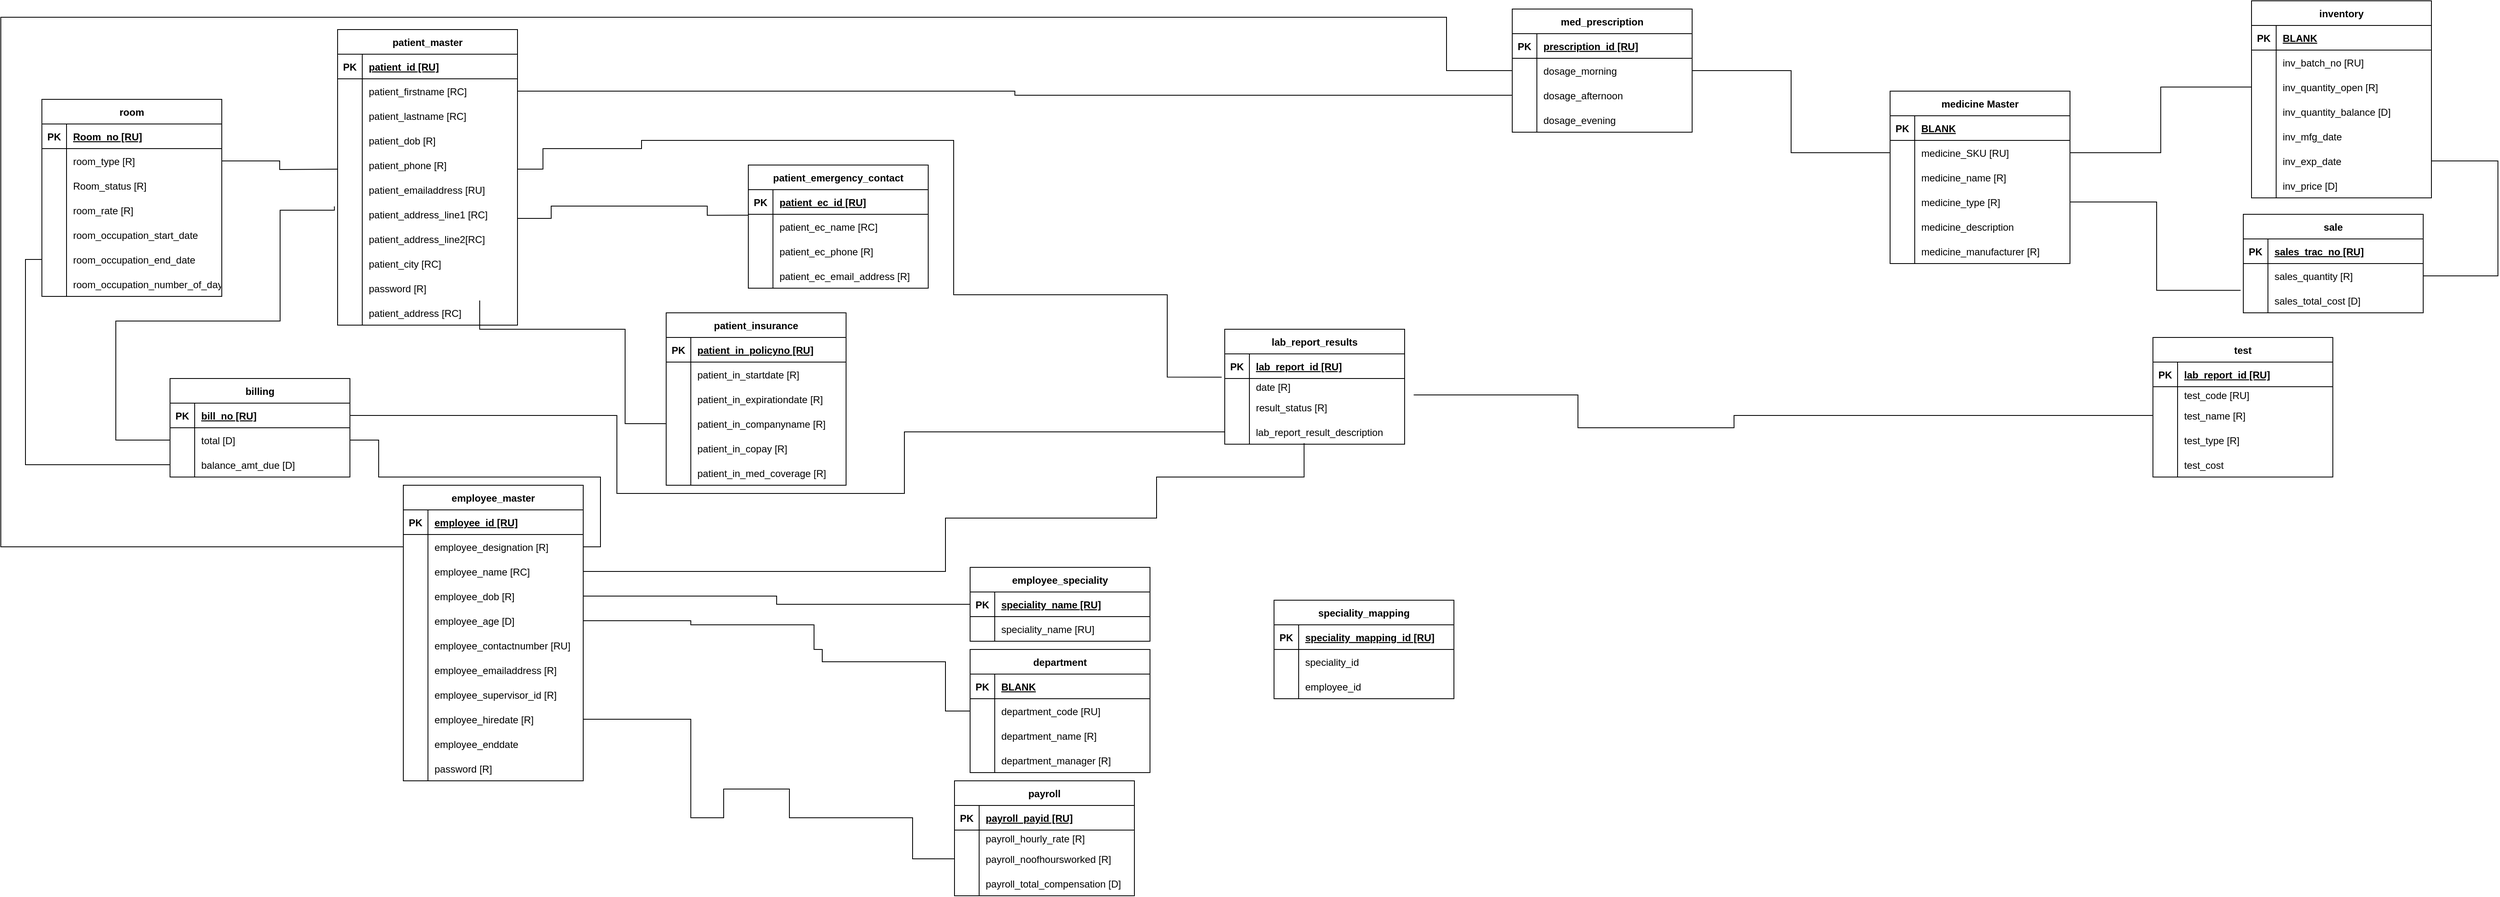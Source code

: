 <mxfile version="20.5.1" type="device" pages="3"><diagram id="togy4ntEPLtlfCgnfnAd" name="Page-1"><mxGraphModel dx="1353" dy="679" grid="1" gridSize="10" guides="1" tooltips="1" connect="1" arrows="1" fold="1" page="1" pageScale="1" pageWidth="850" pageHeight="1100" math="0" shadow="0"><root><mxCell id="0"/><mxCell id="1" parent="0"/><mxCell id="yw9hYpMH7MvvcYIRSEM2-1" value="patient_master" style="shape=table;startSize=30;container=1;collapsible=1;childLayout=tableLayout;fixedRows=1;rowLines=0;fontStyle=1;align=center;resizeLast=1;" parent="1" vertex="1"><mxGeometry x="520" y="45" width="219" height="360" as="geometry"/></mxCell><mxCell id="yw9hYpMH7MvvcYIRSEM2-2" value="" style="shape=tableRow;horizontal=0;startSize=0;swimlaneHead=0;swimlaneBody=0;fillColor=none;collapsible=0;dropTarget=0;points=[[0,0.5],[1,0.5]];portConstraint=eastwest;top=0;left=0;right=0;bottom=1;" parent="yw9hYpMH7MvvcYIRSEM2-1" vertex="1"><mxGeometry y="30" width="219" height="30" as="geometry"/></mxCell><mxCell id="yw9hYpMH7MvvcYIRSEM2-3" value="PK" style="shape=partialRectangle;connectable=0;fillColor=none;top=0;left=0;bottom=0;right=0;fontStyle=1;overflow=hidden;" parent="yw9hYpMH7MvvcYIRSEM2-2" vertex="1"><mxGeometry width="30" height="30" as="geometry"><mxRectangle width="30" height="30" as="alternateBounds"/></mxGeometry></mxCell><mxCell id="yw9hYpMH7MvvcYIRSEM2-4" value="patient_id [RU]" style="shape=partialRectangle;connectable=0;fillColor=none;top=0;left=0;bottom=0;right=0;align=left;spacingLeft=6;fontStyle=5;overflow=hidden;" parent="yw9hYpMH7MvvcYIRSEM2-2" vertex="1"><mxGeometry x="30" width="189" height="30" as="geometry"><mxRectangle width="189" height="30" as="alternateBounds"/></mxGeometry></mxCell><mxCell id="yw9hYpMH7MvvcYIRSEM2-5" value="" style="shape=tableRow;horizontal=0;startSize=0;swimlaneHead=0;swimlaneBody=0;fillColor=none;collapsible=0;dropTarget=0;points=[[0,0.5],[1,0.5]];portConstraint=eastwest;top=0;left=0;right=0;bottom=0;" parent="yw9hYpMH7MvvcYIRSEM2-1" vertex="1"><mxGeometry y="60" width="219" height="30" as="geometry"/></mxCell><mxCell id="yw9hYpMH7MvvcYIRSEM2-6" value="" style="shape=partialRectangle;connectable=0;fillColor=none;top=0;left=0;bottom=0;right=0;editable=1;overflow=hidden;" parent="yw9hYpMH7MvvcYIRSEM2-5" vertex="1"><mxGeometry width="30" height="30" as="geometry"><mxRectangle width="30" height="30" as="alternateBounds"/></mxGeometry></mxCell><mxCell id="yw9hYpMH7MvvcYIRSEM2-7" value="patient_firstname [RC]" style="shape=partialRectangle;connectable=0;fillColor=none;top=0;left=0;bottom=0;right=0;align=left;spacingLeft=6;overflow=hidden;" parent="yw9hYpMH7MvvcYIRSEM2-5" vertex="1"><mxGeometry x="30" width="189" height="30" as="geometry"><mxRectangle width="189" height="30" as="alternateBounds"/></mxGeometry></mxCell><mxCell id="Jl4zsThQkTouzY2Yi-4h-1" value="" style="shape=tableRow;horizontal=0;startSize=0;swimlaneHead=0;swimlaneBody=0;fillColor=none;collapsible=0;dropTarget=0;points=[[0,0.5],[1,0.5]];portConstraint=eastwest;top=0;left=0;right=0;bottom=0;" vertex="1" parent="yw9hYpMH7MvvcYIRSEM2-1"><mxGeometry y="90" width="219" height="30" as="geometry"/></mxCell><mxCell id="Jl4zsThQkTouzY2Yi-4h-2" value="" style="shape=partialRectangle;connectable=0;fillColor=none;top=0;left=0;bottom=0;right=0;editable=1;overflow=hidden;" vertex="1" parent="Jl4zsThQkTouzY2Yi-4h-1"><mxGeometry width="30" height="30" as="geometry"><mxRectangle width="30" height="30" as="alternateBounds"/></mxGeometry></mxCell><mxCell id="Jl4zsThQkTouzY2Yi-4h-3" value="patient_lastname [RC]" style="shape=partialRectangle;connectable=0;fillColor=none;top=0;left=0;bottom=0;right=0;align=left;spacingLeft=6;overflow=hidden;" vertex="1" parent="Jl4zsThQkTouzY2Yi-4h-1"><mxGeometry x="30" width="189" height="30" as="geometry"><mxRectangle width="189" height="30" as="alternateBounds"/></mxGeometry></mxCell><mxCell id="yw9hYpMH7MvvcYIRSEM2-8" value="" style="shape=tableRow;horizontal=0;startSize=0;swimlaneHead=0;swimlaneBody=0;fillColor=none;collapsible=0;dropTarget=0;points=[[0,0.5],[1,0.5]];portConstraint=eastwest;top=0;left=0;right=0;bottom=0;" parent="yw9hYpMH7MvvcYIRSEM2-1" vertex="1"><mxGeometry y="120" width="219" height="30" as="geometry"/></mxCell><mxCell id="yw9hYpMH7MvvcYIRSEM2-9" value="" style="shape=partialRectangle;connectable=0;fillColor=none;top=0;left=0;bottom=0;right=0;editable=1;overflow=hidden;" parent="yw9hYpMH7MvvcYIRSEM2-8" vertex="1"><mxGeometry width="30" height="30" as="geometry"><mxRectangle width="30" height="30" as="alternateBounds"/></mxGeometry></mxCell><mxCell id="yw9hYpMH7MvvcYIRSEM2-10" value="patient_dob [R]" style="shape=partialRectangle;connectable=0;fillColor=none;top=0;left=0;bottom=0;right=0;align=left;spacingLeft=6;overflow=hidden;" parent="yw9hYpMH7MvvcYIRSEM2-8" vertex="1"><mxGeometry x="30" width="189" height="30" as="geometry"><mxRectangle width="189" height="30" as="alternateBounds"/></mxGeometry></mxCell><mxCell id="yw9hYpMH7MvvcYIRSEM2-36" value="" style="shape=tableRow;horizontal=0;startSize=0;swimlaneHead=0;swimlaneBody=0;fillColor=none;collapsible=0;dropTarget=0;points=[[0,0.5],[1,0.5]];portConstraint=eastwest;top=0;left=0;right=0;bottom=0;" parent="yw9hYpMH7MvvcYIRSEM2-1" vertex="1"><mxGeometry y="150" width="219" height="30" as="geometry"/></mxCell><mxCell id="yw9hYpMH7MvvcYIRSEM2-37" value="" style="shape=partialRectangle;connectable=0;fillColor=none;top=0;left=0;bottom=0;right=0;editable=1;overflow=hidden;" parent="yw9hYpMH7MvvcYIRSEM2-36" vertex="1"><mxGeometry width="30" height="30" as="geometry"><mxRectangle width="30" height="30" as="alternateBounds"/></mxGeometry></mxCell><mxCell id="yw9hYpMH7MvvcYIRSEM2-38" value="patient_phone [R]" style="shape=partialRectangle;connectable=0;fillColor=none;top=0;left=0;bottom=0;right=0;align=left;spacingLeft=6;overflow=hidden;fontStyle=0" parent="yw9hYpMH7MvvcYIRSEM2-36" vertex="1"><mxGeometry x="30" width="189" height="30" as="geometry"><mxRectangle width="189" height="30" as="alternateBounds"/></mxGeometry></mxCell><mxCell id="yw9hYpMH7MvvcYIRSEM2-39" value="" style="shape=tableRow;horizontal=0;startSize=0;swimlaneHead=0;swimlaneBody=0;fillColor=none;collapsible=0;dropTarget=0;points=[[0,0.5],[1,0.5]];portConstraint=eastwest;top=0;left=0;right=0;bottom=0;" parent="yw9hYpMH7MvvcYIRSEM2-1" vertex="1"><mxGeometry y="180" width="219" height="30" as="geometry"/></mxCell><mxCell id="yw9hYpMH7MvvcYIRSEM2-40" value="" style="shape=partialRectangle;connectable=0;fillColor=none;top=0;left=0;bottom=0;right=0;editable=1;overflow=hidden;" parent="yw9hYpMH7MvvcYIRSEM2-39" vertex="1"><mxGeometry width="30" height="30" as="geometry"><mxRectangle width="30" height="30" as="alternateBounds"/></mxGeometry></mxCell><mxCell id="yw9hYpMH7MvvcYIRSEM2-41" value="patient_emailaddress [RU]" style="shape=partialRectangle;connectable=0;fillColor=none;top=0;left=0;bottom=0;right=0;align=left;spacingLeft=6;overflow=hidden;fontStyle=0" parent="yw9hYpMH7MvvcYIRSEM2-39" vertex="1"><mxGeometry x="30" width="189" height="30" as="geometry"><mxRectangle width="189" height="30" as="alternateBounds"/></mxGeometry></mxCell><mxCell id="yw9hYpMH7MvvcYIRSEM2-42" value="" style="shape=tableRow;horizontal=0;startSize=0;swimlaneHead=0;swimlaneBody=0;fillColor=none;collapsible=0;dropTarget=0;points=[[0,0.5],[1,0.5]];portConstraint=eastwest;top=0;left=0;right=0;bottom=0;" parent="yw9hYpMH7MvvcYIRSEM2-1" vertex="1"><mxGeometry y="210" width="219" height="30" as="geometry"/></mxCell><mxCell id="yw9hYpMH7MvvcYIRSEM2-43" value="" style="shape=partialRectangle;connectable=0;fillColor=none;top=0;left=0;bottom=0;right=0;editable=1;overflow=hidden;" parent="yw9hYpMH7MvvcYIRSEM2-42" vertex="1"><mxGeometry width="30" height="30" as="geometry"><mxRectangle width="30" height="30" as="alternateBounds"/></mxGeometry></mxCell><mxCell id="yw9hYpMH7MvvcYIRSEM2-44" value="patient_address_line1 [RC]" style="shape=partialRectangle;connectable=0;fillColor=none;top=0;left=0;bottom=0;right=0;align=left;spacingLeft=6;overflow=hidden;fontStyle=0" parent="yw9hYpMH7MvvcYIRSEM2-42" vertex="1"><mxGeometry x="30" width="189" height="30" as="geometry"><mxRectangle width="189" height="30" as="alternateBounds"/></mxGeometry></mxCell><mxCell id="Jl4zsThQkTouzY2Yi-4h-4" value="" style="shape=tableRow;horizontal=0;startSize=0;swimlaneHead=0;swimlaneBody=0;fillColor=none;collapsible=0;dropTarget=0;points=[[0,0.5],[1,0.5]];portConstraint=eastwest;top=0;left=0;right=0;bottom=0;" vertex="1" parent="yw9hYpMH7MvvcYIRSEM2-1"><mxGeometry y="240" width="219" height="30" as="geometry"/></mxCell><mxCell id="Jl4zsThQkTouzY2Yi-4h-5" value="" style="shape=partialRectangle;connectable=0;fillColor=none;top=0;left=0;bottom=0;right=0;editable=1;overflow=hidden;" vertex="1" parent="Jl4zsThQkTouzY2Yi-4h-4"><mxGeometry width="30" height="30" as="geometry"><mxRectangle width="30" height="30" as="alternateBounds"/></mxGeometry></mxCell><mxCell id="Jl4zsThQkTouzY2Yi-4h-6" value="patient_address_line2[RC]" style="shape=partialRectangle;connectable=0;fillColor=none;top=0;left=0;bottom=0;right=0;align=left;spacingLeft=6;overflow=hidden;fontStyle=0" vertex="1" parent="Jl4zsThQkTouzY2Yi-4h-4"><mxGeometry x="30" width="189" height="30" as="geometry"><mxRectangle width="189" height="30" as="alternateBounds"/></mxGeometry></mxCell><mxCell id="Jl4zsThQkTouzY2Yi-4h-7" value="" style="shape=tableRow;horizontal=0;startSize=0;swimlaneHead=0;swimlaneBody=0;fillColor=none;collapsible=0;dropTarget=0;points=[[0,0.5],[1,0.5]];portConstraint=eastwest;top=0;left=0;right=0;bottom=0;" vertex="1" parent="yw9hYpMH7MvvcYIRSEM2-1"><mxGeometry y="270" width="219" height="30" as="geometry"/></mxCell><mxCell id="Jl4zsThQkTouzY2Yi-4h-8" value="" style="shape=partialRectangle;connectable=0;fillColor=none;top=0;left=0;bottom=0;right=0;editable=1;overflow=hidden;" vertex="1" parent="Jl4zsThQkTouzY2Yi-4h-7"><mxGeometry width="30" height="30" as="geometry"><mxRectangle width="30" height="30" as="alternateBounds"/></mxGeometry></mxCell><mxCell id="Jl4zsThQkTouzY2Yi-4h-9" value="patient_city [RC]" style="shape=partialRectangle;connectable=0;fillColor=none;top=0;left=0;bottom=0;right=0;align=left;spacingLeft=6;overflow=hidden;fontStyle=0" vertex="1" parent="Jl4zsThQkTouzY2Yi-4h-7"><mxGeometry x="30" width="189" height="30" as="geometry"><mxRectangle width="189" height="30" as="alternateBounds"/></mxGeometry></mxCell><mxCell id="yw9hYpMH7MvvcYIRSEM2-45" value="" style="shape=tableRow;horizontal=0;startSize=0;swimlaneHead=0;swimlaneBody=0;fillColor=none;collapsible=0;dropTarget=0;points=[[0,0.5],[1,0.5]];portConstraint=eastwest;top=0;left=0;right=0;bottom=0;" parent="yw9hYpMH7MvvcYIRSEM2-1" vertex="1"><mxGeometry y="300" width="219" height="30" as="geometry"/></mxCell><mxCell id="yw9hYpMH7MvvcYIRSEM2-46" value="" style="shape=partialRectangle;connectable=0;fillColor=none;top=0;left=0;bottom=0;right=0;editable=1;overflow=hidden;" parent="yw9hYpMH7MvvcYIRSEM2-45" vertex="1"><mxGeometry width="30" height="30" as="geometry"><mxRectangle width="30" height="30" as="alternateBounds"/></mxGeometry></mxCell><mxCell id="yw9hYpMH7MvvcYIRSEM2-47" value="password [R]" style="shape=partialRectangle;connectable=0;fillColor=none;top=0;left=0;bottom=0;right=0;align=left;spacingLeft=6;overflow=hidden;fontStyle=0" parent="yw9hYpMH7MvvcYIRSEM2-45" vertex="1"><mxGeometry x="30" width="189" height="30" as="geometry"><mxRectangle width="189" height="30" as="alternateBounds"/></mxGeometry></mxCell><mxCell id="Jl4zsThQkTouzY2Yi-4h-10" value="" style="shape=tableRow;horizontal=0;startSize=0;swimlaneHead=0;swimlaneBody=0;fillColor=none;collapsible=0;dropTarget=0;points=[[0,0.5],[1,0.5]];portConstraint=eastwest;top=0;left=0;right=0;bottom=0;" vertex="1" parent="yw9hYpMH7MvvcYIRSEM2-1"><mxGeometry y="330" width="219" height="30" as="geometry"/></mxCell><mxCell id="Jl4zsThQkTouzY2Yi-4h-11" value="" style="shape=partialRectangle;connectable=0;fillColor=none;top=0;left=0;bottom=0;right=0;editable=1;overflow=hidden;" vertex="1" parent="Jl4zsThQkTouzY2Yi-4h-10"><mxGeometry width="30" height="30" as="geometry"><mxRectangle width="30" height="30" as="alternateBounds"/></mxGeometry></mxCell><mxCell id="Jl4zsThQkTouzY2Yi-4h-12" value="patient_address [RC]" style="shape=partialRectangle;connectable=0;fillColor=none;top=0;left=0;bottom=0;right=0;align=left;spacingLeft=6;overflow=hidden;fontStyle=0" vertex="1" parent="Jl4zsThQkTouzY2Yi-4h-10"><mxGeometry x="30" width="189" height="30" as="geometry"><mxRectangle width="189" height="30" as="alternateBounds"/></mxGeometry></mxCell><mxCell id="8i0N_BvsFo0-pBZniVDZ-1" value="patient_emergency_contact" style="shape=table;startSize=30;container=1;collapsible=1;childLayout=tableLayout;fixedRows=1;rowLines=0;fontStyle=1;align=center;resizeLast=1;" parent="1" vertex="1"><mxGeometry x="1020" y="210" width="219" height="150" as="geometry"/></mxCell><mxCell id="8i0N_BvsFo0-pBZniVDZ-2" value="" style="shape=tableRow;horizontal=0;startSize=0;swimlaneHead=0;swimlaneBody=0;fillColor=none;collapsible=0;dropTarget=0;points=[[0,0.5],[1,0.5]];portConstraint=eastwest;top=0;left=0;right=0;bottom=1;" parent="8i0N_BvsFo0-pBZniVDZ-1" vertex="1"><mxGeometry y="30" width="219" height="30" as="geometry"/></mxCell><mxCell id="8i0N_BvsFo0-pBZniVDZ-3" value="PK" style="shape=partialRectangle;connectable=0;fillColor=none;top=0;left=0;bottom=0;right=0;fontStyle=1;overflow=hidden;" parent="8i0N_BvsFo0-pBZniVDZ-2" vertex="1"><mxGeometry width="30" height="30" as="geometry"><mxRectangle width="30" height="30" as="alternateBounds"/></mxGeometry></mxCell><mxCell id="8i0N_BvsFo0-pBZniVDZ-4" value="patient_ec_id [RU]" style="shape=partialRectangle;connectable=0;fillColor=none;top=0;left=0;bottom=0;right=0;align=left;spacingLeft=6;fontStyle=5;overflow=hidden;" parent="8i0N_BvsFo0-pBZniVDZ-2" vertex="1"><mxGeometry x="30" width="189" height="30" as="geometry"><mxRectangle width="189" height="30" as="alternateBounds"/></mxGeometry></mxCell><mxCell id="8i0N_BvsFo0-pBZniVDZ-5" value="" style="shape=tableRow;horizontal=0;startSize=0;swimlaneHead=0;swimlaneBody=0;fillColor=none;collapsible=0;dropTarget=0;points=[[0,0.5],[1,0.5]];portConstraint=eastwest;top=0;left=0;right=0;bottom=0;" parent="8i0N_BvsFo0-pBZniVDZ-1" vertex="1"><mxGeometry y="60" width="219" height="30" as="geometry"/></mxCell><mxCell id="8i0N_BvsFo0-pBZniVDZ-6" value="" style="shape=partialRectangle;connectable=0;fillColor=none;top=0;left=0;bottom=0;right=0;editable=1;overflow=hidden;" parent="8i0N_BvsFo0-pBZniVDZ-5" vertex="1"><mxGeometry width="30" height="30" as="geometry"><mxRectangle width="30" height="30" as="alternateBounds"/></mxGeometry></mxCell><mxCell id="8i0N_BvsFo0-pBZniVDZ-7" value="patient_ec_name [RC]" style="shape=partialRectangle;connectable=0;fillColor=none;top=0;left=0;bottom=0;right=0;align=left;spacingLeft=6;overflow=hidden;" parent="8i0N_BvsFo0-pBZniVDZ-5" vertex="1"><mxGeometry x="30" width="189" height="30" as="geometry"><mxRectangle width="189" height="30" as="alternateBounds"/></mxGeometry></mxCell><mxCell id="8i0N_BvsFo0-pBZniVDZ-8" value="" style="shape=tableRow;horizontal=0;startSize=0;swimlaneHead=0;swimlaneBody=0;fillColor=none;collapsible=0;dropTarget=0;points=[[0,0.5],[1,0.5]];portConstraint=eastwest;top=0;left=0;right=0;bottom=0;" parent="8i0N_BvsFo0-pBZniVDZ-1" vertex="1"><mxGeometry y="90" width="219" height="30" as="geometry"/></mxCell><mxCell id="8i0N_BvsFo0-pBZniVDZ-9" value="" style="shape=partialRectangle;connectable=0;fillColor=none;top=0;left=0;bottom=0;right=0;editable=1;overflow=hidden;" parent="8i0N_BvsFo0-pBZniVDZ-8" vertex="1"><mxGeometry width="30" height="30" as="geometry"><mxRectangle width="30" height="30" as="alternateBounds"/></mxGeometry></mxCell><mxCell id="8i0N_BvsFo0-pBZniVDZ-10" value="patient_ec_phone [R]" style="shape=partialRectangle;connectable=0;fillColor=none;top=0;left=0;bottom=0;right=0;align=left;spacingLeft=6;overflow=hidden;" parent="8i0N_BvsFo0-pBZniVDZ-8" vertex="1"><mxGeometry x="30" width="189" height="30" as="geometry"><mxRectangle width="189" height="30" as="alternateBounds"/></mxGeometry></mxCell><mxCell id="8i0N_BvsFo0-pBZniVDZ-42" style="shape=tableRow;horizontal=0;startSize=0;swimlaneHead=0;swimlaneBody=0;fillColor=none;collapsible=0;dropTarget=0;points=[[0,0.5],[1,0.5]];portConstraint=eastwest;top=0;left=0;right=0;bottom=0;" parent="8i0N_BvsFo0-pBZniVDZ-1" vertex="1"><mxGeometry y="120" width="219" height="30" as="geometry"/></mxCell><mxCell id="8i0N_BvsFo0-pBZniVDZ-43" style="shape=partialRectangle;connectable=0;fillColor=none;top=0;left=0;bottom=0;right=0;editable=1;overflow=hidden;" parent="8i0N_BvsFo0-pBZniVDZ-42" vertex="1"><mxGeometry width="30" height="30" as="geometry"><mxRectangle width="30" height="30" as="alternateBounds"/></mxGeometry></mxCell><mxCell id="8i0N_BvsFo0-pBZniVDZ-44" value="patient_ec_email_address [R]" style="shape=partialRectangle;connectable=0;fillColor=none;top=0;left=0;bottom=0;right=0;align=left;spacingLeft=6;overflow=hidden;" parent="8i0N_BvsFo0-pBZniVDZ-42" vertex="1"><mxGeometry x="30" width="189" height="30" as="geometry"><mxRectangle width="189" height="30" as="alternateBounds"/></mxGeometry></mxCell><mxCell id="8i0N_BvsFo0-pBZniVDZ-45" value="patient_insurance" style="shape=table;startSize=30;container=1;collapsible=1;childLayout=tableLayout;fixedRows=1;rowLines=0;fontStyle=1;align=center;resizeLast=1;" parent="1" vertex="1"><mxGeometry x="920" y="390" width="219" height="210" as="geometry"/></mxCell><mxCell id="8i0N_BvsFo0-pBZniVDZ-46" value="" style="shape=tableRow;horizontal=0;startSize=0;swimlaneHead=0;swimlaneBody=0;fillColor=none;collapsible=0;dropTarget=0;points=[[0,0.5],[1,0.5]];portConstraint=eastwest;top=0;left=0;right=0;bottom=1;" parent="8i0N_BvsFo0-pBZniVDZ-45" vertex="1"><mxGeometry y="30" width="219" height="30" as="geometry"/></mxCell><mxCell id="8i0N_BvsFo0-pBZniVDZ-47" value="PK" style="shape=partialRectangle;connectable=0;fillColor=none;top=0;left=0;bottom=0;right=0;fontStyle=1;overflow=hidden;" parent="8i0N_BvsFo0-pBZniVDZ-46" vertex="1"><mxGeometry width="30" height="30" as="geometry"><mxRectangle width="30" height="30" as="alternateBounds"/></mxGeometry></mxCell><mxCell id="8i0N_BvsFo0-pBZniVDZ-48" value="patient_in_policyno [RU]" style="shape=partialRectangle;connectable=0;fillColor=none;top=0;left=0;bottom=0;right=0;align=left;spacingLeft=6;fontStyle=5;overflow=hidden;" parent="8i0N_BvsFo0-pBZniVDZ-46" vertex="1"><mxGeometry x="30" width="189" height="30" as="geometry"><mxRectangle width="189" height="30" as="alternateBounds"/></mxGeometry></mxCell><mxCell id="8i0N_BvsFo0-pBZniVDZ-49" value="" style="shape=tableRow;horizontal=0;startSize=0;swimlaneHead=0;swimlaneBody=0;fillColor=none;collapsible=0;dropTarget=0;points=[[0,0.5],[1,0.5]];portConstraint=eastwest;top=0;left=0;right=0;bottom=0;" parent="8i0N_BvsFo0-pBZniVDZ-45" vertex="1"><mxGeometry y="60" width="219" height="30" as="geometry"/></mxCell><mxCell id="8i0N_BvsFo0-pBZniVDZ-50" value="" style="shape=partialRectangle;connectable=0;fillColor=none;top=0;left=0;bottom=0;right=0;editable=1;overflow=hidden;" parent="8i0N_BvsFo0-pBZniVDZ-49" vertex="1"><mxGeometry width="30" height="30" as="geometry"><mxRectangle width="30" height="30" as="alternateBounds"/></mxGeometry></mxCell><mxCell id="8i0N_BvsFo0-pBZniVDZ-51" value="patient_in_startdate [R]" style="shape=partialRectangle;connectable=0;fillColor=none;top=0;left=0;bottom=0;right=0;align=left;spacingLeft=6;overflow=hidden;" parent="8i0N_BvsFo0-pBZniVDZ-49" vertex="1"><mxGeometry x="30" width="189" height="30" as="geometry"><mxRectangle width="189" height="30" as="alternateBounds"/></mxGeometry></mxCell><mxCell id="8i0N_BvsFo0-pBZniVDZ-52" value="" style="shape=tableRow;horizontal=0;startSize=0;swimlaneHead=0;swimlaneBody=0;fillColor=none;collapsible=0;dropTarget=0;points=[[0,0.5],[1,0.5]];portConstraint=eastwest;top=0;left=0;right=0;bottom=0;" parent="8i0N_BvsFo0-pBZniVDZ-45" vertex="1"><mxGeometry y="90" width="219" height="30" as="geometry"/></mxCell><mxCell id="8i0N_BvsFo0-pBZniVDZ-53" value="" style="shape=partialRectangle;connectable=0;fillColor=none;top=0;left=0;bottom=0;right=0;editable=1;overflow=hidden;" parent="8i0N_BvsFo0-pBZniVDZ-52" vertex="1"><mxGeometry width="30" height="30" as="geometry"><mxRectangle width="30" height="30" as="alternateBounds"/></mxGeometry></mxCell><mxCell id="8i0N_BvsFo0-pBZniVDZ-54" value="patient_in_expirationdate [R]" style="shape=partialRectangle;connectable=0;fillColor=none;top=0;left=0;bottom=0;right=0;align=left;spacingLeft=6;overflow=hidden;" parent="8i0N_BvsFo0-pBZniVDZ-52" vertex="1"><mxGeometry x="30" width="189" height="30" as="geometry"><mxRectangle width="189" height="30" as="alternateBounds"/></mxGeometry></mxCell><mxCell id="8i0N_BvsFo0-pBZniVDZ-55" value="" style="shape=tableRow;horizontal=0;startSize=0;swimlaneHead=0;swimlaneBody=0;fillColor=none;collapsible=0;dropTarget=0;points=[[0,0.5],[1,0.5]];portConstraint=eastwest;top=0;left=0;right=0;bottom=0;" parent="8i0N_BvsFo0-pBZniVDZ-45" vertex="1"><mxGeometry y="120" width="219" height="30" as="geometry"/></mxCell><mxCell id="8i0N_BvsFo0-pBZniVDZ-56" value="" style="shape=partialRectangle;connectable=0;fillColor=none;top=0;left=0;bottom=0;right=0;editable=1;overflow=hidden;" parent="8i0N_BvsFo0-pBZniVDZ-55" vertex="1"><mxGeometry width="30" height="30" as="geometry"><mxRectangle width="30" height="30" as="alternateBounds"/></mxGeometry></mxCell><mxCell id="8i0N_BvsFo0-pBZniVDZ-57" value="patient_in_companyname [R]" style="shape=partialRectangle;connectable=0;fillColor=none;top=0;left=0;bottom=0;right=0;align=left;spacingLeft=6;overflow=hidden;fontStyle=0" parent="8i0N_BvsFo0-pBZniVDZ-55" vertex="1"><mxGeometry x="30" width="189" height="30" as="geometry"><mxRectangle width="189" height="30" as="alternateBounds"/></mxGeometry></mxCell><mxCell id="8i0N_BvsFo0-pBZniVDZ-58" value="" style="shape=tableRow;horizontal=0;startSize=0;swimlaneHead=0;swimlaneBody=0;fillColor=none;collapsible=0;dropTarget=0;points=[[0,0.5],[1,0.5]];portConstraint=eastwest;top=0;left=0;right=0;bottom=0;" parent="8i0N_BvsFo0-pBZniVDZ-45" vertex="1"><mxGeometry y="150" width="219" height="30" as="geometry"/></mxCell><mxCell id="8i0N_BvsFo0-pBZniVDZ-59" value="" style="shape=partialRectangle;connectable=0;fillColor=none;top=0;left=0;bottom=0;right=0;editable=1;overflow=hidden;" parent="8i0N_BvsFo0-pBZniVDZ-58" vertex="1"><mxGeometry width="30" height="30" as="geometry"><mxRectangle width="30" height="30" as="alternateBounds"/></mxGeometry></mxCell><mxCell id="8i0N_BvsFo0-pBZniVDZ-60" value="patient_in_copay [R]" style="shape=partialRectangle;connectable=0;fillColor=none;top=0;left=0;bottom=0;right=0;align=left;spacingLeft=6;overflow=hidden;fontStyle=0" parent="8i0N_BvsFo0-pBZniVDZ-58" vertex="1"><mxGeometry x="30" width="189" height="30" as="geometry"><mxRectangle width="189" height="30" as="alternateBounds"/></mxGeometry></mxCell><mxCell id="8i0N_BvsFo0-pBZniVDZ-61" value="" style="shape=tableRow;horizontal=0;startSize=0;swimlaneHead=0;swimlaneBody=0;fillColor=none;collapsible=0;dropTarget=0;points=[[0,0.5],[1,0.5]];portConstraint=eastwest;top=0;left=0;right=0;bottom=0;" parent="8i0N_BvsFo0-pBZniVDZ-45" vertex="1"><mxGeometry y="180" width="219" height="30" as="geometry"/></mxCell><mxCell id="8i0N_BvsFo0-pBZniVDZ-62" value="" style="shape=partialRectangle;connectable=0;fillColor=none;top=0;left=0;bottom=0;right=0;editable=1;overflow=hidden;" parent="8i0N_BvsFo0-pBZniVDZ-61" vertex="1"><mxGeometry width="30" height="30" as="geometry"><mxRectangle width="30" height="30" as="alternateBounds"/></mxGeometry></mxCell><mxCell id="8i0N_BvsFo0-pBZniVDZ-63" value="patient_in_med_coverage [R]" style="shape=partialRectangle;connectable=0;fillColor=none;top=0;left=0;bottom=0;right=0;align=left;spacingLeft=6;overflow=hidden;fontStyle=0" parent="8i0N_BvsFo0-pBZniVDZ-61" vertex="1"><mxGeometry x="30" width="189" height="30" as="geometry"><mxRectangle width="189" height="30" as="alternateBounds"/></mxGeometry></mxCell><mxCell id="8i0N_BvsFo0-pBZniVDZ-70" value="employee_master" style="shape=table;startSize=30;container=1;collapsible=1;childLayout=tableLayout;fixedRows=1;rowLines=0;fontStyle=1;align=center;resizeLast=1;" parent="1" vertex="1"><mxGeometry x="600" y="600" width="219" height="360" as="geometry"/></mxCell><mxCell id="8i0N_BvsFo0-pBZniVDZ-71" value="" style="shape=tableRow;horizontal=0;startSize=0;swimlaneHead=0;swimlaneBody=0;fillColor=none;collapsible=0;dropTarget=0;points=[[0,0.5],[1,0.5]];portConstraint=eastwest;top=0;left=0;right=0;bottom=1;" parent="8i0N_BvsFo0-pBZniVDZ-70" vertex="1"><mxGeometry y="30" width="219" height="30" as="geometry"/></mxCell><mxCell id="8i0N_BvsFo0-pBZniVDZ-72" value="PK" style="shape=partialRectangle;connectable=0;fillColor=none;top=0;left=0;bottom=0;right=0;fontStyle=1;overflow=hidden;" parent="8i0N_BvsFo0-pBZniVDZ-71" vertex="1"><mxGeometry width="30" height="30" as="geometry"><mxRectangle width="30" height="30" as="alternateBounds"/></mxGeometry></mxCell><mxCell id="8i0N_BvsFo0-pBZniVDZ-73" value="employee_id [RU]" style="shape=partialRectangle;connectable=0;fillColor=none;top=0;left=0;bottom=0;right=0;align=left;spacingLeft=6;fontStyle=5;overflow=hidden;" parent="8i0N_BvsFo0-pBZniVDZ-71" vertex="1"><mxGeometry x="30" width="189" height="30" as="geometry"><mxRectangle width="189" height="30" as="alternateBounds"/></mxGeometry></mxCell><mxCell id="8i0N_BvsFo0-pBZniVDZ-74" value="" style="shape=tableRow;horizontal=0;startSize=0;swimlaneHead=0;swimlaneBody=0;fillColor=none;collapsible=0;dropTarget=0;points=[[0,0.5],[1,0.5]];portConstraint=eastwest;top=0;left=0;right=0;bottom=0;" parent="8i0N_BvsFo0-pBZniVDZ-70" vertex="1"><mxGeometry y="60" width="219" height="30" as="geometry"/></mxCell><mxCell id="8i0N_BvsFo0-pBZniVDZ-75" value="" style="shape=partialRectangle;connectable=0;fillColor=none;top=0;left=0;bottom=0;right=0;editable=1;overflow=hidden;" parent="8i0N_BvsFo0-pBZniVDZ-74" vertex="1"><mxGeometry width="30" height="30" as="geometry"><mxRectangle width="30" height="30" as="alternateBounds"/></mxGeometry></mxCell><mxCell id="8i0N_BvsFo0-pBZniVDZ-76" value="employee_designation [R]" style="shape=partialRectangle;connectable=0;fillColor=none;top=0;left=0;bottom=0;right=0;align=left;spacingLeft=6;overflow=hidden;" parent="8i0N_BvsFo0-pBZniVDZ-74" vertex="1"><mxGeometry x="30" width="189" height="30" as="geometry"><mxRectangle width="189" height="30" as="alternateBounds"/></mxGeometry></mxCell><mxCell id="8i0N_BvsFo0-pBZniVDZ-77" value="" style="shape=tableRow;horizontal=0;startSize=0;swimlaneHead=0;swimlaneBody=0;fillColor=none;collapsible=0;dropTarget=0;points=[[0,0.5],[1,0.5]];portConstraint=eastwest;top=0;left=0;right=0;bottom=0;" parent="8i0N_BvsFo0-pBZniVDZ-70" vertex="1"><mxGeometry y="90" width="219" height="30" as="geometry"/></mxCell><mxCell id="8i0N_BvsFo0-pBZniVDZ-78" value="" style="shape=partialRectangle;connectable=0;fillColor=none;top=0;left=0;bottom=0;right=0;editable=1;overflow=hidden;" parent="8i0N_BvsFo0-pBZniVDZ-77" vertex="1"><mxGeometry width="30" height="30" as="geometry"><mxRectangle width="30" height="30" as="alternateBounds"/></mxGeometry></mxCell><mxCell id="8i0N_BvsFo0-pBZniVDZ-79" value="employee_name [RC]" style="shape=partialRectangle;connectable=0;fillColor=none;top=0;left=0;bottom=0;right=0;align=left;spacingLeft=6;overflow=hidden;" parent="8i0N_BvsFo0-pBZniVDZ-77" vertex="1"><mxGeometry x="30" width="189" height="30" as="geometry"><mxRectangle width="189" height="30" as="alternateBounds"/></mxGeometry></mxCell><mxCell id="8i0N_BvsFo0-pBZniVDZ-80" value="" style="shape=tableRow;horizontal=0;startSize=0;swimlaneHead=0;swimlaneBody=0;fillColor=none;collapsible=0;dropTarget=0;points=[[0,0.5],[1,0.5]];portConstraint=eastwest;top=0;left=0;right=0;bottom=0;" parent="8i0N_BvsFo0-pBZniVDZ-70" vertex="1"><mxGeometry y="120" width="219" height="30" as="geometry"/></mxCell><mxCell id="8i0N_BvsFo0-pBZniVDZ-81" value="" style="shape=partialRectangle;connectable=0;fillColor=none;top=0;left=0;bottom=0;right=0;editable=1;overflow=hidden;" parent="8i0N_BvsFo0-pBZniVDZ-80" vertex="1"><mxGeometry width="30" height="30" as="geometry"><mxRectangle width="30" height="30" as="alternateBounds"/></mxGeometry></mxCell><mxCell id="8i0N_BvsFo0-pBZniVDZ-82" value="employee_dob [R]" style="shape=partialRectangle;connectable=0;fillColor=none;top=0;left=0;bottom=0;right=0;align=left;spacingLeft=6;overflow=hidden;fontStyle=0" parent="8i0N_BvsFo0-pBZniVDZ-80" vertex="1"><mxGeometry x="30" width="189" height="30" as="geometry"><mxRectangle width="189" height="30" as="alternateBounds"/></mxGeometry></mxCell><mxCell id="8i0N_BvsFo0-pBZniVDZ-83" value="" style="shape=tableRow;horizontal=0;startSize=0;swimlaneHead=0;swimlaneBody=0;fillColor=none;collapsible=0;dropTarget=0;points=[[0,0.5],[1,0.5]];portConstraint=eastwest;top=0;left=0;right=0;bottom=0;" parent="8i0N_BvsFo0-pBZniVDZ-70" vertex="1"><mxGeometry y="150" width="219" height="30" as="geometry"/></mxCell><mxCell id="8i0N_BvsFo0-pBZniVDZ-84" value="" style="shape=partialRectangle;connectable=0;fillColor=none;top=0;left=0;bottom=0;right=0;editable=1;overflow=hidden;" parent="8i0N_BvsFo0-pBZniVDZ-83" vertex="1"><mxGeometry width="30" height="30" as="geometry"><mxRectangle width="30" height="30" as="alternateBounds"/></mxGeometry></mxCell><mxCell id="8i0N_BvsFo0-pBZniVDZ-85" value="employee_age [D]" style="shape=partialRectangle;connectable=0;fillColor=none;top=0;left=0;bottom=0;right=0;align=left;spacingLeft=6;overflow=hidden;fontStyle=0" parent="8i0N_BvsFo0-pBZniVDZ-83" vertex="1"><mxGeometry x="30" width="189" height="30" as="geometry"><mxRectangle width="189" height="30" as="alternateBounds"/></mxGeometry></mxCell><mxCell id="8i0N_BvsFo0-pBZniVDZ-86" value="" style="shape=tableRow;horizontal=0;startSize=0;swimlaneHead=0;swimlaneBody=0;fillColor=none;collapsible=0;dropTarget=0;points=[[0,0.5],[1,0.5]];portConstraint=eastwest;top=0;left=0;right=0;bottom=0;" parent="8i0N_BvsFo0-pBZniVDZ-70" vertex="1"><mxGeometry y="180" width="219" height="30" as="geometry"/></mxCell><mxCell id="8i0N_BvsFo0-pBZniVDZ-87" value="" style="shape=partialRectangle;connectable=0;fillColor=none;top=0;left=0;bottom=0;right=0;editable=1;overflow=hidden;" parent="8i0N_BvsFo0-pBZniVDZ-86" vertex="1"><mxGeometry width="30" height="30" as="geometry"><mxRectangle width="30" height="30" as="alternateBounds"/></mxGeometry></mxCell><mxCell id="8i0N_BvsFo0-pBZniVDZ-88" value="employee_contactnumber [RU]" style="shape=partialRectangle;connectable=0;fillColor=none;top=0;left=0;bottom=0;right=0;align=left;spacingLeft=6;overflow=hidden;fontStyle=0" parent="8i0N_BvsFo0-pBZniVDZ-86" vertex="1"><mxGeometry x="30" width="189" height="30" as="geometry"><mxRectangle width="189" height="30" as="alternateBounds"/></mxGeometry></mxCell><mxCell id="8i0N_BvsFo0-pBZniVDZ-89" value="" style="shape=tableRow;horizontal=0;startSize=0;swimlaneHead=0;swimlaneBody=0;fillColor=none;collapsible=0;dropTarget=0;points=[[0,0.5],[1,0.5]];portConstraint=eastwest;top=0;left=0;right=0;bottom=0;" parent="8i0N_BvsFo0-pBZniVDZ-70" vertex="1"><mxGeometry y="210" width="219" height="30" as="geometry"/></mxCell><mxCell id="8i0N_BvsFo0-pBZniVDZ-90" value="" style="shape=partialRectangle;connectable=0;fillColor=none;top=0;left=0;bottom=0;right=0;editable=1;overflow=hidden;" parent="8i0N_BvsFo0-pBZniVDZ-89" vertex="1"><mxGeometry width="30" height="30" as="geometry"><mxRectangle width="30" height="30" as="alternateBounds"/></mxGeometry></mxCell><mxCell id="8i0N_BvsFo0-pBZniVDZ-91" value="employee_emailaddress [R]" style="shape=partialRectangle;connectable=0;fillColor=none;top=0;left=0;bottom=0;right=0;align=left;spacingLeft=6;overflow=hidden;fontStyle=0" parent="8i0N_BvsFo0-pBZniVDZ-89" vertex="1"><mxGeometry x="30" width="189" height="30" as="geometry"><mxRectangle width="189" height="30" as="alternateBounds"/></mxGeometry></mxCell><mxCell id="8i0N_BvsFo0-pBZniVDZ-92" value="" style="shape=tableRow;horizontal=0;startSize=0;swimlaneHead=0;swimlaneBody=0;fillColor=none;collapsible=0;dropTarget=0;points=[[0,0.5],[1,0.5]];portConstraint=eastwest;top=0;left=0;right=0;bottom=0;" parent="8i0N_BvsFo0-pBZniVDZ-70" vertex="1"><mxGeometry y="240" width="219" height="30" as="geometry"/></mxCell><mxCell id="8i0N_BvsFo0-pBZniVDZ-93" value="" style="shape=partialRectangle;connectable=0;fillColor=none;top=0;left=0;bottom=0;right=0;editable=1;overflow=hidden;" parent="8i0N_BvsFo0-pBZniVDZ-92" vertex="1"><mxGeometry width="30" height="30" as="geometry"><mxRectangle width="30" height="30" as="alternateBounds"/></mxGeometry></mxCell><mxCell id="8i0N_BvsFo0-pBZniVDZ-94" value="employee_supervisor_id [R]" style="shape=partialRectangle;connectable=0;fillColor=none;top=0;left=0;bottom=0;right=0;align=left;spacingLeft=6;overflow=hidden;fontStyle=0" parent="8i0N_BvsFo0-pBZniVDZ-92" vertex="1"><mxGeometry x="30" width="189" height="30" as="geometry"><mxRectangle width="189" height="30" as="alternateBounds"/></mxGeometry></mxCell><mxCell id="8i0N_BvsFo0-pBZniVDZ-101" style="shape=tableRow;horizontal=0;startSize=0;swimlaneHead=0;swimlaneBody=0;fillColor=none;collapsible=0;dropTarget=0;points=[[0,0.5],[1,0.5]];portConstraint=eastwest;top=0;left=0;right=0;bottom=0;" parent="8i0N_BvsFo0-pBZniVDZ-70" vertex="1"><mxGeometry y="270" width="219" height="30" as="geometry"/></mxCell><mxCell id="8i0N_BvsFo0-pBZniVDZ-102" style="shape=partialRectangle;connectable=0;fillColor=none;top=0;left=0;bottom=0;right=0;editable=1;overflow=hidden;" parent="8i0N_BvsFo0-pBZniVDZ-101" vertex="1"><mxGeometry width="30" height="30" as="geometry"><mxRectangle width="30" height="30" as="alternateBounds"/></mxGeometry></mxCell><mxCell id="8i0N_BvsFo0-pBZniVDZ-103" value="employee_hiredate [R]" style="shape=partialRectangle;connectable=0;fillColor=none;top=0;left=0;bottom=0;right=0;align=left;spacingLeft=6;overflow=hidden;fontStyle=0" parent="8i0N_BvsFo0-pBZniVDZ-101" vertex="1"><mxGeometry x="30" width="189" height="30" as="geometry"><mxRectangle width="189" height="30" as="alternateBounds"/></mxGeometry></mxCell><mxCell id="8i0N_BvsFo0-pBZniVDZ-104" style="shape=tableRow;horizontal=0;startSize=0;swimlaneHead=0;swimlaneBody=0;fillColor=none;collapsible=0;dropTarget=0;points=[[0,0.5],[1,0.5]];portConstraint=eastwest;top=0;left=0;right=0;bottom=0;" parent="8i0N_BvsFo0-pBZniVDZ-70" vertex="1"><mxGeometry y="300" width="219" height="30" as="geometry"/></mxCell><mxCell id="8i0N_BvsFo0-pBZniVDZ-105" style="shape=partialRectangle;connectable=0;fillColor=none;top=0;left=0;bottom=0;right=0;editable=1;overflow=hidden;" parent="8i0N_BvsFo0-pBZniVDZ-104" vertex="1"><mxGeometry width="30" height="30" as="geometry"><mxRectangle width="30" height="30" as="alternateBounds"/></mxGeometry></mxCell><mxCell id="8i0N_BvsFo0-pBZniVDZ-106" value="employee_enddate" style="shape=partialRectangle;connectable=0;fillColor=none;top=0;left=0;bottom=0;right=0;align=left;spacingLeft=6;overflow=hidden;fontStyle=0" parent="8i0N_BvsFo0-pBZniVDZ-104" vertex="1"><mxGeometry x="30" width="189" height="30" as="geometry"><mxRectangle width="189" height="30" as="alternateBounds"/></mxGeometry></mxCell><mxCell id="8i0N_BvsFo0-pBZniVDZ-98" style="shape=tableRow;horizontal=0;startSize=0;swimlaneHead=0;swimlaneBody=0;fillColor=none;collapsible=0;dropTarget=0;points=[[0,0.5],[1,0.5]];portConstraint=eastwest;top=0;left=0;right=0;bottom=0;" parent="8i0N_BvsFo0-pBZniVDZ-70" vertex="1"><mxGeometry y="330" width="219" height="30" as="geometry"/></mxCell><mxCell id="8i0N_BvsFo0-pBZniVDZ-99" style="shape=partialRectangle;connectable=0;fillColor=none;top=0;left=0;bottom=0;right=0;editable=1;overflow=hidden;" parent="8i0N_BvsFo0-pBZniVDZ-98" vertex="1"><mxGeometry width="30" height="30" as="geometry"><mxRectangle width="30" height="30" as="alternateBounds"/></mxGeometry></mxCell><mxCell id="8i0N_BvsFo0-pBZniVDZ-100" value="password [R]" style="shape=partialRectangle;connectable=0;fillColor=none;top=0;left=0;bottom=0;right=0;align=left;spacingLeft=6;overflow=hidden;fontStyle=0" parent="8i0N_BvsFo0-pBZniVDZ-98" vertex="1"><mxGeometry x="30" width="189" height="30" as="geometry"><mxRectangle width="189" height="30" as="alternateBounds"/></mxGeometry></mxCell><mxCell id="8i0N_BvsFo0-pBZniVDZ-107" value="employee_speciality" style="shape=table;startSize=30;container=1;collapsible=1;childLayout=tableLayout;fixedRows=1;rowLines=0;fontStyle=1;align=center;resizeLast=1;" parent="1" vertex="1"><mxGeometry x="1290" y="700" width="219" height="90" as="geometry"/></mxCell><mxCell id="8i0N_BvsFo0-pBZniVDZ-108" value="" style="shape=tableRow;horizontal=0;startSize=0;swimlaneHead=0;swimlaneBody=0;fillColor=none;collapsible=0;dropTarget=0;points=[[0,0.5],[1,0.5]];portConstraint=eastwest;top=0;left=0;right=0;bottom=1;" parent="8i0N_BvsFo0-pBZniVDZ-107" vertex="1"><mxGeometry y="30" width="219" height="30" as="geometry"/></mxCell><mxCell id="8i0N_BvsFo0-pBZniVDZ-109" value="PK" style="shape=partialRectangle;connectable=0;fillColor=none;top=0;left=0;bottom=0;right=0;fontStyle=1;overflow=hidden;" parent="8i0N_BvsFo0-pBZniVDZ-108" vertex="1"><mxGeometry width="30" height="30" as="geometry"><mxRectangle width="30" height="30" as="alternateBounds"/></mxGeometry></mxCell><mxCell id="8i0N_BvsFo0-pBZniVDZ-110" value="speciality_name [RU]" style="shape=partialRectangle;connectable=0;fillColor=none;top=0;left=0;bottom=0;right=0;align=left;spacingLeft=6;fontStyle=5;overflow=hidden;" parent="8i0N_BvsFo0-pBZniVDZ-108" vertex="1"><mxGeometry x="30" width="189" height="30" as="geometry"><mxRectangle width="189" height="30" as="alternateBounds"/></mxGeometry></mxCell><mxCell id="8i0N_BvsFo0-pBZniVDZ-111" value="" style="shape=tableRow;horizontal=0;startSize=0;swimlaneHead=0;swimlaneBody=0;fillColor=none;collapsible=0;dropTarget=0;points=[[0,0.5],[1,0.5]];portConstraint=eastwest;top=0;left=0;right=0;bottom=0;" parent="8i0N_BvsFo0-pBZniVDZ-107" vertex="1"><mxGeometry y="60" width="219" height="30" as="geometry"/></mxCell><mxCell id="8i0N_BvsFo0-pBZniVDZ-112" value="" style="shape=partialRectangle;connectable=0;fillColor=none;top=0;left=0;bottom=0;right=0;editable=1;overflow=hidden;" parent="8i0N_BvsFo0-pBZniVDZ-111" vertex="1"><mxGeometry width="30" height="30" as="geometry"><mxRectangle width="30" height="30" as="alternateBounds"/></mxGeometry></mxCell><mxCell id="8i0N_BvsFo0-pBZniVDZ-113" value="speciality_name [RU]" style="shape=partialRectangle;connectable=0;fillColor=none;top=0;left=0;bottom=0;right=0;align=left;spacingLeft=6;overflow=hidden;" parent="8i0N_BvsFo0-pBZniVDZ-111" vertex="1"><mxGeometry x="30" width="189" height="30" as="geometry"><mxRectangle width="189" height="30" as="alternateBounds"/></mxGeometry></mxCell><mxCell id="8i0N_BvsFo0-pBZniVDZ-126" value="speciality_mapping" style="shape=table;startSize=30;container=1;collapsible=1;childLayout=tableLayout;fixedRows=1;rowLines=0;fontStyle=1;align=center;resizeLast=1;" parent="1" vertex="1"><mxGeometry x="1660" y="740" width="219" height="120" as="geometry"/></mxCell><mxCell id="8i0N_BvsFo0-pBZniVDZ-127" value="" style="shape=tableRow;horizontal=0;startSize=0;swimlaneHead=0;swimlaneBody=0;fillColor=none;collapsible=0;dropTarget=0;points=[[0,0.5],[1,0.5]];portConstraint=eastwest;top=0;left=0;right=0;bottom=1;" parent="8i0N_BvsFo0-pBZniVDZ-126" vertex="1"><mxGeometry y="30" width="219" height="30" as="geometry"/></mxCell><mxCell id="8i0N_BvsFo0-pBZniVDZ-128" value="PK" style="shape=partialRectangle;connectable=0;fillColor=none;top=0;left=0;bottom=0;right=0;fontStyle=1;overflow=hidden;" parent="8i0N_BvsFo0-pBZniVDZ-127" vertex="1"><mxGeometry width="30" height="30" as="geometry"><mxRectangle width="30" height="30" as="alternateBounds"/></mxGeometry></mxCell><mxCell id="8i0N_BvsFo0-pBZniVDZ-129" value="speciality_mapping_id [RU]" style="shape=partialRectangle;connectable=0;fillColor=none;top=0;left=0;bottom=0;right=0;align=left;spacingLeft=6;fontStyle=5;overflow=hidden;" parent="8i0N_BvsFo0-pBZniVDZ-127" vertex="1"><mxGeometry x="30" width="189" height="30" as="geometry"><mxRectangle width="189" height="30" as="alternateBounds"/></mxGeometry></mxCell><mxCell id="8i0N_BvsFo0-pBZniVDZ-130" value="" style="shape=tableRow;horizontal=0;startSize=0;swimlaneHead=0;swimlaneBody=0;fillColor=none;collapsible=0;dropTarget=0;points=[[0,0.5],[1,0.5]];portConstraint=eastwest;top=0;left=0;right=0;bottom=0;" parent="8i0N_BvsFo0-pBZniVDZ-126" vertex="1"><mxGeometry y="60" width="219" height="30" as="geometry"/></mxCell><mxCell id="8i0N_BvsFo0-pBZniVDZ-131" value="" style="shape=partialRectangle;connectable=0;fillColor=none;top=0;left=0;bottom=0;right=0;editable=1;overflow=hidden;" parent="8i0N_BvsFo0-pBZniVDZ-130" vertex="1"><mxGeometry width="30" height="30" as="geometry"><mxRectangle width="30" height="30" as="alternateBounds"/></mxGeometry></mxCell><mxCell id="8i0N_BvsFo0-pBZniVDZ-132" value="speciality_id" style="shape=partialRectangle;connectable=0;fillColor=none;top=0;left=0;bottom=0;right=0;align=left;spacingLeft=6;overflow=hidden;" parent="8i0N_BvsFo0-pBZniVDZ-130" vertex="1"><mxGeometry x="30" width="189" height="30" as="geometry"><mxRectangle width="189" height="30" as="alternateBounds"/></mxGeometry></mxCell><mxCell id="8i0N_BvsFo0-pBZniVDZ-133" value="" style="shape=tableRow;horizontal=0;startSize=0;swimlaneHead=0;swimlaneBody=0;fillColor=none;collapsible=0;dropTarget=0;points=[[0,0.5],[1,0.5]];portConstraint=eastwest;top=0;left=0;right=0;bottom=0;" parent="8i0N_BvsFo0-pBZniVDZ-126" vertex="1"><mxGeometry y="90" width="219" height="30" as="geometry"/></mxCell><mxCell id="8i0N_BvsFo0-pBZniVDZ-134" value="" style="shape=partialRectangle;connectable=0;fillColor=none;top=0;left=0;bottom=0;right=0;editable=1;overflow=hidden;" parent="8i0N_BvsFo0-pBZniVDZ-133" vertex="1"><mxGeometry width="30" height="30" as="geometry"><mxRectangle width="30" height="30" as="alternateBounds"/></mxGeometry></mxCell><mxCell id="8i0N_BvsFo0-pBZniVDZ-135" value="employee_id" style="shape=partialRectangle;connectable=0;fillColor=none;top=0;left=0;bottom=0;right=0;align=left;spacingLeft=6;overflow=hidden;" parent="8i0N_BvsFo0-pBZniVDZ-133" vertex="1"><mxGeometry x="30" width="189" height="30" as="geometry"><mxRectangle width="189" height="30" as="alternateBounds"/></mxGeometry></mxCell><mxCell id="8i0N_BvsFo0-pBZniVDZ-139" value="" style="endArrow=none;html=1;rounded=0;exitX=1;exitY=0.5;exitDx=0;exitDy=0;entryX=0.002;entryY=0.039;entryDx=0;entryDy=0;entryPerimeter=0;edgeStyle=orthogonalEdgeStyle;endFill=0;startArrow=none;startFill=0;" parent="1" source="yw9hYpMH7MvvcYIRSEM2-42" target="8i0N_BvsFo0-pBZniVDZ-5" edge="1"><mxGeometry width="50" height="50" relative="1" as="geometry"><mxPoint x="400" y="420" as="sourcePoint"/><mxPoint x="450" y="370" as="targetPoint"/><Array as="points"><mxPoint x="780" y="275"/><mxPoint x="780" y="260"/><mxPoint x="970" y="260"/><mxPoint x="970" y="271"/></Array></mxGeometry></mxCell><mxCell id="YDnUSHPIzTwq_lC5y3Fk-1" value="department" style="shape=table;startSize=30;container=1;collapsible=1;childLayout=tableLayout;fixedRows=1;rowLines=0;fontStyle=1;align=center;resizeLast=1;" parent="1" vertex="1"><mxGeometry x="1290" y="800" width="219" height="150" as="geometry"/></mxCell><mxCell id="YDnUSHPIzTwq_lC5y3Fk-2" value="" style="shape=tableRow;horizontal=0;startSize=0;swimlaneHead=0;swimlaneBody=0;fillColor=none;collapsible=0;dropTarget=0;points=[[0,0.5],[1,0.5]];portConstraint=eastwest;top=0;left=0;right=0;bottom=1;" parent="YDnUSHPIzTwq_lC5y3Fk-1" vertex="1"><mxGeometry y="30" width="219" height="30" as="geometry"/></mxCell><mxCell id="YDnUSHPIzTwq_lC5y3Fk-3" value="PK" style="shape=partialRectangle;connectable=0;fillColor=none;top=0;left=0;bottom=0;right=0;fontStyle=1;overflow=hidden;" parent="YDnUSHPIzTwq_lC5y3Fk-2" vertex="1"><mxGeometry width="30" height="30" as="geometry"><mxRectangle width="30" height="30" as="alternateBounds"/></mxGeometry></mxCell><mxCell id="YDnUSHPIzTwq_lC5y3Fk-4" value="BLANK" style="shape=partialRectangle;connectable=0;fillColor=none;top=0;left=0;bottom=0;right=0;align=left;spacingLeft=6;fontStyle=5;overflow=hidden;" parent="YDnUSHPIzTwq_lC5y3Fk-2" vertex="1"><mxGeometry x="30" width="189" height="30" as="geometry"><mxRectangle width="189" height="30" as="alternateBounds"/></mxGeometry></mxCell><mxCell id="YDnUSHPIzTwq_lC5y3Fk-5" value="" style="shape=tableRow;horizontal=0;startSize=0;swimlaneHead=0;swimlaneBody=0;fillColor=none;collapsible=0;dropTarget=0;points=[[0,0.5],[1,0.5]];portConstraint=eastwest;top=0;left=0;right=0;bottom=0;" parent="YDnUSHPIzTwq_lC5y3Fk-1" vertex="1"><mxGeometry y="60" width="219" height="30" as="geometry"/></mxCell><mxCell id="YDnUSHPIzTwq_lC5y3Fk-6" value="" style="shape=partialRectangle;connectable=0;fillColor=none;top=0;left=0;bottom=0;right=0;editable=1;overflow=hidden;" parent="YDnUSHPIzTwq_lC5y3Fk-5" vertex="1"><mxGeometry width="30" height="30" as="geometry"><mxRectangle width="30" height="30" as="alternateBounds"/></mxGeometry></mxCell><mxCell id="YDnUSHPIzTwq_lC5y3Fk-7" value="department_code [RU]" style="shape=partialRectangle;connectable=0;fillColor=none;top=0;left=0;bottom=0;right=0;align=left;spacingLeft=6;overflow=hidden;" parent="YDnUSHPIzTwq_lC5y3Fk-5" vertex="1"><mxGeometry x="30" width="189" height="30" as="geometry"><mxRectangle width="189" height="30" as="alternateBounds"/></mxGeometry></mxCell><mxCell id="YDnUSHPIzTwq_lC5y3Fk-8" value="" style="shape=tableRow;horizontal=0;startSize=0;swimlaneHead=0;swimlaneBody=0;fillColor=none;collapsible=0;dropTarget=0;points=[[0,0.5],[1,0.5]];portConstraint=eastwest;top=0;left=0;right=0;bottom=0;" parent="YDnUSHPIzTwq_lC5y3Fk-1" vertex="1"><mxGeometry y="90" width="219" height="30" as="geometry"/></mxCell><mxCell id="YDnUSHPIzTwq_lC5y3Fk-9" value="" style="shape=partialRectangle;connectable=0;fillColor=none;top=0;left=0;bottom=0;right=0;editable=1;overflow=hidden;" parent="YDnUSHPIzTwq_lC5y3Fk-8" vertex="1"><mxGeometry width="30" height="30" as="geometry"><mxRectangle width="30" height="30" as="alternateBounds"/></mxGeometry></mxCell><mxCell id="YDnUSHPIzTwq_lC5y3Fk-10" value="department_name [R]" style="shape=partialRectangle;connectable=0;fillColor=none;top=0;left=0;bottom=0;right=0;align=left;spacingLeft=6;overflow=hidden;" parent="YDnUSHPIzTwq_lC5y3Fk-8" vertex="1"><mxGeometry x="30" width="189" height="30" as="geometry"><mxRectangle width="189" height="30" as="alternateBounds"/></mxGeometry></mxCell><mxCell id="YDnUSHPIzTwq_lC5y3Fk-11" value="" style="shape=tableRow;horizontal=0;startSize=0;swimlaneHead=0;swimlaneBody=0;fillColor=none;collapsible=0;dropTarget=0;points=[[0,0.5],[1,0.5]];portConstraint=eastwest;top=0;left=0;right=0;bottom=0;" parent="YDnUSHPIzTwq_lC5y3Fk-1" vertex="1"><mxGeometry y="120" width="219" height="30" as="geometry"/></mxCell><mxCell id="YDnUSHPIzTwq_lC5y3Fk-12" value="" style="shape=partialRectangle;connectable=0;fillColor=none;top=0;left=0;bottom=0;right=0;editable=1;overflow=hidden;" parent="YDnUSHPIzTwq_lC5y3Fk-11" vertex="1"><mxGeometry width="30" height="30" as="geometry"><mxRectangle width="30" height="30" as="alternateBounds"/></mxGeometry></mxCell><mxCell id="YDnUSHPIzTwq_lC5y3Fk-13" value="department_manager [R]" style="shape=partialRectangle;connectable=0;fillColor=none;top=0;left=0;bottom=0;right=0;align=left;spacingLeft=6;overflow=hidden;" parent="YDnUSHPIzTwq_lC5y3Fk-11" vertex="1"><mxGeometry x="30" width="189" height="30" as="geometry"><mxRectangle width="189" height="30" as="alternateBounds"/></mxGeometry></mxCell><mxCell id="YDnUSHPIzTwq_lC5y3Fk-14" value="payroll" style="shape=table;startSize=30;container=1;collapsible=1;childLayout=tableLayout;fixedRows=1;rowLines=0;fontStyle=1;align=center;resizeLast=1;" parent="1" vertex="1"><mxGeometry x="1271" y="960" width="219" height="140" as="geometry"/></mxCell><mxCell id="YDnUSHPIzTwq_lC5y3Fk-15" value="" style="shape=tableRow;horizontal=0;startSize=0;swimlaneHead=0;swimlaneBody=0;fillColor=none;collapsible=0;dropTarget=0;points=[[0,0.5],[1,0.5]];portConstraint=eastwest;top=0;left=0;right=0;bottom=1;" parent="YDnUSHPIzTwq_lC5y3Fk-14" vertex="1"><mxGeometry y="30" width="219" height="30" as="geometry"/></mxCell><mxCell id="YDnUSHPIzTwq_lC5y3Fk-16" value="PK" style="shape=partialRectangle;connectable=0;fillColor=none;top=0;left=0;bottom=0;right=0;fontStyle=1;overflow=hidden;" parent="YDnUSHPIzTwq_lC5y3Fk-15" vertex="1"><mxGeometry width="30" height="30" as="geometry"><mxRectangle width="30" height="30" as="alternateBounds"/></mxGeometry></mxCell><mxCell id="YDnUSHPIzTwq_lC5y3Fk-17" value="payroll_payid [RU]" style="shape=partialRectangle;connectable=0;fillColor=none;top=0;left=0;bottom=0;right=0;align=left;spacingLeft=6;fontStyle=5;overflow=hidden;" parent="YDnUSHPIzTwq_lC5y3Fk-15" vertex="1"><mxGeometry x="30" width="189" height="30" as="geometry"><mxRectangle width="189" height="30" as="alternateBounds"/></mxGeometry></mxCell><mxCell id="YDnUSHPIzTwq_lC5y3Fk-21" value="" style="shape=tableRow;horizontal=0;startSize=0;swimlaneHead=0;swimlaneBody=0;fillColor=none;collapsible=0;dropTarget=0;points=[[0,0.5],[1,0.5]];portConstraint=eastwest;top=0;left=0;right=0;bottom=0;" parent="YDnUSHPIzTwq_lC5y3Fk-14" vertex="1"><mxGeometry y="60" width="219" height="20" as="geometry"/></mxCell><mxCell id="YDnUSHPIzTwq_lC5y3Fk-22" value="" style="shape=partialRectangle;connectable=0;fillColor=none;top=0;left=0;bottom=0;right=0;editable=1;overflow=hidden;" parent="YDnUSHPIzTwq_lC5y3Fk-21" vertex="1"><mxGeometry width="30" height="20" as="geometry"><mxRectangle width="30" height="20" as="alternateBounds"/></mxGeometry></mxCell><mxCell id="YDnUSHPIzTwq_lC5y3Fk-23" value="payroll_hourly_rate [R]" style="shape=partialRectangle;connectable=0;fillColor=none;top=0;left=0;bottom=0;right=0;align=left;spacingLeft=6;overflow=hidden;" parent="YDnUSHPIzTwq_lC5y3Fk-21" vertex="1"><mxGeometry x="30" width="189" height="20" as="geometry"><mxRectangle width="189" height="20" as="alternateBounds"/></mxGeometry></mxCell><mxCell id="YDnUSHPIzTwq_lC5y3Fk-24" value="" style="shape=tableRow;horizontal=0;startSize=0;swimlaneHead=0;swimlaneBody=0;fillColor=none;collapsible=0;dropTarget=0;points=[[0,0.5],[1,0.5]];portConstraint=eastwest;top=0;left=0;right=0;bottom=0;" parent="YDnUSHPIzTwq_lC5y3Fk-14" vertex="1"><mxGeometry y="80" width="219" height="30" as="geometry"/></mxCell><mxCell id="YDnUSHPIzTwq_lC5y3Fk-25" value="" style="shape=partialRectangle;connectable=0;fillColor=none;top=0;left=0;bottom=0;right=0;editable=1;overflow=hidden;" parent="YDnUSHPIzTwq_lC5y3Fk-24" vertex="1"><mxGeometry width="30" height="30" as="geometry"><mxRectangle width="30" height="30" as="alternateBounds"/></mxGeometry></mxCell><mxCell id="YDnUSHPIzTwq_lC5y3Fk-26" value="payroll_noofhoursworked [R]" style="shape=partialRectangle;connectable=0;fillColor=none;top=0;left=0;bottom=0;right=0;align=left;spacingLeft=6;overflow=hidden;" parent="YDnUSHPIzTwq_lC5y3Fk-24" vertex="1"><mxGeometry x="30" width="189" height="30" as="geometry"><mxRectangle width="189" height="30" as="alternateBounds"/></mxGeometry></mxCell><mxCell id="YDnUSHPIzTwq_lC5y3Fk-27" value="" style="shape=tableRow;horizontal=0;startSize=0;swimlaneHead=0;swimlaneBody=0;fillColor=none;collapsible=0;dropTarget=0;points=[[0,0.5],[1,0.5]];portConstraint=eastwest;top=0;left=0;right=0;bottom=0;" parent="YDnUSHPIzTwq_lC5y3Fk-14" vertex="1"><mxGeometry y="110" width="219" height="30" as="geometry"/></mxCell><mxCell id="YDnUSHPIzTwq_lC5y3Fk-28" value="" style="shape=partialRectangle;connectable=0;fillColor=none;top=0;left=0;bottom=0;right=0;editable=1;overflow=hidden;" parent="YDnUSHPIzTwq_lC5y3Fk-27" vertex="1"><mxGeometry width="30" height="30" as="geometry"><mxRectangle width="30" height="30" as="alternateBounds"/></mxGeometry></mxCell><mxCell id="YDnUSHPIzTwq_lC5y3Fk-29" value="payroll_total_compensation [D]" style="shape=partialRectangle;connectable=0;fillColor=none;top=0;left=0;bottom=0;right=0;align=left;spacingLeft=6;overflow=hidden;" parent="YDnUSHPIzTwq_lC5y3Fk-27" vertex="1"><mxGeometry x="30" width="189" height="30" as="geometry"><mxRectangle width="189" height="30" as="alternateBounds"/></mxGeometry></mxCell><mxCell id="YDnUSHPIzTwq_lC5y3Fk-30" value="room" style="shape=table;startSize=30;container=1;collapsible=1;childLayout=tableLayout;fixedRows=1;rowLines=0;fontStyle=1;align=center;resizeLast=1;" parent="1" vertex="1"><mxGeometry x="160" y="130" width="219" height="240" as="geometry"/></mxCell><mxCell id="YDnUSHPIzTwq_lC5y3Fk-31" value="" style="shape=tableRow;horizontal=0;startSize=0;swimlaneHead=0;swimlaneBody=0;fillColor=none;collapsible=0;dropTarget=0;points=[[0,0.5],[1,0.5]];portConstraint=eastwest;top=0;left=0;right=0;bottom=1;" parent="YDnUSHPIzTwq_lC5y3Fk-30" vertex="1"><mxGeometry y="30" width="219" height="30" as="geometry"/></mxCell><mxCell id="YDnUSHPIzTwq_lC5y3Fk-32" value="PK" style="shape=partialRectangle;connectable=0;fillColor=none;top=0;left=0;bottom=0;right=0;fontStyle=1;overflow=hidden;" parent="YDnUSHPIzTwq_lC5y3Fk-31" vertex="1"><mxGeometry width="30" height="30" as="geometry"><mxRectangle width="30" height="30" as="alternateBounds"/></mxGeometry></mxCell><mxCell id="YDnUSHPIzTwq_lC5y3Fk-33" value="Room_no [RU]" style="shape=partialRectangle;connectable=0;fillColor=none;top=0;left=0;bottom=0;right=0;align=left;spacingLeft=6;fontStyle=5;overflow=hidden;" parent="YDnUSHPIzTwq_lC5y3Fk-31" vertex="1"><mxGeometry x="30" width="189" height="30" as="geometry"><mxRectangle width="189" height="30" as="alternateBounds"/></mxGeometry></mxCell><mxCell id="YDnUSHPIzTwq_lC5y3Fk-34" value="" style="shape=tableRow;horizontal=0;startSize=0;swimlaneHead=0;swimlaneBody=0;fillColor=none;collapsible=0;dropTarget=0;points=[[0,0.5],[1,0.5]];portConstraint=eastwest;top=0;left=0;right=0;bottom=0;" parent="YDnUSHPIzTwq_lC5y3Fk-30" vertex="1"><mxGeometry y="60" width="219" height="30" as="geometry"/></mxCell><mxCell id="YDnUSHPIzTwq_lC5y3Fk-35" value="" style="shape=partialRectangle;connectable=0;fillColor=none;top=0;left=0;bottom=0;right=0;editable=1;overflow=hidden;" parent="YDnUSHPIzTwq_lC5y3Fk-34" vertex="1"><mxGeometry width="30" height="30" as="geometry"><mxRectangle width="30" height="30" as="alternateBounds"/></mxGeometry></mxCell><mxCell id="YDnUSHPIzTwq_lC5y3Fk-36" value="room_type [R]" style="shape=partialRectangle;connectable=0;fillColor=none;top=0;left=0;bottom=0;right=0;align=left;spacingLeft=6;overflow=hidden;" parent="YDnUSHPIzTwq_lC5y3Fk-34" vertex="1"><mxGeometry x="30" width="189" height="30" as="geometry"><mxRectangle width="189" height="30" as="alternateBounds"/></mxGeometry></mxCell><mxCell id="YDnUSHPIzTwq_lC5y3Fk-37" value="" style="shape=tableRow;horizontal=0;startSize=0;swimlaneHead=0;swimlaneBody=0;fillColor=none;collapsible=0;dropTarget=0;points=[[0,0.5],[1,0.5]];portConstraint=eastwest;top=0;left=0;right=0;bottom=0;" parent="YDnUSHPIzTwq_lC5y3Fk-30" vertex="1"><mxGeometry y="90" width="219" height="30" as="geometry"/></mxCell><mxCell id="YDnUSHPIzTwq_lC5y3Fk-38" value="" style="shape=partialRectangle;connectable=0;fillColor=none;top=0;left=0;bottom=0;right=0;editable=1;overflow=hidden;" parent="YDnUSHPIzTwq_lC5y3Fk-37" vertex="1"><mxGeometry width="30" height="30" as="geometry"><mxRectangle width="30" height="30" as="alternateBounds"/></mxGeometry></mxCell><mxCell id="YDnUSHPIzTwq_lC5y3Fk-39" value="Room_status [R]" style="shape=partialRectangle;connectable=0;fillColor=none;top=0;left=0;bottom=0;right=0;align=left;spacingLeft=6;overflow=hidden;" parent="YDnUSHPIzTwq_lC5y3Fk-37" vertex="1"><mxGeometry x="30" width="189" height="30" as="geometry"><mxRectangle width="189" height="30" as="alternateBounds"/></mxGeometry></mxCell><mxCell id="YDnUSHPIzTwq_lC5y3Fk-40" value="" style="shape=tableRow;horizontal=0;startSize=0;swimlaneHead=0;swimlaneBody=0;fillColor=none;collapsible=0;dropTarget=0;points=[[0,0.5],[1,0.5]];portConstraint=eastwest;top=0;left=0;right=0;bottom=0;" parent="YDnUSHPIzTwq_lC5y3Fk-30" vertex="1"><mxGeometry y="120" width="219" height="30" as="geometry"/></mxCell><mxCell id="YDnUSHPIzTwq_lC5y3Fk-41" value="" style="shape=partialRectangle;connectable=0;fillColor=none;top=0;left=0;bottom=0;right=0;editable=1;overflow=hidden;" parent="YDnUSHPIzTwq_lC5y3Fk-40" vertex="1"><mxGeometry width="30" height="30" as="geometry"><mxRectangle width="30" height="30" as="alternateBounds"/></mxGeometry></mxCell><mxCell id="YDnUSHPIzTwq_lC5y3Fk-42" value="room_rate [R]" style="shape=partialRectangle;connectable=0;fillColor=none;top=0;left=0;bottom=0;right=0;align=left;spacingLeft=6;overflow=hidden;fontStyle=0" parent="YDnUSHPIzTwq_lC5y3Fk-40" vertex="1"><mxGeometry x="30" width="189" height="30" as="geometry"><mxRectangle width="189" height="30" as="alternateBounds"/></mxGeometry></mxCell><mxCell id="YDnUSHPIzTwq_lC5y3Fk-43" value="" style="shape=tableRow;horizontal=0;startSize=0;swimlaneHead=0;swimlaneBody=0;fillColor=none;collapsible=0;dropTarget=0;points=[[0,0.5],[1,0.5]];portConstraint=eastwest;top=0;left=0;right=0;bottom=0;" parent="YDnUSHPIzTwq_lC5y3Fk-30" vertex="1"><mxGeometry y="150" width="219" height="30" as="geometry"/></mxCell><mxCell id="YDnUSHPIzTwq_lC5y3Fk-44" value="" style="shape=partialRectangle;connectable=0;fillColor=none;top=0;left=0;bottom=0;right=0;editable=1;overflow=hidden;" parent="YDnUSHPIzTwq_lC5y3Fk-43" vertex="1"><mxGeometry width="30" height="30" as="geometry"><mxRectangle width="30" height="30" as="alternateBounds"/></mxGeometry></mxCell><mxCell id="YDnUSHPIzTwq_lC5y3Fk-45" value="room_occupation_start_date" style="shape=partialRectangle;connectable=0;fillColor=none;top=0;left=0;bottom=0;right=0;align=left;spacingLeft=6;overflow=hidden;fontStyle=0" parent="YDnUSHPIzTwq_lC5y3Fk-43" vertex="1"><mxGeometry x="30" width="189" height="30" as="geometry"><mxRectangle width="189" height="30" as="alternateBounds"/></mxGeometry></mxCell><mxCell id="YDnUSHPIzTwq_lC5y3Fk-46" value="" style="shape=tableRow;horizontal=0;startSize=0;swimlaneHead=0;swimlaneBody=0;fillColor=none;collapsible=0;dropTarget=0;points=[[0,0.5],[1,0.5]];portConstraint=eastwest;top=0;left=0;right=0;bottom=0;" parent="YDnUSHPIzTwq_lC5y3Fk-30" vertex="1"><mxGeometry y="180" width="219" height="30" as="geometry"/></mxCell><mxCell id="YDnUSHPIzTwq_lC5y3Fk-47" value="" style="shape=partialRectangle;connectable=0;fillColor=none;top=0;left=0;bottom=0;right=0;editable=1;overflow=hidden;" parent="YDnUSHPIzTwq_lC5y3Fk-46" vertex="1"><mxGeometry width="30" height="30" as="geometry"><mxRectangle width="30" height="30" as="alternateBounds"/></mxGeometry></mxCell><mxCell id="YDnUSHPIzTwq_lC5y3Fk-48" value="room_occupation_end_date" style="shape=partialRectangle;connectable=0;fillColor=none;top=0;left=0;bottom=0;right=0;align=left;spacingLeft=6;overflow=hidden;fontStyle=0" parent="YDnUSHPIzTwq_lC5y3Fk-46" vertex="1"><mxGeometry x="30" width="189" height="30" as="geometry"><mxRectangle width="189" height="30" as="alternateBounds"/></mxGeometry></mxCell><mxCell id="YDnUSHPIzTwq_lC5y3Fk-49" value="" style="shape=tableRow;horizontal=0;startSize=0;swimlaneHead=0;swimlaneBody=0;fillColor=none;collapsible=0;dropTarget=0;points=[[0,0.5],[1,0.5]];portConstraint=eastwest;top=0;left=0;right=0;bottom=0;" parent="YDnUSHPIzTwq_lC5y3Fk-30" vertex="1"><mxGeometry y="210" width="219" height="30" as="geometry"/></mxCell><mxCell id="YDnUSHPIzTwq_lC5y3Fk-50" value="" style="shape=partialRectangle;connectable=0;fillColor=none;top=0;left=0;bottom=0;right=0;editable=1;overflow=hidden;" parent="YDnUSHPIzTwq_lC5y3Fk-49" vertex="1"><mxGeometry width="30" height="30" as="geometry"><mxRectangle width="30" height="30" as="alternateBounds"/></mxGeometry></mxCell><mxCell id="YDnUSHPIzTwq_lC5y3Fk-51" value="room_occupation_number_of_days" style="shape=partialRectangle;connectable=0;fillColor=none;top=0;left=0;bottom=0;right=0;align=left;spacingLeft=6;overflow=hidden;fontStyle=0" parent="YDnUSHPIzTwq_lC5y3Fk-49" vertex="1"><mxGeometry x="30" width="189" height="30" as="geometry"><mxRectangle width="189" height="30" as="alternateBounds"/></mxGeometry></mxCell><mxCell id="YDnUSHPIzTwq_lC5y3Fk-55" value="lab_report_results" style="shape=table;startSize=30;container=1;collapsible=1;childLayout=tableLayout;fixedRows=1;rowLines=0;fontStyle=1;align=center;resizeLast=1;" parent="1" vertex="1"><mxGeometry x="1600" y="410" width="219" height="140" as="geometry"/></mxCell><mxCell id="YDnUSHPIzTwq_lC5y3Fk-56" value="" style="shape=tableRow;horizontal=0;startSize=0;swimlaneHead=0;swimlaneBody=0;fillColor=none;collapsible=0;dropTarget=0;points=[[0,0.5],[1,0.5]];portConstraint=eastwest;top=0;left=0;right=0;bottom=1;" parent="YDnUSHPIzTwq_lC5y3Fk-55" vertex="1"><mxGeometry y="30" width="219" height="30" as="geometry"/></mxCell><mxCell id="YDnUSHPIzTwq_lC5y3Fk-57" value="PK" style="shape=partialRectangle;connectable=0;fillColor=none;top=0;left=0;bottom=0;right=0;fontStyle=1;overflow=hidden;" parent="YDnUSHPIzTwq_lC5y3Fk-56" vertex="1"><mxGeometry width="30" height="30" as="geometry"><mxRectangle width="30" height="30" as="alternateBounds"/></mxGeometry></mxCell><mxCell id="YDnUSHPIzTwq_lC5y3Fk-58" value="lab_report_id [RU]" style="shape=partialRectangle;connectable=0;fillColor=none;top=0;left=0;bottom=0;right=0;align=left;spacingLeft=6;fontStyle=5;overflow=hidden;" parent="YDnUSHPIzTwq_lC5y3Fk-56" vertex="1"><mxGeometry x="30" width="189" height="30" as="geometry"><mxRectangle width="189" height="30" as="alternateBounds"/></mxGeometry></mxCell><mxCell id="YDnUSHPIzTwq_lC5y3Fk-59" value="" style="shape=tableRow;horizontal=0;startSize=0;swimlaneHead=0;swimlaneBody=0;fillColor=none;collapsible=0;dropTarget=0;points=[[0,0.5],[1,0.5]];portConstraint=eastwest;top=0;left=0;right=0;bottom=0;" parent="YDnUSHPIzTwq_lC5y3Fk-55" vertex="1"><mxGeometry y="60" width="219" height="20" as="geometry"/></mxCell><mxCell id="YDnUSHPIzTwq_lC5y3Fk-60" value="" style="shape=partialRectangle;connectable=0;fillColor=none;top=0;left=0;bottom=0;right=0;editable=1;overflow=hidden;" parent="YDnUSHPIzTwq_lC5y3Fk-59" vertex="1"><mxGeometry width="30" height="20" as="geometry"><mxRectangle width="30" height="20" as="alternateBounds"/></mxGeometry></mxCell><mxCell id="YDnUSHPIzTwq_lC5y3Fk-61" value="date [R]" style="shape=partialRectangle;connectable=0;fillColor=none;top=0;left=0;bottom=0;right=0;align=left;spacingLeft=6;overflow=hidden;" parent="YDnUSHPIzTwq_lC5y3Fk-59" vertex="1"><mxGeometry x="30" width="189" height="20" as="geometry"><mxRectangle width="189" height="20" as="alternateBounds"/></mxGeometry></mxCell><mxCell id="YDnUSHPIzTwq_lC5y3Fk-62" value="" style="shape=tableRow;horizontal=0;startSize=0;swimlaneHead=0;swimlaneBody=0;fillColor=none;collapsible=0;dropTarget=0;points=[[0,0.5],[1,0.5]];portConstraint=eastwest;top=0;left=0;right=0;bottom=0;" parent="YDnUSHPIzTwq_lC5y3Fk-55" vertex="1"><mxGeometry y="80" width="219" height="30" as="geometry"/></mxCell><mxCell id="YDnUSHPIzTwq_lC5y3Fk-63" value="" style="shape=partialRectangle;connectable=0;fillColor=none;top=0;left=0;bottom=0;right=0;editable=1;overflow=hidden;" parent="YDnUSHPIzTwq_lC5y3Fk-62" vertex="1"><mxGeometry width="30" height="30" as="geometry"><mxRectangle width="30" height="30" as="alternateBounds"/></mxGeometry></mxCell><mxCell id="YDnUSHPIzTwq_lC5y3Fk-64" value="result_status [R]" style="shape=partialRectangle;connectable=0;fillColor=none;top=0;left=0;bottom=0;right=0;align=left;spacingLeft=6;overflow=hidden;" parent="YDnUSHPIzTwq_lC5y3Fk-62" vertex="1"><mxGeometry x="30" width="189" height="30" as="geometry"><mxRectangle width="189" height="30" as="alternateBounds"/></mxGeometry></mxCell><mxCell id="YDnUSHPIzTwq_lC5y3Fk-65" value="" style="shape=tableRow;horizontal=0;startSize=0;swimlaneHead=0;swimlaneBody=0;fillColor=none;collapsible=0;dropTarget=0;points=[[0,0.5],[1,0.5]];portConstraint=eastwest;top=0;left=0;right=0;bottom=0;" parent="YDnUSHPIzTwq_lC5y3Fk-55" vertex="1"><mxGeometry y="110" width="219" height="30" as="geometry"/></mxCell><mxCell id="YDnUSHPIzTwq_lC5y3Fk-66" value="" style="shape=partialRectangle;connectable=0;fillColor=none;top=0;left=0;bottom=0;right=0;editable=1;overflow=hidden;" parent="YDnUSHPIzTwq_lC5y3Fk-65" vertex="1"><mxGeometry width="30" height="30" as="geometry"><mxRectangle width="30" height="30" as="alternateBounds"/></mxGeometry></mxCell><mxCell id="YDnUSHPIzTwq_lC5y3Fk-67" value="lab_report_result_description" style="shape=partialRectangle;connectable=0;fillColor=none;top=0;left=0;bottom=0;right=0;align=left;spacingLeft=6;overflow=hidden;" parent="YDnUSHPIzTwq_lC5y3Fk-65" vertex="1"><mxGeometry x="30" width="189" height="30" as="geometry"><mxRectangle width="189" height="30" as="alternateBounds"/></mxGeometry></mxCell><mxCell id="YDnUSHPIzTwq_lC5y3Fk-68" value="test" style="shape=table;startSize=30;container=1;collapsible=1;childLayout=tableLayout;fixedRows=1;rowLines=0;fontStyle=1;align=center;resizeLast=1;" parent="1" vertex="1"><mxGeometry x="2730" y="420" width="219" height="170" as="geometry"/></mxCell><mxCell id="YDnUSHPIzTwq_lC5y3Fk-69" value="" style="shape=tableRow;horizontal=0;startSize=0;swimlaneHead=0;swimlaneBody=0;fillColor=none;collapsible=0;dropTarget=0;points=[[0,0.5],[1,0.5]];portConstraint=eastwest;top=0;left=0;right=0;bottom=1;" parent="YDnUSHPIzTwq_lC5y3Fk-68" vertex="1"><mxGeometry y="30" width="219" height="30" as="geometry"/></mxCell><mxCell id="YDnUSHPIzTwq_lC5y3Fk-70" value="PK" style="shape=partialRectangle;connectable=0;fillColor=none;top=0;left=0;bottom=0;right=0;fontStyle=1;overflow=hidden;" parent="YDnUSHPIzTwq_lC5y3Fk-69" vertex="1"><mxGeometry width="30" height="30" as="geometry"><mxRectangle width="30" height="30" as="alternateBounds"/></mxGeometry></mxCell><mxCell id="YDnUSHPIzTwq_lC5y3Fk-71" value="lab_report_id [RU]" style="shape=partialRectangle;connectable=0;fillColor=none;top=0;left=0;bottom=0;right=0;align=left;spacingLeft=6;fontStyle=5;overflow=hidden;" parent="YDnUSHPIzTwq_lC5y3Fk-69" vertex="1"><mxGeometry x="30" width="189" height="30" as="geometry"><mxRectangle width="189" height="30" as="alternateBounds"/></mxGeometry></mxCell><mxCell id="YDnUSHPIzTwq_lC5y3Fk-72" value="" style="shape=tableRow;horizontal=0;startSize=0;swimlaneHead=0;swimlaneBody=0;fillColor=none;collapsible=0;dropTarget=0;points=[[0,0.5],[1,0.5]];portConstraint=eastwest;top=0;left=0;right=0;bottom=0;" parent="YDnUSHPIzTwq_lC5y3Fk-68" vertex="1"><mxGeometry y="60" width="219" height="20" as="geometry"/></mxCell><mxCell id="YDnUSHPIzTwq_lC5y3Fk-73" value="" style="shape=partialRectangle;connectable=0;fillColor=none;top=0;left=0;bottom=0;right=0;editable=1;overflow=hidden;" parent="YDnUSHPIzTwq_lC5y3Fk-72" vertex="1"><mxGeometry width="30" height="20" as="geometry"><mxRectangle width="30" height="20" as="alternateBounds"/></mxGeometry></mxCell><mxCell id="YDnUSHPIzTwq_lC5y3Fk-74" value="test_code [RU]" style="shape=partialRectangle;connectable=0;fillColor=none;top=0;left=0;bottom=0;right=0;align=left;spacingLeft=6;overflow=hidden;" parent="YDnUSHPIzTwq_lC5y3Fk-72" vertex="1"><mxGeometry x="30" width="189" height="20" as="geometry"><mxRectangle width="189" height="20" as="alternateBounds"/></mxGeometry></mxCell><mxCell id="YDnUSHPIzTwq_lC5y3Fk-75" value="" style="shape=tableRow;horizontal=0;startSize=0;swimlaneHead=0;swimlaneBody=0;fillColor=none;collapsible=0;dropTarget=0;points=[[0,0.5],[1,0.5]];portConstraint=eastwest;top=0;left=0;right=0;bottom=0;" parent="YDnUSHPIzTwq_lC5y3Fk-68" vertex="1"><mxGeometry y="80" width="219" height="30" as="geometry"/></mxCell><mxCell id="YDnUSHPIzTwq_lC5y3Fk-76" value="" style="shape=partialRectangle;connectable=0;fillColor=none;top=0;left=0;bottom=0;right=0;editable=1;overflow=hidden;" parent="YDnUSHPIzTwq_lC5y3Fk-75" vertex="1"><mxGeometry width="30" height="30" as="geometry"><mxRectangle width="30" height="30" as="alternateBounds"/></mxGeometry></mxCell><mxCell id="YDnUSHPIzTwq_lC5y3Fk-77" value="test_name [R]" style="shape=partialRectangle;connectable=0;fillColor=none;top=0;left=0;bottom=0;right=0;align=left;spacingLeft=6;overflow=hidden;" parent="YDnUSHPIzTwq_lC5y3Fk-75" vertex="1"><mxGeometry x="30" width="189" height="30" as="geometry"><mxRectangle width="189" height="30" as="alternateBounds"/></mxGeometry></mxCell><mxCell id="YDnUSHPIzTwq_lC5y3Fk-78" value="" style="shape=tableRow;horizontal=0;startSize=0;swimlaneHead=0;swimlaneBody=0;fillColor=none;collapsible=0;dropTarget=0;points=[[0,0.5],[1,0.5]];portConstraint=eastwest;top=0;left=0;right=0;bottom=0;" parent="YDnUSHPIzTwq_lC5y3Fk-68" vertex="1"><mxGeometry y="110" width="219" height="30" as="geometry"/></mxCell><mxCell id="YDnUSHPIzTwq_lC5y3Fk-79" value="" style="shape=partialRectangle;connectable=0;fillColor=none;top=0;left=0;bottom=0;right=0;editable=1;overflow=hidden;" parent="YDnUSHPIzTwq_lC5y3Fk-78" vertex="1"><mxGeometry width="30" height="30" as="geometry"><mxRectangle width="30" height="30" as="alternateBounds"/></mxGeometry></mxCell><mxCell id="YDnUSHPIzTwq_lC5y3Fk-80" value="test_type [R]" style="shape=partialRectangle;connectable=0;fillColor=none;top=0;left=0;bottom=0;right=0;align=left;spacingLeft=6;overflow=hidden;" parent="YDnUSHPIzTwq_lC5y3Fk-78" vertex="1"><mxGeometry x="30" width="189" height="30" as="geometry"><mxRectangle width="189" height="30" as="alternateBounds"/></mxGeometry></mxCell><mxCell id="YDnUSHPIzTwq_lC5y3Fk-81" value="" style="shape=tableRow;horizontal=0;startSize=0;swimlaneHead=0;swimlaneBody=0;fillColor=none;collapsible=0;dropTarget=0;points=[[0,0.5],[1,0.5]];portConstraint=eastwest;top=0;left=0;right=0;bottom=0;" parent="YDnUSHPIzTwq_lC5y3Fk-68" vertex="1"><mxGeometry y="140" width="219" height="30" as="geometry"/></mxCell><mxCell id="YDnUSHPIzTwq_lC5y3Fk-82" value="" style="shape=partialRectangle;connectable=0;fillColor=none;top=0;left=0;bottom=0;right=0;editable=1;overflow=hidden;" parent="YDnUSHPIzTwq_lC5y3Fk-81" vertex="1"><mxGeometry width="30" height="30" as="geometry"><mxRectangle width="30" height="30" as="alternateBounds"/></mxGeometry></mxCell><mxCell id="YDnUSHPIzTwq_lC5y3Fk-83" value="test_cost" style="shape=partialRectangle;connectable=0;fillColor=none;top=0;left=0;bottom=0;right=0;align=left;spacingLeft=6;overflow=hidden;" parent="YDnUSHPIzTwq_lC5y3Fk-81" vertex="1"><mxGeometry x="30" width="189" height="30" as="geometry"><mxRectangle width="189" height="30" as="alternateBounds"/></mxGeometry></mxCell><mxCell id="YDnUSHPIzTwq_lC5y3Fk-84" value="medicine Master" style="shape=table;startSize=30;container=1;collapsible=1;childLayout=tableLayout;fixedRows=1;rowLines=0;fontStyle=1;align=center;resizeLast=1;" parent="1" vertex="1"><mxGeometry x="2410" y="120" width="219" height="210" as="geometry"/></mxCell><mxCell id="YDnUSHPIzTwq_lC5y3Fk-85" value="" style="shape=tableRow;horizontal=0;startSize=0;swimlaneHead=0;swimlaneBody=0;fillColor=none;collapsible=0;dropTarget=0;points=[[0,0.5],[1,0.5]];portConstraint=eastwest;top=0;left=0;right=0;bottom=1;" parent="YDnUSHPIzTwq_lC5y3Fk-84" vertex="1"><mxGeometry y="30" width="219" height="30" as="geometry"/></mxCell><mxCell id="YDnUSHPIzTwq_lC5y3Fk-86" value="PK" style="shape=partialRectangle;connectable=0;fillColor=none;top=0;left=0;bottom=0;right=0;fontStyle=1;overflow=hidden;" parent="YDnUSHPIzTwq_lC5y3Fk-85" vertex="1"><mxGeometry width="30" height="30" as="geometry"><mxRectangle width="30" height="30" as="alternateBounds"/></mxGeometry></mxCell><mxCell id="YDnUSHPIzTwq_lC5y3Fk-87" value="BLANK" style="shape=partialRectangle;connectable=0;fillColor=none;top=0;left=0;bottom=0;right=0;align=left;spacingLeft=6;fontStyle=5;overflow=hidden;" parent="YDnUSHPIzTwq_lC5y3Fk-85" vertex="1"><mxGeometry x="30" width="189" height="30" as="geometry"><mxRectangle width="189" height="30" as="alternateBounds"/></mxGeometry></mxCell><mxCell id="YDnUSHPIzTwq_lC5y3Fk-88" value="" style="shape=tableRow;horizontal=0;startSize=0;swimlaneHead=0;swimlaneBody=0;fillColor=none;collapsible=0;dropTarget=0;points=[[0,0.5],[1,0.5]];portConstraint=eastwest;top=0;left=0;right=0;bottom=0;" parent="YDnUSHPIzTwq_lC5y3Fk-84" vertex="1"><mxGeometry y="60" width="219" height="30" as="geometry"/></mxCell><mxCell id="YDnUSHPIzTwq_lC5y3Fk-89" value="" style="shape=partialRectangle;connectable=0;fillColor=none;top=0;left=0;bottom=0;right=0;editable=1;overflow=hidden;" parent="YDnUSHPIzTwq_lC5y3Fk-88" vertex="1"><mxGeometry width="30" height="30" as="geometry"><mxRectangle width="30" height="30" as="alternateBounds"/></mxGeometry></mxCell><mxCell id="YDnUSHPIzTwq_lC5y3Fk-90" value="medicine_SKU [RU]" style="shape=partialRectangle;connectable=0;fillColor=none;top=0;left=0;bottom=0;right=0;align=left;spacingLeft=6;overflow=hidden;" parent="YDnUSHPIzTwq_lC5y3Fk-88" vertex="1"><mxGeometry x="30" width="189" height="30" as="geometry"><mxRectangle width="189" height="30" as="alternateBounds"/></mxGeometry></mxCell><mxCell id="YDnUSHPIzTwq_lC5y3Fk-91" value="" style="shape=tableRow;horizontal=0;startSize=0;swimlaneHead=0;swimlaneBody=0;fillColor=none;collapsible=0;dropTarget=0;points=[[0,0.5],[1,0.5]];portConstraint=eastwest;top=0;left=0;right=0;bottom=0;" parent="YDnUSHPIzTwq_lC5y3Fk-84" vertex="1"><mxGeometry y="90" width="219" height="30" as="geometry"/></mxCell><mxCell id="YDnUSHPIzTwq_lC5y3Fk-92" value="" style="shape=partialRectangle;connectable=0;fillColor=none;top=0;left=0;bottom=0;right=0;editable=1;overflow=hidden;" parent="YDnUSHPIzTwq_lC5y3Fk-91" vertex="1"><mxGeometry width="30" height="30" as="geometry"><mxRectangle width="30" height="30" as="alternateBounds"/></mxGeometry></mxCell><mxCell id="YDnUSHPIzTwq_lC5y3Fk-93" value="medicine_name [R]" style="shape=partialRectangle;connectable=0;fillColor=none;top=0;left=0;bottom=0;right=0;align=left;spacingLeft=6;overflow=hidden;" parent="YDnUSHPIzTwq_lC5y3Fk-91" vertex="1"><mxGeometry x="30" width="189" height="30" as="geometry"><mxRectangle width="189" height="30" as="alternateBounds"/></mxGeometry></mxCell><mxCell id="YDnUSHPIzTwq_lC5y3Fk-94" value="" style="shape=tableRow;horizontal=0;startSize=0;swimlaneHead=0;swimlaneBody=0;fillColor=none;collapsible=0;dropTarget=0;points=[[0,0.5],[1,0.5]];portConstraint=eastwest;top=0;left=0;right=0;bottom=0;" parent="YDnUSHPIzTwq_lC5y3Fk-84" vertex="1"><mxGeometry y="120" width="219" height="30" as="geometry"/></mxCell><mxCell id="YDnUSHPIzTwq_lC5y3Fk-95" value="" style="shape=partialRectangle;connectable=0;fillColor=none;top=0;left=0;bottom=0;right=0;editable=1;overflow=hidden;" parent="YDnUSHPIzTwq_lC5y3Fk-94" vertex="1"><mxGeometry width="30" height="30" as="geometry"><mxRectangle width="30" height="30" as="alternateBounds"/></mxGeometry></mxCell><mxCell id="YDnUSHPIzTwq_lC5y3Fk-96" value="medicine_type [R]" style="shape=partialRectangle;connectable=0;fillColor=none;top=0;left=0;bottom=0;right=0;align=left;spacingLeft=6;overflow=hidden;" parent="YDnUSHPIzTwq_lC5y3Fk-94" vertex="1"><mxGeometry x="30" width="189" height="30" as="geometry"><mxRectangle width="189" height="30" as="alternateBounds"/></mxGeometry></mxCell><mxCell id="YDnUSHPIzTwq_lC5y3Fk-97" value="" style="shape=tableRow;horizontal=0;startSize=0;swimlaneHead=0;swimlaneBody=0;fillColor=none;collapsible=0;dropTarget=0;points=[[0,0.5],[1,0.5]];portConstraint=eastwest;top=0;left=0;right=0;bottom=0;" parent="YDnUSHPIzTwq_lC5y3Fk-84" vertex="1"><mxGeometry y="150" width="219" height="30" as="geometry"/></mxCell><mxCell id="YDnUSHPIzTwq_lC5y3Fk-98" value="" style="shape=partialRectangle;connectable=0;fillColor=none;top=0;left=0;bottom=0;right=0;editable=1;overflow=hidden;" parent="YDnUSHPIzTwq_lC5y3Fk-97" vertex="1"><mxGeometry width="30" height="30" as="geometry"><mxRectangle width="30" height="30" as="alternateBounds"/></mxGeometry></mxCell><mxCell id="YDnUSHPIzTwq_lC5y3Fk-99" value="medicine_description" style="shape=partialRectangle;connectable=0;fillColor=none;top=0;left=0;bottom=0;right=0;align=left;spacingLeft=6;overflow=hidden;" parent="YDnUSHPIzTwq_lC5y3Fk-97" vertex="1"><mxGeometry x="30" width="189" height="30" as="geometry"><mxRectangle width="189" height="30" as="alternateBounds"/></mxGeometry></mxCell><mxCell id="YDnUSHPIzTwq_lC5y3Fk-100" value="" style="shape=tableRow;horizontal=0;startSize=0;swimlaneHead=0;swimlaneBody=0;fillColor=none;collapsible=0;dropTarget=0;points=[[0,0.5],[1,0.5]];portConstraint=eastwest;top=0;left=0;right=0;bottom=0;" parent="YDnUSHPIzTwq_lC5y3Fk-84" vertex="1"><mxGeometry y="180" width="219" height="30" as="geometry"/></mxCell><mxCell id="YDnUSHPIzTwq_lC5y3Fk-101" value="" style="shape=partialRectangle;connectable=0;fillColor=none;top=0;left=0;bottom=0;right=0;editable=1;overflow=hidden;" parent="YDnUSHPIzTwq_lC5y3Fk-100" vertex="1"><mxGeometry width="30" height="30" as="geometry"><mxRectangle width="30" height="30" as="alternateBounds"/></mxGeometry></mxCell><mxCell id="YDnUSHPIzTwq_lC5y3Fk-102" value="medicine_manufacturer [R]" style="shape=partialRectangle;connectable=0;fillColor=none;top=0;left=0;bottom=0;right=0;align=left;spacingLeft=6;overflow=hidden;" parent="YDnUSHPIzTwq_lC5y3Fk-100" vertex="1"><mxGeometry x="30" width="189" height="30" as="geometry"><mxRectangle width="189" height="30" as="alternateBounds"/></mxGeometry></mxCell><mxCell id="YDnUSHPIzTwq_lC5y3Fk-103" value="inventory" style="shape=table;startSize=30;container=1;collapsible=1;childLayout=tableLayout;fixedRows=1;rowLines=0;fontStyle=1;align=center;resizeLast=1;" parent="1" vertex="1"><mxGeometry x="2850" y="10" width="219" height="240" as="geometry"/></mxCell><mxCell id="YDnUSHPIzTwq_lC5y3Fk-104" value="" style="shape=tableRow;horizontal=0;startSize=0;swimlaneHead=0;swimlaneBody=0;fillColor=none;collapsible=0;dropTarget=0;points=[[0,0.5],[1,0.5]];portConstraint=eastwest;top=0;left=0;right=0;bottom=1;" parent="YDnUSHPIzTwq_lC5y3Fk-103" vertex="1"><mxGeometry y="30" width="219" height="30" as="geometry"/></mxCell><mxCell id="YDnUSHPIzTwq_lC5y3Fk-105" value="PK" style="shape=partialRectangle;connectable=0;fillColor=none;top=0;left=0;bottom=0;right=0;fontStyle=1;overflow=hidden;" parent="YDnUSHPIzTwq_lC5y3Fk-104" vertex="1"><mxGeometry width="30" height="30" as="geometry"><mxRectangle width="30" height="30" as="alternateBounds"/></mxGeometry></mxCell><mxCell id="YDnUSHPIzTwq_lC5y3Fk-106" value="BLANK" style="shape=partialRectangle;connectable=0;fillColor=none;top=0;left=0;bottom=0;right=0;align=left;spacingLeft=6;fontStyle=5;overflow=hidden;" parent="YDnUSHPIzTwq_lC5y3Fk-104" vertex="1"><mxGeometry x="30" width="189" height="30" as="geometry"><mxRectangle width="189" height="30" as="alternateBounds"/></mxGeometry></mxCell><mxCell id="YDnUSHPIzTwq_lC5y3Fk-107" value="" style="shape=tableRow;horizontal=0;startSize=0;swimlaneHead=0;swimlaneBody=0;fillColor=none;collapsible=0;dropTarget=0;points=[[0,0.5],[1,0.5]];portConstraint=eastwest;top=0;left=0;right=0;bottom=0;" parent="YDnUSHPIzTwq_lC5y3Fk-103" vertex="1"><mxGeometry y="60" width="219" height="30" as="geometry"/></mxCell><mxCell id="YDnUSHPIzTwq_lC5y3Fk-108" value="" style="shape=partialRectangle;connectable=0;fillColor=none;top=0;left=0;bottom=0;right=0;editable=1;overflow=hidden;" parent="YDnUSHPIzTwq_lC5y3Fk-107" vertex="1"><mxGeometry width="30" height="30" as="geometry"><mxRectangle width="30" height="30" as="alternateBounds"/></mxGeometry></mxCell><mxCell id="YDnUSHPIzTwq_lC5y3Fk-109" value="inv_batch_no [RU]" style="shape=partialRectangle;connectable=0;fillColor=none;top=0;left=0;bottom=0;right=0;align=left;spacingLeft=6;overflow=hidden;" parent="YDnUSHPIzTwq_lC5y3Fk-107" vertex="1"><mxGeometry x="30" width="189" height="30" as="geometry"><mxRectangle width="189" height="30" as="alternateBounds"/></mxGeometry></mxCell><mxCell id="YDnUSHPIzTwq_lC5y3Fk-110" value="" style="shape=tableRow;horizontal=0;startSize=0;swimlaneHead=0;swimlaneBody=0;fillColor=none;collapsible=0;dropTarget=0;points=[[0,0.5],[1,0.5]];portConstraint=eastwest;top=0;left=0;right=0;bottom=0;" parent="YDnUSHPIzTwq_lC5y3Fk-103" vertex="1"><mxGeometry y="90" width="219" height="30" as="geometry"/></mxCell><mxCell id="YDnUSHPIzTwq_lC5y3Fk-111" value="" style="shape=partialRectangle;connectable=0;fillColor=none;top=0;left=0;bottom=0;right=0;editable=1;overflow=hidden;" parent="YDnUSHPIzTwq_lC5y3Fk-110" vertex="1"><mxGeometry width="30" height="30" as="geometry"><mxRectangle width="30" height="30" as="alternateBounds"/></mxGeometry></mxCell><mxCell id="YDnUSHPIzTwq_lC5y3Fk-112" value="inv_quantity_open [R]" style="shape=partialRectangle;connectable=0;fillColor=none;top=0;left=0;bottom=0;right=0;align=left;spacingLeft=6;overflow=hidden;" parent="YDnUSHPIzTwq_lC5y3Fk-110" vertex="1"><mxGeometry x="30" width="189" height="30" as="geometry"><mxRectangle width="189" height="30" as="alternateBounds"/></mxGeometry></mxCell><mxCell id="YDnUSHPIzTwq_lC5y3Fk-113" value="" style="shape=tableRow;horizontal=0;startSize=0;swimlaneHead=0;swimlaneBody=0;fillColor=none;collapsible=0;dropTarget=0;points=[[0,0.5],[1,0.5]];portConstraint=eastwest;top=0;left=0;right=0;bottom=0;" parent="YDnUSHPIzTwq_lC5y3Fk-103" vertex="1"><mxGeometry y="120" width="219" height="30" as="geometry"/></mxCell><mxCell id="YDnUSHPIzTwq_lC5y3Fk-114" value="" style="shape=partialRectangle;connectable=0;fillColor=none;top=0;left=0;bottom=0;right=0;editable=1;overflow=hidden;" parent="YDnUSHPIzTwq_lC5y3Fk-113" vertex="1"><mxGeometry width="30" height="30" as="geometry"><mxRectangle width="30" height="30" as="alternateBounds"/></mxGeometry></mxCell><mxCell id="YDnUSHPIzTwq_lC5y3Fk-115" value="inv_quantity_balance [D]" style="shape=partialRectangle;connectable=0;fillColor=none;top=0;left=0;bottom=0;right=0;align=left;spacingLeft=6;overflow=hidden;fontStyle=0" parent="YDnUSHPIzTwq_lC5y3Fk-113" vertex="1"><mxGeometry x="30" width="189" height="30" as="geometry"><mxRectangle width="189" height="30" as="alternateBounds"/></mxGeometry></mxCell><mxCell id="YDnUSHPIzTwq_lC5y3Fk-116" value="" style="shape=tableRow;horizontal=0;startSize=0;swimlaneHead=0;swimlaneBody=0;fillColor=none;collapsible=0;dropTarget=0;points=[[0,0.5],[1,0.5]];portConstraint=eastwest;top=0;left=0;right=0;bottom=0;" parent="YDnUSHPIzTwq_lC5y3Fk-103" vertex="1"><mxGeometry y="150" width="219" height="30" as="geometry"/></mxCell><mxCell id="YDnUSHPIzTwq_lC5y3Fk-117" value="" style="shape=partialRectangle;connectable=0;fillColor=none;top=0;left=0;bottom=0;right=0;editable=1;overflow=hidden;" parent="YDnUSHPIzTwq_lC5y3Fk-116" vertex="1"><mxGeometry width="30" height="30" as="geometry"><mxRectangle width="30" height="30" as="alternateBounds"/></mxGeometry></mxCell><mxCell id="YDnUSHPIzTwq_lC5y3Fk-118" value="inv_mfg_date" style="shape=partialRectangle;connectable=0;fillColor=none;top=0;left=0;bottom=0;right=0;align=left;spacingLeft=6;overflow=hidden;fontStyle=0" parent="YDnUSHPIzTwq_lC5y3Fk-116" vertex="1"><mxGeometry x="30" width="189" height="30" as="geometry"><mxRectangle width="189" height="30" as="alternateBounds"/></mxGeometry></mxCell><mxCell id="YDnUSHPIzTwq_lC5y3Fk-119" value="" style="shape=tableRow;horizontal=0;startSize=0;swimlaneHead=0;swimlaneBody=0;fillColor=none;collapsible=0;dropTarget=0;points=[[0,0.5],[1,0.5]];portConstraint=eastwest;top=0;left=0;right=0;bottom=0;" parent="YDnUSHPIzTwq_lC5y3Fk-103" vertex="1"><mxGeometry y="180" width="219" height="30" as="geometry"/></mxCell><mxCell id="YDnUSHPIzTwq_lC5y3Fk-120" value="" style="shape=partialRectangle;connectable=0;fillColor=none;top=0;left=0;bottom=0;right=0;editable=1;overflow=hidden;" parent="YDnUSHPIzTwq_lC5y3Fk-119" vertex="1"><mxGeometry width="30" height="30" as="geometry"><mxRectangle width="30" height="30" as="alternateBounds"/></mxGeometry></mxCell><mxCell id="YDnUSHPIzTwq_lC5y3Fk-121" value="inv_exp_date" style="shape=partialRectangle;connectable=0;fillColor=none;top=0;left=0;bottom=0;right=0;align=left;spacingLeft=6;overflow=hidden;fontStyle=0" parent="YDnUSHPIzTwq_lC5y3Fk-119" vertex="1"><mxGeometry x="30" width="189" height="30" as="geometry"><mxRectangle width="189" height="30" as="alternateBounds"/></mxGeometry></mxCell><mxCell id="YDnUSHPIzTwq_lC5y3Fk-122" value="" style="shape=tableRow;horizontal=0;startSize=0;swimlaneHead=0;swimlaneBody=0;fillColor=none;collapsible=0;dropTarget=0;points=[[0,0.5],[1,0.5]];portConstraint=eastwest;top=0;left=0;right=0;bottom=0;" parent="YDnUSHPIzTwq_lC5y3Fk-103" vertex="1"><mxGeometry y="210" width="219" height="30" as="geometry"/></mxCell><mxCell id="YDnUSHPIzTwq_lC5y3Fk-123" value="" style="shape=partialRectangle;connectable=0;fillColor=none;top=0;left=0;bottom=0;right=0;editable=1;overflow=hidden;" parent="YDnUSHPIzTwq_lC5y3Fk-122" vertex="1"><mxGeometry width="30" height="30" as="geometry"><mxRectangle width="30" height="30" as="alternateBounds"/></mxGeometry></mxCell><mxCell id="YDnUSHPIzTwq_lC5y3Fk-124" value="inv_price [D] " style="shape=partialRectangle;connectable=0;fillColor=none;top=0;left=0;bottom=0;right=0;align=left;spacingLeft=6;overflow=hidden;fontStyle=0" parent="YDnUSHPIzTwq_lC5y3Fk-122" vertex="1"><mxGeometry x="30" width="189" height="30" as="geometry"><mxRectangle width="189" height="30" as="alternateBounds"/></mxGeometry></mxCell><mxCell id="YDnUSHPIzTwq_lC5y3Fk-125" value="sale" style="shape=table;startSize=30;container=1;collapsible=1;childLayout=tableLayout;fixedRows=1;rowLines=0;fontStyle=1;align=center;resizeLast=1;" parent="1" vertex="1"><mxGeometry x="2840" y="270" width="219" height="120" as="geometry"/></mxCell><mxCell id="YDnUSHPIzTwq_lC5y3Fk-126" value="" style="shape=tableRow;horizontal=0;startSize=0;swimlaneHead=0;swimlaneBody=0;fillColor=none;collapsible=0;dropTarget=0;points=[[0,0.5],[1,0.5]];portConstraint=eastwest;top=0;left=0;right=0;bottom=1;" parent="YDnUSHPIzTwq_lC5y3Fk-125" vertex="1"><mxGeometry y="30" width="219" height="30" as="geometry"/></mxCell><mxCell id="YDnUSHPIzTwq_lC5y3Fk-127" value="PK" style="shape=partialRectangle;connectable=0;fillColor=none;top=0;left=0;bottom=0;right=0;fontStyle=1;overflow=hidden;" parent="YDnUSHPIzTwq_lC5y3Fk-126" vertex="1"><mxGeometry width="30" height="30" as="geometry"><mxRectangle width="30" height="30" as="alternateBounds"/></mxGeometry></mxCell><mxCell id="YDnUSHPIzTwq_lC5y3Fk-128" value="sales_trac_no [RU]" style="shape=partialRectangle;connectable=0;fillColor=none;top=0;left=0;bottom=0;right=0;align=left;spacingLeft=6;fontStyle=5;overflow=hidden;" parent="YDnUSHPIzTwq_lC5y3Fk-126" vertex="1"><mxGeometry x="30" width="189" height="30" as="geometry"><mxRectangle width="189" height="30" as="alternateBounds"/></mxGeometry></mxCell><mxCell id="YDnUSHPIzTwq_lC5y3Fk-129" value="" style="shape=tableRow;horizontal=0;startSize=0;swimlaneHead=0;swimlaneBody=0;fillColor=none;collapsible=0;dropTarget=0;points=[[0,0.5],[1,0.5]];portConstraint=eastwest;top=0;left=0;right=0;bottom=0;" parent="YDnUSHPIzTwq_lC5y3Fk-125" vertex="1"><mxGeometry y="60" width="219" height="30" as="geometry"/></mxCell><mxCell id="YDnUSHPIzTwq_lC5y3Fk-130" value="" style="shape=partialRectangle;connectable=0;fillColor=none;top=0;left=0;bottom=0;right=0;editable=1;overflow=hidden;" parent="YDnUSHPIzTwq_lC5y3Fk-129" vertex="1"><mxGeometry width="30" height="30" as="geometry"><mxRectangle width="30" height="30" as="alternateBounds"/></mxGeometry></mxCell><mxCell id="YDnUSHPIzTwq_lC5y3Fk-131" value="sales_quantity [R]" style="shape=partialRectangle;connectable=0;fillColor=none;top=0;left=0;bottom=0;right=0;align=left;spacingLeft=6;overflow=hidden;" parent="YDnUSHPIzTwq_lC5y3Fk-129" vertex="1"><mxGeometry x="30" width="189" height="30" as="geometry"><mxRectangle width="189" height="30" as="alternateBounds"/></mxGeometry></mxCell><mxCell id="YDnUSHPIzTwq_lC5y3Fk-132" value="" style="shape=tableRow;horizontal=0;startSize=0;swimlaneHead=0;swimlaneBody=0;fillColor=none;collapsible=0;dropTarget=0;points=[[0,0.5],[1,0.5]];portConstraint=eastwest;top=0;left=0;right=0;bottom=0;" parent="YDnUSHPIzTwq_lC5y3Fk-125" vertex="1"><mxGeometry y="90" width="219" height="30" as="geometry"/></mxCell><mxCell id="YDnUSHPIzTwq_lC5y3Fk-133" value="" style="shape=partialRectangle;connectable=0;fillColor=none;top=0;left=0;bottom=0;right=0;editable=1;overflow=hidden;" parent="YDnUSHPIzTwq_lC5y3Fk-132" vertex="1"><mxGeometry width="30" height="30" as="geometry"><mxRectangle width="30" height="30" as="alternateBounds"/></mxGeometry></mxCell><mxCell id="YDnUSHPIzTwq_lC5y3Fk-134" value="sales_total_cost [D]" style="shape=partialRectangle;connectable=0;fillColor=none;top=0;left=0;bottom=0;right=0;align=left;spacingLeft=6;overflow=hidden;" parent="YDnUSHPIzTwq_lC5y3Fk-132" vertex="1"><mxGeometry x="30" width="189" height="30" as="geometry"><mxRectangle width="189" height="30" as="alternateBounds"/></mxGeometry></mxCell><mxCell id="YDnUSHPIzTwq_lC5y3Fk-135" value="med_prescription" style="shape=table;startSize=30;container=1;collapsible=1;childLayout=tableLayout;fixedRows=1;rowLines=0;fontStyle=1;align=center;resizeLast=1;" parent="1" vertex="1"><mxGeometry x="1950" y="20" width="219" height="150" as="geometry"/></mxCell><mxCell id="YDnUSHPIzTwq_lC5y3Fk-136" value="" style="shape=tableRow;horizontal=0;startSize=0;swimlaneHead=0;swimlaneBody=0;fillColor=none;collapsible=0;dropTarget=0;points=[[0,0.5],[1,0.5]];portConstraint=eastwest;top=0;left=0;right=0;bottom=1;" parent="YDnUSHPIzTwq_lC5y3Fk-135" vertex="1"><mxGeometry y="30" width="219" height="30" as="geometry"/></mxCell><mxCell id="YDnUSHPIzTwq_lC5y3Fk-137" value="PK" style="shape=partialRectangle;connectable=0;fillColor=none;top=0;left=0;bottom=0;right=0;fontStyle=1;overflow=hidden;" parent="YDnUSHPIzTwq_lC5y3Fk-136" vertex="1"><mxGeometry width="30" height="30" as="geometry"><mxRectangle width="30" height="30" as="alternateBounds"/></mxGeometry></mxCell><mxCell id="YDnUSHPIzTwq_lC5y3Fk-138" value="prescription_id [RU]" style="shape=partialRectangle;connectable=0;fillColor=none;top=0;left=0;bottom=0;right=0;align=left;spacingLeft=6;fontStyle=5;overflow=hidden;" parent="YDnUSHPIzTwq_lC5y3Fk-136" vertex="1"><mxGeometry x="30" width="189" height="30" as="geometry"><mxRectangle width="189" height="30" as="alternateBounds"/></mxGeometry></mxCell><mxCell id="YDnUSHPIzTwq_lC5y3Fk-139" value="" style="shape=tableRow;horizontal=0;startSize=0;swimlaneHead=0;swimlaneBody=0;fillColor=none;collapsible=0;dropTarget=0;points=[[0,0.5],[1,0.5]];portConstraint=eastwest;top=0;left=0;right=0;bottom=0;" parent="YDnUSHPIzTwq_lC5y3Fk-135" vertex="1"><mxGeometry y="60" width="219" height="30" as="geometry"/></mxCell><mxCell id="YDnUSHPIzTwq_lC5y3Fk-140" value="" style="shape=partialRectangle;connectable=0;fillColor=none;top=0;left=0;bottom=0;right=0;editable=1;overflow=hidden;" parent="YDnUSHPIzTwq_lC5y3Fk-139" vertex="1"><mxGeometry width="30" height="30" as="geometry"><mxRectangle width="30" height="30" as="alternateBounds"/></mxGeometry></mxCell><mxCell id="YDnUSHPIzTwq_lC5y3Fk-141" value="dosage_morning" style="shape=partialRectangle;connectable=0;fillColor=none;top=0;left=0;bottom=0;right=0;align=left;spacingLeft=6;overflow=hidden;" parent="YDnUSHPIzTwq_lC5y3Fk-139" vertex="1"><mxGeometry x="30" width="189" height="30" as="geometry"><mxRectangle width="189" height="30" as="alternateBounds"/></mxGeometry></mxCell><mxCell id="YDnUSHPIzTwq_lC5y3Fk-142" value="" style="shape=tableRow;horizontal=0;startSize=0;swimlaneHead=0;swimlaneBody=0;fillColor=none;collapsible=0;dropTarget=0;points=[[0,0.5],[1,0.5]];portConstraint=eastwest;top=0;left=0;right=0;bottom=0;" parent="YDnUSHPIzTwq_lC5y3Fk-135" vertex="1"><mxGeometry y="90" width="219" height="30" as="geometry"/></mxCell><mxCell id="YDnUSHPIzTwq_lC5y3Fk-143" value="" style="shape=partialRectangle;connectable=0;fillColor=none;top=0;left=0;bottom=0;right=0;editable=1;overflow=hidden;" parent="YDnUSHPIzTwq_lC5y3Fk-142" vertex="1"><mxGeometry width="30" height="30" as="geometry"><mxRectangle width="30" height="30" as="alternateBounds"/></mxGeometry></mxCell><mxCell id="YDnUSHPIzTwq_lC5y3Fk-144" value="dosage_afternoon" style="shape=partialRectangle;connectable=0;fillColor=none;top=0;left=0;bottom=0;right=0;align=left;spacingLeft=6;overflow=hidden;" parent="YDnUSHPIzTwq_lC5y3Fk-142" vertex="1"><mxGeometry x="30" width="189" height="30" as="geometry"><mxRectangle width="189" height="30" as="alternateBounds"/></mxGeometry></mxCell><mxCell id="YDnUSHPIzTwq_lC5y3Fk-145" value="" style="shape=tableRow;horizontal=0;startSize=0;swimlaneHead=0;swimlaneBody=0;fillColor=none;collapsible=0;dropTarget=0;points=[[0,0.5],[1,0.5]];portConstraint=eastwest;top=0;left=0;right=0;bottom=0;" parent="YDnUSHPIzTwq_lC5y3Fk-135" vertex="1"><mxGeometry y="120" width="219" height="30" as="geometry"/></mxCell><mxCell id="YDnUSHPIzTwq_lC5y3Fk-146" value="" style="shape=partialRectangle;connectable=0;fillColor=none;top=0;left=0;bottom=0;right=0;editable=1;overflow=hidden;" parent="YDnUSHPIzTwq_lC5y3Fk-145" vertex="1"><mxGeometry width="30" height="30" as="geometry"><mxRectangle width="30" height="30" as="alternateBounds"/></mxGeometry></mxCell><mxCell id="YDnUSHPIzTwq_lC5y3Fk-147" value="dosage_evening" style="shape=partialRectangle;connectable=0;fillColor=none;top=0;left=0;bottom=0;right=0;align=left;spacingLeft=6;overflow=hidden;" parent="YDnUSHPIzTwq_lC5y3Fk-145" vertex="1"><mxGeometry x="30" width="189" height="30" as="geometry"><mxRectangle width="189" height="30" as="alternateBounds"/></mxGeometry></mxCell><mxCell id="YDnUSHPIzTwq_lC5y3Fk-148" value="billing" style="shape=table;startSize=30;container=1;collapsible=1;childLayout=tableLayout;fixedRows=1;rowLines=0;fontStyle=1;align=center;resizeLast=1;" parent="1" vertex="1"><mxGeometry x="316" y="470" width="219" height="120" as="geometry"/></mxCell><mxCell id="YDnUSHPIzTwq_lC5y3Fk-149" value="" style="shape=tableRow;horizontal=0;startSize=0;swimlaneHead=0;swimlaneBody=0;fillColor=none;collapsible=0;dropTarget=0;points=[[0,0.5],[1,0.5]];portConstraint=eastwest;top=0;left=0;right=0;bottom=1;" parent="YDnUSHPIzTwq_lC5y3Fk-148" vertex="1"><mxGeometry y="30" width="219" height="30" as="geometry"/></mxCell><mxCell id="YDnUSHPIzTwq_lC5y3Fk-150" value="PK" style="shape=partialRectangle;connectable=0;fillColor=none;top=0;left=0;bottom=0;right=0;fontStyle=1;overflow=hidden;" parent="YDnUSHPIzTwq_lC5y3Fk-149" vertex="1"><mxGeometry width="30" height="30" as="geometry"><mxRectangle width="30" height="30" as="alternateBounds"/></mxGeometry></mxCell><mxCell id="YDnUSHPIzTwq_lC5y3Fk-151" value="bill_no [RU]" style="shape=partialRectangle;connectable=0;fillColor=none;top=0;left=0;bottom=0;right=0;align=left;spacingLeft=6;fontStyle=5;overflow=hidden;" parent="YDnUSHPIzTwq_lC5y3Fk-149" vertex="1"><mxGeometry x="30" width="189" height="30" as="geometry"><mxRectangle width="189" height="30" as="alternateBounds"/></mxGeometry></mxCell><mxCell id="YDnUSHPIzTwq_lC5y3Fk-152" value="" style="shape=tableRow;horizontal=0;startSize=0;swimlaneHead=0;swimlaneBody=0;fillColor=none;collapsible=0;dropTarget=0;points=[[0,0.5],[1,0.5]];portConstraint=eastwest;top=0;left=0;right=0;bottom=0;" parent="YDnUSHPIzTwq_lC5y3Fk-148" vertex="1"><mxGeometry y="60" width="219" height="30" as="geometry"/></mxCell><mxCell id="YDnUSHPIzTwq_lC5y3Fk-153" value="" style="shape=partialRectangle;connectable=0;fillColor=none;top=0;left=0;bottom=0;right=0;editable=1;overflow=hidden;" parent="YDnUSHPIzTwq_lC5y3Fk-152" vertex="1"><mxGeometry width="30" height="30" as="geometry"><mxRectangle width="30" height="30" as="alternateBounds"/></mxGeometry></mxCell><mxCell id="YDnUSHPIzTwq_lC5y3Fk-154" value="total [D]" style="shape=partialRectangle;connectable=0;fillColor=none;top=0;left=0;bottom=0;right=0;align=left;spacingLeft=6;overflow=hidden;" parent="YDnUSHPIzTwq_lC5y3Fk-152" vertex="1"><mxGeometry x="30" width="189" height="30" as="geometry"><mxRectangle width="189" height="30" as="alternateBounds"/></mxGeometry></mxCell><mxCell id="YDnUSHPIzTwq_lC5y3Fk-155" value="" style="shape=tableRow;horizontal=0;startSize=0;swimlaneHead=0;swimlaneBody=0;fillColor=none;collapsible=0;dropTarget=0;points=[[0,0.5],[1,0.5]];portConstraint=eastwest;top=0;left=0;right=0;bottom=0;" parent="YDnUSHPIzTwq_lC5y3Fk-148" vertex="1"><mxGeometry y="90" width="219" height="30" as="geometry"/></mxCell><mxCell id="YDnUSHPIzTwq_lC5y3Fk-156" value="" style="shape=partialRectangle;connectable=0;fillColor=none;top=0;left=0;bottom=0;right=0;editable=1;overflow=hidden;" parent="YDnUSHPIzTwq_lC5y3Fk-155" vertex="1"><mxGeometry width="30" height="30" as="geometry"><mxRectangle width="30" height="30" as="alternateBounds"/></mxGeometry></mxCell><mxCell id="YDnUSHPIzTwq_lC5y3Fk-157" value="balance_amt_due [D]" style="shape=partialRectangle;connectable=0;fillColor=none;top=0;left=0;bottom=0;right=0;align=left;spacingLeft=6;overflow=hidden;" parent="YDnUSHPIzTwq_lC5y3Fk-155" vertex="1"><mxGeometry x="30" width="189" height="30" as="geometry"><mxRectangle width="189" height="30" as="alternateBounds"/></mxGeometry></mxCell><mxCell id="YDnUSHPIzTwq_lC5y3Fk-211" style="edgeStyle=orthogonalEdgeStyle;rounded=0;orthogonalLoop=1;jettySize=auto;html=1;endArrow=none;endFill=0;startArrow=none;startFill=0;" parent="1" source="yw9hYpMH7MvvcYIRSEM2-45" target="8i0N_BvsFo0-pBZniVDZ-55" edge="1"><mxGeometry relative="1" as="geometry"><Array as="points"><mxPoint x="693" y="410"/><mxPoint x="870" y="410"/><mxPoint x="870" y="525"/></Array></mxGeometry></mxCell><mxCell id="YDnUSHPIzTwq_lC5y3Fk-251" style="edgeStyle=orthogonalEdgeStyle;rounded=0;orthogonalLoop=1;jettySize=auto;html=1;entryX=0;entryY=0.5;entryDx=0;entryDy=0;startArrow=none;startFill=0;endArrow=none;endFill=0;exitX=1;exitY=0.5;exitDx=0;exitDy=0;" parent="1" source="8i0N_BvsFo0-pBZniVDZ-80" target="8i0N_BvsFo0-pBZniVDZ-108" edge="1"><mxGeometry relative="1" as="geometry"/></mxCell><mxCell id="YDnUSHPIzTwq_lC5y3Fk-254" style="edgeStyle=orthogonalEdgeStyle;rounded=0;orthogonalLoop=1;jettySize=auto;html=1;exitX=1;exitY=0.5;exitDx=0;exitDy=0;entryX=0;entryY=0.5;entryDx=0;entryDy=0;startArrow=none;startFill=0;endArrow=none;endFill=0;" parent="1" source="8i0N_BvsFo0-pBZniVDZ-83" target="YDnUSHPIzTwq_lC5y3Fk-5" edge="1"><mxGeometry relative="1" as="geometry"><Array as="points"><mxPoint x="950" y="765"/><mxPoint x="950" y="770"/><mxPoint x="1100" y="770"/><mxPoint x="1100" y="800"/><mxPoint x="1110" y="800"/><mxPoint x="1110" y="815"/><mxPoint x="1260" y="815"/><mxPoint x="1260" y="875"/></Array></mxGeometry></mxCell><mxCell id="YDnUSHPIzTwq_lC5y3Fk-257" style="edgeStyle=orthogonalEdgeStyle;rounded=0;orthogonalLoop=1;jettySize=auto;html=1;entryX=0;entryY=0.5;entryDx=0;entryDy=0;startArrow=none;startFill=0;endArrow=none;endFill=0;exitX=1;exitY=0.5;exitDx=0;exitDy=0;" parent="1" source="8i0N_BvsFo0-pBZniVDZ-101" target="YDnUSHPIzTwq_lC5y3Fk-24" edge="1"><mxGeometry relative="1" as="geometry"><Array as="points"><mxPoint x="950" y="885"/><mxPoint x="950" y="1005"/><mxPoint x="990" y="1005"/><mxPoint x="990" y="970"/><mxPoint x="1070" y="970"/><mxPoint x="1070" y="1005"/><mxPoint x="1220" y="1005"/><mxPoint x="1220" y="1055"/></Array></mxGeometry></mxCell><mxCell id="YDnUSHPIzTwq_lC5y3Fk-260" style="edgeStyle=orthogonalEdgeStyle;rounded=0;orthogonalLoop=1;jettySize=auto;html=1;entryX=1;entryY=0.5;entryDx=0;entryDy=0;startArrow=none;startFill=0;endArrow=none;endFill=0;" parent="1" target="YDnUSHPIzTwq_lC5y3Fk-34" edge="1"><mxGeometry relative="1" as="geometry"><mxPoint x="520" y="215" as="sourcePoint"/></mxGeometry></mxCell><mxCell id="YDnUSHPIzTwq_lC5y3Fk-263" style="edgeStyle=orthogonalEdgeStyle;rounded=0;orthogonalLoop=1;jettySize=auto;html=1;entryX=0;entryY=0.5;entryDx=0;entryDy=0;startArrow=none;startFill=0;endArrow=none;endFill=0;" parent="1" target="YDnUSHPIzTwq_lC5y3Fk-75" edge="1"><mxGeometry relative="1" as="geometry"><mxPoint x="1830" y="490" as="sourcePoint"/><Array as="points"><mxPoint x="2030" y="490"/><mxPoint x="2030" y="530"/><mxPoint x="2220" y="530"/><mxPoint x="2220" y="515"/></Array></mxGeometry></mxCell><mxCell id="YDnUSHPIzTwq_lC5y3Fk-266" style="edgeStyle=orthogonalEdgeStyle;rounded=0;orthogonalLoop=1;jettySize=auto;html=1;entryX=-0.017;entryY=-0.083;entryDx=0;entryDy=0;entryPerimeter=0;startArrow=none;startFill=0;endArrow=none;endFill=0;exitX=1;exitY=0.5;exitDx=0;exitDy=0;" parent="1" source="yw9hYpMH7MvvcYIRSEM2-36" target="YDnUSHPIzTwq_lC5y3Fk-59" edge="1"><mxGeometry relative="1" as="geometry"><Array as="points"><mxPoint x="770" y="215"/><mxPoint x="770" y="190"/><mxPoint x="890" y="190"/><mxPoint x="890" y="180"/><mxPoint x="1270" y="180"/><mxPoint x="1270" y="368"/><mxPoint x="1530" y="368"/><mxPoint x="1530" y="468"/></Array></mxGeometry></mxCell><mxCell id="YDnUSHPIzTwq_lC5y3Fk-268" style="edgeStyle=orthogonalEdgeStyle;rounded=0;orthogonalLoop=1;jettySize=auto;html=1;entryX=0.441;entryY=0.959;entryDx=0;entryDy=0;entryPerimeter=0;startArrow=none;startFill=0;endArrow=none;endFill=0;exitX=1;exitY=0.5;exitDx=0;exitDy=0;" parent="1" source="8i0N_BvsFo0-pBZniVDZ-77" target="YDnUSHPIzTwq_lC5y3Fk-65" edge="1"><mxGeometry relative="1" as="geometry"><Array as="points"><mxPoint x="1260" y="705"/><mxPoint x="1260" y="640"/><mxPoint x="1517" y="640"/><mxPoint x="1517" y="590"/><mxPoint x="1697" y="590"/></Array></mxGeometry></mxCell><mxCell id="YDnUSHPIzTwq_lC5y3Fk-289" style="edgeStyle=orthogonalEdgeStyle;rounded=0;orthogonalLoop=1;jettySize=auto;html=1;entryX=0;entryY=0.5;entryDx=0;entryDy=0;startArrow=none;startFill=0;endArrow=none;endFill=0;" parent="1" source="YDnUSHPIzTwq_lC5y3Fk-88" target="YDnUSHPIzTwq_lC5y3Fk-110" edge="1"><mxGeometry relative="1" as="geometry"/></mxCell><mxCell id="YDnUSHPIzTwq_lC5y3Fk-290" style="edgeStyle=orthogonalEdgeStyle;rounded=0;orthogonalLoop=1;jettySize=auto;html=1;entryX=-0.015;entryY=0.086;entryDx=0;entryDy=0;entryPerimeter=0;startArrow=none;startFill=0;endArrow=none;endFill=0;" parent="1" source="YDnUSHPIzTwq_lC5y3Fk-94" target="YDnUSHPIzTwq_lC5y3Fk-132" edge="1"><mxGeometry relative="1" as="geometry"/></mxCell><mxCell id="YDnUSHPIzTwq_lC5y3Fk-314" style="edgeStyle=orthogonalEdgeStyle;rounded=0;orthogonalLoop=1;jettySize=auto;html=1;entryX=1;entryY=0.5;entryDx=0;entryDy=0;startArrow=none;startFill=0;endArrow=none;endFill=0;" parent="1" source="YDnUSHPIzTwq_lC5y3Fk-119" target="YDnUSHPIzTwq_lC5y3Fk-129" edge="1"><mxGeometry relative="1" as="geometry"><Array as="points"><mxPoint x="3150" y="205"/><mxPoint x="3150" y="345"/></Array></mxGeometry></mxCell><mxCell id="YDnUSHPIzTwq_lC5y3Fk-315" style="edgeStyle=orthogonalEdgeStyle;rounded=0;orthogonalLoop=1;jettySize=auto;html=1;entryX=1;entryY=0.5;entryDx=0;entryDy=0;startArrow=none;startFill=0;endArrow=none;endFill=0;" parent="1" source="YDnUSHPIzTwq_lC5y3Fk-88" target="YDnUSHPIzTwq_lC5y3Fk-135" edge="1"><mxGeometry relative="1" as="geometry"/></mxCell><mxCell id="YDnUSHPIzTwq_lC5y3Fk-351" style="edgeStyle=orthogonalEdgeStyle;rounded=0;orthogonalLoop=1;jettySize=auto;html=1;entryX=0;entryY=0.5;entryDx=0;entryDy=0;startArrow=none;startFill=0;endArrow=none;endFill=0;" parent="1" source="8i0N_BvsFo0-pBZniVDZ-74" target="YDnUSHPIzTwq_lC5y3Fk-139" edge="1"><mxGeometry relative="1" as="geometry"><Array as="points"><mxPoint x="110" y="675"/><mxPoint x="110" y="30"/><mxPoint x="1870" y="30"/><mxPoint x="1870" y="95"/></Array></mxGeometry></mxCell><mxCell id="YDnUSHPIzTwq_lC5y3Fk-353" style="edgeStyle=orthogonalEdgeStyle;rounded=0;orthogonalLoop=1;jettySize=auto;html=1;entryX=1;entryY=0.5;entryDx=0;entryDy=0;startArrow=none;startFill=0;endArrow=none;endFill=0;" parent="1" source="YDnUSHPIzTwq_lC5y3Fk-142" target="yw9hYpMH7MvvcYIRSEM2-5" edge="1"><mxGeometry relative="1" as="geometry"/></mxCell><mxCell id="YDnUSHPIzTwq_lC5y3Fk-380" style="edgeStyle=orthogonalEdgeStyle;rounded=0;orthogonalLoop=1;jettySize=auto;html=1;entryX=0;entryY=0.5;entryDx=0;entryDy=0;startArrow=none;startFill=0;endArrow=none;endFill=0;exitX=-0.018;exitY=0.181;exitDx=0;exitDy=0;exitPerimeter=0;" parent="1" source="yw9hYpMH7MvvcYIRSEM2-42" target="YDnUSHPIzTwq_lC5y3Fk-152" edge="1"><mxGeometry relative="1" as="geometry"><Array as="points"><mxPoint x="450" y="265"/><mxPoint x="450" y="400"/><mxPoint x="250" y="400"/><mxPoint x="250" y="545"/></Array></mxGeometry></mxCell><mxCell id="YDnUSHPIzTwq_lC5y3Fk-381" style="edgeStyle=orthogonalEdgeStyle;rounded=0;orthogonalLoop=1;jettySize=auto;html=1;startArrow=none;startFill=0;endArrow=none;endFill=0;exitX=1;exitY=0.5;exitDx=0;exitDy=0;entryX=1;entryY=0.5;entryDx=0;entryDy=0;" parent="1" source="8i0N_BvsFo0-pBZniVDZ-74" target="YDnUSHPIzTwq_lC5y3Fk-152" edge="1"><mxGeometry relative="1" as="geometry"><mxPoint x="1740" y="330" as="targetPoint"/><Array as="points"><mxPoint x="840" y="675"/><mxPoint x="840" y="590"/><mxPoint x="570" y="590"/><mxPoint x="570" y="545"/></Array></mxGeometry></mxCell><mxCell id="YDnUSHPIzTwq_lC5y3Fk-382" style="edgeStyle=orthogonalEdgeStyle;rounded=0;orthogonalLoop=1;jettySize=auto;html=1;entryX=0;entryY=0.5;entryDx=0;entryDy=0;startArrow=none;startFill=0;endArrow=none;endFill=0;" parent="1" source="YDnUSHPIzTwq_lC5y3Fk-155" target="YDnUSHPIzTwq_lC5y3Fk-46" edge="1"><mxGeometry relative="1" as="geometry"/></mxCell><mxCell id="YDnUSHPIzTwq_lC5y3Fk-383" style="edgeStyle=orthogonalEdgeStyle;rounded=0;orthogonalLoop=1;jettySize=auto;html=1;startArrow=none;startFill=0;endArrow=none;endFill=0;entryX=0;entryY=0.5;entryDx=0;entryDy=0;" parent="1" source="YDnUSHPIzTwq_lC5y3Fk-149" target="YDnUSHPIzTwq_lC5y3Fk-65" edge="1"><mxGeometry relative="1" as="geometry"><mxPoint x="1480" y="535" as="targetPoint"/><Array as="points"><mxPoint x="860" y="515"/><mxPoint x="860" y="610"/><mxPoint x="1210" y="610"/><mxPoint x="1210" y="535"/></Array></mxGeometry></mxCell></root></mxGraphModel></diagram><diagram id="ukIA6e3bt0UctT5Elo_B" name="Page-2"><mxGraphModel dx="1871" dy="2231" grid="1" gridSize="10" guides="1" tooltips="1" connect="1" arrows="1" fold="1" page="1" pageScale="1" pageWidth="850" pageHeight="1100" math="0" shadow="0"><root><mxCell id="0"/><mxCell id="1" parent="0"/><mxCell id="EapO_IHa_EVBmS-V2VtT-1" value="patient_master" style="shape=table;startSize=30;container=1;collapsible=1;childLayout=tableLayout;fixedRows=1;rowLines=0;fontStyle=1;align=center;resizeLast=1;rounded=1;" vertex="1" parent="1"><mxGeometry x="480" y="48" width="240" height="342" as="geometry"/></mxCell><mxCell id="ZoJIVxexBLbQsywFoNyG-1" style="shape=tableRow;horizontal=0;startSize=0;swimlaneHead=0;swimlaneBody=0;fillColor=none;collapsible=0;dropTarget=0;points=[[0,0.5],[1,0.5]];portConstraint=eastwest;top=0;left=0;right=0;bottom=0;" vertex="1" parent="EapO_IHa_EVBmS-V2VtT-1"><mxGeometry y="30" width="240" height="20" as="geometry"/></mxCell><mxCell id="ZoJIVxexBLbQsywFoNyG-2" value="patient_id: INT [RU]" style="shape=partialRectangle;connectable=0;fillColor=none;top=0;left=0;bottom=0;right=0;editable=1;overflow=hidden;align=left;verticalAlign=middle;" vertex="1" parent="ZoJIVxexBLbQsywFoNyG-1"><mxGeometry width="240" height="20" as="geometry"><mxRectangle width="240" height="20" as="alternateBounds"/></mxGeometry></mxCell><mxCell id="EapO_IHa_EVBmS-V2VtT-5" value="" style="shape=tableRow;horizontal=0;startSize=0;swimlaneHead=0;swimlaneBody=0;fillColor=none;collapsible=0;dropTarget=0;points=[[0,0.5],[1,0.5]];portConstraint=eastwest;top=0;left=0;right=0;bottom=0;" vertex="1" parent="EapO_IHa_EVBmS-V2VtT-1"><mxGeometry y="50" width="240" height="30" as="geometry"/></mxCell><mxCell id="EapO_IHa_EVBmS-V2VtT-6" value="patient_firstname: varchar(50) [RC]" style="shape=partialRectangle;connectable=0;fillColor=none;top=0;left=0;bottom=0;right=0;editable=1;overflow=hidden;align=left;verticalAlign=middle;" vertex="1" parent="EapO_IHa_EVBmS-V2VtT-5"><mxGeometry width="240" height="30" as="geometry"><mxRectangle width="240" height="30" as="alternateBounds"/></mxGeometry></mxCell><mxCell id="EapO_IHa_EVBmS-V2VtT-291" style="shape=tableRow;horizontal=0;startSize=0;swimlaneHead=0;swimlaneBody=0;fillColor=none;collapsible=0;dropTarget=0;points=[[0,0.5],[1,0.5]];portConstraint=eastwest;top=0;left=0;right=0;bottom=0;" vertex="1" parent="EapO_IHa_EVBmS-V2VtT-1"><mxGeometry y="80" width="240" height="30" as="geometry"/></mxCell><mxCell id="EapO_IHa_EVBmS-V2VtT-292" value="patient_lastname: varchar(50) [RC]" style="shape=partialRectangle;connectable=0;fillColor=none;top=0;left=0;bottom=0;right=0;editable=1;overflow=hidden;align=left;verticalAlign=middle;" vertex="1" parent="EapO_IHa_EVBmS-V2VtT-291"><mxGeometry width="240" height="30" as="geometry"><mxRectangle width="240" height="30" as="alternateBounds"/></mxGeometry></mxCell><mxCell id="EapO_IHa_EVBmS-V2VtT-8" value="" style="shape=tableRow;horizontal=0;startSize=0;swimlaneHead=0;swimlaneBody=0;fillColor=none;collapsible=0;dropTarget=0;points=[[0,0.5],[1,0.5]];portConstraint=eastwest;top=0;left=0;right=0;bottom=0;" vertex="1" parent="EapO_IHa_EVBmS-V2VtT-1"><mxGeometry y="110" width="240" height="30" as="geometry"/></mxCell><mxCell id="EapO_IHa_EVBmS-V2VtT-9" value="patient_dob : date [R]" style="shape=partialRectangle;connectable=0;fillColor=none;top=0;left=0;bottom=0;right=0;editable=1;overflow=hidden;align=left;verticalAlign=middle;" vertex="1" parent="EapO_IHa_EVBmS-V2VtT-8"><mxGeometry width="240" height="30" as="geometry"><mxRectangle width="240" height="30" as="alternateBounds"/></mxGeometry></mxCell><mxCell id="EapO_IHa_EVBmS-V2VtT-11" value="" style="shape=tableRow;horizontal=0;startSize=0;swimlaneHead=0;swimlaneBody=0;fillColor=none;collapsible=0;dropTarget=0;points=[[0,0.5],[1,0.5]];portConstraint=eastwest;top=0;left=0;right=0;bottom=0;" vertex="1" parent="EapO_IHa_EVBmS-V2VtT-1"><mxGeometry y="140" width="240" height="22" as="geometry"/></mxCell><mxCell id="EapO_IHa_EVBmS-V2VtT-12" value="patient_age: int [D]" style="shape=partialRectangle;connectable=0;fillColor=none;top=0;left=0;bottom=0;right=0;editable=1;overflow=hidden;align=left;verticalAlign=middle;" vertex="1" parent="EapO_IHa_EVBmS-V2VtT-11"><mxGeometry width="240" height="22" as="geometry"><mxRectangle width="240" height="22" as="alternateBounds"/></mxGeometry></mxCell><mxCell id="EapO_IHa_EVBmS-V2VtT-14" value="" style="shape=tableRow;horizontal=0;startSize=0;swimlaneHead=0;swimlaneBody=0;fillColor=none;collapsible=0;dropTarget=0;points=[[0,0.5],[1,0.5]];portConstraint=eastwest;top=0;left=0;right=0;bottom=0;" vertex="1" parent="EapO_IHa_EVBmS-V2VtT-1"><mxGeometry y="162" width="240" height="30" as="geometry"/></mxCell><mxCell id="EapO_IHa_EVBmS-V2VtT-15" value="patient_phone: varchar(10) [R]" style="shape=partialRectangle;connectable=0;fillColor=none;top=0;left=0;bottom=0;right=0;editable=1;overflow=hidden;align=left;verticalAlign=middle;" vertex="1" parent="EapO_IHa_EVBmS-V2VtT-14"><mxGeometry width="240" height="30" as="geometry"><mxRectangle width="240" height="30" as="alternateBounds"/></mxGeometry></mxCell><mxCell id="EapO_IHa_EVBmS-V2VtT-17" value="" style="shape=tableRow;horizontal=0;startSize=0;swimlaneHead=0;swimlaneBody=0;fillColor=none;collapsible=0;dropTarget=0;points=[[0,0.5],[1,0.5]];portConstraint=eastwest;top=0;left=0;right=0;bottom=0;" vertex="1" parent="EapO_IHa_EVBmS-V2VtT-1"><mxGeometry y="192" width="240" height="30" as="geometry"/></mxCell><mxCell id="EapO_IHa_EVBmS-V2VtT-18" value="patient_emailaddress: varchar(50) [RU]" style="shape=partialRectangle;connectable=0;fillColor=none;top=0;left=0;bottom=0;right=0;editable=1;overflow=hidden;align=left;verticalAlign=middle;" vertex="1" parent="EapO_IHa_EVBmS-V2VtT-17"><mxGeometry width="240" height="30" as="geometry"><mxRectangle width="240" height="30" as="alternateBounds"/></mxGeometry></mxCell><mxCell id="EapO_IHa_EVBmS-V2VtT-307" style="shape=tableRow;horizontal=0;startSize=0;swimlaneHead=0;swimlaneBody=0;fillColor=none;collapsible=0;dropTarget=0;points=[[0,0.5],[1,0.5]];portConstraint=eastwest;top=0;left=0;right=0;bottom=0;" vertex="1" parent="EapO_IHa_EVBmS-V2VtT-1"><mxGeometry y="222" width="240" height="20" as="geometry"/></mxCell><mxCell id="EapO_IHa_EVBmS-V2VtT-308" value="patient_addressline1: varchar(100)" style="shape=partialRectangle;connectable=0;fillColor=none;top=0;left=0;bottom=0;right=0;editable=1;overflow=hidden;align=left;verticalAlign=middle;" vertex="1" parent="EapO_IHa_EVBmS-V2VtT-307"><mxGeometry width="240" height="20" as="geometry"><mxRectangle width="240" height="20" as="alternateBounds"/></mxGeometry></mxCell><mxCell id="EapO_IHa_EVBmS-V2VtT-20" value="" style="shape=tableRow;horizontal=0;startSize=0;swimlaneHead=0;swimlaneBody=0;fillColor=none;collapsible=0;dropTarget=0;points=[[0,0.5],[1,0.5]];portConstraint=eastwest;top=0;left=0;right=0;bottom=0;" vertex="1" parent="EapO_IHa_EVBmS-V2VtT-1"><mxGeometry y="242" width="240" height="30" as="geometry"/></mxCell><mxCell id="EapO_IHa_EVBmS-V2VtT-21" value="patient_addressline2: varchar(100)" style="shape=partialRectangle;connectable=0;fillColor=none;top=0;left=0;bottom=0;right=0;editable=1;overflow=hidden;align=left;verticalAlign=middle;" vertex="1" parent="EapO_IHa_EVBmS-V2VtT-20"><mxGeometry width="240" height="30" as="geometry"><mxRectangle width="240" height="30" as="alternateBounds"/></mxGeometry></mxCell><mxCell id="EapO_IHa_EVBmS-V2VtT-310" style="shape=tableRow;horizontal=0;startSize=0;swimlaneHead=0;swimlaneBody=0;fillColor=none;collapsible=0;dropTarget=0;points=[[0,0.5],[1,0.5]];portConstraint=eastwest;top=0;left=0;right=0;bottom=0;" vertex="1" parent="EapO_IHa_EVBmS-V2VtT-1"><mxGeometry y="272" width="240" height="20" as="geometry"/></mxCell><mxCell id="EapO_IHa_EVBmS-V2VtT-311" value="patient_city: varchar(50)" style="shape=partialRectangle;connectable=0;fillColor=none;top=0;left=0;bottom=0;right=0;editable=1;overflow=hidden;align=left;verticalAlign=middle;" vertex="1" parent="EapO_IHa_EVBmS-V2VtT-310"><mxGeometry width="240" height="20" as="geometry"><mxRectangle width="240" height="20" as="alternateBounds"/></mxGeometry></mxCell><mxCell id="EapO_IHa_EVBmS-V2VtT-23" value="" style="shape=tableRow;horizontal=0;startSize=0;swimlaneHead=0;swimlaneBody=0;fillColor=none;collapsible=0;dropTarget=0;points=[[0,0.5],[1,0.5]];portConstraint=eastwest;top=0;left=0;right=0;bottom=0;" vertex="1" parent="EapO_IHa_EVBmS-V2VtT-1"><mxGeometry y="292" width="240" height="20" as="geometry"/></mxCell><mxCell id="EapO_IHa_EVBmS-V2VtT-24" value="patient zip: int" style="shape=partialRectangle;connectable=0;fillColor=none;top=0;left=0;bottom=0;right=0;editable=1;overflow=hidden;align=left;verticalAlign=middle;" vertex="1" parent="EapO_IHa_EVBmS-V2VtT-23"><mxGeometry width="240" height="20" as="geometry"><mxRectangle width="240" height="20" as="alternateBounds"/></mxGeometry></mxCell><mxCell id="EapO_IHa_EVBmS-V2VtT-313" style="shape=tableRow;horizontal=0;startSize=0;swimlaneHead=0;swimlaneBody=0;fillColor=none;collapsible=0;dropTarget=0;points=[[0,0.5],[1,0.5]];portConstraint=eastwest;top=0;left=0;right=0;bottom=0;" vertex="1" parent="EapO_IHa_EVBmS-V2VtT-1"><mxGeometry y="312" width="240" height="30" as="geometry"/></mxCell><mxCell id="EapO_IHa_EVBmS-V2VtT-314" value="patient_login_password: varchar (15) [R]" style="shape=partialRectangle;connectable=0;fillColor=none;top=0;left=0;bottom=0;right=0;editable=1;overflow=hidden;align=left;verticalAlign=middle;" vertex="1" parent="EapO_IHa_EVBmS-V2VtT-313"><mxGeometry width="240" height="30" as="geometry"><mxRectangle width="240" height="30" as="alternateBounds"/></mxGeometry></mxCell><mxCell id="EapO_IHa_EVBmS-V2VtT-26" value="patient_emergency_contact" style="shape=table;startSize=30;container=1;collapsible=1;childLayout=tableLayout;fixedRows=1;rowLines=0;fontStyle=1;align=center;resizeLast=1;rounded=1;" vertex="1" parent="1"><mxGeometry x="960" y="190" width="260" height="180" as="geometry"/></mxCell><mxCell id="ZoJIVxexBLbQsywFoNyG-56" style="shape=tableRow;horizontal=0;startSize=0;swimlaneHead=0;swimlaneBody=0;fillColor=none;collapsible=0;dropTarget=0;points=[[0,0.5],[1,0.5]];portConstraint=eastwest;top=0;left=0;right=0;bottom=0;" vertex="1" parent="EapO_IHa_EVBmS-V2VtT-26"><mxGeometry y="30" width="260" height="30" as="geometry"/></mxCell><mxCell id="ZoJIVxexBLbQsywFoNyG-57" value="patient_ec_id: INT [RU]" style="shape=partialRectangle;connectable=0;fillColor=none;top=0;left=0;bottom=0;right=0;editable=1;overflow=hidden;align=left;" vertex="1" parent="ZoJIVxexBLbQsywFoNyG-56"><mxGeometry width="260" height="30" as="geometry"><mxRectangle width="260" height="30" as="alternateBounds"/></mxGeometry></mxCell><mxCell id="EapO_IHa_EVBmS-V2VtT-30" value="" style="shape=tableRow;horizontal=0;startSize=0;swimlaneHead=0;swimlaneBody=0;fillColor=none;collapsible=0;dropTarget=0;points=[[0,0.5],[1,0.5]];portConstraint=eastwest;top=0;left=0;right=0;bottom=0;" vertex="1" parent="EapO_IHa_EVBmS-V2VtT-26"><mxGeometry y="60" width="260" height="30" as="geometry"/></mxCell><mxCell id="EapO_IHa_EVBmS-V2VtT-31" value="patient_ec_patient_id: INT [RC]" style="shape=partialRectangle;connectable=0;fillColor=none;top=0;left=0;bottom=0;right=0;editable=1;overflow=hidden;align=left;" vertex="1" parent="EapO_IHa_EVBmS-V2VtT-30"><mxGeometry width="260" height="30" as="geometry"><mxRectangle width="260" height="30" as="alternateBounds"/></mxGeometry></mxCell><mxCell id="EapO_IHa_EVBmS-V2VtT-33" value="" style="shape=tableRow;horizontal=0;startSize=0;swimlaneHead=0;swimlaneBody=0;fillColor=none;collapsible=0;dropTarget=0;points=[[0,0.5],[1,0.5]];portConstraint=eastwest;top=0;left=0;right=0;bottom=0;" vertex="1" parent="EapO_IHa_EVBmS-V2VtT-26"><mxGeometry y="90" width="260" height="30" as="geometry"/></mxCell><mxCell id="EapO_IHa_EVBmS-V2VtT-34" value="patient_ec_name:VARCHAR(50) [R]" style="shape=partialRectangle;connectable=0;fillColor=none;top=0;left=0;bottom=0;right=0;editable=1;overflow=hidden;align=left;" vertex="1" parent="EapO_IHa_EVBmS-V2VtT-33"><mxGeometry width="260" height="30" as="geometry"><mxRectangle width="260" height="30" as="alternateBounds"/></mxGeometry></mxCell><mxCell id="EapO_IHa_EVBmS-V2VtT-36" style="shape=tableRow;horizontal=0;startSize=0;swimlaneHead=0;swimlaneBody=0;fillColor=none;collapsible=0;dropTarget=0;points=[[0,0.5],[1,0.5]];portConstraint=eastwest;top=0;left=0;right=0;bottom=0;" vertex="1" parent="EapO_IHa_EVBmS-V2VtT-26"><mxGeometry y="120" width="260" height="30" as="geometry"/></mxCell><mxCell id="EapO_IHa_EVBmS-V2VtT-37" value="patient_ec_phone VARCHAR(10 [R]" style="shape=partialRectangle;connectable=0;fillColor=none;top=0;left=0;bottom=0;right=0;editable=1;overflow=hidden;align=left;" vertex="1" parent="EapO_IHa_EVBmS-V2VtT-36"><mxGeometry width="260" height="30" as="geometry"><mxRectangle width="260" height="30" as="alternateBounds"/></mxGeometry></mxCell><mxCell id="EapO_IHa_EVBmS-V2VtT-323" style="shape=tableRow;horizontal=0;startSize=0;swimlaneHead=0;swimlaneBody=0;fillColor=none;collapsible=0;dropTarget=0;points=[[0,0.5],[1,0.5]];portConstraint=eastwest;top=0;left=0;right=0;bottom=0;" vertex="1" parent="EapO_IHa_EVBmS-V2VtT-26"><mxGeometry y="150" width="260" height="30" as="geometry"/></mxCell><mxCell id="EapO_IHa_EVBmS-V2VtT-324" value="patient_ec_email_address VARCHAR(50) [R]" style="shape=partialRectangle;connectable=0;fillColor=none;top=0;left=0;bottom=0;right=0;editable=1;overflow=hidden;align=left;" vertex="1" parent="EapO_IHa_EVBmS-V2VtT-323"><mxGeometry width="260" height="30" as="geometry"><mxRectangle width="260" height="30" as="alternateBounds"/></mxGeometry></mxCell><mxCell id="EapO_IHa_EVBmS-V2VtT-39" value="patient_insurance" style="shape=table;startSize=30;container=1;collapsible=1;childLayout=tableLayout;fixedRows=1;rowLines=0;fontStyle=1;align=center;resizeLast=1;rounded=1;" vertex="1" parent="1"><mxGeometry x="920" y="380" width="250" height="270" as="geometry"/></mxCell><mxCell id="ZoJIVxexBLbQsywFoNyG-59" style="shape=tableRow;horizontal=0;startSize=0;swimlaneHead=0;swimlaneBody=0;fillColor=none;collapsible=0;dropTarget=0;points=[[0,0.5],[1,0.5]];portConstraint=eastwest;top=0;left=0;right=0;bottom=0;" vertex="1" parent="EapO_IHa_EVBmS-V2VtT-39"><mxGeometry y="30" width="250" height="30" as="geometry"/></mxCell><mxCell id="ZoJIVxexBLbQsywFoNyG-60" value="patient_in_line_id: INT" style="shape=partialRectangle;connectable=0;fillColor=none;top=0;left=0;bottom=0;right=0;editable=1;overflow=hidden;align=left;" vertex="1" parent="ZoJIVxexBLbQsywFoNyG-59"><mxGeometry width="250" height="30" as="geometry"><mxRectangle width="250" height="30" as="alternateBounds"/></mxGeometry></mxCell><mxCell id="EapO_IHa_EVBmS-V2VtT-43" value="" style="shape=tableRow;horizontal=0;startSize=0;swimlaneHead=0;swimlaneBody=0;fillColor=none;collapsible=0;dropTarget=0;points=[[0,0.5],[1,0.5]];portConstraint=eastwest;top=0;left=0;right=0;bottom=0;" vertex="1" parent="EapO_IHa_EVBmS-V2VtT-39"><mxGeometry y="60" width="250" height="30" as="geometry"/></mxCell><mxCell id="EapO_IHa_EVBmS-V2VtT-44" value="patient_in_patient_id: INT [R]" style="shape=partialRectangle;connectable=0;fillColor=none;top=0;left=0;bottom=0;right=0;editable=1;overflow=hidden;align=left;" vertex="1" parent="EapO_IHa_EVBmS-V2VtT-43"><mxGeometry width="250" height="30" as="geometry"><mxRectangle width="250" height="30" as="alternateBounds"/></mxGeometry></mxCell><mxCell id="EapO_IHa_EVBmS-V2VtT-46" value="" style="shape=tableRow;horizontal=0;startSize=0;swimlaneHead=0;swimlaneBody=0;fillColor=none;collapsible=0;dropTarget=0;points=[[0,0.5],[1,0.5]];portConstraint=eastwest;top=0;left=0;right=0;bottom=0;" vertex="1" parent="EapO_IHa_EVBmS-V2VtT-39"><mxGeometry y="90" width="250" height="30" as="geometry"/></mxCell><mxCell id="EapO_IHa_EVBmS-V2VtT-47" value="patient_in_policy_no: VARCHAR(100)" style="shape=partialRectangle;connectable=0;fillColor=none;top=0;left=0;bottom=0;right=0;editable=1;overflow=hidden;align=left;" vertex="1" parent="EapO_IHa_EVBmS-V2VtT-46"><mxGeometry width="250" height="30" as="geometry"><mxRectangle width="250" height="30" as="alternateBounds"/></mxGeometry></mxCell><mxCell id="EapO_IHa_EVBmS-V2VtT-49" value="" style="shape=tableRow;horizontal=0;startSize=0;swimlaneHead=0;swimlaneBody=0;fillColor=none;collapsible=0;dropTarget=0;points=[[0,0.5],[1,0.5]];portConstraint=eastwest;top=0;left=0;right=0;bottom=0;" vertex="1" parent="EapO_IHa_EVBmS-V2VtT-39"><mxGeometry y="120" width="250" height="30" as="geometry"/></mxCell><mxCell id="EapO_IHa_EVBmS-V2VtT-50" value="patient_in_startdate: DATE" style="shape=partialRectangle;connectable=0;fillColor=none;top=0;left=0;bottom=0;right=0;editable=1;overflow=hidden;align=left;" vertex="1" parent="EapO_IHa_EVBmS-V2VtT-49"><mxGeometry width="250" height="30" as="geometry"><mxRectangle width="250" height="30" as="alternateBounds"/></mxGeometry></mxCell><mxCell id="EapO_IHa_EVBmS-V2VtT-52" value="" style="shape=tableRow;horizontal=0;startSize=0;swimlaneHead=0;swimlaneBody=0;fillColor=none;collapsible=0;dropTarget=0;points=[[0,0.5],[1,0.5]];portConstraint=eastwest;top=0;left=0;right=0;bottom=0;" vertex="1" parent="EapO_IHa_EVBmS-V2VtT-39"><mxGeometry y="150" width="250" height="30" as="geometry"/></mxCell><mxCell id="EapO_IHa_EVBmS-V2VtT-53" value="patient_in_expiration_date: DATE" style="shape=partialRectangle;connectable=0;fillColor=none;top=0;left=0;bottom=0;right=0;editable=1;overflow=hidden;align=left;" vertex="1" parent="EapO_IHa_EVBmS-V2VtT-52"><mxGeometry width="250" height="30" as="geometry"><mxRectangle width="250" height="30" as="alternateBounds"/></mxGeometry></mxCell><mxCell id="EapO_IHa_EVBmS-V2VtT-55" value="" style="shape=tableRow;horizontal=0;startSize=0;swimlaneHead=0;swimlaneBody=0;fillColor=none;collapsible=0;dropTarget=0;points=[[0,0.5],[1,0.5]];portConstraint=eastwest;top=0;left=0;right=0;bottom=0;" vertex="1" parent="EapO_IHa_EVBmS-V2VtT-39"><mxGeometry y="180" width="250" height="30" as="geometry"/></mxCell><mxCell id="EapO_IHa_EVBmS-V2VtT-56" value="patient_company_name: VARCHAR(100)" style="shape=partialRectangle;connectable=0;fillColor=none;top=0;left=0;bottom=0;right=0;editable=1;overflow=hidden;align=left;" vertex="1" parent="EapO_IHa_EVBmS-V2VtT-55"><mxGeometry width="250" height="30" as="geometry"><mxRectangle width="250" height="30" as="alternateBounds"/></mxGeometry></mxCell><mxCell id="ZoJIVxexBLbQsywFoNyG-64" style="shape=tableRow;horizontal=0;startSize=0;swimlaneHead=0;swimlaneBody=0;fillColor=none;collapsible=0;dropTarget=0;points=[[0,0.5],[1,0.5]];portConstraint=eastwest;top=0;left=0;right=0;bottom=0;" vertex="1" parent="EapO_IHa_EVBmS-V2VtT-39"><mxGeometry y="210" width="250" height="30" as="geometry"/></mxCell><mxCell id="ZoJIVxexBLbQsywFoNyG-65" value="patient_in_copay: INT" style="shape=partialRectangle;connectable=0;fillColor=none;top=0;left=0;bottom=0;right=0;editable=1;overflow=hidden;align=left;" vertex="1" parent="ZoJIVxexBLbQsywFoNyG-64"><mxGeometry width="250" height="30" as="geometry"><mxRectangle width="250" height="30" as="alternateBounds"/></mxGeometry></mxCell><mxCell id="ZoJIVxexBLbQsywFoNyG-66" style="shape=tableRow;horizontal=0;startSize=0;swimlaneHead=0;swimlaneBody=0;fillColor=none;collapsible=0;dropTarget=0;points=[[0,0.5],[1,0.5]];portConstraint=eastwest;top=0;left=0;right=0;bottom=0;" vertex="1" parent="EapO_IHa_EVBmS-V2VtT-39"><mxGeometry y="240" width="250" height="30" as="geometry"/></mxCell><mxCell id="ZoJIVxexBLbQsywFoNyG-67" value="patient_in_med_coverage: INT" style="shape=partialRectangle;connectable=0;fillColor=none;top=0;left=0;bottom=0;right=0;editable=1;overflow=hidden;align=left;" vertex="1" parent="ZoJIVxexBLbQsywFoNyG-66"><mxGeometry width="250" height="30" as="geometry"><mxRectangle width="250" height="30" as="alternateBounds"/></mxGeometry></mxCell><mxCell id="EapO_IHa_EVBmS-V2VtT-58" value="employee_master" style="shape=table;startSize=30;container=1;collapsible=1;childLayout=tableLayout;fixedRows=1;rowLines=0;fontStyle=1;align=center;resizeLast=1;rounded=1;" vertex="1" parent="1"><mxGeometry x="580" y="600" width="230" height="400" as="geometry"/></mxCell><mxCell id="EapO_IHa_EVBmS-V2VtT-62" value="" style="shape=tableRow;horizontal=0;startSize=0;swimlaneHead=0;swimlaneBody=0;fillColor=none;collapsible=0;dropTarget=0;points=[[0,0.5],[1,0.5]];portConstraint=eastwest;top=0;left=0;right=0;bottom=0;" vertex="1" parent="EapO_IHa_EVBmS-V2VtT-58"><mxGeometry y="30" width="230" height="30" as="geometry"/></mxCell><mxCell id="EapO_IHa_EVBmS-V2VtT-63" value="employee_id: INT" style="shape=partialRectangle;connectable=0;fillColor=none;top=0;left=0;bottom=0;right=0;editable=1;overflow=hidden;align=left;" vertex="1" parent="EapO_IHa_EVBmS-V2VtT-62"><mxGeometry width="230" height="30" as="geometry"><mxRectangle width="230" height="30" as="alternateBounds"/></mxGeometry></mxCell><mxCell id="EapO_IHa_EVBmS-V2VtT-65" value="" style="shape=tableRow;horizontal=0;startSize=0;swimlaneHead=0;swimlaneBody=0;fillColor=none;collapsible=0;dropTarget=0;points=[[0,0.5],[1,0.5]];portConstraint=eastwest;top=0;left=0;right=0;bottom=0;" vertex="1" parent="EapO_IHa_EVBmS-V2VtT-58"><mxGeometry y="60" width="230" height="30" as="geometry"/></mxCell><mxCell id="EapO_IHa_EVBmS-V2VtT-66" value="employee_designation: VARCHAR(50)" style="shape=partialRectangle;connectable=0;fillColor=none;top=0;left=0;bottom=0;right=0;editable=1;overflow=hidden;align=left;" vertex="1" parent="EapO_IHa_EVBmS-V2VtT-65"><mxGeometry width="230" height="30" as="geometry"><mxRectangle width="230" height="30" as="alternateBounds"/></mxGeometry></mxCell><mxCell id="EapO_IHa_EVBmS-V2VtT-68" value="" style="shape=tableRow;horizontal=0;startSize=0;swimlaneHead=0;swimlaneBody=0;fillColor=none;collapsible=0;dropTarget=0;points=[[0,0.5],[1,0.5]];portConstraint=eastwest;top=0;left=0;right=0;bottom=0;" vertex="1" parent="EapO_IHa_EVBmS-V2VtT-58"><mxGeometry y="90" width="230" height="30" as="geometry"/></mxCell><mxCell id="EapO_IHa_EVBmS-V2VtT-69" value="employee_name: VARCHAR(50)" style="shape=partialRectangle;connectable=0;fillColor=none;top=0;left=0;bottom=0;right=0;editable=1;overflow=hidden;align=left;" vertex="1" parent="EapO_IHa_EVBmS-V2VtT-68"><mxGeometry width="230" height="30" as="geometry"><mxRectangle width="230" height="30" as="alternateBounds"/></mxGeometry></mxCell><mxCell id="EapO_IHa_EVBmS-V2VtT-71" value="" style="shape=tableRow;horizontal=0;startSize=0;swimlaneHead=0;swimlaneBody=0;fillColor=none;collapsible=0;dropTarget=0;points=[[0,0.5],[1,0.5]];portConstraint=eastwest;top=0;left=0;right=0;bottom=0;" vertex="1" parent="EapO_IHa_EVBmS-V2VtT-58"><mxGeometry y="120" width="230" height="30" as="geometry"/></mxCell><mxCell id="EapO_IHa_EVBmS-V2VtT-72" value="employee_dateofbirth: DATE" style="shape=partialRectangle;connectable=0;fillColor=none;top=0;left=0;bottom=0;right=0;editable=1;overflow=hidden;align=left;" vertex="1" parent="EapO_IHa_EVBmS-V2VtT-71"><mxGeometry width="230" height="30" as="geometry"><mxRectangle width="230" height="30" as="alternateBounds"/></mxGeometry></mxCell><mxCell id="EapO_IHa_EVBmS-V2VtT-74" value="" style="shape=tableRow;horizontal=0;startSize=0;swimlaneHead=0;swimlaneBody=0;fillColor=none;collapsible=0;dropTarget=0;points=[[0,0.5],[1,0.5]];portConstraint=eastwest;top=0;left=0;right=0;bottom=0;" vertex="1" parent="EapO_IHa_EVBmS-V2VtT-58"><mxGeometry y="150" width="230" height="40" as="geometry"/></mxCell><mxCell id="EapO_IHa_EVBmS-V2VtT-75" value="employee_age: INT" style="shape=partialRectangle;connectable=0;fillColor=none;top=0;left=0;bottom=0;right=0;editable=1;overflow=hidden;align=left;" vertex="1" parent="EapO_IHa_EVBmS-V2VtT-74"><mxGeometry width="230" height="40" as="geometry"><mxRectangle width="230" height="40" as="alternateBounds"/></mxGeometry></mxCell><mxCell id="EapO_IHa_EVBmS-V2VtT-77" value="" style="shape=tableRow;horizontal=0;startSize=0;swimlaneHead=0;swimlaneBody=0;fillColor=none;collapsible=0;dropTarget=0;points=[[0,0.5],[1,0.5]];portConstraint=eastwest;top=0;left=0;right=0;bottom=0;" vertex="1" parent="EapO_IHa_EVBmS-V2VtT-58"><mxGeometry y="190" width="230" height="30" as="geometry"/></mxCell><mxCell id="EapO_IHa_EVBmS-V2VtT-78" value="employee_phone: VARCHAR(10)" style="shape=partialRectangle;connectable=0;fillColor=none;top=0;left=0;bottom=0;right=0;editable=1;overflow=hidden;align=left;" vertex="1" parent="EapO_IHa_EVBmS-V2VtT-77"><mxGeometry width="230" height="30" as="geometry"><mxRectangle width="230" height="30" as="alternateBounds"/></mxGeometry></mxCell><mxCell id="EapO_IHa_EVBmS-V2VtT-80" value="" style="shape=tableRow;horizontal=0;startSize=0;swimlaneHead=0;swimlaneBody=0;fillColor=none;collapsible=0;dropTarget=0;points=[[0,0.5],[1,0.5]];portConstraint=eastwest;top=0;left=0;right=0;bottom=0;" vertex="1" parent="EapO_IHa_EVBmS-V2VtT-58"><mxGeometry y="220" width="230" height="30" as="geometry"/></mxCell><mxCell id="EapO_IHa_EVBmS-V2VtT-81" value="employee_emailaddress: VARCHAR(50)" style="shape=partialRectangle;connectable=0;fillColor=none;top=0;left=0;bottom=0;right=0;editable=1;overflow=hidden;align=left;" vertex="1" parent="EapO_IHa_EVBmS-V2VtT-80"><mxGeometry width="230" height="30" as="geometry"><mxRectangle width="230" height="30" as="alternateBounds"/></mxGeometry></mxCell><mxCell id="EapO_IHa_EVBmS-V2VtT-83" style="shape=tableRow;horizontal=0;startSize=0;swimlaneHead=0;swimlaneBody=0;fillColor=none;collapsible=0;dropTarget=0;points=[[0,0.5],[1,0.5]];portConstraint=eastwest;top=0;left=0;right=0;bottom=0;" vertex="1" parent="EapO_IHa_EVBmS-V2VtT-58"><mxGeometry y="250" width="230" height="30" as="geometry"/></mxCell><mxCell id="EapO_IHa_EVBmS-V2VtT-84" value="employee_supervisor_id: INT" style="shape=partialRectangle;connectable=0;fillColor=none;top=0;left=0;bottom=0;right=0;editable=1;overflow=hidden;align=left;" vertex="1" parent="EapO_IHa_EVBmS-V2VtT-83"><mxGeometry width="230" height="30" as="geometry"><mxRectangle width="230" height="30" as="alternateBounds"/></mxGeometry></mxCell><mxCell id="EapO_IHa_EVBmS-V2VtT-86" style="shape=tableRow;horizontal=0;startSize=0;swimlaneHead=0;swimlaneBody=0;fillColor=none;collapsible=0;dropTarget=0;points=[[0,0.5],[1,0.5]];portConstraint=eastwest;top=0;left=0;right=0;bottom=0;" vertex="1" parent="EapO_IHa_EVBmS-V2VtT-58"><mxGeometry y="280" width="230" height="30" as="geometry"/></mxCell><mxCell id="EapO_IHa_EVBmS-V2VtT-87" value="employee_hiredate: DATE" style="shape=partialRectangle;connectable=0;fillColor=none;top=0;left=0;bottom=0;right=0;editable=1;overflow=hidden;align=left;" vertex="1" parent="EapO_IHa_EVBmS-V2VtT-86"><mxGeometry width="230" height="30" as="geometry"><mxRectangle width="230" height="30" as="alternateBounds"/></mxGeometry></mxCell><mxCell id="EapO_IHa_EVBmS-V2VtT-89" style="shape=tableRow;horizontal=0;startSize=0;swimlaneHead=0;swimlaneBody=0;fillColor=none;collapsible=0;dropTarget=0;points=[[0,0.5],[1,0.5]];portConstraint=eastwest;top=0;left=0;right=0;bottom=0;" vertex="1" parent="EapO_IHa_EVBmS-V2VtT-58"><mxGeometry y="310" width="230" height="30" as="geometry"/></mxCell><mxCell id="EapO_IHa_EVBmS-V2VtT-90" value="employee_enddate: DATE" style="shape=partialRectangle;connectable=0;fillColor=none;top=0;left=0;bottom=0;right=0;editable=1;overflow=hidden;align=left;" vertex="1" parent="EapO_IHa_EVBmS-V2VtT-89"><mxGeometry width="230" height="30" as="geometry"><mxRectangle width="230" height="30" as="alternateBounds"/></mxGeometry></mxCell><mxCell id="ZoJIVxexBLbQsywFoNyG-68" style="shape=tableRow;horizontal=0;startSize=0;swimlaneHead=0;swimlaneBody=0;fillColor=none;collapsible=0;dropTarget=0;points=[[0,0.5],[1,0.5]];portConstraint=eastwest;top=0;left=0;right=0;bottom=0;" vertex="1" parent="EapO_IHa_EVBmS-V2VtT-58"><mxGeometry y="340" width="230" height="30" as="geometry"/></mxCell><mxCell id="ZoJIVxexBLbQsywFoNyG-69" value="employee_password: VARCHAR(50)" style="shape=partialRectangle;connectable=0;fillColor=none;top=0;left=0;bottom=0;right=0;editable=1;overflow=hidden;align=left;" vertex="1" parent="ZoJIVxexBLbQsywFoNyG-68"><mxGeometry width="230" height="30" as="geometry"><mxRectangle width="230" height="30" as="alternateBounds"/></mxGeometry></mxCell><mxCell id="ZoJIVxexBLbQsywFoNyG-70" style="shape=tableRow;horizontal=0;startSize=0;swimlaneHead=0;swimlaneBody=0;fillColor=none;collapsible=0;dropTarget=0;points=[[0,0.5],[1,0.5]];portConstraint=eastwest;top=0;left=0;right=0;bottom=0;" vertex="1" parent="EapO_IHa_EVBmS-V2VtT-58"><mxGeometry y="370" width="230" height="30" as="geometry"/></mxCell><mxCell id="ZoJIVxexBLbQsywFoNyG-71" value="employee_department: VARCHAR(20)" style="shape=partialRectangle;connectable=0;fillColor=none;top=0;left=0;bottom=0;right=0;editable=1;overflow=hidden;align=left;" vertex="1" parent="ZoJIVxexBLbQsywFoNyG-70"><mxGeometry width="230" height="30" as="geometry"><mxRectangle width="230" height="30" as="alternateBounds"/></mxGeometry></mxCell><mxCell id="EapO_IHa_EVBmS-V2VtT-92" value="employee_speciality" style="shape=table;startSize=30;container=1;collapsible=1;childLayout=tableLayout;fixedRows=1;rowLines=0;fontStyle=1;align=center;resizeLast=1;rounded=1;" vertex="1" parent="1"><mxGeometry x="1299" y="670" width="200" height="120" as="geometry"/></mxCell><mxCell id="ZoJIVxexBLbQsywFoNyG-72" style="shape=tableRow;horizontal=0;startSize=0;swimlaneHead=0;swimlaneBody=0;fillColor=none;collapsible=0;dropTarget=0;points=[[0,0.5],[1,0.5]];portConstraint=eastwest;top=0;left=0;right=0;bottom=0;" vertex="1" parent="EapO_IHa_EVBmS-V2VtT-92"><mxGeometry y="30" width="200" height="30" as="geometry"/></mxCell><mxCell id="ZoJIVxexBLbQsywFoNyG-73" value="speciality_mapping_id INT" style="shape=partialRectangle;connectable=0;fillColor=none;top=0;left=0;bottom=0;right=0;editable=1;overflow=hidden;align=left;" vertex="1" parent="ZoJIVxexBLbQsywFoNyG-72"><mxGeometry width="200" height="30" as="geometry"><mxRectangle width="200" height="30" as="alternateBounds"/></mxGeometry></mxCell><mxCell id="EapO_IHa_EVBmS-V2VtT-96" value="" style="shape=tableRow;horizontal=0;startSize=0;swimlaneHead=0;swimlaneBody=0;fillColor=none;collapsible=0;dropTarget=0;points=[[0,0.5],[1,0.5]];portConstraint=eastwest;top=0;left=0;right=0;bottom=0;" vertex="1" parent="EapO_IHa_EVBmS-V2VtT-92"><mxGeometry y="60" width="200" height="30" as="geometry"/></mxCell><mxCell id="EapO_IHa_EVBmS-V2VtT-97" value="speciality_code VARCHAR(10)" style="shape=partialRectangle;connectable=0;fillColor=none;top=0;left=0;bottom=0;right=0;editable=1;overflow=hidden;align=left;" vertex="1" parent="EapO_IHa_EVBmS-V2VtT-96"><mxGeometry width="200" height="30" as="geometry"><mxRectangle width="200" height="30" as="alternateBounds"/></mxGeometry></mxCell><mxCell id="ZoJIVxexBLbQsywFoNyG-75" style="shape=tableRow;horizontal=0;startSize=0;swimlaneHead=0;swimlaneBody=0;fillColor=none;collapsible=0;dropTarget=0;points=[[0,0.5],[1,0.5]];portConstraint=eastwest;top=0;left=0;right=0;bottom=0;" vertex="1" parent="EapO_IHa_EVBmS-V2VtT-92"><mxGeometry y="90" width="200" height="30" as="geometry"/></mxCell><mxCell id="ZoJIVxexBLbQsywFoNyG-76" value="employee_id INT" style="shape=partialRectangle;connectable=0;fillColor=none;top=0;left=0;bottom=0;right=0;editable=1;overflow=hidden;align=left;" vertex="1" parent="ZoJIVxexBLbQsywFoNyG-75"><mxGeometry width="200" height="30" as="geometry"><mxRectangle width="200" height="30" as="alternateBounds"/></mxGeometry></mxCell><mxCell id="EapO_IHa_EVBmS-V2VtT-99" value="speciality_mapping" style="shape=table;startSize=30;container=1;collapsible=1;childLayout=tableLayout;fixedRows=1;rowLines=0;fontStyle=1;align=center;resizeLast=1;rounded=1;" vertex="1" parent="1"><mxGeometry x="1660" y="740" width="200" height="120" as="geometry"/></mxCell><mxCell id="EapO_IHa_EVBmS-V2VtT-103" value="" style="shape=tableRow;horizontal=0;startSize=0;swimlaneHead=0;swimlaneBody=0;fillColor=none;collapsible=0;dropTarget=0;points=[[0,0.5],[1,0.5]];portConstraint=eastwest;top=0;left=0;right=0;bottom=0;" vertex="1" parent="EapO_IHa_EVBmS-V2VtT-99"><mxGeometry y="30" width="200" height="30" as="geometry"/></mxCell><mxCell id="EapO_IHa_EVBmS-V2VtT-104" value="speciality_mapping_id [RU]" style="shape=partialRectangle;connectable=0;fillColor=none;top=0;left=0;bottom=0;right=0;editable=1;overflow=hidden;align=left;" vertex="1" parent="EapO_IHa_EVBmS-V2VtT-103"><mxGeometry width="200" height="30" as="geometry"><mxRectangle width="200" height="30" as="alternateBounds"/></mxGeometry></mxCell><mxCell id="EapO_IHa_EVBmS-V2VtT-106" value="" style="shape=tableRow;horizontal=0;startSize=0;swimlaneHead=0;swimlaneBody=0;fillColor=none;collapsible=0;dropTarget=0;points=[[0,0.5],[1,0.5]];portConstraint=eastwest;top=0;left=0;right=0;bottom=0;" vertex="1" parent="EapO_IHa_EVBmS-V2VtT-99"><mxGeometry y="60" width="200" height="30" as="geometry"/></mxCell><mxCell id="EapO_IHa_EVBmS-V2VtT-107" value="speciality_id" style="shape=partialRectangle;connectable=0;fillColor=none;top=0;left=0;bottom=0;right=0;editable=1;overflow=hidden;align=left;" vertex="1" parent="EapO_IHa_EVBmS-V2VtT-106"><mxGeometry width="200" height="30" as="geometry"><mxRectangle width="200" height="30" as="alternateBounds"/></mxGeometry></mxCell><mxCell id="Wa40fJfQOXkoquxJWZbk-214" style="shape=tableRow;horizontal=0;startSize=0;swimlaneHead=0;swimlaneBody=0;fillColor=none;collapsible=0;dropTarget=0;points=[[0,0.5],[1,0.5]];portConstraint=eastwest;top=0;left=0;right=0;bottom=0;" vertex="1" parent="EapO_IHa_EVBmS-V2VtT-99"><mxGeometry y="90" width="200" height="30" as="geometry"/></mxCell><mxCell id="Wa40fJfQOXkoquxJWZbk-215" value="speciality_id" style="shape=partialRectangle;connectable=0;fillColor=none;top=0;left=0;bottom=0;right=0;editable=1;overflow=hidden;align=left;" vertex="1" parent="Wa40fJfQOXkoquxJWZbk-214"><mxGeometry width="200" height="30" as="geometry"><mxRectangle width="200" height="30" as="alternateBounds"/></mxGeometry></mxCell><mxCell id="EapO_IHa_EVBmS-V2VtT-109" value="" style="endArrow=ERoneToMany;html=1;rounded=0;exitX=1;exitY=0.5;exitDx=0;exitDy=0;entryX=0.002;entryY=0.039;entryDx=0;entryDy=0;entryPerimeter=0;endFill=0;startArrow=ERmandOne;startFill=0;edgeStyle=orthogonalEdgeStyle;" edge="1" parent="1" source="EapO_IHa_EVBmS-V2VtT-20" target="EapO_IHa_EVBmS-V2VtT-30"><mxGeometry width="50" height="50" relative="1" as="geometry"><mxPoint x="400" y="420" as="sourcePoint"/><mxPoint x="450" y="370" as="targetPoint"/></mxGeometry></mxCell><mxCell id="EapO_IHa_EVBmS-V2VtT-110" value="can have" style="edgeLabel;html=1;align=center;verticalAlign=middle;resizable=0;points=[];" vertex="1" connectable="0" parent="EapO_IHa_EVBmS-V2VtT-109"><mxGeometry x="-0.327" y="-2" relative="1" as="geometry"><mxPoint x="-45" as="offset"/></mxGeometry></mxCell><mxCell id="EapO_IHa_EVBmS-V2VtT-111" value="associated with" style="edgeLabel;html=1;align=center;verticalAlign=middle;resizable=0;points=[];" vertex="1" connectable="0" parent="EapO_IHa_EVBmS-V2VtT-109"><mxGeometry x="0.42" y="-2" relative="1" as="geometry"><mxPoint x="22" y="-3" as="offset"/></mxGeometry></mxCell><mxCell id="EapO_IHa_EVBmS-V2VtT-112" value="department" style="shape=table;startSize=30;container=1;collapsible=1;childLayout=tableLayout;fixedRows=1;rowLines=0;fontStyle=1;align=center;resizeLast=1;rounded=1;" vertex="1" parent="1"><mxGeometry x="1289" y="830" width="220" height="100" as="geometry"/></mxCell><mxCell id="EapO_IHa_EVBmS-V2VtT-116" value="" style="shape=tableRow;horizontal=0;startSize=0;swimlaneHead=0;swimlaneBody=0;fillColor=none;collapsible=0;dropTarget=0;points=[[0,0.5],[1,0.5]];portConstraint=eastwest;top=0;left=0;right=0;bottom=0;" vertex="1" parent="EapO_IHa_EVBmS-V2VtT-112"><mxGeometry y="30" width="220" height="40" as="geometry"/></mxCell><mxCell id="EapO_IHa_EVBmS-V2VtT-117" value="department_code VARCHAR(20)" style="shape=partialRectangle;connectable=0;fillColor=none;top=0;left=0;bottom=0;right=0;editable=1;overflow=hidden;align=left;" vertex="1" parent="EapO_IHa_EVBmS-V2VtT-116"><mxGeometry width="220" height="40" as="geometry"><mxRectangle width="220" height="40" as="alternateBounds"/></mxGeometry></mxCell><mxCell id="EapO_IHa_EVBmS-V2VtT-119" value="" style="shape=tableRow;horizontal=0;startSize=0;swimlaneHead=0;swimlaneBody=0;fillColor=none;collapsible=0;dropTarget=0;points=[[0,0.5],[1,0.5]];portConstraint=eastwest;top=0;left=0;right=0;bottom=0;" vertex="1" parent="EapO_IHa_EVBmS-V2VtT-112"><mxGeometry y="70" width="220" height="30" as="geometry"/></mxCell><mxCell id="EapO_IHa_EVBmS-V2VtT-120" value="department_name VARCHAR(50)" style="shape=partialRectangle;connectable=0;fillColor=none;top=0;left=0;bottom=0;right=0;editable=1;overflow=hidden;align=left;" vertex="1" parent="EapO_IHa_EVBmS-V2VtT-119"><mxGeometry width="220" height="30" as="geometry"><mxRectangle width="220" height="30" as="alternateBounds"/></mxGeometry></mxCell><mxCell id="EapO_IHa_EVBmS-V2VtT-125" value="payroll" style="shape=table;startSize=30;container=1;collapsible=1;childLayout=tableLayout;fixedRows=1;rowLines=0;fontStyle=1;align=center;resizeLast=1;rounded=1;" vertex="1" parent="1"><mxGeometry x="1271" y="960" width="229" height="140" as="geometry"/></mxCell><mxCell id="EapO_IHa_EVBmS-V2VtT-129" value="" style="shape=tableRow;horizontal=0;startSize=0;swimlaneHead=0;swimlaneBody=0;fillColor=none;collapsible=0;dropTarget=0;points=[[0,0.5],[1,0.5]];portConstraint=eastwest;top=0;left=0;right=0;bottom=0;" vertex="1" parent="EapO_IHa_EVBmS-V2VtT-125"><mxGeometry y="30" width="229" height="20" as="geometry"/></mxCell><mxCell id="EapO_IHa_EVBmS-V2VtT-130" value="payroll_payid [RU]" style="shape=partialRectangle;connectable=0;fillColor=none;top=0;left=0;bottom=0;right=0;editable=1;overflow=hidden;fontStyle=0;align=left;" vertex="1" parent="EapO_IHa_EVBmS-V2VtT-129"><mxGeometry width="229" height="20" as="geometry"><mxRectangle width="229" height="20" as="alternateBounds"/></mxGeometry></mxCell><mxCell id="EapO_IHa_EVBmS-V2VtT-132" value="" style="shape=tableRow;horizontal=0;startSize=0;swimlaneHead=0;swimlaneBody=0;fillColor=none;collapsible=0;dropTarget=0;points=[[0,0.5],[1,0.5]];portConstraint=eastwest;top=0;left=0;right=0;bottom=0;" vertex="1" parent="EapO_IHa_EVBmS-V2VtT-125"><mxGeometry y="50" width="229" height="30" as="geometry"/></mxCell><mxCell id="EapO_IHa_EVBmS-V2VtT-133" value="payroll_hourly_rate [R]" style="shape=partialRectangle;connectable=0;fillColor=none;top=0;left=0;bottom=0;right=0;editable=1;overflow=hidden;align=left;" vertex="1" parent="EapO_IHa_EVBmS-V2VtT-132"><mxGeometry width="229" height="30" as="geometry"><mxRectangle width="229" height="30" as="alternateBounds"/></mxGeometry></mxCell><mxCell id="EapO_IHa_EVBmS-V2VtT-135" value="" style="shape=tableRow;horizontal=0;startSize=0;swimlaneHead=0;swimlaneBody=0;fillColor=none;collapsible=0;dropTarget=0;points=[[0,0.5],[1,0.5]];portConstraint=eastwest;top=0;left=0;right=0;bottom=0;" vertex="1" parent="EapO_IHa_EVBmS-V2VtT-125"><mxGeometry y="80" width="229" height="30" as="geometry"/></mxCell><mxCell id="EapO_IHa_EVBmS-V2VtT-136" value="payroll_noofhoursworked [R]" style="shape=partialRectangle;connectable=0;fillColor=none;top=0;left=0;bottom=0;right=0;editable=1;overflow=hidden;align=left;" vertex="1" parent="EapO_IHa_EVBmS-V2VtT-135"><mxGeometry width="229" height="30" as="geometry"><mxRectangle width="229" height="30" as="alternateBounds"/></mxGeometry></mxCell><mxCell id="Wa40fJfQOXkoquxJWZbk-212" style="shape=tableRow;horizontal=0;startSize=0;swimlaneHead=0;swimlaneBody=0;fillColor=none;collapsible=0;dropTarget=0;points=[[0,0.5],[1,0.5]];portConstraint=eastwest;top=0;left=0;right=0;bottom=0;" vertex="1" parent="EapO_IHa_EVBmS-V2VtT-125"><mxGeometry y="110" width="229" height="30" as="geometry"/></mxCell><mxCell id="Wa40fJfQOXkoquxJWZbk-213" value="payroll_total_compensation [D]" style="shape=partialRectangle;connectable=0;fillColor=none;top=0;left=0;bottom=0;right=0;editable=1;overflow=hidden;align=left;" vertex="1" parent="Wa40fJfQOXkoquxJWZbk-212"><mxGeometry width="229" height="30" as="geometry"><mxRectangle width="229" height="30" as="alternateBounds"/></mxGeometry></mxCell><mxCell id="EapO_IHa_EVBmS-V2VtT-138" value="room" style="shape=table;startSize=30;container=1;collapsible=1;childLayout=tableLayout;fixedRows=1;rowLines=0;fontStyle=1;align=center;resizeLast=1;rounded=1;" vertex="1" parent="1"><mxGeometry x="160" y="130" width="220" height="270" as="geometry"/></mxCell><mxCell id="EapO_IHa_EVBmS-V2VtT-142" value="" style="shape=tableRow;horizontal=0;startSize=0;swimlaneHead=0;swimlaneBody=0;fillColor=none;collapsible=0;dropTarget=0;points=[[0,0.5],[1,0.5]];portConstraint=eastwest;top=0;left=0;right=0;bottom=0;" vertex="1" parent="EapO_IHa_EVBmS-V2VtT-138"><mxGeometry y="30" width="220" height="30" as="geometry"/></mxCell><mxCell id="EapO_IHa_EVBmS-V2VtT-143" value="room_no INT" style="shape=partialRectangle;connectable=0;fillColor=none;top=0;left=0;bottom=0;right=0;editable=1;overflow=hidden;align=left;" vertex="1" parent="EapO_IHa_EVBmS-V2VtT-142"><mxGeometry width="220" height="30" as="geometry"><mxRectangle width="220" height="30" as="alternateBounds"/></mxGeometry></mxCell><mxCell id="EapO_IHa_EVBmS-V2VtT-145" value="" style="shape=tableRow;horizontal=0;startSize=0;swimlaneHead=0;swimlaneBody=0;fillColor=none;collapsible=0;dropTarget=0;points=[[0,0.5],[1,0.5]];portConstraint=eastwest;top=0;left=0;right=0;bottom=0;" vertex="1" parent="EapO_IHa_EVBmS-V2VtT-138"><mxGeometry y="60" width="220" height="30" as="geometry"/></mxCell><mxCell id="EapO_IHa_EVBmS-V2VtT-146" value="room_type VARCHAR(20)" style="shape=partialRectangle;connectable=0;fillColor=none;top=0;left=0;bottom=0;right=0;editable=1;overflow=hidden;align=left;" vertex="1" parent="EapO_IHa_EVBmS-V2VtT-145"><mxGeometry width="220" height="30" as="geometry"><mxRectangle width="220" height="30" as="alternateBounds"/></mxGeometry></mxCell><mxCell id="EapO_IHa_EVBmS-V2VtT-148" value="" style="shape=tableRow;horizontal=0;startSize=0;swimlaneHead=0;swimlaneBody=0;fillColor=none;collapsible=0;dropTarget=0;points=[[0,0.5],[1,0.5]];portConstraint=eastwest;top=0;left=0;right=0;bottom=0;" vertex="1" parent="EapO_IHa_EVBmS-V2VtT-138"><mxGeometry y="90" width="220" height="30" as="geometry"/></mxCell><mxCell id="EapO_IHa_EVBmS-V2VtT-149" value="room_status VARCHAR(20)" style="shape=partialRectangle;connectable=0;fillColor=none;top=0;left=0;bottom=0;right=0;editable=1;overflow=hidden;align=left;" vertex="1" parent="EapO_IHa_EVBmS-V2VtT-148"><mxGeometry width="220" height="30" as="geometry"><mxRectangle width="220" height="30" as="alternateBounds"/></mxGeometry></mxCell><mxCell id="EapO_IHa_EVBmS-V2VtT-151" value="" style="shape=tableRow;horizontal=0;startSize=0;swimlaneHead=0;swimlaneBody=0;fillColor=none;collapsible=0;dropTarget=0;points=[[0,0.5],[1,0.5]];portConstraint=eastwest;top=0;left=0;right=0;bottom=0;" vertex="1" parent="EapO_IHa_EVBmS-V2VtT-138"><mxGeometry y="120" width="220" height="30" as="geometry"/></mxCell><mxCell id="EapO_IHa_EVBmS-V2VtT-152" value="room_rate INT" style="shape=partialRectangle;connectable=0;fillColor=none;top=0;left=0;bottom=0;right=0;editable=1;overflow=hidden;align=left;" vertex="1" parent="EapO_IHa_EVBmS-V2VtT-151"><mxGeometry width="220" height="30" as="geometry"><mxRectangle width="220" height="30" as="alternateBounds"/></mxGeometry></mxCell><mxCell id="EapO_IHa_EVBmS-V2VtT-154" value="" style="shape=tableRow;horizontal=0;startSize=0;swimlaneHead=0;swimlaneBody=0;fillColor=none;collapsible=0;dropTarget=0;points=[[0,0.5],[1,0.5]];portConstraint=eastwest;top=0;left=0;right=0;bottom=0;" vertex="1" parent="EapO_IHa_EVBmS-V2VtT-138"><mxGeometry y="150" width="220" height="30" as="geometry"/></mxCell><mxCell id="EapO_IHa_EVBmS-V2VtT-155" value="room_occupation_start_date DATE" style="shape=partialRectangle;connectable=0;fillColor=none;top=0;left=0;bottom=0;right=0;editable=1;overflow=hidden;align=left;" vertex="1" parent="EapO_IHa_EVBmS-V2VtT-154"><mxGeometry width="220" height="30" as="geometry"><mxRectangle width="220" height="30" as="alternateBounds"/></mxGeometry></mxCell><mxCell id="ZoJIVxexBLbQsywFoNyG-77" style="shape=tableRow;horizontal=0;startSize=0;swimlaneHead=0;swimlaneBody=0;fillColor=none;collapsible=0;dropTarget=0;points=[[0,0.5],[1,0.5]];portConstraint=eastwest;top=0;left=0;right=0;bottom=0;" vertex="1" parent="EapO_IHa_EVBmS-V2VtT-138"><mxGeometry y="180" width="220" height="30" as="geometry"/></mxCell><mxCell id="ZoJIVxexBLbQsywFoNyG-78" value="room_occupation_end_date DATE" style="shape=partialRectangle;connectable=0;fillColor=none;top=0;left=0;bottom=0;right=0;editable=1;overflow=hidden;align=left;" vertex="1" parent="ZoJIVxexBLbQsywFoNyG-77"><mxGeometry width="220" height="30" as="geometry"><mxRectangle width="220" height="30" as="alternateBounds"/></mxGeometry></mxCell><mxCell id="EapO_IHa_EVBmS-V2VtT-157" value="" style="shape=tableRow;horizontal=0;startSize=0;swimlaneHead=0;swimlaneBody=0;fillColor=none;collapsible=0;dropTarget=0;points=[[0,0.5],[1,0.5]];portConstraint=eastwest;top=0;left=0;right=0;bottom=0;" vertex="1" parent="EapO_IHa_EVBmS-V2VtT-138"><mxGeometry y="210" width="220" height="30" as="geometry"/></mxCell><mxCell id="EapO_IHa_EVBmS-V2VtT-158" value="room_occupation_number_of_days INT" style="shape=partialRectangle;connectable=0;fillColor=none;top=0;left=0;bottom=0;right=0;editable=1;overflow=hidden;align=left;" vertex="1" parent="EapO_IHa_EVBmS-V2VtT-157"><mxGeometry width="220" height="30" as="geometry"><mxRectangle width="220" height="30" as="alternateBounds"/></mxGeometry></mxCell><mxCell id="ZoJIVxexBLbQsywFoNyG-81" style="shape=tableRow;horizontal=0;startSize=0;swimlaneHead=0;swimlaneBody=0;fillColor=none;collapsible=0;dropTarget=0;points=[[0,0.5],[1,0.5]];portConstraint=eastwest;top=0;left=0;right=0;bottom=0;" vertex="1" parent="EapO_IHa_EVBmS-V2VtT-138"><mxGeometry y="240" width="220" height="30" as="geometry"/></mxCell><mxCell id="ZoJIVxexBLbQsywFoNyG-82" value="room_patient_id INT" style="shape=partialRectangle;connectable=0;fillColor=none;top=0;left=0;bottom=0;right=0;editable=1;overflow=hidden;align=left;" vertex="1" parent="ZoJIVxexBLbQsywFoNyG-81"><mxGeometry width="220" height="30" as="geometry"><mxRectangle width="220" height="30" as="alternateBounds"/></mxGeometry></mxCell><mxCell id="EapO_IHa_EVBmS-V2VtT-173" value="test" style="shape=table;startSize=30;container=1;collapsible=1;childLayout=tableLayout;fixedRows=1;rowLines=0;fontStyle=1;align=center;resizeLast=1;rounded=1;" vertex="1" parent="1"><mxGeometry x="2730" y="420" width="160" height="170" as="geometry"/></mxCell><mxCell id="EapO_IHa_EVBmS-V2VtT-177" value="" style="shape=tableRow;horizontal=0;startSize=0;swimlaneHead=0;swimlaneBody=0;fillColor=none;collapsible=0;dropTarget=0;points=[[0,0.5],[1,0.5]];portConstraint=eastwest;top=0;left=0;right=0;bottom=0;" vertex="1" parent="EapO_IHa_EVBmS-V2VtT-173"><mxGeometry y="30" width="160" height="20" as="geometry"/></mxCell><mxCell id="EapO_IHa_EVBmS-V2VtT-178" value="lab_report_id [RU]" style="shape=partialRectangle;connectable=0;fillColor=none;top=0;left=0;bottom=0;right=0;editable=1;overflow=hidden;align=left;" vertex="1" parent="EapO_IHa_EVBmS-V2VtT-177"><mxGeometry width="160" height="20" as="geometry"><mxRectangle width="160" height="20" as="alternateBounds"/></mxGeometry></mxCell><mxCell id="EapO_IHa_EVBmS-V2VtT-180" value="" style="shape=tableRow;horizontal=0;startSize=0;swimlaneHead=0;swimlaneBody=0;fillColor=none;collapsible=0;dropTarget=0;points=[[0,0.5],[1,0.5]];portConstraint=eastwest;top=0;left=0;right=0;bottom=0;" vertex="1" parent="EapO_IHa_EVBmS-V2VtT-173"><mxGeometry y="50" width="160" height="30" as="geometry"/></mxCell><mxCell id="EapO_IHa_EVBmS-V2VtT-181" value="test_code [RU]" style="shape=partialRectangle;connectable=0;fillColor=none;top=0;left=0;bottom=0;right=0;editable=1;overflow=hidden;align=left;" vertex="1" parent="EapO_IHa_EVBmS-V2VtT-180"><mxGeometry width="160" height="30" as="geometry"><mxRectangle width="160" height="30" as="alternateBounds"/></mxGeometry></mxCell><mxCell id="EapO_IHa_EVBmS-V2VtT-183" value="" style="shape=tableRow;horizontal=0;startSize=0;swimlaneHead=0;swimlaneBody=0;fillColor=none;collapsible=0;dropTarget=0;points=[[0,0.5],[1,0.5]];portConstraint=eastwest;top=0;left=0;right=0;bottom=0;" vertex="1" parent="EapO_IHa_EVBmS-V2VtT-173"><mxGeometry y="80" width="160" height="30" as="geometry"/></mxCell><mxCell id="EapO_IHa_EVBmS-V2VtT-184" value="test_name [R]" style="shape=partialRectangle;connectable=0;fillColor=none;top=0;left=0;bottom=0;right=0;editable=1;overflow=hidden;align=left;" vertex="1" parent="EapO_IHa_EVBmS-V2VtT-183"><mxGeometry width="160" height="30" as="geometry"><mxRectangle width="160" height="30" as="alternateBounds"/></mxGeometry></mxCell><mxCell id="EapO_IHa_EVBmS-V2VtT-186" value="" style="shape=tableRow;horizontal=0;startSize=0;swimlaneHead=0;swimlaneBody=0;fillColor=none;collapsible=0;dropTarget=0;points=[[0,0.5],[1,0.5]];portConstraint=eastwest;top=0;left=0;right=0;bottom=0;" vertex="1" parent="EapO_IHa_EVBmS-V2VtT-173"><mxGeometry y="110" width="160" height="30" as="geometry"/></mxCell><mxCell id="EapO_IHa_EVBmS-V2VtT-187" value="test_type [R]" style="shape=partialRectangle;connectable=0;fillColor=none;top=0;left=0;bottom=0;right=0;editable=1;overflow=hidden;align=left;" vertex="1" parent="EapO_IHa_EVBmS-V2VtT-186"><mxGeometry width="160" height="30" as="geometry"><mxRectangle width="160" height="30" as="alternateBounds"/></mxGeometry></mxCell><mxCell id="Wa40fJfQOXkoquxJWZbk-195" style="shape=tableRow;horizontal=0;startSize=0;swimlaneHead=0;swimlaneBody=0;fillColor=none;collapsible=0;dropTarget=0;points=[[0,0.5],[1,0.5]];portConstraint=eastwest;top=0;left=0;right=0;bottom=0;" vertex="1" parent="EapO_IHa_EVBmS-V2VtT-173"><mxGeometry y="140" width="160" height="30" as="geometry"/></mxCell><mxCell id="Wa40fJfQOXkoquxJWZbk-196" value="test_cost" style="shape=partialRectangle;connectable=0;fillColor=none;top=0;left=0;bottom=0;right=0;editable=1;overflow=hidden;align=left;" vertex="1" parent="Wa40fJfQOXkoquxJWZbk-195"><mxGeometry width="160" height="30" as="geometry"><mxRectangle width="160" height="30" as="alternateBounds"/></mxGeometry></mxCell><mxCell id="EapO_IHa_EVBmS-V2VtT-189" value="medicine_Master" style="shape=table;startSize=30;container=1;collapsible=1;childLayout=tableLayout;fixedRows=1;rowLines=0;fontStyle=1;align=center;resizeLast=1;rounded=1;" vertex="1" parent="1"><mxGeometry x="2340" y="120" width="250" height="180" as="geometry"/></mxCell><mxCell id="EapO_IHa_EVBmS-V2VtT-193" value="" style="shape=tableRow;horizontal=0;startSize=0;swimlaneHead=0;swimlaneBody=0;fillColor=none;collapsible=0;dropTarget=0;points=[[0,0.5],[1,0.5]];portConstraint=eastwest;top=0;left=0;right=0;bottom=0;" vertex="1" parent="EapO_IHa_EVBmS-V2VtT-189"><mxGeometry y="30" width="250" height="30" as="geometry"/></mxCell><mxCell id="EapO_IHa_EVBmS-V2VtT-194" value="medicine_SKU INT" style="shape=partialRectangle;connectable=0;fillColor=none;top=0;left=0;bottom=0;right=0;editable=1;overflow=hidden;align=left;" vertex="1" parent="EapO_IHa_EVBmS-V2VtT-193"><mxGeometry width="250" height="30" as="geometry"><mxRectangle width="250" height="30" as="alternateBounds"/></mxGeometry></mxCell><mxCell id="EapO_IHa_EVBmS-V2VtT-196" value="" style="shape=tableRow;horizontal=0;startSize=0;swimlaneHead=0;swimlaneBody=0;fillColor=none;collapsible=0;dropTarget=0;points=[[0,0.5],[1,0.5]];portConstraint=eastwest;top=0;left=0;right=0;bottom=0;" vertex="1" parent="EapO_IHa_EVBmS-V2VtT-189"><mxGeometry y="60" width="250" height="30" as="geometry"/></mxCell><mxCell id="EapO_IHa_EVBmS-V2VtT-197" value="medicine_name VARCHAR(50)" style="shape=partialRectangle;connectable=0;fillColor=none;top=0;left=0;bottom=0;right=0;editable=1;overflow=hidden;align=left;" vertex="1" parent="EapO_IHa_EVBmS-V2VtT-196"><mxGeometry width="250" height="30" as="geometry"><mxRectangle width="250" height="30" as="alternateBounds"/></mxGeometry></mxCell><mxCell id="EapO_IHa_EVBmS-V2VtT-199" value="" style="shape=tableRow;horizontal=0;startSize=0;swimlaneHead=0;swimlaneBody=0;fillColor=none;collapsible=0;dropTarget=0;points=[[0,0.5],[1,0.5]];portConstraint=eastwest;top=0;left=0;right=0;bottom=0;" vertex="1" parent="EapO_IHa_EVBmS-V2VtT-189"><mxGeometry y="90" width="250" height="30" as="geometry"/></mxCell><mxCell id="EapO_IHa_EVBmS-V2VtT-200" value="medicine_type VARCHAR(50)" style="shape=partialRectangle;connectable=0;fillColor=none;top=0;left=0;bottom=0;right=0;editable=1;overflow=hidden;align=left;" vertex="1" parent="EapO_IHa_EVBmS-V2VtT-199"><mxGeometry width="250" height="30" as="geometry"><mxRectangle width="250" height="30" as="alternateBounds"/></mxGeometry></mxCell><mxCell id="EapO_IHa_EVBmS-V2VtT-202" value="" style="shape=tableRow;horizontal=0;startSize=0;swimlaneHead=0;swimlaneBody=0;fillColor=none;collapsible=0;dropTarget=0;points=[[0,0.5],[1,0.5]];portConstraint=eastwest;top=0;left=0;right=0;bottom=0;" vertex="1" parent="EapO_IHa_EVBmS-V2VtT-189"><mxGeometry y="120" width="250" height="30" as="geometry"/></mxCell><mxCell id="EapO_IHa_EVBmS-V2VtT-203" value="medicine_description VARCHAR(100)" style="shape=partialRectangle;connectable=0;fillColor=none;top=0;left=0;bottom=0;right=0;editable=1;overflow=hidden;align=left;" vertex="1" parent="EapO_IHa_EVBmS-V2VtT-202"><mxGeometry width="250" height="30" as="geometry"><mxRectangle width="250" height="30" as="alternateBounds"/></mxGeometry></mxCell><mxCell id="EapO_IHa_EVBmS-V2VtT-205" value="" style="shape=tableRow;horizontal=0;startSize=0;swimlaneHead=0;swimlaneBody=0;fillColor=none;collapsible=0;dropTarget=0;points=[[0,0.5],[1,0.5]];portConstraint=eastwest;top=0;left=0;right=0;bottom=0;" vertex="1" parent="EapO_IHa_EVBmS-V2VtT-189"><mxGeometry y="150" width="250" height="30" as="geometry"/></mxCell><mxCell id="EapO_IHa_EVBmS-V2VtT-206" value="medicine_manufacturer VARCHAR(50)" style="shape=partialRectangle;connectable=0;fillColor=none;top=0;left=0;bottom=0;right=0;editable=1;overflow=hidden;align=left;" vertex="1" parent="EapO_IHa_EVBmS-V2VtT-205"><mxGeometry width="250" height="30" as="geometry"><mxRectangle width="250" height="30" as="alternateBounds"/></mxGeometry></mxCell><mxCell id="EapO_IHa_EVBmS-V2VtT-208" value="med_inventory" style="shape=table;startSize=30;container=1;collapsible=1;childLayout=tableLayout;fixedRows=1;rowLines=0;fontStyle=1;align=center;resizeLast=1;rounded=1;" vertex="1" parent="1"><mxGeometry x="2850" y="10" width="210" height="240" as="geometry"/></mxCell><mxCell id="EapO_IHa_EVBmS-V2VtT-212" value="" style="shape=tableRow;horizontal=0;startSize=0;swimlaneHead=0;swimlaneBody=0;fillColor=none;collapsible=0;dropTarget=0;points=[[0,0.5],[1,0.5]];portConstraint=eastwest;top=0;left=0;right=0;bottom=0;" vertex="1" parent="EapO_IHa_EVBmS-V2VtT-208"><mxGeometry y="30" width="210" height="30" as="geometry"/></mxCell><mxCell id="EapO_IHa_EVBmS-V2VtT-213" value="med_inv_line_id INT" style="shape=partialRectangle;connectable=0;fillColor=none;top=0;left=0;bottom=0;right=0;editable=1;overflow=hidden;align=left;" vertex="1" parent="EapO_IHa_EVBmS-V2VtT-212"><mxGeometry width="210" height="30" as="geometry"><mxRectangle width="210" height="30" as="alternateBounds"/></mxGeometry></mxCell><mxCell id="EapO_IHa_EVBmS-V2VtT-215" value="" style="shape=tableRow;horizontal=0;startSize=0;swimlaneHead=0;swimlaneBody=0;fillColor=none;collapsible=0;dropTarget=0;points=[[0,0.5],[1,0.5]];portConstraint=eastwest;top=0;left=0;right=0;bottom=0;" vertex="1" parent="EapO_IHa_EVBmS-V2VtT-208"><mxGeometry y="60" width="210" height="30" as="geometry"/></mxCell><mxCell id="EapO_IHa_EVBmS-V2VtT-216" value="med_inv_batch_no VARCHAR(10)" style="shape=partialRectangle;connectable=0;fillColor=none;top=0;left=0;bottom=0;right=0;editable=1;overflow=hidden;align=left;" vertex="1" parent="EapO_IHa_EVBmS-V2VtT-215"><mxGeometry width="210" height="30" as="geometry"><mxRectangle width="210" height="30" as="alternateBounds"/></mxGeometry></mxCell><mxCell id="EapO_IHa_EVBmS-V2VtT-218" value="" style="shape=tableRow;horizontal=0;startSize=0;swimlaneHead=0;swimlaneBody=0;fillColor=none;collapsible=0;dropTarget=0;points=[[0,0.5],[1,0.5]];portConstraint=eastwest;top=0;left=0;right=0;bottom=0;" vertex="1" parent="EapO_IHa_EVBmS-V2VtT-208"><mxGeometry y="90" width="210" height="30" as="geometry"/></mxCell><mxCell id="EapO_IHa_EVBmS-V2VtT-219" value="med_inv_medicine_SKU INT" style="shape=partialRectangle;connectable=0;fillColor=none;top=0;left=0;bottom=0;right=0;editable=1;overflow=hidden;align=left;" vertex="1" parent="EapO_IHa_EVBmS-V2VtT-218"><mxGeometry width="210" height="30" as="geometry"><mxRectangle width="210" height="30" as="alternateBounds"/></mxGeometry></mxCell><mxCell id="EapO_IHa_EVBmS-V2VtT-221" value="" style="shape=tableRow;horizontal=0;startSize=0;swimlaneHead=0;swimlaneBody=0;fillColor=none;collapsible=0;dropTarget=0;points=[[0,0.5],[1,0.5]];portConstraint=eastwest;top=0;left=0;right=0;bottom=0;" vertex="1" parent="EapO_IHa_EVBmS-V2VtT-208"><mxGeometry y="120" width="210" height="30" as="geometry"/></mxCell><mxCell id="EapO_IHa_EVBmS-V2VtT-222" value="med_inv_quantity_open INT" style="shape=partialRectangle;connectable=0;fillColor=none;top=0;left=0;bottom=0;right=0;editable=1;overflow=hidden;align=left;" vertex="1" parent="EapO_IHa_EVBmS-V2VtT-221"><mxGeometry width="210" height="30" as="geometry"><mxRectangle width="210" height="30" as="alternateBounds"/></mxGeometry></mxCell><mxCell id="EapO_IHa_EVBmS-V2VtT-224" value="" style="shape=tableRow;horizontal=0;startSize=0;swimlaneHead=0;swimlaneBody=0;fillColor=none;collapsible=0;dropTarget=0;points=[[0,0.5],[1,0.5]];portConstraint=eastwest;top=0;left=0;right=0;bottom=0;" vertex="1" parent="EapO_IHa_EVBmS-V2VtT-208"><mxGeometry y="150" width="210" height="30" as="geometry"/></mxCell><mxCell id="EapO_IHa_EVBmS-V2VtT-225" value="med_inv_onhand_quantity INT" style="shape=partialRectangle;connectable=0;fillColor=none;top=0;left=0;bottom=0;right=0;editable=1;overflow=hidden;align=left;" vertex="1" parent="EapO_IHa_EVBmS-V2VtT-224"><mxGeometry width="210" height="30" as="geometry"><mxRectangle width="210" height="30" as="alternateBounds"/></mxGeometry></mxCell><mxCell id="EapO_IHa_EVBmS-V2VtT-227" value="" style="shape=tableRow;horizontal=0;startSize=0;swimlaneHead=0;swimlaneBody=0;fillColor=none;collapsible=0;dropTarget=0;points=[[0,0.5],[1,0.5]];portConstraint=eastwest;top=0;left=0;right=0;bottom=0;" vertex="1" parent="EapO_IHa_EVBmS-V2VtT-208"><mxGeometry y="180" width="210" height="30" as="geometry"/></mxCell><mxCell id="EapO_IHa_EVBmS-V2VtT-228" value="med_inv_mfg_date DATE" style="shape=partialRectangle;connectable=0;fillColor=none;top=0;left=0;bottom=0;right=0;editable=1;overflow=hidden;align=left;" vertex="1" parent="EapO_IHa_EVBmS-V2VtT-227"><mxGeometry width="210" height="30" as="geometry"><mxRectangle width="210" height="30" as="alternateBounds"/></mxGeometry></mxCell><mxCell id="Wa40fJfQOXkoquxJWZbk-151" style="shape=tableRow;horizontal=0;startSize=0;swimlaneHead=0;swimlaneBody=0;fillColor=none;collapsible=0;dropTarget=0;points=[[0,0.5],[1,0.5]];portConstraint=eastwest;top=0;left=0;right=0;bottom=0;" vertex="1" parent="EapO_IHa_EVBmS-V2VtT-208"><mxGeometry y="210" width="210" height="30" as="geometry"/></mxCell><mxCell id="Wa40fJfQOXkoquxJWZbk-152" value="med_inv_exp_date DATE" style="shape=partialRectangle;connectable=0;fillColor=none;top=0;left=0;bottom=0;right=0;editable=1;overflow=hidden;align=left;" vertex="1" parent="Wa40fJfQOXkoquxJWZbk-151"><mxGeometry width="210" height="30" as="geometry"><mxRectangle width="210" height="30" as="alternateBounds"/></mxGeometry></mxCell><mxCell id="EapO_IHa_EVBmS-V2VtT-230" value="sale" style="shape=table;startSize=30;container=1;collapsible=1;childLayout=tableLayout;fixedRows=1;rowLines=0;fontStyle=1;align=center;resizeLast=1;rounded=1;" vertex="1" parent="1"><mxGeometry x="2840" y="270" width="160" height="120" as="geometry"/></mxCell><mxCell id="EapO_IHa_EVBmS-V2VtT-234" value="" style="shape=tableRow;horizontal=0;startSize=0;swimlaneHead=0;swimlaneBody=0;fillColor=none;collapsible=0;dropTarget=0;points=[[0,0.5],[1,0.5]];portConstraint=eastwest;top=0;left=0;right=0;bottom=0;" vertex="1" parent="EapO_IHa_EVBmS-V2VtT-230"><mxGeometry y="30" width="160" height="30" as="geometry"/></mxCell><mxCell id="EapO_IHa_EVBmS-V2VtT-235" value="sales_trac_no [RU]" style="shape=partialRectangle;connectable=0;fillColor=none;top=0;left=0;bottom=0;right=0;editable=1;overflow=hidden;fontStyle=0;align=left;" vertex="1" parent="EapO_IHa_EVBmS-V2VtT-234"><mxGeometry width="160" height="30" as="geometry"><mxRectangle width="160" height="30" as="alternateBounds"/></mxGeometry></mxCell><mxCell id="EapO_IHa_EVBmS-V2VtT-237" value="" style="shape=tableRow;horizontal=0;startSize=0;swimlaneHead=0;swimlaneBody=0;fillColor=none;collapsible=0;dropTarget=0;points=[[0,0.5],[1,0.5]];portConstraint=eastwest;top=0;left=0;right=0;bottom=0;" vertex="1" parent="EapO_IHa_EVBmS-V2VtT-230"><mxGeometry y="60" width="160" height="30" as="geometry"/></mxCell><mxCell id="EapO_IHa_EVBmS-V2VtT-238" value="sales_quantity [R]" style="shape=partialRectangle;connectable=0;fillColor=none;top=0;left=0;bottom=0;right=0;editable=1;overflow=hidden;align=left;" vertex="1" parent="EapO_IHa_EVBmS-V2VtT-237"><mxGeometry width="160" height="30" as="geometry"><mxRectangle width="160" height="30" as="alternateBounds"/></mxGeometry></mxCell><mxCell id="Wa40fJfQOXkoquxJWZbk-203" style="shape=tableRow;horizontal=0;startSize=0;swimlaneHead=0;swimlaneBody=0;fillColor=none;collapsible=0;dropTarget=0;points=[[0,0.5],[1,0.5]];portConstraint=eastwest;top=0;left=0;right=0;bottom=0;" vertex="1" parent="EapO_IHa_EVBmS-V2VtT-230"><mxGeometry y="90" width="160" height="30" as="geometry"/></mxCell><mxCell id="Wa40fJfQOXkoquxJWZbk-204" value="sales_total_cost [D]" style="shape=partialRectangle;connectable=0;fillColor=none;top=0;left=0;bottom=0;right=0;editable=1;overflow=hidden;align=left;" vertex="1" parent="Wa40fJfQOXkoquxJWZbk-203"><mxGeometry width="160" height="30" as="geometry"><mxRectangle width="160" height="30" as="alternateBounds"/></mxGeometry></mxCell><mxCell id="EapO_IHa_EVBmS-V2VtT-253" value="billing" style="shape=table;startSize=30;container=1;collapsible=1;childLayout=tableLayout;fixedRows=1;rowLines=0;fontStyle=1;align=center;resizeLast=1;rounded=1;" vertex="1" parent="1"><mxGeometry x="220" y="450" width="270" height="300" as="geometry"/></mxCell><mxCell id="Wa40fJfQOXkoquxJWZbk-42" style="shape=tableRow;horizontal=0;startSize=0;swimlaneHead=0;swimlaneBody=0;fillColor=none;collapsible=0;dropTarget=0;points=[[0,0.5],[1,0.5]];portConstraint=eastwest;top=0;left=0;right=0;bottom=0;" vertex="1" parent="EapO_IHa_EVBmS-V2VtT-253"><mxGeometry y="30" width="270" height="30" as="geometry"/></mxCell><mxCell id="Wa40fJfQOXkoquxJWZbk-43" value="bill_no INT" style="shape=partialRectangle;connectable=0;fillColor=none;top=0;left=0;bottom=0;right=0;editable=1;overflow=hidden;align=left;" vertex="1" parent="Wa40fJfQOXkoquxJWZbk-42"><mxGeometry width="270" height="30" as="geometry"><mxRectangle width="270" height="30" as="alternateBounds"/></mxGeometry></mxCell><mxCell id="Wa40fJfQOXkoquxJWZbk-40" style="shape=tableRow;horizontal=0;startSize=0;swimlaneHead=0;swimlaneBody=0;fillColor=none;collapsible=0;dropTarget=0;points=[[0,0.5],[1,0.5]];portConstraint=eastwest;top=0;left=0;right=0;bottom=0;" vertex="1" parent="EapO_IHa_EVBmS-V2VtT-253"><mxGeometry y="60" width="270" height="30" as="geometry"/></mxCell><mxCell id="Wa40fJfQOXkoquxJWZbk-41" value="bill_patient_id INT" style="shape=partialRectangle;connectable=0;fillColor=none;top=0;left=0;bottom=0;right=0;editable=1;overflow=hidden;align=left;" vertex="1" parent="Wa40fJfQOXkoquxJWZbk-40"><mxGeometry width="270" height="30" as="geometry"><mxRectangle width="270" height="30" as="alternateBounds"/></mxGeometry></mxCell><mxCell id="EapO_IHa_EVBmS-V2VtT-257" value="" style="shape=tableRow;horizontal=0;startSize=0;swimlaneHead=0;swimlaneBody=0;fillColor=none;collapsible=0;dropTarget=0;points=[[0,0.5],[1,0.5]];portConstraint=eastwest;top=0;left=0;right=0;bottom=0;" vertex="1" parent="EapO_IHa_EVBmS-V2VtT-253"><mxGeometry y="90" width="270" height="30" as="geometry"/></mxCell><mxCell id="EapO_IHa_EVBmS-V2VtT-258" value="bill_generated_by_emp_id INT" style="shape=partialRectangle;connectable=0;fillColor=none;top=0;left=0;bottom=0;right=0;editable=1;overflow=hidden;align=left;" vertex="1" parent="EapO_IHa_EVBmS-V2VtT-257"><mxGeometry width="270" height="30" as="geometry"><mxRectangle width="270" height="30" as="alternateBounds"/></mxGeometry></mxCell><mxCell id="EapO_IHa_EVBmS-V2VtT-260" value="" style="shape=tableRow;horizontal=0;startSize=0;swimlaneHead=0;swimlaneBody=0;fillColor=none;collapsible=0;dropTarget=0;points=[[0,0.5],[1,0.5]];portConstraint=eastwest;top=0;left=0;right=0;bottom=0;" vertex="1" parent="EapO_IHa_EVBmS-V2VtT-253"><mxGeometry y="120" width="270" height="30" as="geometry"/></mxCell><mxCell id="EapO_IHa_EVBmS-V2VtT-261" value="bill_patient_id INT" style="shape=partialRectangle;connectable=0;fillColor=none;top=0;left=0;bottom=0;right=0;editable=1;overflow=hidden;align=left;" vertex="1" parent="EapO_IHa_EVBmS-V2VtT-260"><mxGeometry width="270" height="30" as="geometry"><mxRectangle width="270" height="30" as="alternateBounds"/></mxGeometry></mxCell><mxCell id="Wa40fJfQOXkoquxJWZbk-4" style="shape=tableRow;horizontal=0;startSize=0;swimlaneHead=0;swimlaneBody=0;fillColor=none;collapsible=0;dropTarget=0;points=[[0,0.5],[1,0.5]];portConstraint=eastwest;top=0;left=0;right=0;bottom=0;" vertex="1" parent="EapO_IHa_EVBmS-V2VtT-253"><mxGeometry y="150" width="270" height="30" as="geometry"/></mxCell><mxCell id="Wa40fJfQOXkoquxJWZbk-5" value="med_medicine_SKU INT" style="shape=partialRectangle;connectable=0;fillColor=none;top=0;left=0;bottom=0;right=0;editable=1;overflow=hidden;align=left;" vertex="1" parent="Wa40fJfQOXkoquxJWZbk-4"><mxGeometry width="270" height="30" as="geometry"><mxRectangle width="270" height="30" as="alternateBounds"/></mxGeometry></mxCell><mxCell id="Wa40fJfQOXkoquxJWZbk-48" style="shape=tableRow;horizontal=0;startSize=0;swimlaneHead=0;swimlaneBody=0;fillColor=none;collapsible=0;dropTarget=0;points=[[0,0.5],[1,0.5]];portConstraint=eastwest;top=0;left=0;right=0;bottom=0;" vertex="1" parent="EapO_IHa_EVBmS-V2VtT-253"><mxGeometry y="180" width="270" height="30" as="geometry"/></mxCell><mxCell id="Wa40fJfQOXkoquxJWZbk-49" value="med_prescription_morning_dosage FLOAT" style="shape=partialRectangle;connectable=0;fillColor=none;top=0;left=0;bottom=0;right=0;editable=1;overflow=hidden;align=left;" vertex="1" parent="Wa40fJfQOXkoquxJWZbk-48"><mxGeometry width="270" height="30" as="geometry"><mxRectangle width="270" height="30" as="alternateBounds"/></mxGeometry></mxCell><mxCell id="Wa40fJfQOXkoquxJWZbk-46" style="shape=tableRow;horizontal=0;startSize=0;swimlaneHead=0;swimlaneBody=0;fillColor=none;collapsible=0;dropTarget=0;points=[[0,0.5],[1,0.5]];portConstraint=eastwest;top=0;left=0;right=0;bottom=0;" vertex="1" parent="EapO_IHa_EVBmS-V2VtT-253"><mxGeometry y="210" width="270" height="30" as="geometry"/></mxCell><mxCell id="Wa40fJfQOXkoquxJWZbk-47" value="med_prescription_afternoon_dosage FLOAT" style="shape=partialRectangle;connectable=0;fillColor=none;top=0;left=0;bottom=0;right=0;editable=1;overflow=hidden;align=left;" vertex="1" parent="Wa40fJfQOXkoquxJWZbk-46"><mxGeometry width="270" height="30" as="geometry"><mxRectangle width="270" height="30" as="alternateBounds"/></mxGeometry></mxCell><mxCell id="Wa40fJfQOXkoquxJWZbk-44" style="shape=tableRow;horizontal=0;startSize=0;swimlaneHead=0;swimlaneBody=0;fillColor=none;collapsible=0;dropTarget=0;points=[[0,0.5],[1,0.5]];portConstraint=eastwest;top=0;left=0;right=0;bottom=0;" vertex="1" parent="EapO_IHa_EVBmS-V2VtT-253"><mxGeometry y="240" width="270" height="30" as="geometry"/></mxCell><mxCell id="Wa40fJfQOXkoquxJWZbk-45" value="med_prescription_evening_dosage FLOAT" style="shape=partialRectangle;connectable=0;fillColor=none;top=0;left=0;bottom=0;right=0;editable=1;overflow=hidden;align=left;" vertex="1" parent="Wa40fJfQOXkoquxJWZbk-44"><mxGeometry width="270" height="30" as="geometry"><mxRectangle width="270" height="30" as="alternateBounds"/></mxGeometry></mxCell><mxCell id="Wa40fJfQOXkoquxJWZbk-52" style="shape=tableRow;horizontal=0;startSize=0;swimlaneHead=0;swimlaneBody=0;fillColor=none;collapsible=0;dropTarget=0;points=[[0,0.5],[1,0.5]];portConstraint=eastwest;top=0;left=0;right=0;bottom=0;" vertex="1" parent="EapO_IHa_EVBmS-V2VtT-253"><mxGeometry y="270" width="270" height="30" as="geometry"/></mxCell><mxCell id="Wa40fJfQOXkoquxJWZbk-53" value="med_prescription_night_dosage FLOAT" style="shape=partialRectangle;connectable=0;fillColor=none;top=0;left=0;bottom=0;right=0;editable=1;overflow=hidden;align=left;" vertex="1" parent="Wa40fJfQOXkoquxJWZbk-52"><mxGeometry width="270" height="30" as="geometry"><mxRectangle width="270" height="30" as="alternateBounds"/></mxGeometry></mxCell><mxCell id="EapO_IHa_EVBmS-V2VtT-263" style="edgeStyle=orthogonalEdgeStyle;rounded=0;orthogonalLoop=1;jettySize=auto;html=1;endArrow=ERoneToMany;endFill=0;startArrow=ERmandOne;startFill=0;entryX=0;entryY=0.5;entryDx=0;entryDy=0;" edge="1" parent="1" target="EapO_IHa_EVBmS-V2VtT-43"><mxGeometry relative="1" as="geometry"><mxPoint x="657" y="390" as="sourcePoint"/></mxGeometry></mxCell><mxCell id="EapO_IHa_EVBmS-V2VtT-264" value="can have" style="edgeLabel;html=1;align=center;verticalAlign=middle;resizable=0;points=[];" vertex="1" connectable="0" parent="EapO_IHa_EVBmS-V2VtT-263"><mxGeometry x="-0.621" relative="1" as="geometry"><mxPoint x="-1" y="-31" as="offset"/></mxGeometry></mxCell><mxCell id="EapO_IHa_EVBmS-V2VtT-265" value="linked with" style="edgeLabel;html=1;align=center;verticalAlign=middle;resizable=0;points=[];" vertex="1" connectable="0" parent="EapO_IHa_EVBmS-V2VtT-263"><mxGeometry x="0.502" y="4" relative="1" as="geometry"><mxPoint as="offset"/></mxGeometry></mxCell><mxCell id="EapO_IHa_EVBmS-V2VtT-266" style="edgeStyle=orthogonalEdgeStyle;rounded=0;orthogonalLoop=1;jettySize=auto;html=1;startArrow=ERzeroToMany;startFill=0;endArrow=ERoneToMany;endFill=0;exitX=1;exitY=0.5;exitDx=0;exitDy=0;" edge="1" parent="1" source="EapO_IHa_EVBmS-V2VtT-68" target="EapO_IHa_EVBmS-V2VtT-96"><mxGeometry relative="1" as="geometry"><mxPoint x="1290" y="735" as="targetPoint"/></mxGeometry></mxCell><mxCell id="EapO_IHa_EVBmS-V2VtT-267" value="have" style="edgeLabel;html=1;align=center;verticalAlign=middle;resizable=0;points=[];" vertex="1" connectable="0" parent="EapO_IHa_EVBmS-V2VtT-266"><mxGeometry x="-0.68" relative="1" as="geometry"><mxPoint x="1" as="offset"/></mxGeometry></mxCell><mxCell id="EapO_IHa_EVBmS-V2VtT-268" value="acquired" style="edgeLabel;html=1;align=center;verticalAlign=middle;resizable=0;points=[];" vertex="1" connectable="0" parent="EapO_IHa_EVBmS-V2VtT-266"><mxGeometry x="0.725" y="-1" relative="1" as="geometry"><mxPoint x="-1" as="offset"/></mxGeometry></mxCell><mxCell id="EapO_IHa_EVBmS-V2VtT-269" style="edgeStyle=orthogonalEdgeStyle;rounded=0;orthogonalLoop=1;jettySize=auto;html=1;exitX=1;exitY=0.5;exitDx=0;exitDy=0;entryX=0;entryY=0.5;entryDx=0;entryDy=0;startArrow=ERoneToMany;startFill=0;endArrow=ERmandOne;endFill=0;" edge="1" parent="1" source="EapO_IHa_EVBmS-V2VtT-71" target="EapO_IHa_EVBmS-V2VtT-116"><mxGeometry relative="1" as="geometry"><Array as="points"><mxPoint x="950" y="765"/><mxPoint x="950" y="770"/><mxPoint x="1100" y="770"/><mxPoint x="1100" y="800"/><mxPoint x="1110" y="800"/><mxPoint x="1110" y="815"/><mxPoint x="1260" y="815"/><mxPoint x="1260" y="875"/></Array></mxGeometry></mxCell><mxCell id="EapO_IHa_EVBmS-V2VtT-270" value="assigned to" style="edgeLabel;html=1;align=center;verticalAlign=middle;resizable=0;points=[];" vertex="1" connectable="0" parent="EapO_IHa_EVBmS-V2VtT-269"><mxGeometry x="-0.877" y="-1" relative="1" as="geometry"><mxPoint x="15" y="-16" as="offset"/></mxGeometry></mxCell><mxCell id="EapO_IHa_EVBmS-V2VtT-271" value="have" style="edgeLabel;html=1;align=center;verticalAlign=middle;resizable=0;points=[];" vertex="1" connectable="0" parent="EapO_IHa_EVBmS-V2VtT-269"><mxGeometry x="0.69" relative="1" as="geometry"><mxPoint x="-1" as="offset"/></mxGeometry></mxCell><mxCell id="EapO_IHa_EVBmS-V2VtT-272" style="edgeStyle=orthogonalEdgeStyle;rounded=0;orthogonalLoop=1;jettySize=auto;html=1;entryX=0;entryY=0.5;entryDx=0;entryDy=0;startArrow=ERmandOne;startFill=0;endArrow=ERzeroToMany;endFill=0;exitX=1;exitY=0.5;exitDx=0;exitDy=0;" edge="1" parent="1" source="EapO_IHa_EVBmS-V2VtT-83" target="EapO_IHa_EVBmS-V2VtT-132"><mxGeometry relative="1" as="geometry"/></mxCell><mxCell id="EapO_IHa_EVBmS-V2VtT-273" value="can have" style="edgeLabel;html=1;align=center;verticalAlign=middle;resizable=0;points=[];" vertex="1" connectable="0" parent="EapO_IHa_EVBmS-V2VtT-272"><mxGeometry x="-0.828" y="-1" relative="1" as="geometry"><mxPoint x="-1" as="offset"/></mxGeometry></mxCell><mxCell id="EapO_IHa_EVBmS-V2VtT-274" value="linked with" style="edgeLabel;html=1;align=center;verticalAlign=middle;resizable=0;points=[];" vertex="1" connectable="0" parent="EapO_IHa_EVBmS-V2VtT-272"><mxGeometry x="0.526" relative="1" as="geometry"><mxPoint x="-1" as="offset"/></mxGeometry></mxCell><mxCell id="EapO_IHa_EVBmS-V2VtT-275" style="edgeStyle=orthogonalEdgeStyle;rounded=0;orthogonalLoop=1;jettySize=auto;html=1;entryX=1;entryY=0.5;entryDx=0;entryDy=0;startArrow=ERzeroToOne;startFill=0;endArrow=ERzeroToOne;endFill=0;" edge="1" parent="1" source="EapO_IHa_EVBmS-V2VtT-14" target="EapO_IHa_EVBmS-V2VtT-142"><mxGeometry relative="1" as="geometry"/></mxCell><mxCell id="EapO_IHa_EVBmS-V2VtT-276" value="admitted to" style="edgeLabel;html=1;align=center;verticalAlign=middle;resizable=0;points=[];" vertex="1" connectable="0" parent="EapO_IHa_EVBmS-V2VtT-275"><mxGeometry x="-0.496" y="2" relative="1" as="geometry"><mxPoint x="-22" y="-7" as="offset"/></mxGeometry></mxCell><mxCell id="EapO_IHa_EVBmS-V2VtT-277" value="links" style="edgeLabel;html=1;align=center;verticalAlign=middle;resizable=0;points=[];" vertex="1" connectable="0" parent="EapO_IHa_EVBmS-V2VtT-275"><mxGeometry x="0.677" y="-4" relative="1" as="geometry"><mxPoint x="6" as="offset"/></mxGeometry></mxCell><mxCell id="EapO_IHa_EVBmS-V2VtT-278" style="edgeStyle=orthogonalEdgeStyle;rounded=0;orthogonalLoop=1;jettySize=auto;html=1;entryX=0;entryY=0.5;entryDx=0;entryDy=0;startArrow=ERzeroToMany;startFill=0;endArrow=ERmandOne;endFill=0;exitX=1;exitY=0.5;exitDx=0;exitDy=0;" edge="1" parent="1" target="EapO_IHa_EVBmS-V2VtT-180" source="Wa40fJfQOXkoquxJWZbk-103"><mxGeometry relative="1" as="geometry"><mxPoint x="1841.68" y="518.44" as="sourcePoint"/></mxGeometry></mxCell><mxCell id="EapO_IHa_EVBmS-V2VtT-279" style="edgeStyle=orthogonalEdgeStyle;rounded=0;orthogonalLoop=1;jettySize=auto;html=1;entryX=0;entryY=0.5;entryDx=0;entryDy=0;startArrow=ERmandOne;startFill=0;endArrow=ERzeroToMany;endFill=0;exitX=0.998;exitY=0.124;exitDx=0;exitDy=0;exitPerimeter=0;" edge="1" parent="1" source="EapO_IHa_EVBmS-V2VtT-8" target="Wa40fJfQOXkoquxJWZbk-95"><mxGeometry relative="1" as="geometry"><Array as="points"><mxPoint x="1260" y="162"/><mxPoint x="1260" y="385"/></Array><mxPoint x="1595.92" y="498.34" as="targetPoint"/></mxGeometry></mxCell><mxCell id="EapO_IHa_EVBmS-V2VtT-280" style="edgeStyle=orthogonalEdgeStyle;rounded=0;orthogonalLoop=1;jettySize=auto;html=1;entryX=0.6;entryY=0.979;entryDx=0;entryDy=0;startArrow=ERmandOne;startFill=0;endArrow=ERzeroToMany;endFill=0;exitX=1;exitY=0.5;exitDx=0;exitDy=0;entryPerimeter=0;" edge="1" parent="1" source="EapO_IHa_EVBmS-V2VtT-65" target="Wa40fJfQOXkoquxJWZbk-111"><mxGeometry relative="1" as="geometry"><Array as="points"><mxPoint x="1270" y="675"/><mxPoint x="1270" y="640"/><mxPoint x="1752" y="640"/></Array><mxPoint x="1720" y="660" as="targetPoint"/></mxGeometry></mxCell><mxCell id="EapO_IHa_EVBmS-V2VtT-281" style="edgeStyle=orthogonalEdgeStyle;rounded=0;orthogonalLoop=1;jettySize=auto;html=1;entryX=0;entryY=0.5;entryDx=0;entryDy=0;startArrow=ERmandOne;startFill=0;endArrow=ERzeroToMany;endFill=0;" edge="1" parent="1" source="EapO_IHa_EVBmS-V2VtT-193" target="EapO_IHa_EVBmS-V2VtT-215"><mxGeometry relative="1" as="geometry"/></mxCell><mxCell id="EapO_IHa_EVBmS-V2VtT-282" style="edgeStyle=orthogonalEdgeStyle;rounded=0;orthogonalLoop=1;jettySize=auto;html=1;entryX=-0.015;entryY=0.086;entryDx=0;entryDy=0;entryPerimeter=0;startArrow=ERoneToMany;startFill=0;endArrow=ERzeroToMany;endFill=0;" edge="1" parent="1" source="EapO_IHa_EVBmS-V2VtT-199" target="EapO_IHa_EVBmS-V2VtT-237"><mxGeometry relative="1" as="geometry"/></mxCell><mxCell id="EapO_IHa_EVBmS-V2VtT-283" style="edgeStyle=orthogonalEdgeStyle;rounded=0;orthogonalLoop=1;jettySize=auto;html=1;entryX=1;entryY=0.5;entryDx=0;entryDy=0;startArrow=none;startFill=0;endArrow=none;endFill=0;exitX=1;exitY=0.5;exitDx=0;exitDy=0;" edge="1" parent="1" source="EapO_IHa_EVBmS-V2VtT-221" target="EapO_IHa_EVBmS-V2VtT-234"><mxGeometry relative="1" as="geometry"/></mxCell><mxCell id="EapO_IHa_EVBmS-V2VtT-284" style="edgeStyle=orthogonalEdgeStyle;rounded=0;orthogonalLoop=1;jettySize=auto;html=1;entryX=0.994;entryY=0.05;entryDx=0;entryDy=0;startArrow=ERoneToMany;startFill=0;endArrow=ERzeroToMany;endFill=0;entryPerimeter=0;" edge="1" parent="1" source="EapO_IHa_EVBmS-V2VtT-193" target="Wa40fJfQOXkoquxJWZbk-183"><mxGeometry relative="1" as="geometry"><mxPoint x="2169" y="95" as="targetPoint"/></mxGeometry></mxCell><mxCell id="EapO_IHa_EVBmS-V2VtT-285" style="edgeStyle=orthogonalEdgeStyle;rounded=0;orthogonalLoop=1;jettySize=auto;html=1;entryX=-0.008;entryY=0.207;entryDx=0;entryDy=0;startArrow=ERmandOne;startFill=0;endArrow=ERzeroToMany;endFill=0;exitX=0;exitY=0.693;exitDx=0;exitDy=0;exitPerimeter=0;entryPerimeter=0;" edge="1" parent="1" source="EapO_IHa_EVBmS-V2VtT-71" target="Wa40fJfQOXkoquxJWZbk-181"><mxGeometry relative="1" as="geometry"><Array as="points"><mxPoint x="520" y="741"/><mxPoint x="520" y="790"/><mxPoint x="110" y="790"/><mxPoint x="110" y="30"/><mxPoint x="1600" y="30"/><mxPoint x="1600" y="95"/><mxPoint x="1790" y="95"/><mxPoint x="1790" y="-34"/></Array><mxPoint x="550" y="700" as="sourcePoint"/><mxPoint x="1950" y="95" as="targetPoint"/></mxGeometry></mxCell><mxCell id="EapO_IHa_EVBmS-V2VtT-286" style="edgeStyle=orthogonalEdgeStyle;rounded=0;orthogonalLoop=1;jettySize=auto;html=1;entryX=1;entryY=0.5;entryDx=0;entryDy=0;startArrow=ERzeroToMany;startFill=0;endArrow=ERmandOne;endFill=0;exitX=-0.01;exitY=-0.156;exitDx=0;exitDy=0;exitPerimeter=0;" edge="1" parent="1" source="Wa40fJfQOXkoquxJWZbk-189" target="EapO_IHa_EVBmS-V2VtT-5"><mxGeometry relative="1" as="geometry"><mxPoint x="1950" y="125" as="sourcePoint"/><Array as="points"><mxPoint x="1880" y="75"/><mxPoint x="1880" y="113"/></Array></mxGeometry></mxCell><mxCell id="EapO_IHa_EVBmS-V2VtT-287" style="edgeStyle=orthogonalEdgeStyle;rounded=0;orthogonalLoop=1;jettySize=auto;html=1;startArrow=ERmandOne;startFill=0;endArrow=ERoneToMany;endFill=0;exitX=0.002;exitY=-0.054;exitDx=0;exitDy=0;exitPerimeter=0;entryX=0;entryY=0.5;entryDx=0;entryDy=0;" edge="1" parent="1" source="EapO_IHa_EVBmS-V2VtT-20" target="Wa40fJfQOXkoquxJWZbk-40"><mxGeometry relative="1" as="geometry"><Array as="points"><mxPoint x="410" y="288"/><mxPoint x="410" y="430"/><mxPoint x="200" y="430"/><mxPoint x="200" y="525"/></Array><mxPoint x="501.61" y="283.01" as="sourcePoint"/><mxPoint x="316" y="515" as="targetPoint"/></mxGeometry></mxCell><mxCell id="EapO_IHa_EVBmS-V2VtT-288" style="edgeStyle=orthogonalEdgeStyle;rounded=0;orthogonalLoop=1;jettySize=auto;html=1;startArrow=ERoneToMany;startFill=0;endArrow=ERoneToMany;endFill=0;exitX=1;exitY=0.5;exitDx=0;exitDy=0;entryX=1;entryY=0.5;entryDx=0;entryDy=0;" edge="1" parent="1" source="EapO_IHa_EVBmS-V2VtT-62" target="EapO_IHa_EVBmS-V2VtT-257"><mxGeometry relative="1" as="geometry"><mxPoint x="1740" y="330" as="targetPoint"/></mxGeometry></mxCell><mxCell id="EapO_IHa_EVBmS-V2VtT-289" style="edgeStyle=orthogonalEdgeStyle;rounded=0;orthogonalLoop=1;jettySize=auto;html=1;entryX=0;entryY=0.5;entryDx=0;entryDy=0;startArrow=ERoneToMany;startFill=0;endArrow=ERoneToMany;endFill=0;exitX=0.491;exitY=1.027;exitDx=0;exitDy=0;exitPerimeter=0;" edge="1" parent="1" source="Wa40fJfQOXkoquxJWZbk-52" target="EapO_IHa_EVBmS-V2VtT-154"><mxGeometry relative="1" as="geometry"><mxPoint x="403" y="740" as="sourcePoint"/></mxGeometry></mxCell><mxCell id="EapO_IHa_EVBmS-V2VtT-290" style="edgeStyle=orthogonalEdgeStyle;rounded=0;orthogonalLoop=1;jettySize=auto;html=1;startArrow=ERoneToMany;startFill=0;endArrow=ERoneToMany;endFill=0;entryX=0;entryY=0.5;entryDx=0;entryDy=0;" edge="1" parent="1" target="Wa40fJfQOXkoquxJWZbk-101"><mxGeometry relative="1" as="geometry"><mxPoint x="1600" y="595" as="targetPoint"/><Array as="points"><mxPoint x="860" y="515"/><mxPoint x="860" y="660"/><mxPoint x="1230" y="660"/><mxPoint x="1230" y="475"/></Array><mxPoint x="490" y="515" as="sourcePoint"/></mxGeometry></mxCell><mxCell id="Wa40fJfQOXkoquxJWZbk-92" value="lab_report_results" style="shape=table;startSize=30;container=1;collapsible=1;childLayout=tableLayout;fixedRows=1;rowLines=0;fontStyle=1;align=center;resizeLast=1;rounded=1;" vertex="1" parent="1"><mxGeometry x="1590" y="310" width="270" height="300" as="geometry"/></mxCell><mxCell id="Wa40fJfQOXkoquxJWZbk-93" style="shape=tableRow;horizontal=0;startSize=0;swimlaneHead=0;swimlaneBody=0;fillColor=none;collapsible=0;dropTarget=0;points=[[0,0.5],[1,0.5]];portConstraint=eastwest;top=0;left=0;right=0;bottom=0;" vertex="1" parent="Wa40fJfQOXkoquxJWZbk-92"><mxGeometry y="30" width="270" height="30" as="geometry"/></mxCell><mxCell id="Wa40fJfQOXkoquxJWZbk-94" value="lab_report_id INT" style="shape=partialRectangle;connectable=0;fillColor=none;top=0;left=0;bottom=0;right=0;editable=1;overflow=hidden;align=left;" vertex="1" parent="Wa40fJfQOXkoquxJWZbk-93"><mxGeometry width="270" height="30" as="geometry"><mxRectangle width="270" height="30" as="alternateBounds"/></mxGeometry></mxCell><mxCell id="Wa40fJfQOXkoquxJWZbk-95" value="" style="shape=tableRow;horizontal=0;startSize=0;swimlaneHead=0;swimlaneBody=0;fillColor=none;collapsible=0;dropTarget=0;points=[[0,0.5],[1,0.5]];portConstraint=eastwest;top=0;left=0;right=0;bottom=0;" vertex="1" parent="Wa40fJfQOXkoquxJWZbk-92"><mxGeometry y="60" width="270" height="30" as="geometry"/></mxCell><mxCell id="Wa40fJfQOXkoquxJWZbk-96" value="lab_report_res_test_code VARCHAR(20)" style="shape=partialRectangle;connectable=0;fillColor=none;top=0;left=0;bottom=0;right=0;editable=1;overflow=hidden;align=left;" vertex="1" parent="Wa40fJfQOXkoquxJWZbk-95"><mxGeometry width="270" height="30" as="geometry"><mxRectangle width="270" height="30" as="alternateBounds"/></mxGeometry></mxCell><mxCell id="Wa40fJfQOXkoquxJWZbk-97" value="" style="shape=tableRow;horizontal=0;startSize=0;swimlaneHead=0;swimlaneBody=0;fillColor=none;collapsible=0;dropTarget=0;points=[[0,0.5],[1,0.5]];portConstraint=eastwest;top=0;left=0;right=0;bottom=0;" vertex="1" parent="Wa40fJfQOXkoquxJWZbk-92"><mxGeometry y="90" width="270" height="30" as="geometry"/></mxCell><mxCell id="Wa40fJfQOXkoquxJWZbk-98" value="patient_in_policy_no: VARCHAR(100)" style="shape=partialRectangle;connectable=0;fillColor=none;top=0;left=0;bottom=0;right=0;editable=1;overflow=hidden;align=left;" vertex="1" parent="Wa40fJfQOXkoquxJWZbk-97"><mxGeometry width="270" height="30" as="geometry"><mxRectangle width="270" height="30" as="alternateBounds"/></mxGeometry></mxCell><mxCell id="Wa40fJfQOXkoquxJWZbk-99" value="" style="shape=tableRow;horizontal=0;startSize=0;swimlaneHead=0;swimlaneBody=0;fillColor=none;collapsible=0;dropTarget=0;points=[[0,0.5],[1,0.5]];portConstraint=eastwest;top=0;left=0;right=0;bottom=0;" vertex="1" parent="Wa40fJfQOXkoquxJWZbk-92"><mxGeometry y="120" width="270" height="30" as="geometry"/></mxCell><mxCell id="Wa40fJfQOXkoquxJWZbk-100" value="lab_report_results_date DATE" style="shape=partialRectangle;connectable=0;fillColor=none;top=0;left=0;bottom=0;right=0;editable=1;overflow=hidden;align=left;" vertex="1" parent="Wa40fJfQOXkoquxJWZbk-99"><mxGeometry width="270" height="30" as="geometry"><mxRectangle width="270" height="30" as="alternateBounds"/></mxGeometry></mxCell><mxCell id="Wa40fJfQOXkoquxJWZbk-101" value="" style="shape=tableRow;horizontal=0;startSize=0;swimlaneHead=0;swimlaneBody=0;fillColor=none;collapsible=0;dropTarget=0;points=[[0,0.5],[1,0.5]];portConstraint=eastwest;top=0;left=0;right=0;bottom=0;" vertex="1" parent="Wa40fJfQOXkoquxJWZbk-92"><mxGeometry y="150" width="270" height="30" as="geometry"/></mxCell><mxCell id="Wa40fJfQOXkoquxJWZbk-102" value="result_status VARCHAR(50)" style="shape=partialRectangle;connectable=0;fillColor=none;top=0;left=0;bottom=0;right=0;editable=1;overflow=hidden;align=left;" vertex="1" parent="Wa40fJfQOXkoquxJWZbk-101"><mxGeometry width="270" height="30" as="geometry"><mxRectangle width="270" height="30" as="alternateBounds"/></mxGeometry></mxCell><mxCell id="Wa40fJfQOXkoquxJWZbk-103" value="" style="shape=tableRow;horizontal=0;startSize=0;swimlaneHead=0;swimlaneBody=0;fillColor=none;collapsible=0;dropTarget=0;points=[[0,0.5],[1,0.5]];portConstraint=eastwest;top=0;left=0;right=0;bottom=0;" vertex="1" parent="Wa40fJfQOXkoquxJWZbk-92"><mxGeometry y="180" width="270" height="30" as="geometry"/></mxCell><mxCell id="Wa40fJfQOXkoquxJWZbk-104" value="lab_report_result_description VARCHAR (2000)" style="shape=partialRectangle;connectable=0;fillColor=none;top=0;left=0;bottom=0;right=0;editable=1;overflow=hidden;align=left;" vertex="1" parent="Wa40fJfQOXkoquxJWZbk-103"><mxGeometry width="270" height="30" as="geometry"><mxRectangle width="270" height="30" as="alternateBounds"/></mxGeometry></mxCell><mxCell id="Wa40fJfQOXkoquxJWZbk-105" style="shape=tableRow;horizontal=0;startSize=0;swimlaneHead=0;swimlaneBody=0;fillColor=none;collapsible=0;dropTarget=0;points=[[0,0.5],[1,0.5]];portConstraint=eastwest;top=0;left=0;right=0;bottom=0;" vertex="1" parent="Wa40fJfQOXkoquxJWZbk-92"><mxGeometry y="210" width="270" height="30" as="geometry"/></mxCell><mxCell id="Wa40fJfQOXkoquxJWZbk-106" value="lab_report_rs_patient_id INT" style="shape=partialRectangle;connectable=0;fillColor=none;top=0;left=0;bottom=0;right=0;editable=1;overflow=hidden;align=left;" vertex="1" parent="Wa40fJfQOXkoquxJWZbk-105"><mxGeometry width="270" height="30" as="geometry"><mxRectangle width="270" height="30" as="alternateBounds"/></mxGeometry></mxCell><mxCell id="Wa40fJfQOXkoquxJWZbk-107" style="shape=tableRow;horizontal=0;startSize=0;swimlaneHead=0;swimlaneBody=0;fillColor=none;collapsible=0;dropTarget=0;points=[[0,0.5],[1,0.5]];portConstraint=eastwest;top=0;left=0;right=0;bottom=0;" vertex="1" parent="Wa40fJfQOXkoquxJWZbk-92"><mxGeometry y="240" width="270" height="30" as="geometry"/></mxCell><mxCell id="Wa40fJfQOXkoquxJWZbk-108" value="lab_report_rs_prescribed_by INT" style="shape=partialRectangle;connectable=0;fillColor=none;top=0;left=0;bottom=0;right=0;editable=1;overflow=hidden;align=left;" vertex="1" parent="Wa40fJfQOXkoquxJWZbk-107"><mxGeometry width="270" height="30" as="geometry"><mxRectangle width="270" height="30" as="alternateBounds"/></mxGeometry></mxCell><mxCell id="Wa40fJfQOXkoquxJWZbk-111" style="shape=tableRow;horizontal=0;startSize=0;swimlaneHead=0;swimlaneBody=0;fillColor=none;collapsible=0;dropTarget=0;points=[[0,0.5],[1,0.5]];portConstraint=eastwest;top=0;left=0;right=0;bottom=0;" vertex="1" parent="Wa40fJfQOXkoquxJWZbk-92"><mxGeometry y="270" width="270" height="30" as="geometry"/></mxCell><mxCell id="Wa40fJfQOXkoquxJWZbk-112" value="lab_report_rs_generated_by INT" style="shape=partialRectangle;connectable=0;fillColor=none;top=0;left=0;bottom=0;right=0;editable=1;overflow=hidden;align=left;" vertex="1" parent="Wa40fJfQOXkoquxJWZbk-111"><mxGeometry width="270" height="30" as="geometry"><mxRectangle width="270" height="30" as="alternateBounds"/></mxGeometry></mxCell><mxCell id="Wa40fJfQOXkoquxJWZbk-172" value="med_prescription" style="shape=table;startSize=30;container=1;collapsible=1;childLayout=tableLayout;fixedRows=1;rowLines=0;fontStyle=1;align=center;resizeLast=1;rounded=1;" vertex="1" parent="1"><mxGeometry x="1960" y="-160" width="270" height="270" as="geometry"/></mxCell><mxCell id="Wa40fJfQOXkoquxJWZbk-175" style="shape=tableRow;horizontal=0;startSize=0;swimlaneHead=0;swimlaneBody=0;fillColor=none;collapsible=0;dropTarget=0;points=[[0,0.5],[1,0.5]];portConstraint=eastwest;top=0;left=0;right=0;bottom=0;" vertex="1" parent="Wa40fJfQOXkoquxJWZbk-172"><mxGeometry y="30" width="270" height="30" as="geometry"/></mxCell><mxCell id="Wa40fJfQOXkoquxJWZbk-176" value="med_prescription_id INT" style="shape=partialRectangle;connectable=0;fillColor=none;top=0;left=0;bottom=0;right=0;editable=1;overflow=hidden;align=left;" vertex="1" parent="Wa40fJfQOXkoquxJWZbk-175"><mxGeometry width="270" height="30" as="geometry"><mxRectangle width="270" height="30" as="alternateBounds"/></mxGeometry></mxCell><mxCell id="Wa40fJfQOXkoquxJWZbk-177" value="" style="shape=tableRow;horizontal=0;startSize=0;swimlaneHead=0;swimlaneBody=0;fillColor=none;collapsible=0;dropTarget=0;points=[[0,0.5],[1,0.5]];portConstraint=eastwest;top=0;left=0;right=0;bottom=0;" vertex="1" parent="Wa40fJfQOXkoquxJWZbk-172"><mxGeometry y="60" width="270" height="30" as="geometry"/></mxCell><mxCell id="Wa40fJfQOXkoquxJWZbk-178" value="bill_generated_by_emp_id INT" style="shape=partialRectangle;connectable=0;fillColor=none;top=0;left=0;bottom=0;right=0;editable=1;overflow=hidden;align=left;" vertex="1" parent="Wa40fJfQOXkoquxJWZbk-177"><mxGeometry width="270" height="30" as="geometry"><mxRectangle width="270" height="30" as="alternateBounds"/></mxGeometry></mxCell><mxCell id="Wa40fJfQOXkoquxJWZbk-179" value="" style="shape=tableRow;horizontal=0;startSize=0;swimlaneHead=0;swimlaneBody=0;fillColor=none;collapsible=0;dropTarget=0;points=[[0,0.5],[1,0.5]];portConstraint=eastwest;top=0;left=0;right=0;bottom=0;" vertex="1" parent="Wa40fJfQOXkoquxJWZbk-172"><mxGeometry y="90" width="270" height="30" as="geometry"/></mxCell><mxCell id="Wa40fJfQOXkoquxJWZbk-180" value="med_patient_id INT" style="shape=partialRectangle;connectable=0;fillColor=none;top=0;left=0;bottom=0;right=0;editable=1;overflow=hidden;align=left;" vertex="1" parent="Wa40fJfQOXkoquxJWZbk-179"><mxGeometry width="270" height="30" as="geometry"><mxRectangle width="270" height="30" as="alternateBounds"/></mxGeometry></mxCell><mxCell id="Wa40fJfQOXkoquxJWZbk-181" style="shape=tableRow;horizontal=0;startSize=0;swimlaneHead=0;swimlaneBody=0;fillColor=none;collapsible=0;dropTarget=0;points=[[0,0.5],[1,0.5]];portConstraint=eastwest;top=0;left=0;right=0;bottom=0;" vertex="1" parent="Wa40fJfQOXkoquxJWZbk-172"><mxGeometry y="120" width="270" height="30" as="geometry"/></mxCell><mxCell id="Wa40fJfQOXkoquxJWZbk-182" value="med_medicine_SKU INT" style="shape=partialRectangle;connectable=0;fillColor=none;top=0;left=0;bottom=0;right=0;editable=1;overflow=hidden;align=left;" vertex="1" parent="Wa40fJfQOXkoquxJWZbk-181"><mxGeometry width="270" height="30" as="geometry"><mxRectangle width="270" height="30" as="alternateBounds"/></mxGeometry></mxCell><mxCell id="Wa40fJfQOXkoquxJWZbk-183" style="shape=tableRow;horizontal=0;startSize=0;swimlaneHead=0;swimlaneBody=0;fillColor=none;collapsible=0;dropTarget=0;points=[[0,0.5],[1,0.5]];portConstraint=eastwest;top=0;left=0;right=0;bottom=0;" vertex="1" parent="Wa40fJfQOXkoquxJWZbk-172"><mxGeometry y="150" width="270" height="30" as="geometry"/></mxCell><mxCell id="Wa40fJfQOXkoquxJWZbk-184" value="med_prescription_morning_dosage FLOAT" style="shape=partialRectangle;connectable=0;fillColor=none;top=0;left=0;bottom=0;right=0;editable=1;overflow=hidden;align=left;" vertex="1" parent="Wa40fJfQOXkoquxJWZbk-183"><mxGeometry width="270" height="30" as="geometry"><mxRectangle width="270" height="30" as="alternateBounds"/></mxGeometry></mxCell><mxCell id="Wa40fJfQOXkoquxJWZbk-185" style="shape=tableRow;horizontal=0;startSize=0;swimlaneHead=0;swimlaneBody=0;fillColor=none;collapsible=0;dropTarget=0;points=[[0,0.5],[1,0.5]];portConstraint=eastwest;top=0;left=0;right=0;bottom=0;" vertex="1" parent="Wa40fJfQOXkoquxJWZbk-172"><mxGeometry y="180" width="270" height="30" as="geometry"/></mxCell><mxCell id="Wa40fJfQOXkoquxJWZbk-186" value="med_prescription_afternoon_dosage FLOAT" style="shape=partialRectangle;connectable=0;fillColor=none;top=0;left=0;bottom=0;right=0;editable=1;overflow=hidden;align=left;" vertex="1" parent="Wa40fJfQOXkoquxJWZbk-185"><mxGeometry width="270" height="30" as="geometry"><mxRectangle width="270" height="30" as="alternateBounds"/></mxGeometry></mxCell><mxCell id="Wa40fJfQOXkoquxJWZbk-187" style="shape=tableRow;horizontal=0;startSize=0;swimlaneHead=0;swimlaneBody=0;fillColor=none;collapsible=0;dropTarget=0;points=[[0,0.5],[1,0.5]];portConstraint=eastwest;top=0;left=0;right=0;bottom=0;" vertex="1" parent="Wa40fJfQOXkoquxJWZbk-172"><mxGeometry y="210" width="270" height="30" as="geometry"/></mxCell><mxCell id="Wa40fJfQOXkoquxJWZbk-188" value="med_prescription_evening_dosage FLOAT" style="shape=partialRectangle;connectable=0;fillColor=none;top=0;left=0;bottom=0;right=0;editable=1;overflow=hidden;align=left;" vertex="1" parent="Wa40fJfQOXkoquxJWZbk-187"><mxGeometry width="270" height="30" as="geometry"><mxRectangle width="270" height="30" as="alternateBounds"/></mxGeometry></mxCell><mxCell id="Wa40fJfQOXkoquxJWZbk-189" style="shape=tableRow;horizontal=0;startSize=0;swimlaneHead=0;swimlaneBody=0;fillColor=none;collapsible=0;dropTarget=0;points=[[0,0.5],[1,0.5]];portConstraint=eastwest;top=0;left=0;right=0;bottom=0;" vertex="1" parent="Wa40fJfQOXkoquxJWZbk-172"><mxGeometry y="240" width="270" height="30" as="geometry"/></mxCell><mxCell id="Wa40fJfQOXkoquxJWZbk-190" value="med_prescription_night_dosage FLOAT" style="shape=partialRectangle;connectable=0;fillColor=none;top=0;left=0;bottom=0;right=0;editable=1;overflow=hidden;align=left;" vertex="1" parent="Wa40fJfQOXkoquxJWZbk-189"><mxGeometry width="270" height="30" as="geometry"><mxRectangle width="270" height="30" as="alternateBounds"/></mxGeometry></mxCell></root></mxGraphModel></diagram><diagram id="J4vTtVAHzUQ6437vyH1B" name="Page-3"><mxGraphModel dx="996" dy="447" grid="1" gridSize="10" guides="1" tooltips="1" connect="1" arrows="1" fold="1" page="1" pageScale="1" pageWidth="850" pageHeight="1100" math="0" shadow="0"><root><mxCell id="0"/><mxCell id="1" parent="0"/><mxCell id="MrH8Ka3a9bq3DzaeMhxn-1" value="patient_master" style="shape=table;startSize=30;container=1;collapsible=1;childLayout=tableLayout;fixedRows=1;rowLines=0;fontStyle=1;align=center;resizeLast=1;" vertex="1" parent="1"><mxGeometry x="316" y="240" width="219" height="360" as="geometry"/></mxCell><mxCell id="MrH8Ka3a9bq3DzaeMhxn-2" value="" style="shape=tableRow;horizontal=0;startSize=0;swimlaneHead=0;swimlaneBody=0;fillColor=none;collapsible=0;dropTarget=0;points=[[0,0.5],[1,0.5]];portConstraint=eastwest;top=0;left=0;right=0;bottom=1;" vertex="1" parent="MrH8Ka3a9bq3DzaeMhxn-1"><mxGeometry y="30" width="219" height="30" as="geometry"/></mxCell><mxCell id="MrH8Ka3a9bq3DzaeMhxn-3" value="PK" style="shape=partialRectangle;connectable=0;fillColor=none;top=0;left=0;bottom=0;right=0;fontStyle=1;overflow=hidden;" vertex="1" parent="MrH8Ka3a9bq3DzaeMhxn-2"><mxGeometry width="30" height="30" as="geometry"><mxRectangle width="30" height="30" as="alternateBounds"/></mxGeometry></mxCell><mxCell id="MrH8Ka3a9bq3DzaeMhxn-4" value="patient_id " style="shape=partialRectangle;connectable=0;fillColor=none;top=0;left=0;bottom=0;right=0;align=left;spacingLeft=6;fontStyle=5;overflow=hidden;" vertex="1" parent="MrH8Ka3a9bq3DzaeMhxn-2"><mxGeometry x="30" width="189" height="30" as="geometry"><mxRectangle width="189" height="30" as="alternateBounds"/></mxGeometry></mxCell><mxCell id="MrH8Ka3a9bq3DzaeMhxn-5" value="" style="shape=tableRow;horizontal=0;startSize=0;swimlaneHead=0;swimlaneBody=0;fillColor=none;collapsible=0;dropTarget=0;points=[[0,0.5],[1,0.5]];portConstraint=eastwest;top=0;left=0;right=0;bottom=0;" vertex="1" parent="MrH8Ka3a9bq3DzaeMhxn-1"><mxGeometry y="60" width="219" height="30" as="geometry"/></mxCell><mxCell id="MrH8Ka3a9bq3DzaeMhxn-6" value="" style="shape=partialRectangle;connectable=0;fillColor=none;top=0;left=0;bottom=0;right=0;editable=1;overflow=hidden;" vertex="1" parent="MrH8Ka3a9bq3DzaeMhxn-5"><mxGeometry width="30" height="30" as="geometry"><mxRectangle width="30" height="30" as="alternateBounds"/></mxGeometry></mxCell><mxCell id="MrH8Ka3a9bq3DzaeMhxn-7" value="patient_firstname " style="shape=partialRectangle;connectable=0;fillColor=none;top=0;left=0;bottom=0;right=0;align=left;spacingLeft=6;overflow=hidden;" vertex="1" parent="MrH8Ka3a9bq3DzaeMhxn-5"><mxGeometry x="30" width="189" height="30" as="geometry"><mxRectangle width="189" height="30" as="alternateBounds"/></mxGeometry></mxCell><mxCell id="MrH8Ka3a9bq3DzaeMhxn-8" value="" style="shape=tableRow;horizontal=0;startSize=0;swimlaneHead=0;swimlaneBody=0;fillColor=none;collapsible=0;dropTarget=0;points=[[0,0.5],[1,0.5]];portConstraint=eastwest;top=0;left=0;right=0;bottom=0;" vertex="1" parent="MrH8Ka3a9bq3DzaeMhxn-1"><mxGeometry y="90" width="219" height="30" as="geometry"/></mxCell><mxCell id="MrH8Ka3a9bq3DzaeMhxn-9" value="" style="shape=partialRectangle;connectable=0;fillColor=none;top=0;left=0;bottom=0;right=0;editable=1;overflow=hidden;" vertex="1" parent="MrH8Ka3a9bq3DzaeMhxn-8"><mxGeometry width="30" height="30" as="geometry"><mxRectangle width="30" height="30" as="alternateBounds"/></mxGeometry></mxCell><mxCell id="MrH8Ka3a9bq3DzaeMhxn-10" value="patient_lastname " style="shape=partialRectangle;connectable=0;fillColor=none;top=0;left=0;bottom=0;right=0;align=left;spacingLeft=6;overflow=hidden;" vertex="1" parent="MrH8Ka3a9bq3DzaeMhxn-8"><mxGeometry x="30" width="189" height="30" as="geometry"><mxRectangle width="189" height="30" as="alternateBounds"/></mxGeometry></mxCell><mxCell id="MrH8Ka3a9bq3DzaeMhxn-11" value="" style="shape=tableRow;horizontal=0;startSize=0;swimlaneHead=0;swimlaneBody=0;fillColor=none;collapsible=0;dropTarget=0;points=[[0,0.5],[1,0.5]];portConstraint=eastwest;top=0;left=0;right=0;bottom=0;" vertex="1" parent="MrH8Ka3a9bq3DzaeMhxn-1"><mxGeometry y="120" width="219" height="30" as="geometry"/></mxCell><mxCell id="MrH8Ka3a9bq3DzaeMhxn-12" value="" style="shape=partialRectangle;connectable=0;fillColor=none;top=0;left=0;bottom=0;right=0;editable=1;overflow=hidden;" vertex="1" parent="MrH8Ka3a9bq3DzaeMhxn-11"><mxGeometry width="30" height="30" as="geometry"><mxRectangle width="30" height="30" as="alternateBounds"/></mxGeometry></mxCell><mxCell id="MrH8Ka3a9bq3DzaeMhxn-13" value="patient_dob " style="shape=partialRectangle;connectable=0;fillColor=none;top=0;left=0;bottom=0;right=0;align=left;spacingLeft=6;overflow=hidden;" vertex="1" parent="MrH8Ka3a9bq3DzaeMhxn-11"><mxGeometry x="30" width="189" height="30" as="geometry"><mxRectangle width="189" height="30" as="alternateBounds"/></mxGeometry></mxCell><mxCell id="MrH8Ka3a9bq3DzaeMhxn-14" value="" style="shape=tableRow;horizontal=0;startSize=0;swimlaneHead=0;swimlaneBody=0;fillColor=none;collapsible=0;dropTarget=0;points=[[0,0.5],[1,0.5]];portConstraint=eastwest;top=0;left=0;right=0;bottom=0;" vertex="1" parent="MrH8Ka3a9bq3DzaeMhxn-1"><mxGeometry y="150" width="219" height="30" as="geometry"/></mxCell><mxCell id="MrH8Ka3a9bq3DzaeMhxn-15" value="" style="shape=partialRectangle;connectable=0;fillColor=none;top=0;left=0;bottom=0;right=0;editable=1;overflow=hidden;" vertex="1" parent="MrH8Ka3a9bq3DzaeMhxn-14"><mxGeometry width="30" height="30" as="geometry"><mxRectangle width="30" height="30" as="alternateBounds"/></mxGeometry></mxCell><mxCell id="MrH8Ka3a9bq3DzaeMhxn-16" value="patient_phone " style="shape=partialRectangle;connectable=0;fillColor=none;top=0;left=0;bottom=0;right=0;align=left;spacingLeft=6;overflow=hidden;fontStyle=0" vertex="1" parent="MrH8Ka3a9bq3DzaeMhxn-14"><mxGeometry x="30" width="189" height="30" as="geometry"><mxRectangle width="189" height="30" as="alternateBounds"/></mxGeometry></mxCell><mxCell id="MrH8Ka3a9bq3DzaeMhxn-17" value="" style="shape=tableRow;horizontal=0;startSize=0;swimlaneHead=0;swimlaneBody=0;fillColor=none;collapsible=0;dropTarget=0;points=[[0,0.5],[1,0.5]];portConstraint=eastwest;top=0;left=0;right=0;bottom=0;" vertex="1" parent="MrH8Ka3a9bq3DzaeMhxn-1"><mxGeometry y="180" width="219" height="30" as="geometry"/></mxCell><mxCell id="MrH8Ka3a9bq3DzaeMhxn-18" value="UK" style="shape=partialRectangle;connectable=0;fillColor=none;top=0;left=0;bottom=0;right=0;editable=1;overflow=hidden;" vertex="1" parent="MrH8Ka3a9bq3DzaeMhxn-17"><mxGeometry width="30" height="30" as="geometry"><mxRectangle width="30" height="30" as="alternateBounds"/></mxGeometry></mxCell><mxCell id="MrH8Ka3a9bq3DzaeMhxn-19" value="patient_emailaddress " style="shape=partialRectangle;connectable=0;fillColor=none;top=0;left=0;bottom=0;right=0;align=left;spacingLeft=6;overflow=hidden;fontStyle=0" vertex="1" parent="MrH8Ka3a9bq3DzaeMhxn-17"><mxGeometry x="30" width="189" height="30" as="geometry"><mxRectangle width="189" height="30" as="alternateBounds"/></mxGeometry></mxCell><mxCell id="MrH8Ka3a9bq3DzaeMhxn-20" value="" style="shape=tableRow;horizontal=0;startSize=0;swimlaneHead=0;swimlaneBody=0;fillColor=none;collapsible=0;dropTarget=0;points=[[0,0.5],[1,0.5]];portConstraint=eastwest;top=0;left=0;right=0;bottom=0;" vertex="1" parent="MrH8Ka3a9bq3DzaeMhxn-1"><mxGeometry y="210" width="219" height="30" as="geometry"/></mxCell><mxCell id="MrH8Ka3a9bq3DzaeMhxn-21" value="" style="shape=partialRectangle;connectable=0;fillColor=none;top=0;left=0;bottom=0;right=0;editable=1;overflow=hidden;" vertex="1" parent="MrH8Ka3a9bq3DzaeMhxn-20"><mxGeometry width="30" height="30" as="geometry"><mxRectangle width="30" height="30" as="alternateBounds"/></mxGeometry></mxCell><mxCell id="MrH8Ka3a9bq3DzaeMhxn-22" value="patient_address_line1 " style="shape=partialRectangle;connectable=0;fillColor=none;top=0;left=0;bottom=0;right=0;align=left;spacingLeft=6;overflow=hidden;fontStyle=0" vertex="1" parent="MrH8Ka3a9bq3DzaeMhxn-20"><mxGeometry x="30" width="189" height="30" as="geometry"><mxRectangle width="189" height="30" as="alternateBounds"/></mxGeometry></mxCell><mxCell id="MrH8Ka3a9bq3DzaeMhxn-23" value="" style="shape=tableRow;horizontal=0;startSize=0;swimlaneHead=0;swimlaneBody=0;fillColor=none;collapsible=0;dropTarget=0;points=[[0,0.5],[1,0.5]];portConstraint=eastwest;top=0;left=0;right=0;bottom=0;" vertex="1" parent="MrH8Ka3a9bq3DzaeMhxn-1"><mxGeometry y="240" width="219" height="30" as="geometry"/></mxCell><mxCell id="MrH8Ka3a9bq3DzaeMhxn-24" value="" style="shape=partialRectangle;connectable=0;fillColor=none;top=0;left=0;bottom=0;right=0;editable=1;overflow=hidden;" vertex="1" parent="MrH8Ka3a9bq3DzaeMhxn-23"><mxGeometry width="30" height="30" as="geometry"><mxRectangle width="30" height="30" as="alternateBounds"/></mxGeometry></mxCell><mxCell id="MrH8Ka3a9bq3DzaeMhxn-25" value="patient_address_line2" style="shape=partialRectangle;connectable=0;fillColor=none;top=0;left=0;bottom=0;right=0;align=left;spacingLeft=6;overflow=hidden;fontStyle=0" vertex="1" parent="MrH8Ka3a9bq3DzaeMhxn-23"><mxGeometry x="30" width="189" height="30" as="geometry"><mxRectangle width="189" height="30" as="alternateBounds"/></mxGeometry></mxCell><mxCell id="MrH8Ka3a9bq3DzaeMhxn-26" value="" style="shape=tableRow;horizontal=0;startSize=0;swimlaneHead=0;swimlaneBody=0;fillColor=none;collapsible=0;dropTarget=0;points=[[0,0.5],[1,0.5]];portConstraint=eastwest;top=0;left=0;right=0;bottom=0;" vertex="1" parent="MrH8Ka3a9bq3DzaeMhxn-1"><mxGeometry y="270" width="219" height="30" as="geometry"/></mxCell><mxCell id="MrH8Ka3a9bq3DzaeMhxn-27" value="" style="shape=partialRectangle;connectable=0;fillColor=none;top=0;left=0;bottom=0;right=0;editable=1;overflow=hidden;" vertex="1" parent="MrH8Ka3a9bq3DzaeMhxn-26"><mxGeometry width="30" height="30" as="geometry"><mxRectangle width="30" height="30" as="alternateBounds"/></mxGeometry></mxCell><mxCell id="MrH8Ka3a9bq3DzaeMhxn-28" value="patient_city " style="shape=partialRectangle;connectable=0;fillColor=none;top=0;left=0;bottom=0;right=0;align=left;spacingLeft=6;overflow=hidden;fontStyle=0" vertex="1" parent="MrH8Ka3a9bq3DzaeMhxn-26"><mxGeometry x="30" width="189" height="30" as="geometry"><mxRectangle width="189" height="30" as="alternateBounds"/></mxGeometry></mxCell><mxCell id="MrH8Ka3a9bq3DzaeMhxn-35" value="" style="shape=tableRow;horizontal=0;startSize=0;swimlaneHead=0;swimlaneBody=0;fillColor=none;collapsible=0;dropTarget=0;points=[[0,0.5],[1,0.5]];portConstraint=eastwest;top=0;left=0;right=0;bottom=0;" vertex="1" parent="MrH8Ka3a9bq3DzaeMhxn-1"><mxGeometry y="300" width="219" height="30" as="geometry"/></mxCell><mxCell id="MrH8Ka3a9bq3DzaeMhxn-36" value="" style="shape=partialRectangle;connectable=0;fillColor=none;top=0;left=0;bottom=0;right=0;editable=1;overflow=hidden;" vertex="1" parent="MrH8Ka3a9bq3DzaeMhxn-35"><mxGeometry width="30" height="30" as="geometry"><mxRectangle width="30" height="30" as="alternateBounds"/></mxGeometry></mxCell><mxCell id="MrH8Ka3a9bq3DzaeMhxn-37" value="patient_zip " style="shape=partialRectangle;connectable=0;fillColor=none;top=0;left=0;bottom=0;right=0;align=left;spacingLeft=6;overflow=hidden;fontStyle=0" vertex="1" parent="MrH8Ka3a9bq3DzaeMhxn-35"><mxGeometry x="30" width="189" height="30" as="geometry"><mxRectangle width="189" height="30" as="alternateBounds"/></mxGeometry></mxCell><mxCell id="MrH8Ka3a9bq3DzaeMhxn-32" value="" style="shape=tableRow;horizontal=0;startSize=0;swimlaneHead=0;swimlaneBody=0;fillColor=none;collapsible=0;dropTarget=0;points=[[0,0.5],[1,0.5]];portConstraint=eastwest;top=0;left=0;right=0;bottom=0;" vertex="1" parent="MrH8Ka3a9bq3DzaeMhxn-1"><mxGeometry y="330" width="219" height="30" as="geometry"/></mxCell><mxCell id="MrH8Ka3a9bq3DzaeMhxn-33" value="" style="shape=partialRectangle;connectable=0;fillColor=none;top=0;left=0;bottom=0;right=0;editable=1;overflow=hidden;" vertex="1" parent="MrH8Ka3a9bq3DzaeMhxn-32"><mxGeometry width="30" height="30" as="geometry"><mxRectangle width="30" height="30" as="alternateBounds"/></mxGeometry></mxCell><mxCell id="MrH8Ka3a9bq3DzaeMhxn-34" value="patient_loginpassword " style="shape=partialRectangle;connectable=0;fillColor=none;top=0;left=0;bottom=0;right=0;align=left;spacingLeft=6;overflow=hidden;fontStyle=0" vertex="1" parent="MrH8Ka3a9bq3DzaeMhxn-32"><mxGeometry x="30" width="189" height="30" as="geometry"><mxRectangle width="189" height="30" as="alternateBounds"/></mxGeometry></mxCell><mxCell id="xFQAbIKtzg2eyPnxJgLt-1" value="patient_emergency_contact" style="shape=table;startSize=30;container=1;collapsible=1;childLayout=tableLayout;fixedRows=1;rowLines=0;fontStyle=1;align=center;resizeLast=1;" vertex="1" parent="1"><mxGeometry x="600" y="40" width="219" height="180" as="geometry"/></mxCell><mxCell id="xFQAbIKtzg2eyPnxJgLt-2" value="" style="shape=tableRow;horizontal=0;startSize=0;swimlaneHead=0;swimlaneBody=0;fillColor=none;collapsible=0;dropTarget=0;points=[[0,0.5],[1,0.5]];portConstraint=eastwest;top=0;left=0;right=0;bottom=1;" vertex="1" parent="xFQAbIKtzg2eyPnxJgLt-1"><mxGeometry y="30" width="219" height="30" as="geometry"/></mxCell><mxCell id="xFQAbIKtzg2eyPnxJgLt-3" value="PK" style="shape=partialRectangle;connectable=0;fillColor=none;top=0;left=0;bottom=0;right=0;fontStyle=1;overflow=hidden;" vertex="1" parent="xFQAbIKtzg2eyPnxJgLt-2"><mxGeometry width="30" height="30" as="geometry"><mxRectangle width="30" height="30" as="alternateBounds"/></mxGeometry></mxCell><mxCell id="xFQAbIKtzg2eyPnxJgLt-4" value="patient_ec_id " style="shape=partialRectangle;connectable=0;fillColor=none;top=0;left=0;bottom=0;right=0;align=left;spacingLeft=6;fontStyle=5;overflow=hidden;" vertex="1" parent="xFQAbIKtzg2eyPnxJgLt-2"><mxGeometry x="30" width="189" height="30" as="geometry"><mxRectangle width="189" height="30" as="alternateBounds"/></mxGeometry></mxCell><mxCell id="xFQAbIKtzg2eyPnxJgLt-5" value="" style="shape=tableRow;horizontal=0;startSize=0;swimlaneHead=0;swimlaneBody=0;fillColor=none;collapsible=0;dropTarget=0;points=[[0,0.5],[1,0.5]];portConstraint=eastwest;top=0;left=0;right=0;bottom=0;" vertex="1" parent="xFQAbIKtzg2eyPnxJgLt-1"><mxGeometry y="60" width="219" height="30" as="geometry"/></mxCell><mxCell id="xFQAbIKtzg2eyPnxJgLt-6" value="FK" style="shape=partialRectangle;connectable=0;fillColor=none;top=0;left=0;bottom=0;right=0;editable=1;overflow=hidden;" vertex="1" parent="xFQAbIKtzg2eyPnxJgLt-5"><mxGeometry width="30" height="30" as="geometry"><mxRectangle width="30" height="30" as="alternateBounds"/></mxGeometry></mxCell><mxCell id="xFQAbIKtzg2eyPnxJgLt-7" value="patient_ec_patient_id" style="shape=partialRectangle;connectable=0;fillColor=none;top=0;left=0;bottom=0;right=0;align=left;spacingLeft=6;overflow=hidden;" vertex="1" parent="xFQAbIKtzg2eyPnxJgLt-5"><mxGeometry x="30" width="189" height="30" as="geometry"><mxRectangle width="189" height="30" as="alternateBounds"/></mxGeometry></mxCell><mxCell id="xFQAbIKtzg2eyPnxJgLt-8" value="" style="shape=tableRow;horizontal=0;startSize=0;swimlaneHead=0;swimlaneBody=0;fillColor=none;collapsible=0;dropTarget=0;points=[[0,0.5],[1,0.5]];portConstraint=eastwest;top=0;left=0;right=0;bottom=0;" vertex="1" parent="xFQAbIKtzg2eyPnxJgLt-1"><mxGeometry y="90" width="219" height="30" as="geometry"/></mxCell><mxCell id="xFQAbIKtzg2eyPnxJgLt-9" value="" style="shape=partialRectangle;connectable=0;fillColor=none;top=0;left=0;bottom=0;right=0;editable=1;overflow=hidden;" vertex="1" parent="xFQAbIKtzg2eyPnxJgLt-8"><mxGeometry width="30" height="30" as="geometry"><mxRectangle width="30" height="30" as="alternateBounds"/></mxGeometry></mxCell><mxCell id="xFQAbIKtzg2eyPnxJgLt-10" value="patient_ec_name" style="shape=partialRectangle;connectable=0;fillColor=none;top=0;left=0;bottom=0;right=0;align=left;spacingLeft=6;overflow=hidden;" vertex="1" parent="xFQAbIKtzg2eyPnxJgLt-8"><mxGeometry x="30" width="189" height="30" as="geometry"><mxRectangle width="189" height="30" as="alternateBounds"/></mxGeometry></mxCell><mxCell id="xFQAbIKtzg2eyPnxJgLt-11" style="shape=tableRow;horizontal=0;startSize=0;swimlaneHead=0;swimlaneBody=0;fillColor=none;collapsible=0;dropTarget=0;points=[[0,0.5],[1,0.5]];portConstraint=eastwest;top=0;left=0;right=0;bottom=0;" vertex="1" parent="xFQAbIKtzg2eyPnxJgLt-1"><mxGeometry y="120" width="219" height="30" as="geometry"/></mxCell><mxCell id="xFQAbIKtzg2eyPnxJgLt-12" style="shape=partialRectangle;connectable=0;fillColor=none;top=0;left=0;bottom=0;right=0;editable=1;overflow=hidden;" vertex="1" parent="xFQAbIKtzg2eyPnxJgLt-11"><mxGeometry width="30" height="30" as="geometry"><mxRectangle width="30" height="30" as="alternateBounds"/></mxGeometry></mxCell><mxCell id="xFQAbIKtzg2eyPnxJgLt-13" value="patient_ec_email_address " style="shape=partialRectangle;connectable=0;fillColor=none;top=0;left=0;bottom=0;right=0;align=left;spacingLeft=6;overflow=hidden;" vertex="1" parent="xFQAbIKtzg2eyPnxJgLt-11"><mxGeometry x="30" width="189" height="30" as="geometry"><mxRectangle width="189" height="30" as="alternateBounds"/></mxGeometry></mxCell><mxCell id="xFQAbIKtzg2eyPnxJgLt-14" value="" style="shape=tableRow;horizontal=0;startSize=0;swimlaneHead=0;swimlaneBody=0;fillColor=none;collapsible=0;dropTarget=0;points=[[0,0.5],[1,0.5]];portConstraint=eastwest;top=0;left=0;right=0;bottom=0;" vertex="1" parent="xFQAbIKtzg2eyPnxJgLt-1"><mxGeometry y="150" width="219" height="30" as="geometry"/></mxCell><mxCell id="xFQAbIKtzg2eyPnxJgLt-15" value="" style="shape=partialRectangle;connectable=0;fillColor=none;top=0;left=0;bottom=0;right=0;editable=1;overflow=hidden;" vertex="1" parent="xFQAbIKtzg2eyPnxJgLt-14"><mxGeometry width="30" height="30" as="geometry"><mxRectangle width="30" height="30" as="alternateBounds"/></mxGeometry></mxCell><mxCell id="xFQAbIKtzg2eyPnxJgLt-16" value="patient_ec_phone_number" style="shape=partialRectangle;connectable=0;fillColor=none;top=0;left=0;bottom=0;right=0;align=left;spacingLeft=6;overflow=hidden;" vertex="1" parent="xFQAbIKtzg2eyPnxJgLt-14"><mxGeometry x="30" width="189" height="30" as="geometry"><mxRectangle width="189" height="30" as="alternateBounds"/></mxGeometry></mxCell><mxCell id="fR6aug2Mo5oZ2G0Cyjwy-1" value="patient_insurance" style="shape=table;startSize=30;container=1;collapsible=1;childLayout=tableLayout;fixedRows=1;rowLines=0;fontStyle=1;align=center;resizeLast=1;" vertex="1" parent="1"><mxGeometry x="40" y="40" width="219" height="270" as="geometry"/></mxCell><mxCell id="fR6aug2Mo5oZ2G0Cyjwy-2" value="" style="shape=tableRow;horizontal=0;startSize=0;swimlaneHead=0;swimlaneBody=0;fillColor=none;collapsible=0;dropTarget=0;points=[[0,0.5],[1,0.5]];portConstraint=eastwest;top=0;left=0;right=0;bottom=1;" vertex="1" parent="fR6aug2Mo5oZ2G0Cyjwy-1"><mxGeometry y="30" width="219" height="30" as="geometry"/></mxCell><mxCell id="fR6aug2Mo5oZ2G0Cyjwy-3" value="PK" style="shape=partialRectangle;connectable=0;fillColor=none;top=0;left=0;bottom=0;right=0;fontStyle=1;overflow=hidden;" vertex="1" parent="fR6aug2Mo5oZ2G0Cyjwy-2"><mxGeometry width="30" height="30" as="geometry"><mxRectangle width="30" height="30" as="alternateBounds"/></mxGeometry></mxCell><mxCell id="fR6aug2Mo5oZ2G0Cyjwy-4" value="patient_in_line_id" style="shape=partialRectangle;connectable=0;fillColor=none;top=0;left=0;bottom=0;right=0;align=left;spacingLeft=6;fontStyle=5;overflow=hidden;" vertex="1" parent="fR6aug2Mo5oZ2G0Cyjwy-2"><mxGeometry x="30" width="189" height="30" as="geometry"><mxRectangle width="189" height="30" as="alternateBounds"/></mxGeometry></mxCell><mxCell id="fR6aug2Mo5oZ2G0Cyjwy-5" value="" style="shape=tableRow;horizontal=0;startSize=0;swimlaneHead=0;swimlaneBody=0;fillColor=none;collapsible=0;dropTarget=0;points=[[0,0.5],[1,0.5]];portConstraint=eastwest;top=0;left=0;right=0;bottom=0;" vertex="1" parent="fR6aug2Mo5oZ2G0Cyjwy-1"><mxGeometry y="60" width="219" height="30" as="geometry"/></mxCell><mxCell id="fR6aug2Mo5oZ2G0Cyjwy-6" value="FK" style="shape=partialRectangle;connectable=0;fillColor=none;top=0;left=0;bottom=0;right=0;editable=1;overflow=hidden;" vertex="1" parent="fR6aug2Mo5oZ2G0Cyjwy-5"><mxGeometry width="30" height="30" as="geometry"><mxRectangle width="30" height="30" as="alternateBounds"/></mxGeometry></mxCell><mxCell id="fR6aug2Mo5oZ2G0Cyjwy-7" value="patient_in_patient_id" style="shape=partialRectangle;connectable=0;fillColor=none;top=0;left=0;bottom=0;right=0;align=left;spacingLeft=6;overflow=hidden;" vertex="1" parent="fR6aug2Mo5oZ2G0Cyjwy-5"><mxGeometry x="30" width="189" height="30" as="geometry"><mxRectangle width="189" height="30" as="alternateBounds"/></mxGeometry></mxCell><mxCell id="fR6aug2Mo5oZ2G0Cyjwy-8" value="" style="shape=tableRow;horizontal=0;startSize=0;swimlaneHead=0;swimlaneBody=0;fillColor=none;collapsible=0;dropTarget=0;points=[[0,0.5],[1,0.5]];portConstraint=eastwest;top=0;left=0;right=0;bottom=0;" vertex="1" parent="fR6aug2Mo5oZ2G0Cyjwy-1"><mxGeometry y="90" width="219" height="30" as="geometry"/></mxCell><mxCell id="fR6aug2Mo5oZ2G0Cyjwy-9" value="UK" style="shape=partialRectangle;connectable=0;fillColor=none;top=0;left=0;bottom=0;right=0;editable=1;overflow=hidden;" vertex="1" parent="fR6aug2Mo5oZ2G0Cyjwy-8"><mxGeometry width="30" height="30" as="geometry"><mxRectangle width="30" height="30" as="alternateBounds"/></mxGeometry></mxCell><mxCell id="fR6aug2Mo5oZ2G0Cyjwy-10" value="patient_in_policy_no" style="shape=partialRectangle;connectable=0;fillColor=none;top=0;left=0;bottom=0;right=0;align=left;spacingLeft=6;overflow=hidden;" vertex="1" parent="fR6aug2Mo5oZ2G0Cyjwy-8"><mxGeometry x="30" width="189" height="30" as="geometry"><mxRectangle width="189" height="30" as="alternateBounds"/></mxGeometry></mxCell><mxCell id="fR6aug2Mo5oZ2G0Cyjwy-11" value="" style="shape=tableRow;horizontal=0;startSize=0;swimlaneHead=0;swimlaneBody=0;fillColor=none;collapsible=0;dropTarget=0;points=[[0,0.5],[1,0.5]];portConstraint=eastwest;top=0;left=0;right=0;bottom=0;" vertex="1" parent="fR6aug2Mo5oZ2G0Cyjwy-1"><mxGeometry y="120" width="219" height="30" as="geometry"/></mxCell><mxCell id="fR6aug2Mo5oZ2G0Cyjwy-12" value="" style="shape=partialRectangle;connectable=0;fillColor=none;top=0;left=0;bottom=0;right=0;editable=1;overflow=hidden;" vertex="1" parent="fR6aug2Mo5oZ2G0Cyjwy-11"><mxGeometry width="30" height="30" as="geometry"><mxRectangle width="30" height="30" as="alternateBounds"/></mxGeometry></mxCell><mxCell id="fR6aug2Mo5oZ2G0Cyjwy-13" value="patient_in_startdate" style="shape=partialRectangle;connectable=0;fillColor=none;top=0;left=0;bottom=0;right=0;align=left;spacingLeft=6;overflow=hidden;fontStyle=0" vertex="1" parent="fR6aug2Mo5oZ2G0Cyjwy-11"><mxGeometry x="30" width="189" height="30" as="geometry"><mxRectangle width="189" height="30" as="alternateBounds"/></mxGeometry></mxCell><mxCell id="fR6aug2Mo5oZ2G0Cyjwy-14" value="" style="shape=tableRow;horizontal=0;startSize=0;swimlaneHead=0;swimlaneBody=0;fillColor=none;collapsible=0;dropTarget=0;points=[[0,0.5],[1,0.5]];portConstraint=eastwest;top=0;left=0;right=0;bottom=0;" vertex="1" parent="fR6aug2Mo5oZ2G0Cyjwy-1"><mxGeometry y="150" width="219" height="30" as="geometry"/></mxCell><mxCell id="fR6aug2Mo5oZ2G0Cyjwy-15" value="" style="shape=partialRectangle;connectable=0;fillColor=none;top=0;left=0;bottom=0;right=0;editable=1;overflow=hidden;" vertex="1" parent="fR6aug2Mo5oZ2G0Cyjwy-14"><mxGeometry width="30" height="30" as="geometry"><mxRectangle width="30" height="30" as="alternateBounds"/></mxGeometry></mxCell><mxCell id="fR6aug2Mo5oZ2G0Cyjwy-16" value="patient_in_expirationdate" style="shape=partialRectangle;connectable=0;fillColor=none;top=0;left=0;bottom=0;right=0;align=left;spacingLeft=6;overflow=hidden;fontStyle=0" vertex="1" parent="fR6aug2Mo5oZ2G0Cyjwy-14"><mxGeometry x="30" width="189" height="30" as="geometry"><mxRectangle width="189" height="30" as="alternateBounds"/></mxGeometry></mxCell><mxCell id="fR6aug2Mo5oZ2G0Cyjwy-17" value="" style="shape=tableRow;horizontal=0;startSize=0;swimlaneHead=0;swimlaneBody=0;fillColor=none;collapsible=0;dropTarget=0;points=[[0,0.5],[1,0.5]];portConstraint=eastwest;top=0;left=0;right=0;bottom=0;" vertex="1" parent="fR6aug2Mo5oZ2G0Cyjwy-1"><mxGeometry y="180" width="219" height="30" as="geometry"/></mxCell><mxCell id="fR6aug2Mo5oZ2G0Cyjwy-18" value="" style="shape=partialRectangle;connectable=0;fillColor=none;top=0;left=0;bottom=0;right=0;editable=1;overflow=hidden;" vertex="1" parent="fR6aug2Mo5oZ2G0Cyjwy-17"><mxGeometry width="30" height="30" as="geometry"><mxRectangle width="30" height="30" as="alternateBounds"/></mxGeometry></mxCell><mxCell id="fR6aug2Mo5oZ2G0Cyjwy-19" value="patient_in_companyname" style="shape=partialRectangle;connectable=0;fillColor=none;top=0;left=0;bottom=0;right=0;align=left;spacingLeft=6;overflow=hidden;fontStyle=0" vertex="1" parent="fR6aug2Mo5oZ2G0Cyjwy-17"><mxGeometry x="30" width="189" height="30" as="geometry"><mxRectangle width="189" height="30" as="alternateBounds"/></mxGeometry></mxCell><mxCell id="fR6aug2Mo5oZ2G0Cyjwy-20" value="" style="shape=tableRow;horizontal=0;startSize=0;swimlaneHead=0;swimlaneBody=0;fillColor=none;collapsible=0;dropTarget=0;points=[[0,0.5],[1,0.5]];portConstraint=eastwest;top=0;left=0;right=0;bottom=0;" vertex="1" parent="fR6aug2Mo5oZ2G0Cyjwy-1"><mxGeometry y="210" width="219" height="30" as="geometry"/></mxCell><mxCell id="fR6aug2Mo5oZ2G0Cyjwy-21" value="" style="shape=partialRectangle;connectable=0;fillColor=none;top=0;left=0;bottom=0;right=0;editable=1;overflow=hidden;" vertex="1" parent="fR6aug2Mo5oZ2G0Cyjwy-20"><mxGeometry width="30" height="30" as="geometry"><mxRectangle width="30" height="30" as="alternateBounds"/></mxGeometry></mxCell><mxCell id="fR6aug2Mo5oZ2G0Cyjwy-22" value="patient_in_copay" style="shape=partialRectangle;connectable=0;fillColor=none;top=0;left=0;bottom=0;right=0;align=left;spacingLeft=6;overflow=hidden;" vertex="1" parent="fR6aug2Mo5oZ2G0Cyjwy-20"><mxGeometry x="30" width="189" height="30" as="geometry"><mxRectangle width="189" height="30" as="alternateBounds"/></mxGeometry></mxCell><mxCell id="fR6aug2Mo5oZ2G0Cyjwy-23" value="" style="shape=tableRow;horizontal=0;startSize=0;swimlaneHead=0;swimlaneBody=0;fillColor=none;collapsible=0;dropTarget=0;points=[[0,0.5],[1,0.5]];portConstraint=eastwest;top=0;left=0;right=0;bottom=0;" vertex="1" parent="fR6aug2Mo5oZ2G0Cyjwy-1"><mxGeometry y="240" width="219" height="30" as="geometry"/></mxCell><mxCell id="fR6aug2Mo5oZ2G0Cyjwy-24" value="" style="shape=partialRectangle;connectable=0;fillColor=none;top=0;left=0;bottom=0;right=0;editable=1;overflow=hidden;" vertex="1" parent="fR6aug2Mo5oZ2G0Cyjwy-23"><mxGeometry width="30" height="30" as="geometry"><mxRectangle width="30" height="30" as="alternateBounds"/></mxGeometry></mxCell><mxCell id="fR6aug2Mo5oZ2G0Cyjwy-25" value="patient_in_medcoverage" style="shape=partialRectangle;connectable=0;fillColor=none;top=0;left=0;bottom=0;right=0;align=left;spacingLeft=6;overflow=hidden;" vertex="1" parent="fR6aug2Mo5oZ2G0Cyjwy-23"><mxGeometry x="30" width="189" height="30" as="geometry"><mxRectangle width="189" height="30" as="alternateBounds"/></mxGeometry></mxCell><mxCell id="fR6aug2Mo5oZ2G0Cyjwy-26" style="edgeStyle=orthogonalEdgeStyle;rounded=0;orthogonalLoop=1;jettySize=auto;html=1;exitX=1;exitY=0.5;exitDx=0;exitDy=0;entryX=0;entryY=0.5;entryDx=0;entryDy=0;startArrow=none;startFill=0;endArrow=blockThin;endFill=1;" edge="1" parent="1" source="fR6aug2Mo5oZ2G0Cyjwy-5" target="MrH8Ka3a9bq3DzaeMhxn-2"><mxGeometry relative="1" as="geometry"/></mxCell><mxCell id="fR6aug2Mo5oZ2G0Cyjwy-27" style="edgeStyle=orthogonalEdgeStyle;rounded=0;orthogonalLoop=1;jettySize=auto;html=1;exitX=0;exitY=0.5;exitDx=0;exitDy=0;entryX=1;entryY=0.5;entryDx=0;entryDy=0;startArrow=none;startFill=0;endArrow=blockThin;endFill=1;" edge="1" parent="1" source="xFQAbIKtzg2eyPnxJgLt-5" target="MrH8Ka3a9bq3DzaeMhxn-2"><mxGeometry relative="1" as="geometry"/></mxCell><mxCell id="0jG-44dgn-tzZBotaMAH-1" value="employee_master" style="shape=table;startSize=30;container=1;collapsible=1;childLayout=tableLayout;fixedRows=1;rowLines=0;fontStyle=1;align=center;resizeLast=1;" vertex="1" parent="1"><mxGeometry x="316" y="730" width="219" height="330" as="geometry"/></mxCell><mxCell id="0jG-44dgn-tzZBotaMAH-2" value="" style="shape=tableRow;horizontal=0;startSize=0;swimlaneHead=0;swimlaneBody=0;fillColor=none;collapsible=0;dropTarget=0;points=[[0,0.5],[1,0.5]];portConstraint=eastwest;top=0;left=0;right=0;bottom=1;" vertex="1" parent="0jG-44dgn-tzZBotaMAH-1"><mxGeometry y="30" width="219" height="30" as="geometry"/></mxCell><mxCell id="0jG-44dgn-tzZBotaMAH-3" value="PK" style="shape=partialRectangle;connectable=0;fillColor=none;top=0;left=0;bottom=0;right=0;fontStyle=1;overflow=hidden;" vertex="1" parent="0jG-44dgn-tzZBotaMAH-2"><mxGeometry width="30" height="30" as="geometry"><mxRectangle width="30" height="30" as="alternateBounds"/></mxGeometry></mxCell><mxCell id="0jG-44dgn-tzZBotaMAH-4" value="employee_id " style="shape=partialRectangle;connectable=0;fillColor=none;top=0;left=0;bottom=0;right=0;align=left;spacingLeft=6;fontStyle=5;overflow=hidden;" vertex="1" parent="0jG-44dgn-tzZBotaMAH-2"><mxGeometry x="30" width="189" height="30" as="geometry"><mxRectangle width="189" height="30" as="alternateBounds"/></mxGeometry></mxCell><mxCell id="0jG-44dgn-tzZBotaMAH-5" value="" style="shape=tableRow;horizontal=0;startSize=0;swimlaneHead=0;swimlaneBody=0;fillColor=none;collapsible=0;dropTarget=0;points=[[0,0.5],[1,0.5]];portConstraint=eastwest;top=0;left=0;right=0;bottom=0;" vertex="1" parent="0jG-44dgn-tzZBotaMAH-1"><mxGeometry y="60" width="219" height="30" as="geometry"/></mxCell><mxCell id="0jG-44dgn-tzZBotaMAH-6" value="" style="shape=partialRectangle;connectable=0;fillColor=none;top=0;left=0;bottom=0;right=0;editable=1;overflow=hidden;" vertex="1" parent="0jG-44dgn-tzZBotaMAH-5"><mxGeometry width="30" height="30" as="geometry"><mxRectangle width="30" height="30" as="alternateBounds"/></mxGeometry></mxCell><mxCell id="0jG-44dgn-tzZBotaMAH-7" value="employee_designation " style="shape=partialRectangle;connectable=0;fillColor=none;top=0;left=0;bottom=0;right=0;align=left;spacingLeft=6;overflow=hidden;" vertex="1" parent="0jG-44dgn-tzZBotaMAH-5"><mxGeometry x="30" width="189" height="30" as="geometry"><mxRectangle width="189" height="30" as="alternateBounds"/></mxGeometry></mxCell><mxCell id="0jG-44dgn-tzZBotaMAH-8" value="" style="shape=tableRow;horizontal=0;startSize=0;swimlaneHead=0;swimlaneBody=0;fillColor=none;collapsible=0;dropTarget=0;points=[[0,0.5],[1,0.5]];portConstraint=eastwest;top=0;left=0;right=0;bottom=0;" vertex="1" parent="0jG-44dgn-tzZBotaMAH-1"><mxGeometry y="90" width="219" height="30" as="geometry"/></mxCell><mxCell id="0jG-44dgn-tzZBotaMAH-9" value="" style="shape=partialRectangle;connectable=0;fillColor=none;top=0;left=0;bottom=0;right=0;editable=1;overflow=hidden;" vertex="1" parent="0jG-44dgn-tzZBotaMAH-8"><mxGeometry width="30" height="30" as="geometry"><mxRectangle width="30" height="30" as="alternateBounds"/></mxGeometry></mxCell><mxCell id="0jG-44dgn-tzZBotaMAH-10" value="employee_name " style="shape=partialRectangle;connectable=0;fillColor=none;top=0;left=0;bottom=0;right=0;align=left;spacingLeft=6;overflow=hidden;" vertex="1" parent="0jG-44dgn-tzZBotaMAH-8"><mxGeometry x="30" width="189" height="30" as="geometry"><mxRectangle width="189" height="30" as="alternateBounds"/></mxGeometry></mxCell><mxCell id="0jG-44dgn-tzZBotaMAH-11" value="" style="shape=tableRow;horizontal=0;startSize=0;swimlaneHead=0;swimlaneBody=0;fillColor=none;collapsible=0;dropTarget=0;points=[[0,0.5],[1,0.5]];portConstraint=eastwest;top=0;left=0;right=0;bottom=0;" vertex="1" parent="0jG-44dgn-tzZBotaMAH-1"><mxGeometry y="120" width="219" height="30" as="geometry"/></mxCell><mxCell id="0jG-44dgn-tzZBotaMAH-12" value="" style="shape=partialRectangle;connectable=0;fillColor=none;top=0;left=0;bottom=0;right=0;editable=1;overflow=hidden;" vertex="1" parent="0jG-44dgn-tzZBotaMAH-11"><mxGeometry width="30" height="30" as="geometry"><mxRectangle width="30" height="30" as="alternateBounds"/></mxGeometry></mxCell><mxCell id="0jG-44dgn-tzZBotaMAH-13" value="employee_dob " style="shape=partialRectangle;connectable=0;fillColor=none;top=0;left=0;bottom=0;right=0;align=left;spacingLeft=6;overflow=hidden;fontStyle=0" vertex="1" parent="0jG-44dgn-tzZBotaMAH-11"><mxGeometry x="30" width="189" height="30" as="geometry"><mxRectangle width="189" height="30" as="alternateBounds"/></mxGeometry></mxCell><mxCell id="0jG-44dgn-tzZBotaMAH-17" value="" style="shape=tableRow;horizontal=0;startSize=0;swimlaneHead=0;swimlaneBody=0;fillColor=none;collapsible=0;dropTarget=0;points=[[0,0.5],[1,0.5]];portConstraint=eastwest;top=0;left=0;right=0;bottom=0;" vertex="1" parent="0jG-44dgn-tzZBotaMAH-1"><mxGeometry y="150" width="219" height="30" as="geometry"/></mxCell><mxCell id="0jG-44dgn-tzZBotaMAH-18" value="" style="shape=partialRectangle;connectable=0;fillColor=none;top=0;left=0;bottom=0;right=0;editable=1;overflow=hidden;" vertex="1" parent="0jG-44dgn-tzZBotaMAH-17"><mxGeometry width="30" height="30" as="geometry"><mxRectangle width="30" height="30" as="alternateBounds"/></mxGeometry></mxCell><mxCell id="0jG-44dgn-tzZBotaMAH-19" value="employee_phonenumber " style="shape=partialRectangle;connectable=0;fillColor=none;top=0;left=0;bottom=0;right=0;align=left;spacingLeft=6;overflow=hidden;fontStyle=0" vertex="1" parent="0jG-44dgn-tzZBotaMAH-17"><mxGeometry x="30" width="189" height="30" as="geometry"><mxRectangle width="189" height="30" as="alternateBounds"/></mxGeometry></mxCell><mxCell id="0jG-44dgn-tzZBotaMAH-20" value="" style="shape=tableRow;horizontal=0;startSize=0;swimlaneHead=0;swimlaneBody=0;fillColor=none;collapsible=0;dropTarget=0;points=[[0,0.5],[1,0.5]];portConstraint=eastwest;top=0;left=0;right=0;bottom=0;" vertex="1" parent="0jG-44dgn-tzZBotaMAH-1"><mxGeometry y="180" width="219" height="30" as="geometry"/></mxCell><mxCell id="0jG-44dgn-tzZBotaMAH-21" value="UK" style="shape=partialRectangle;connectable=0;fillColor=none;top=0;left=0;bottom=0;right=0;editable=1;overflow=hidden;" vertex="1" parent="0jG-44dgn-tzZBotaMAH-20"><mxGeometry width="30" height="30" as="geometry"><mxRectangle width="30" height="30" as="alternateBounds"/></mxGeometry></mxCell><mxCell id="0jG-44dgn-tzZBotaMAH-22" value="employee_emailaddress " style="shape=partialRectangle;connectable=0;fillColor=none;top=0;left=0;bottom=0;right=0;align=left;spacingLeft=6;overflow=hidden;fontStyle=0" vertex="1" parent="0jG-44dgn-tzZBotaMAH-20"><mxGeometry x="30" width="189" height="30" as="geometry"><mxRectangle width="189" height="30" as="alternateBounds"/></mxGeometry></mxCell><mxCell id="0jG-44dgn-tzZBotaMAH-26" style="shape=tableRow;horizontal=0;startSize=0;swimlaneHead=0;swimlaneBody=0;fillColor=none;collapsible=0;dropTarget=0;points=[[0,0.5],[1,0.5]];portConstraint=eastwest;top=0;left=0;right=0;bottom=0;" vertex="1" parent="0jG-44dgn-tzZBotaMAH-1"><mxGeometry y="210" width="219" height="30" as="geometry"/></mxCell><mxCell id="0jG-44dgn-tzZBotaMAH-27" style="shape=partialRectangle;connectable=0;fillColor=none;top=0;left=0;bottom=0;right=0;editable=1;overflow=hidden;" vertex="1" parent="0jG-44dgn-tzZBotaMAH-26"><mxGeometry width="30" height="30" as="geometry"><mxRectangle width="30" height="30" as="alternateBounds"/></mxGeometry></mxCell><mxCell id="0jG-44dgn-tzZBotaMAH-28" value="employee_hiredate " style="shape=partialRectangle;connectable=0;fillColor=none;top=0;left=0;bottom=0;right=0;align=left;spacingLeft=6;overflow=hidden;fontStyle=0" vertex="1" parent="0jG-44dgn-tzZBotaMAH-26"><mxGeometry x="30" width="189" height="30" as="geometry"><mxRectangle width="189" height="30" as="alternateBounds"/></mxGeometry></mxCell><mxCell id="0jG-44dgn-tzZBotaMAH-29" style="shape=tableRow;horizontal=0;startSize=0;swimlaneHead=0;swimlaneBody=0;fillColor=none;collapsible=0;dropTarget=0;points=[[0,0.5],[1,0.5]];portConstraint=eastwest;top=0;left=0;right=0;bottom=0;" vertex="1" parent="0jG-44dgn-tzZBotaMAH-1"><mxGeometry y="240" width="219" height="30" as="geometry"/></mxCell><mxCell id="0jG-44dgn-tzZBotaMAH-30" style="shape=partialRectangle;connectable=0;fillColor=none;top=0;left=0;bottom=0;right=0;editable=1;overflow=hidden;" vertex="1" parent="0jG-44dgn-tzZBotaMAH-29"><mxGeometry width="30" height="30" as="geometry"><mxRectangle width="30" height="30" as="alternateBounds"/></mxGeometry></mxCell><mxCell id="0jG-44dgn-tzZBotaMAH-31" value="employee_enddate" style="shape=partialRectangle;connectable=0;fillColor=none;top=0;left=0;bottom=0;right=0;align=left;spacingLeft=6;overflow=hidden;fontStyle=0" vertex="1" parent="0jG-44dgn-tzZBotaMAH-29"><mxGeometry x="30" width="189" height="30" as="geometry"><mxRectangle width="189" height="30" as="alternateBounds"/></mxGeometry></mxCell><mxCell id="0jG-44dgn-tzZBotaMAH-32" style="shape=tableRow;horizontal=0;startSize=0;swimlaneHead=0;swimlaneBody=0;fillColor=none;collapsible=0;dropTarget=0;points=[[0,0.5],[1,0.5]];portConstraint=eastwest;top=0;left=0;right=0;bottom=0;" vertex="1" parent="0jG-44dgn-tzZBotaMAH-1"><mxGeometry y="270" width="219" height="30" as="geometry"/></mxCell><mxCell id="0jG-44dgn-tzZBotaMAH-33" style="shape=partialRectangle;connectable=0;fillColor=none;top=0;left=0;bottom=0;right=0;editable=1;overflow=hidden;" vertex="1" parent="0jG-44dgn-tzZBotaMAH-32"><mxGeometry width="30" height="30" as="geometry"><mxRectangle width="30" height="30" as="alternateBounds"/></mxGeometry></mxCell><mxCell id="0jG-44dgn-tzZBotaMAH-34" value="password " style="shape=partialRectangle;connectable=0;fillColor=none;top=0;left=0;bottom=0;right=0;align=left;spacingLeft=6;overflow=hidden;fontStyle=0" vertex="1" parent="0jG-44dgn-tzZBotaMAH-32"><mxGeometry x="30" width="189" height="30" as="geometry"><mxRectangle width="189" height="30" as="alternateBounds"/></mxGeometry></mxCell><mxCell id="0jG-44dgn-tzZBotaMAH-35" style="shape=tableRow;horizontal=0;startSize=0;swimlaneHead=0;swimlaneBody=0;fillColor=none;collapsible=0;dropTarget=0;points=[[0,0.5],[1,0.5]];portConstraint=eastwest;top=0;left=0;right=0;bottom=0;" vertex="1" parent="0jG-44dgn-tzZBotaMAH-1"><mxGeometry y="300" width="219" height="30" as="geometry"/></mxCell><mxCell id="0jG-44dgn-tzZBotaMAH-36" value="FK" style="shape=partialRectangle;connectable=0;fillColor=none;top=0;left=0;bottom=0;right=0;editable=1;overflow=hidden;" vertex="1" parent="0jG-44dgn-tzZBotaMAH-35"><mxGeometry width="30" height="30" as="geometry"><mxRectangle width="30" height="30" as="alternateBounds"/></mxGeometry></mxCell><mxCell id="0jG-44dgn-tzZBotaMAH-37" value="employee_department" style="shape=partialRectangle;connectable=0;fillColor=none;top=0;left=0;bottom=0;right=0;align=left;spacingLeft=6;overflow=hidden;fontStyle=0" vertex="1" parent="0jG-44dgn-tzZBotaMAH-35"><mxGeometry x="30" width="189" height="30" as="geometry"><mxRectangle width="189" height="30" as="alternateBounds"/></mxGeometry></mxCell><mxCell id="raCBfBC3vP5In1ucRj_r-1" value="speciality" style="shape=table;startSize=30;container=1;collapsible=1;childLayout=tableLayout;fixedRows=1;rowLines=0;fontStyle=1;align=center;resizeLast=1;" vertex="1" parent="1"><mxGeometry x="620" y="790" width="219" height="90" as="geometry"/></mxCell><mxCell id="raCBfBC3vP5In1ucRj_r-2" value="" style="shape=tableRow;horizontal=0;startSize=0;swimlaneHead=0;swimlaneBody=0;fillColor=none;collapsible=0;dropTarget=0;points=[[0,0.5],[1,0.5]];portConstraint=eastwest;top=0;left=0;right=0;bottom=1;" vertex="1" parent="raCBfBC3vP5In1ucRj_r-1"><mxGeometry y="30" width="219" height="30" as="geometry"/></mxCell><mxCell id="raCBfBC3vP5In1ucRj_r-3" value="PK" style="shape=partialRectangle;connectable=0;fillColor=none;top=0;left=0;bottom=0;right=0;fontStyle=1;overflow=hidden;" vertex="1" parent="raCBfBC3vP5In1ucRj_r-2"><mxGeometry width="30" height="30" as="geometry"><mxRectangle width="30" height="30" as="alternateBounds"/></mxGeometry></mxCell><mxCell id="raCBfBC3vP5In1ucRj_r-4" value="specialty_code" style="shape=partialRectangle;connectable=0;fillColor=none;top=0;left=0;bottom=0;right=0;align=left;spacingLeft=6;fontStyle=5;overflow=hidden;" vertex="1" parent="raCBfBC3vP5In1ucRj_r-2"><mxGeometry x="30" width="189" height="30" as="geometry"><mxRectangle width="189" height="30" as="alternateBounds"/></mxGeometry></mxCell><mxCell id="raCBfBC3vP5In1ucRj_r-5" value="" style="shape=tableRow;horizontal=0;startSize=0;swimlaneHead=0;swimlaneBody=0;fillColor=none;collapsible=0;dropTarget=0;points=[[0,0.5],[1,0.5]];portConstraint=eastwest;top=0;left=0;right=0;bottom=0;" vertex="1" parent="raCBfBC3vP5In1ucRj_r-1"><mxGeometry y="60" width="219" height="30" as="geometry"/></mxCell><mxCell id="raCBfBC3vP5In1ucRj_r-6" value="" style="shape=partialRectangle;connectable=0;fillColor=none;top=0;left=0;bottom=0;right=0;editable=1;overflow=hidden;" vertex="1" parent="raCBfBC3vP5In1ucRj_r-5"><mxGeometry width="30" height="30" as="geometry"><mxRectangle width="30" height="30" as="alternateBounds"/></mxGeometry></mxCell><mxCell id="raCBfBC3vP5In1ucRj_r-7" value="speciality_name " style="shape=partialRectangle;connectable=0;fillColor=none;top=0;left=0;bottom=0;right=0;align=left;spacingLeft=6;overflow=hidden;" vertex="1" parent="raCBfBC3vP5In1ucRj_r-5"><mxGeometry x="30" width="189" height="30" as="geometry"><mxRectangle width="189" height="30" as="alternateBounds"/></mxGeometry></mxCell><mxCell id="raCBfBC3vP5In1ucRj_r-8" value="employee_specialty" style="shape=table;startSize=30;container=1;collapsible=1;childLayout=tableLayout;fixedRows=1;rowLines=0;fontStyle=1;align=center;resizeLast=1;" vertex="1" parent="1"><mxGeometry x="620" y="920" width="219" height="120" as="geometry"/></mxCell><mxCell id="raCBfBC3vP5In1ucRj_r-9" value="" style="shape=tableRow;horizontal=0;startSize=0;swimlaneHead=0;swimlaneBody=0;fillColor=none;collapsible=0;dropTarget=0;points=[[0,0.5],[1,0.5]];portConstraint=eastwest;top=0;left=0;right=0;bottom=1;" vertex="1" parent="raCBfBC3vP5In1ucRj_r-8"><mxGeometry y="30" width="219" height="30" as="geometry"/></mxCell><mxCell id="raCBfBC3vP5In1ucRj_r-10" value="PK" style="shape=partialRectangle;connectable=0;fillColor=none;top=0;left=0;bottom=0;right=0;fontStyle=1;overflow=hidden;" vertex="1" parent="raCBfBC3vP5In1ucRj_r-9"><mxGeometry width="30" height="30" as="geometry"><mxRectangle width="30" height="30" as="alternateBounds"/></mxGeometry></mxCell><mxCell id="raCBfBC3vP5In1ucRj_r-11" value="speciality_mapping_id " style="shape=partialRectangle;connectable=0;fillColor=none;top=0;left=0;bottom=0;right=0;align=left;spacingLeft=6;fontStyle=5;overflow=hidden;" vertex="1" parent="raCBfBC3vP5In1ucRj_r-9"><mxGeometry x="30" width="189" height="30" as="geometry"><mxRectangle width="189" height="30" as="alternateBounds"/></mxGeometry></mxCell><mxCell id="raCBfBC3vP5In1ucRj_r-12" value="" style="shape=tableRow;horizontal=0;startSize=0;swimlaneHead=0;swimlaneBody=0;fillColor=none;collapsible=0;dropTarget=0;points=[[0,0.5],[1,0.5]];portConstraint=eastwest;top=0;left=0;right=0;bottom=0;" vertex="1" parent="raCBfBC3vP5In1ucRj_r-8"><mxGeometry y="60" width="219" height="30" as="geometry"/></mxCell><mxCell id="raCBfBC3vP5In1ucRj_r-13" value="FK" style="shape=partialRectangle;connectable=0;fillColor=none;top=0;left=0;bottom=0;right=0;editable=1;overflow=hidden;" vertex="1" parent="raCBfBC3vP5In1ucRj_r-12"><mxGeometry width="30" height="30" as="geometry"><mxRectangle width="30" height="30" as="alternateBounds"/></mxGeometry></mxCell><mxCell id="raCBfBC3vP5In1ucRj_r-14" value="speciality_code" style="shape=partialRectangle;connectable=0;fillColor=none;top=0;left=0;bottom=0;right=0;align=left;spacingLeft=6;overflow=hidden;" vertex="1" parent="raCBfBC3vP5In1ucRj_r-12"><mxGeometry x="30" width="189" height="30" as="geometry"><mxRectangle width="189" height="30" as="alternateBounds"/></mxGeometry></mxCell><mxCell id="raCBfBC3vP5In1ucRj_r-15" value="" style="shape=tableRow;horizontal=0;startSize=0;swimlaneHead=0;swimlaneBody=0;fillColor=none;collapsible=0;dropTarget=0;points=[[0,0.5],[1,0.5]];portConstraint=eastwest;top=0;left=0;right=0;bottom=0;" vertex="1" parent="raCBfBC3vP5In1ucRj_r-8"><mxGeometry y="90" width="219" height="30" as="geometry"/></mxCell><mxCell id="raCBfBC3vP5In1ucRj_r-16" value="FK" style="shape=partialRectangle;connectable=0;fillColor=none;top=0;left=0;bottom=0;right=0;editable=1;overflow=hidden;" vertex="1" parent="raCBfBC3vP5In1ucRj_r-15"><mxGeometry width="30" height="30" as="geometry"><mxRectangle width="30" height="30" as="alternateBounds"/></mxGeometry></mxCell><mxCell id="raCBfBC3vP5In1ucRj_r-17" value="employee_id" style="shape=partialRectangle;connectable=0;fillColor=none;top=0;left=0;bottom=0;right=0;align=left;spacingLeft=6;overflow=hidden;" vertex="1" parent="raCBfBC3vP5In1ucRj_r-15"><mxGeometry x="30" width="189" height="30" as="geometry"><mxRectangle width="189" height="30" as="alternateBounds"/></mxGeometry></mxCell><mxCell id="raCBfBC3vP5In1ucRj_r-18" value="department" style="shape=table;startSize=30;container=1;collapsible=1;childLayout=tableLayout;fixedRows=1;rowLines=0;fontStyle=1;align=center;resizeLast=1;" vertex="1" parent="1"><mxGeometry x="620" y="640" width="219" height="90" as="geometry"/></mxCell><mxCell id="raCBfBC3vP5In1ucRj_r-19" value="" style="shape=tableRow;horizontal=0;startSize=0;swimlaneHead=0;swimlaneBody=0;fillColor=none;collapsible=0;dropTarget=0;points=[[0,0.5],[1,0.5]];portConstraint=eastwest;top=0;left=0;right=0;bottom=1;" vertex="1" parent="raCBfBC3vP5In1ucRj_r-18"><mxGeometry y="30" width="219" height="30" as="geometry"/></mxCell><mxCell id="raCBfBC3vP5In1ucRj_r-20" value="PK" style="shape=partialRectangle;connectable=0;fillColor=none;top=0;left=0;bottom=0;right=0;fontStyle=1;overflow=hidden;" vertex="1" parent="raCBfBC3vP5In1ucRj_r-19"><mxGeometry width="30" height="30" as="geometry"><mxRectangle width="30" height="30" as="alternateBounds"/></mxGeometry></mxCell><mxCell id="raCBfBC3vP5In1ucRj_r-21" value="department_code" style="shape=partialRectangle;connectable=0;fillColor=none;top=0;left=0;bottom=0;right=0;align=left;spacingLeft=6;fontStyle=5;overflow=hidden;" vertex="1" parent="raCBfBC3vP5In1ucRj_r-19"><mxGeometry x="30" width="189" height="30" as="geometry"><mxRectangle width="189" height="30" as="alternateBounds"/></mxGeometry></mxCell><mxCell id="raCBfBC3vP5In1ucRj_r-25" value="" style="shape=tableRow;horizontal=0;startSize=0;swimlaneHead=0;swimlaneBody=0;fillColor=none;collapsible=0;dropTarget=0;points=[[0,0.5],[1,0.5]];portConstraint=eastwest;top=0;left=0;right=0;bottom=0;" vertex="1" parent="raCBfBC3vP5In1ucRj_r-18"><mxGeometry y="60" width="219" height="30" as="geometry"/></mxCell><mxCell id="raCBfBC3vP5In1ucRj_r-26" value="" style="shape=partialRectangle;connectable=0;fillColor=none;top=0;left=0;bottom=0;right=0;editable=1;overflow=hidden;" vertex="1" parent="raCBfBC3vP5In1ucRj_r-25"><mxGeometry width="30" height="30" as="geometry"><mxRectangle width="30" height="30" as="alternateBounds"/></mxGeometry></mxCell><mxCell id="raCBfBC3vP5In1ucRj_r-27" value="department_name " style="shape=partialRectangle;connectable=0;fillColor=none;top=0;left=0;bottom=0;right=0;align=left;spacingLeft=6;overflow=hidden;" vertex="1" parent="raCBfBC3vP5In1ucRj_r-25"><mxGeometry x="30" width="189" height="30" as="geometry"><mxRectangle width="189" height="30" as="alternateBounds"/></mxGeometry></mxCell><mxCell id="raCBfBC3vP5In1ucRj_r-31" style="edgeStyle=orthogonalEdgeStyle;rounded=0;orthogonalLoop=1;jettySize=auto;html=1;exitX=0;exitY=0.5;exitDx=0;exitDy=0;entryX=0;entryY=0.5;entryDx=0;entryDy=0;startArrow=none;startFill=0;endArrow=blockThin;endFill=1;" edge="1" parent="1" source="raCBfBC3vP5In1ucRj_r-12" target="raCBfBC3vP5In1ucRj_r-2"><mxGeometry relative="1" as="geometry"/></mxCell><mxCell id="raCBfBC3vP5In1ucRj_r-32" style="edgeStyle=orthogonalEdgeStyle;rounded=0;orthogonalLoop=1;jettySize=auto;html=1;exitX=0;exitY=0.5;exitDx=0;exitDy=0;entryX=1;entryY=0.5;entryDx=0;entryDy=0;startArrow=none;startFill=0;endArrow=blockThin;endFill=1;" edge="1" parent="1" source="raCBfBC3vP5In1ucRj_r-15" target="0jG-44dgn-tzZBotaMAH-2"><mxGeometry relative="1" as="geometry"/></mxCell><mxCell id="raCBfBC3vP5In1ucRj_r-33" style="edgeStyle=orthogonalEdgeStyle;rounded=0;orthogonalLoop=1;jettySize=auto;html=1;exitX=1;exitY=0.5;exitDx=0;exitDy=0;entryX=0;entryY=0.5;entryDx=0;entryDy=0;startArrow=none;startFill=0;endArrow=blockThin;endFill=1;" edge="1" parent="1" source="0jG-44dgn-tzZBotaMAH-35" target="raCBfBC3vP5In1ucRj_r-19"><mxGeometry relative="1" as="geometry"><Array as="points"><mxPoint x="560" y="1045"/><mxPoint x="560" y="685"/></Array></mxGeometry></mxCell><mxCell id="8ai4AMLCwhmAUmyjNYUM-1" value="employees_paycheck" style="shape=table;startSize=30;container=1;collapsible=1;childLayout=tableLayout;fixedRows=1;rowLines=0;fontStyle=1;align=center;resizeLast=1;" vertex="1" parent="1"><mxGeometry x="30" y="710" width="219" height="170" as="geometry"/></mxCell><mxCell id="8ai4AMLCwhmAUmyjNYUM-2" value="" style="shape=tableRow;horizontal=0;startSize=0;swimlaneHead=0;swimlaneBody=0;fillColor=none;collapsible=0;dropTarget=0;points=[[0,0.5],[1,0.5]];portConstraint=eastwest;top=0;left=0;right=0;bottom=1;" vertex="1" parent="8ai4AMLCwhmAUmyjNYUM-1"><mxGeometry y="30" width="219" height="30" as="geometry"/></mxCell><mxCell id="8ai4AMLCwhmAUmyjNYUM-3" value="PK" style="shape=partialRectangle;connectable=0;fillColor=none;top=0;left=0;bottom=0;right=0;fontStyle=1;overflow=hidden;" vertex="1" parent="8ai4AMLCwhmAUmyjNYUM-2"><mxGeometry width="30" height="30" as="geometry"><mxRectangle width="30" height="30" as="alternateBounds"/></mxGeometry></mxCell><mxCell id="8ai4AMLCwhmAUmyjNYUM-4" value="emp_paycheck_id " style="shape=partialRectangle;connectable=0;fillColor=none;top=0;left=0;bottom=0;right=0;align=left;spacingLeft=6;fontStyle=5;overflow=hidden;" vertex="1" parent="8ai4AMLCwhmAUmyjNYUM-2"><mxGeometry x="30" width="189" height="30" as="geometry"><mxRectangle width="189" height="30" as="alternateBounds"/></mxGeometry></mxCell><mxCell id="8ai4AMLCwhmAUmyjNYUM-5" value="" style="shape=tableRow;horizontal=0;startSize=0;swimlaneHead=0;swimlaneBody=0;fillColor=none;collapsible=0;dropTarget=0;points=[[0,0.5],[1,0.5]];portConstraint=eastwest;top=0;left=0;right=0;bottom=0;" vertex="1" parent="8ai4AMLCwhmAUmyjNYUM-1"><mxGeometry y="60" width="219" height="20" as="geometry"/></mxCell><mxCell id="8ai4AMLCwhmAUmyjNYUM-6" value="FK" style="shape=partialRectangle;connectable=0;fillColor=none;top=0;left=0;bottom=0;right=0;editable=1;overflow=hidden;" vertex="1" parent="8ai4AMLCwhmAUmyjNYUM-5"><mxGeometry width="30" height="20" as="geometry"><mxRectangle width="30" height="20" as="alternateBounds"/></mxGeometry></mxCell><mxCell id="8ai4AMLCwhmAUmyjNYUM-7" value="emp_paycheck_empid" style="shape=partialRectangle;connectable=0;fillColor=none;top=0;left=0;bottom=0;right=0;align=left;spacingLeft=6;overflow=hidden;" vertex="1" parent="8ai4AMLCwhmAUmyjNYUM-5"><mxGeometry x="30" width="189" height="20" as="geometry"><mxRectangle width="189" height="20" as="alternateBounds"/></mxGeometry></mxCell><mxCell id="8ai4AMLCwhmAUmyjNYUM-8" value="" style="shape=tableRow;horizontal=0;startSize=0;swimlaneHead=0;swimlaneBody=0;fillColor=none;collapsible=0;dropTarget=0;points=[[0,0.5],[1,0.5]];portConstraint=eastwest;top=0;left=0;right=0;bottom=0;" vertex="1" parent="8ai4AMLCwhmAUmyjNYUM-1"><mxGeometry y="80" width="219" height="30" as="geometry"/></mxCell><mxCell id="8ai4AMLCwhmAUmyjNYUM-9" value="" style="shape=partialRectangle;connectable=0;fillColor=none;top=0;left=0;bottom=0;right=0;editable=1;overflow=hidden;" vertex="1" parent="8ai4AMLCwhmAUmyjNYUM-8"><mxGeometry width="30" height="30" as="geometry"><mxRectangle width="30" height="30" as="alternateBounds"/></mxGeometry></mxCell><mxCell id="8ai4AMLCwhmAUmyjNYUM-10" value="emp_hourly_rate" style="shape=partialRectangle;connectable=0;fillColor=none;top=0;left=0;bottom=0;right=0;align=left;spacingLeft=6;overflow=hidden;" vertex="1" parent="8ai4AMLCwhmAUmyjNYUM-8"><mxGeometry x="30" width="189" height="30" as="geometry"><mxRectangle width="189" height="30" as="alternateBounds"/></mxGeometry></mxCell><mxCell id="8ai4AMLCwhmAUmyjNYUM-11" value="" style="shape=tableRow;horizontal=0;startSize=0;swimlaneHead=0;swimlaneBody=0;fillColor=none;collapsible=0;dropTarget=0;points=[[0,0.5],[1,0.5]];portConstraint=eastwest;top=0;left=0;right=0;bottom=0;" vertex="1" parent="8ai4AMLCwhmAUmyjNYUM-1"><mxGeometry y="110" width="219" height="30" as="geometry"/></mxCell><mxCell id="8ai4AMLCwhmAUmyjNYUM-12" value="" style="shape=partialRectangle;connectable=0;fillColor=none;top=0;left=0;bottom=0;right=0;editable=1;overflow=hidden;" vertex="1" parent="8ai4AMLCwhmAUmyjNYUM-11"><mxGeometry width="30" height="30" as="geometry"><mxRectangle width="30" height="30" as="alternateBounds"/></mxGeometry></mxCell><mxCell id="8ai4AMLCwhmAUmyjNYUM-13" value="paycheck_hours_worked" style="shape=partialRectangle;connectable=0;fillColor=none;top=0;left=0;bottom=0;right=0;align=left;spacingLeft=6;overflow=hidden;" vertex="1" parent="8ai4AMLCwhmAUmyjNYUM-11"><mxGeometry x="30" width="189" height="30" as="geometry"><mxRectangle width="189" height="30" as="alternateBounds"/></mxGeometry></mxCell><mxCell id="8ai4AMLCwhmAUmyjNYUM-14" value="" style="shape=tableRow;horizontal=0;startSize=0;swimlaneHead=0;swimlaneBody=0;fillColor=none;collapsible=0;dropTarget=0;points=[[0,0.5],[1,0.5]];portConstraint=eastwest;top=0;left=0;right=0;bottom=0;" vertex="1" parent="8ai4AMLCwhmAUmyjNYUM-1"><mxGeometry y="140" width="219" height="30" as="geometry"/></mxCell><mxCell id="8ai4AMLCwhmAUmyjNYUM-15" value="" style="shape=partialRectangle;connectable=0;fillColor=none;top=0;left=0;bottom=0;right=0;editable=1;overflow=hidden;" vertex="1" parent="8ai4AMLCwhmAUmyjNYUM-14"><mxGeometry width="30" height="30" as="geometry"><mxRectangle width="30" height="30" as="alternateBounds"/></mxGeometry></mxCell><mxCell id="8ai4AMLCwhmAUmyjNYUM-16" value="paycheck_total_compensation" style="shape=partialRectangle;connectable=0;fillColor=none;top=0;left=0;bottom=0;right=0;align=left;spacingLeft=6;overflow=hidden;" vertex="1" parent="8ai4AMLCwhmAUmyjNYUM-14"><mxGeometry x="30" width="189" height="30" as="geometry"><mxRectangle width="189" height="30" as="alternateBounds"/></mxGeometry></mxCell><mxCell id="8ai4AMLCwhmAUmyjNYUM-20" style="edgeStyle=orthogonalEdgeStyle;rounded=0;orthogonalLoop=1;jettySize=auto;html=1;exitX=1;exitY=0.5;exitDx=0;exitDy=0;entryX=0;entryY=0.5;entryDx=0;entryDy=0;startArrow=none;startFill=0;endArrow=blockThin;endFill=1;" edge="1" parent="1" source="8ai4AMLCwhmAUmyjNYUM-2" target="0jG-44dgn-tzZBotaMAH-2"><mxGeometry relative="1" as="geometry"/></mxCell><mxCell id="zte3tWrj2ygIqYa2ZzyV-1" value="room" style="shape=table;startSize=30;container=1;collapsible=1;childLayout=tableLayout;fixedRows=1;rowLines=0;fontStyle=1;align=center;resizeLast=1;" vertex="1" parent="1"><mxGeometry x="50" y="390" width="219" height="270" as="geometry"/></mxCell><mxCell id="zte3tWrj2ygIqYa2ZzyV-2" value="" style="shape=tableRow;horizontal=0;startSize=0;swimlaneHead=0;swimlaneBody=0;fillColor=none;collapsible=0;dropTarget=0;points=[[0,0.5],[1,0.5]];portConstraint=eastwest;top=0;left=0;right=0;bottom=1;" vertex="1" parent="zte3tWrj2ygIqYa2ZzyV-1"><mxGeometry y="30" width="219" height="30" as="geometry"/></mxCell><mxCell id="zte3tWrj2ygIqYa2ZzyV-3" value="PK" style="shape=partialRectangle;connectable=0;fillColor=none;top=0;left=0;bottom=0;right=0;fontStyle=1;overflow=hidden;" vertex="1" parent="zte3tWrj2ygIqYa2ZzyV-2"><mxGeometry width="30" height="30" as="geometry"><mxRectangle width="30" height="30" as="alternateBounds"/></mxGeometry></mxCell><mxCell id="zte3tWrj2ygIqYa2ZzyV-4" value="Room_no " style="shape=partialRectangle;connectable=0;fillColor=none;top=0;left=0;bottom=0;right=0;align=left;spacingLeft=6;fontStyle=5;overflow=hidden;" vertex="1" parent="zte3tWrj2ygIqYa2ZzyV-2"><mxGeometry x="30" width="189" height="30" as="geometry"><mxRectangle width="189" height="30" as="alternateBounds"/></mxGeometry></mxCell><mxCell id="zte3tWrj2ygIqYa2ZzyV-5" value="" style="shape=tableRow;horizontal=0;startSize=0;swimlaneHead=0;swimlaneBody=0;fillColor=none;collapsible=0;dropTarget=0;points=[[0,0.5],[1,0.5]];portConstraint=eastwest;top=0;left=0;right=0;bottom=0;" vertex="1" parent="zte3tWrj2ygIqYa2ZzyV-1"><mxGeometry y="60" width="219" height="30" as="geometry"/></mxCell><mxCell id="zte3tWrj2ygIqYa2ZzyV-6" value="" style="shape=partialRectangle;connectable=0;fillColor=none;top=0;left=0;bottom=0;right=0;editable=1;overflow=hidden;" vertex="1" parent="zte3tWrj2ygIqYa2ZzyV-5"><mxGeometry width="30" height="30" as="geometry"><mxRectangle width="30" height="30" as="alternateBounds"/></mxGeometry></mxCell><mxCell id="zte3tWrj2ygIqYa2ZzyV-7" value="room_type " style="shape=partialRectangle;connectable=0;fillColor=none;top=0;left=0;bottom=0;right=0;align=left;spacingLeft=6;overflow=hidden;" vertex="1" parent="zte3tWrj2ygIqYa2ZzyV-5"><mxGeometry x="30" width="189" height="30" as="geometry"><mxRectangle width="189" height="30" as="alternateBounds"/></mxGeometry></mxCell><mxCell id="zte3tWrj2ygIqYa2ZzyV-8" value="" style="shape=tableRow;horizontal=0;startSize=0;swimlaneHead=0;swimlaneBody=0;fillColor=none;collapsible=0;dropTarget=0;points=[[0,0.5],[1,0.5]];portConstraint=eastwest;top=0;left=0;right=0;bottom=0;" vertex="1" parent="zte3tWrj2ygIqYa2ZzyV-1"><mxGeometry y="90" width="219" height="30" as="geometry"/></mxCell><mxCell id="zte3tWrj2ygIqYa2ZzyV-9" value="" style="shape=partialRectangle;connectable=0;fillColor=none;top=0;left=0;bottom=0;right=0;editable=1;overflow=hidden;" vertex="1" parent="zte3tWrj2ygIqYa2ZzyV-8"><mxGeometry width="30" height="30" as="geometry"><mxRectangle width="30" height="30" as="alternateBounds"/></mxGeometry></mxCell><mxCell id="zte3tWrj2ygIqYa2ZzyV-10" value="Room_status " style="shape=partialRectangle;connectable=0;fillColor=none;top=0;left=0;bottom=0;right=0;align=left;spacingLeft=6;overflow=hidden;" vertex="1" parent="zte3tWrj2ygIqYa2ZzyV-8"><mxGeometry x="30" width="189" height="30" as="geometry"><mxRectangle width="189" height="30" as="alternateBounds"/></mxGeometry></mxCell><mxCell id="zte3tWrj2ygIqYa2ZzyV-11" value="" style="shape=tableRow;horizontal=0;startSize=0;swimlaneHead=0;swimlaneBody=0;fillColor=none;collapsible=0;dropTarget=0;points=[[0,0.5],[1,0.5]];portConstraint=eastwest;top=0;left=0;right=0;bottom=0;" vertex="1" parent="zte3tWrj2ygIqYa2ZzyV-1"><mxGeometry y="120" width="219" height="30" as="geometry"/></mxCell><mxCell id="zte3tWrj2ygIqYa2ZzyV-12" value="" style="shape=partialRectangle;connectable=0;fillColor=none;top=0;left=0;bottom=0;right=0;editable=1;overflow=hidden;" vertex="1" parent="zte3tWrj2ygIqYa2ZzyV-11"><mxGeometry width="30" height="30" as="geometry"><mxRectangle width="30" height="30" as="alternateBounds"/></mxGeometry></mxCell><mxCell id="zte3tWrj2ygIqYa2ZzyV-13" value="room_rate " style="shape=partialRectangle;connectable=0;fillColor=none;top=0;left=0;bottom=0;right=0;align=left;spacingLeft=6;overflow=hidden;fontStyle=0" vertex="1" parent="zte3tWrj2ygIqYa2ZzyV-11"><mxGeometry x="30" width="189" height="30" as="geometry"><mxRectangle width="189" height="30" as="alternateBounds"/></mxGeometry></mxCell><mxCell id="zte3tWrj2ygIqYa2ZzyV-14" value="" style="shape=tableRow;horizontal=0;startSize=0;swimlaneHead=0;swimlaneBody=0;fillColor=none;collapsible=0;dropTarget=0;points=[[0,0.5],[1,0.5]];portConstraint=eastwest;top=0;left=0;right=0;bottom=0;" vertex="1" parent="zte3tWrj2ygIqYa2ZzyV-1"><mxGeometry y="150" width="219" height="30" as="geometry"/></mxCell><mxCell id="zte3tWrj2ygIqYa2ZzyV-15" value="" style="shape=partialRectangle;connectable=0;fillColor=none;top=0;left=0;bottom=0;right=0;editable=1;overflow=hidden;" vertex="1" parent="zte3tWrj2ygIqYa2ZzyV-14"><mxGeometry width="30" height="30" as="geometry"><mxRectangle width="30" height="30" as="alternateBounds"/></mxGeometry></mxCell><mxCell id="zte3tWrj2ygIqYa2ZzyV-16" value="room_occupation_start_date" style="shape=partialRectangle;connectable=0;fillColor=none;top=0;left=0;bottom=0;right=0;align=left;spacingLeft=6;overflow=hidden;fontStyle=0" vertex="1" parent="zte3tWrj2ygIqYa2ZzyV-14"><mxGeometry x="30" width="189" height="30" as="geometry"><mxRectangle width="189" height="30" as="alternateBounds"/></mxGeometry></mxCell><mxCell id="zte3tWrj2ygIqYa2ZzyV-17" value="" style="shape=tableRow;horizontal=0;startSize=0;swimlaneHead=0;swimlaneBody=0;fillColor=none;collapsible=0;dropTarget=0;points=[[0,0.5],[1,0.5]];portConstraint=eastwest;top=0;left=0;right=0;bottom=0;" vertex="1" parent="zte3tWrj2ygIqYa2ZzyV-1"><mxGeometry y="180" width="219" height="30" as="geometry"/></mxCell><mxCell id="zte3tWrj2ygIqYa2ZzyV-18" value="" style="shape=partialRectangle;connectable=0;fillColor=none;top=0;left=0;bottom=0;right=0;editable=1;overflow=hidden;" vertex="1" parent="zte3tWrj2ygIqYa2ZzyV-17"><mxGeometry width="30" height="30" as="geometry"><mxRectangle width="30" height="30" as="alternateBounds"/></mxGeometry></mxCell><mxCell id="zte3tWrj2ygIqYa2ZzyV-19" value="room_occupation_end_date" style="shape=partialRectangle;connectable=0;fillColor=none;top=0;left=0;bottom=0;right=0;align=left;spacingLeft=6;overflow=hidden;fontStyle=0" vertex="1" parent="zte3tWrj2ygIqYa2ZzyV-17"><mxGeometry x="30" width="189" height="30" as="geometry"><mxRectangle width="189" height="30" as="alternateBounds"/></mxGeometry></mxCell><mxCell id="zte3tWrj2ygIqYa2ZzyV-20" value="" style="shape=tableRow;horizontal=0;startSize=0;swimlaneHead=0;swimlaneBody=0;fillColor=none;collapsible=0;dropTarget=0;points=[[0,0.5],[1,0.5]];portConstraint=eastwest;top=0;left=0;right=0;bottom=0;" vertex="1" parent="zte3tWrj2ygIqYa2ZzyV-1"><mxGeometry y="210" width="219" height="30" as="geometry"/></mxCell><mxCell id="zte3tWrj2ygIqYa2ZzyV-21" value="" style="shape=partialRectangle;connectable=0;fillColor=none;top=0;left=0;bottom=0;right=0;editable=1;overflow=hidden;" vertex="1" parent="zte3tWrj2ygIqYa2ZzyV-20"><mxGeometry width="30" height="30" as="geometry"><mxRectangle width="30" height="30" as="alternateBounds"/></mxGeometry></mxCell><mxCell id="zte3tWrj2ygIqYa2ZzyV-22" value="room_occupation_number_of_days" style="shape=partialRectangle;connectable=0;fillColor=none;top=0;left=0;bottom=0;right=0;align=left;spacingLeft=6;overflow=hidden;fontStyle=0" vertex="1" parent="zte3tWrj2ygIqYa2ZzyV-20"><mxGeometry x="30" width="189" height="30" as="geometry"><mxRectangle width="189" height="30" as="alternateBounds"/></mxGeometry></mxCell><mxCell id="zte3tWrj2ygIqYa2ZzyV-23" value="" style="shape=tableRow;horizontal=0;startSize=0;swimlaneHead=0;swimlaneBody=0;fillColor=none;collapsible=0;dropTarget=0;points=[[0,0.5],[1,0.5]];portConstraint=eastwest;top=0;left=0;right=0;bottom=0;" vertex="1" parent="zte3tWrj2ygIqYa2ZzyV-1"><mxGeometry y="240" width="219" height="30" as="geometry"/></mxCell><mxCell id="zte3tWrj2ygIqYa2ZzyV-24" value="FK" style="shape=partialRectangle;connectable=0;fillColor=none;top=0;left=0;bottom=0;right=0;editable=1;overflow=hidden;" vertex="1" parent="zte3tWrj2ygIqYa2ZzyV-23"><mxGeometry width="30" height="30" as="geometry"><mxRectangle width="30" height="30" as="alternateBounds"/></mxGeometry></mxCell><mxCell id="zte3tWrj2ygIqYa2ZzyV-25" value="room_patient_id" style="shape=partialRectangle;connectable=0;fillColor=none;top=0;left=0;bottom=0;right=0;align=left;spacingLeft=6;overflow=hidden;fontStyle=0" vertex="1" parent="zte3tWrj2ygIqYa2ZzyV-23"><mxGeometry x="30" width="189" height="30" as="geometry"><mxRectangle width="189" height="30" as="alternateBounds"/></mxGeometry></mxCell><mxCell id="zte3tWrj2ygIqYa2ZzyV-26" style="edgeStyle=orthogonalEdgeStyle;rounded=0;orthogonalLoop=1;jettySize=auto;html=1;exitX=1;exitY=0.5;exitDx=0;exitDy=0;entryX=0;entryY=0.5;entryDx=0;entryDy=0;startArrow=none;startFill=0;endArrow=blockThin;endFill=1;" edge="1" parent="1" source="zte3tWrj2ygIqYa2ZzyV-23" target="MrH8Ka3a9bq3DzaeMhxn-2"><mxGeometry relative="1" as="geometry"/></mxCell><mxCell id="1JV7uUtWjbnJ2MKquuH5-1" value="lab_report_results" style="shape=table;startSize=30;container=1;collapsible=1;childLayout=tableLayout;fixedRows=1;rowLines=0;fontStyle=1;align=center;resizeLast=1;" vertex="1" parent="1"><mxGeometry x="316" y="1150" width="219" height="220" as="geometry"/></mxCell><mxCell id="1JV7uUtWjbnJ2MKquuH5-2" value="" style="shape=tableRow;horizontal=0;startSize=0;swimlaneHead=0;swimlaneBody=0;fillColor=none;collapsible=0;dropTarget=0;points=[[0,0.5],[1,0.5]];portConstraint=eastwest;top=0;left=0;right=0;bottom=1;" vertex="1" parent="1JV7uUtWjbnJ2MKquuH5-1"><mxGeometry y="30" width="219" height="30" as="geometry"/></mxCell><mxCell id="1JV7uUtWjbnJ2MKquuH5-3" value="PK" style="shape=partialRectangle;connectable=0;fillColor=none;top=0;left=0;bottom=0;right=0;fontStyle=1;overflow=hidden;" vertex="1" parent="1JV7uUtWjbnJ2MKquuH5-2"><mxGeometry width="30" height="30" as="geometry"><mxRectangle width="30" height="30" as="alternateBounds"/></mxGeometry></mxCell><mxCell id="1JV7uUtWjbnJ2MKquuH5-4" value="lab_report_id " style="shape=partialRectangle;connectable=0;fillColor=none;top=0;left=0;bottom=0;right=0;align=left;spacingLeft=6;fontStyle=5;overflow=hidden;" vertex="1" parent="1JV7uUtWjbnJ2MKquuH5-2"><mxGeometry x="30" width="189" height="30" as="geometry"><mxRectangle width="189" height="30" as="alternateBounds"/></mxGeometry></mxCell><mxCell id="1JV7uUtWjbnJ2MKquuH5-5" value="" style="shape=tableRow;horizontal=0;startSize=0;swimlaneHead=0;swimlaneBody=0;fillColor=none;collapsible=0;dropTarget=0;points=[[0,0.5],[1,0.5]];portConstraint=eastwest;top=0;left=0;right=0;bottom=0;" vertex="1" parent="1JV7uUtWjbnJ2MKquuH5-1"><mxGeometry y="60" width="219" height="20" as="geometry"/></mxCell><mxCell id="1JV7uUtWjbnJ2MKquuH5-6" value="FK" style="shape=partialRectangle;connectable=0;fillColor=none;top=0;left=0;bottom=0;right=0;editable=1;overflow=hidden;" vertex="1" parent="1JV7uUtWjbnJ2MKquuH5-5"><mxGeometry width="30" height="20" as="geometry"><mxRectangle width="30" height="20" as="alternateBounds"/></mxGeometry></mxCell><mxCell id="1JV7uUtWjbnJ2MKquuH5-7" value="lab_report_res_testcode" style="shape=partialRectangle;connectable=0;fillColor=none;top=0;left=0;bottom=0;right=0;align=left;spacingLeft=6;overflow=hidden;" vertex="1" parent="1JV7uUtWjbnJ2MKquuH5-5"><mxGeometry x="30" width="189" height="20" as="geometry"><mxRectangle width="189" height="20" as="alternateBounds"/></mxGeometry></mxCell><mxCell id="1JV7uUtWjbnJ2MKquuH5-8" value="" style="shape=tableRow;horizontal=0;startSize=0;swimlaneHead=0;swimlaneBody=0;fillColor=none;collapsible=0;dropTarget=0;points=[[0,0.5],[1,0.5]];portConstraint=eastwest;top=0;left=0;right=0;bottom=0;" vertex="1" parent="1JV7uUtWjbnJ2MKquuH5-1"><mxGeometry y="80" width="219" height="30" as="geometry"/></mxCell><mxCell id="1JV7uUtWjbnJ2MKquuH5-9" value="" style="shape=partialRectangle;connectable=0;fillColor=none;top=0;left=0;bottom=0;right=0;editable=1;overflow=hidden;" vertex="1" parent="1JV7uUtWjbnJ2MKquuH5-8"><mxGeometry width="30" height="30" as="geometry"><mxRectangle width="30" height="30" as="alternateBounds"/></mxGeometry></mxCell><mxCell id="1JV7uUtWjbnJ2MKquuH5-10" value="lab_report_resultdate" style="shape=partialRectangle;connectable=0;fillColor=none;top=0;left=0;bottom=0;right=0;align=left;spacingLeft=6;overflow=hidden;" vertex="1" parent="1JV7uUtWjbnJ2MKquuH5-8"><mxGeometry x="30" width="189" height="30" as="geometry"><mxRectangle width="189" height="30" as="alternateBounds"/></mxGeometry></mxCell><mxCell id="1JV7uUtWjbnJ2MKquuH5-11" value="" style="shape=tableRow;horizontal=0;startSize=0;swimlaneHead=0;swimlaneBody=0;fillColor=none;collapsible=0;dropTarget=0;points=[[0,0.5],[1,0.5]];portConstraint=eastwest;top=0;left=0;right=0;bottom=0;" vertex="1" parent="1JV7uUtWjbnJ2MKquuH5-1"><mxGeometry y="110" width="219" height="30" as="geometry"/></mxCell><mxCell id="1JV7uUtWjbnJ2MKquuH5-12" value="" style="shape=partialRectangle;connectable=0;fillColor=none;top=0;left=0;bottom=0;right=0;editable=1;overflow=hidden;" vertex="1" parent="1JV7uUtWjbnJ2MKquuH5-11"><mxGeometry width="30" height="30" as="geometry"><mxRectangle width="30" height="30" as="alternateBounds"/></mxGeometry></mxCell><mxCell id="1JV7uUtWjbnJ2MKquuH5-13" value="result_status" style="shape=partialRectangle;connectable=0;fillColor=none;top=0;left=0;bottom=0;right=0;align=left;spacingLeft=6;overflow=hidden;" vertex="1" parent="1JV7uUtWjbnJ2MKquuH5-11"><mxGeometry x="30" width="189" height="30" as="geometry"><mxRectangle width="189" height="30" as="alternateBounds"/></mxGeometry></mxCell><mxCell id="1JV7uUtWjbnJ2MKquuH5-30" value="" style="shape=tableRow;horizontal=0;startSize=0;swimlaneHead=0;swimlaneBody=0;fillColor=none;collapsible=0;dropTarget=0;points=[[0,0.5],[1,0.5]];portConstraint=eastwest;top=0;left=0;right=0;bottom=0;" vertex="1" parent="1JV7uUtWjbnJ2MKquuH5-1"><mxGeometry y="140" width="219" height="20" as="geometry"/></mxCell><mxCell id="1JV7uUtWjbnJ2MKquuH5-31" value="" style="shape=partialRectangle;connectable=0;fillColor=none;top=0;left=0;bottom=0;right=0;editable=1;overflow=hidden;" vertex="1" parent="1JV7uUtWjbnJ2MKquuH5-30"><mxGeometry width="30" height="20" as="geometry"><mxRectangle width="30" height="20" as="alternateBounds"/></mxGeometry></mxCell><mxCell id="1JV7uUtWjbnJ2MKquuH5-32" value="lab_report_result_description" style="shape=partialRectangle;connectable=0;fillColor=none;top=0;left=0;bottom=0;right=0;align=left;spacingLeft=6;overflow=hidden;" vertex="1" parent="1JV7uUtWjbnJ2MKquuH5-30"><mxGeometry x="30" width="189" height="20" as="geometry"><mxRectangle width="189" height="20" as="alternateBounds"/></mxGeometry></mxCell><mxCell id="1JV7uUtWjbnJ2MKquuH5-33" value="" style="shape=tableRow;horizontal=0;startSize=0;swimlaneHead=0;swimlaneBody=0;fillColor=none;collapsible=0;dropTarget=0;points=[[0,0.5],[1,0.5]];portConstraint=eastwest;top=0;left=0;right=0;bottom=0;" vertex="1" parent="1JV7uUtWjbnJ2MKquuH5-1"><mxGeometry y="160" width="219" height="20" as="geometry"/></mxCell><mxCell id="1JV7uUtWjbnJ2MKquuH5-34" value="FK" style="shape=partialRectangle;connectable=0;fillColor=none;top=0;left=0;bottom=0;right=0;editable=1;overflow=hidden;" vertex="1" parent="1JV7uUtWjbnJ2MKquuH5-33"><mxGeometry width="30" height="20" as="geometry"><mxRectangle width="30" height="20" as="alternateBounds"/></mxGeometry></mxCell><mxCell id="1JV7uUtWjbnJ2MKquuH5-35" value="lab_report_rs_patientid" style="shape=partialRectangle;connectable=0;fillColor=none;top=0;left=0;bottom=0;right=0;align=left;spacingLeft=6;overflow=hidden;" vertex="1" parent="1JV7uUtWjbnJ2MKquuH5-33"><mxGeometry x="30" width="189" height="20" as="geometry"><mxRectangle width="189" height="20" as="alternateBounds"/></mxGeometry></mxCell><mxCell id="1JV7uUtWjbnJ2MKquuH5-36" value="" style="shape=tableRow;horizontal=0;startSize=0;swimlaneHead=0;swimlaneBody=0;fillColor=none;collapsible=0;dropTarget=0;points=[[0,0.5],[1,0.5]];portConstraint=eastwest;top=0;left=0;right=0;bottom=0;" vertex="1" parent="1JV7uUtWjbnJ2MKquuH5-1"><mxGeometry y="180" width="219" height="20" as="geometry"/></mxCell><mxCell id="1JV7uUtWjbnJ2MKquuH5-37" value="FK" style="shape=partialRectangle;connectable=0;fillColor=none;top=0;left=0;bottom=0;right=0;editable=1;overflow=hidden;" vertex="1" parent="1JV7uUtWjbnJ2MKquuH5-36"><mxGeometry width="30" height="20" as="geometry"><mxRectangle width="30" height="20" as="alternateBounds"/></mxGeometry></mxCell><mxCell id="1JV7uUtWjbnJ2MKquuH5-38" value="lab_report_rs_prescribed_by" style="shape=partialRectangle;connectable=0;fillColor=none;top=0;left=0;bottom=0;right=0;align=left;spacingLeft=6;overflow=hidden;" vertex="1" parent="1JV7uUtWjbnJ2MKquuH5-36"><mxGeometry x="30" width="189" height="20" as="geometry"><mxRectangle width="189" height="20" as="alternateBounds"/></mxGeometry></mxCell><mxCell id="1JV7uUtWjbnJ2MKquuH5-39" value="" style="shape=tableRow;horizontal=0;startSize=0;swimlaneHead=0;swimlaneBody=0;fillColor=none;collapsible=0;dropTarget=0;points=[[0,0.5],[1,0.5]];portConstraint=eastwest;top=0;left=0;right=0;bottom=0;" vertex="1" parent="1JV7uUtWjbnJ2MKquuH5-1"><mxGeometry y="200" width="219" height="20" as="geometry"/></mxCell><mxCell id="1JV7uUtWjbnJ2MKquuH5-40" value="FK" style="shape=partialRectangle;connectable=0;fillColor=none;top=0;left=0;bottom=0;right=0;editable=1;overflow=hidden;" vertex="1" parent="1JV7uUtWjbnJ2MKquuH5-39"><mxGeometry width="30" height="20" as="geometry"><mxRectangle width="30" height="20" as="alternateBounds"/></mxGeometry></mxCell><mxCell id="1JV7uUtWjbnJ2MKquuH5-41" value="lab_report_rs_generated_by" style="shape=partialRectangle;connectable=0;fillColor=none;top=0;left=0;bottom=0;right=0;align=left;spacingLeft=6;overflow=hidden;" vertex="1" parent="1JV7uUtWjbnJ2MKquuH5-39"><mxGeometry x="30" width="189" height="20" as="geometry"><mxRectangle width="189" height="20" as="alternateBounds"/></mxGeometry></mxCell><mxCell id="1JV7uUtWjbnJ2MKquuH5-14" value="test" style="shape=table;startSize=30;container=1;collapsible=1;childLayout=tableLayout;fixedRows=1;rowLines=0;fontStyle=1;align=center;resizeLast=1;" vertex="1" parent="1"><mxGeometry x="610" y="1150" width="219" height="150" as="geometry"/></mxCell><mxCell id="1JV7uUtWjbnJ2MKquuH5-15" value="" style="shape=tableRow;horizontal=0;startSize=0;swimlaneHead=0;swimlaneBody=0;fillColor=none;collapsible=0;dropTarget=0;points=[[0,0.5],[1,0.5]];portConstraint=eastwest;top=0;left=0;right=0;bottom=1;" vertex="1" parent="1JV7uUtWjbnJ2MKquuH5-14"><mxGeometry y="30" width="219" height="30" as="geometry"/></mxCell><mxCell id="1JV7uUtWjbnJ2MKquuH5-16" value="PK" style="shape=partialRectangle;connectable=0;fillColor=none;top=0;left=0;bottom=0;right=0;fontStyle=1;overflow=hidden;" vertex="1" parent="1JV7uUtWjbnJ2MKquuH5-15"><mxGeometry width="30" height="30" as="geometry"><mxRectangle width="30" height="30" as="alternateBounds"/></mxGeometry></mxCell><mxCell id="1JV7uUtWjbnJ2MKquuH5-17" value="test_code" style="shape=partialRectangle;connectable=0;fillColor=none;top=0;left=0;bottom=0;right=0;align=left;spacingLeft=6;fontStyle=5;overflow=hidden;" vertex="1" parent="1JV7uUtWjbnJ2MKquuH5-15"><mxGeometry x="30" width="189" height="30" as="geometry"><mxRectangle width="189" height="30" as="alternateBounds"/></mxGeometry></mxCell><mxCell id="1JV7uUtWjbnJ2MKquuH5-21" value="" style="shape=tableRow;horizontal=0;startSize=0;swimlaneHead=0;swimlaneBody=0;fillColor=none;collapsible=0;dropTarget=0;points=[[0,0.5],[1,0.5]];portConstraint=eastwest;top=0;left=0;right=0;bottom=0;" vertex="1" parent="1JV7uUtWjbnJ2MKquuH5-14"><mxGeometry y="60" width="219" height="30" as="geometry"/></mxCell><mxCell id="1JV7uUtWjbnJ2MKquuH5-22" value="" style="shape=partialRectangle;connectable=0;fillColor=none;top=0;left=0;bottom=0;right=0;editable=1;overflow=hidden;" vertex="1" parent="1JV7uUtWjbnJ2MKquuH5-21"><mxGeometry width="30" height="30" as="geometry"><mxRectangle width="30" height="30" as="alternateBounds"/></mxGeometry></mxCell><mxCell id="1JV7uUtWjbnJ2MKquuH5-23" value="test_name " style="shape=partialRectangle;connectable=0;fillColor=none;top=0;left=0;bottom=0;right=0;align=left;spacingLeft=6;overflow=hidden;" vertex="1" parent="1JV7uUtWjbnJ2MKquuH5-21"><mxGeometry x="30" width="189" height="30" as="geometry"><mxRectangle width="189" height="30" as="alternateBounds"/></mxGeometry></mxCell><mxCell id="1JV7uUtWjbnJ2MKquuH5-24" value="" style="shape=tableRow;horizontal=0;startSize=0;swimlaneHead=0;swimlaneBody=0;fillColor=none;collapsible=0;dropTarget=0;points=[[0,0.5],[1,0.5]];portConstraint=eastwest;top=0;left=0;right=0;bottom=0;" vertex="1" parent="1JV7uUtWjbnJ2MKquuH5-14"><mxGeometry y="90" width="219" height="30" as="geometry"/></mxCell><mxCell id="1JV7uUtWjbnJ2MKquuH5-25" value="" style="shape=partialRectangle;connectable=0;fillColor=none;top=0;left=0;bottom=0;right=0;editable=1;overflow=hidden;" vertex="1" parent="1JV7uUtWjbnJ2MKquuH5-24"><mxGeometry width="30" height="30" as="geometry"><mxRectangle width="30" height="30" as="alternateBounds"/></mxGeometry></mxCell><mxCell id="1JV7uUtWjbnJ2MKquuH5-26" value="test_type " style="shape=partialRectangle;connectable=0;fillColor=none;top=0;left=0;bottom=0;right=0;align=left;spacingLeft=6;overflow=hidden;" vertex="1" parent="1JV7uUtWjbnJ2MKquuH5-24"><mxGeometry x="30" width="189" height="30" as="geometry"><mxRectangle width="189" height="30" as="alternateBounds"/></mxGeometry></mxCell><mxCell id="1JV7uUtWjbnJ2MKquuH5-27" value="" style="shape=tableRow;horizontal=0;startSize=0;swimlaneHead=0;swimlaneBody=0;fillColor=none;collapsible=0;dropTarget=0;points=[[0,0.5],[1,0.5]];portConstraint=eastwest;top=0;left=0;right=0;bottom=0;" vertex="1" parent="1JV7uUtWjbnJ2MKquuH5-14"><mxGeometry y="120" width="219" height="30" as="geometry"/></mxCell><mxCell id="1JV7uUtWjbnJ2MKquuH5-28" value="" style="shape=partialRectangle;connectable=0;fillColor=none;top=0;left=0;bottom=0;right=0;editable=1;overflow=hidden;" vertex="1" parent="1JV7uUtWjbnJ2MKquuH5-27"><mxGeometry width="30" height="30" as="geometry"><mxRectangle width="30" height="30" as="alternateBounds"/></mxGeometry></mxCell><mxCell id="1JV7uUtWjbnJ2MKquuH5-29" value="test_cost" style="shape=partialRectangle;connectable=0;fillColor=none;top=0;left=0;bottom=0;right=0;align=left;spacingLeft=6;overflow=hidden;" vertex="1" parent="1JV7uUtWjbnJ2MKquuH5-27"><mxGeometry x="30" width="189" height="30" as="geometry"><mxRectangle width="189" height="30" as="alternateBounds"/></mxGeometry></mxCell><mxCell id="1JV7uUtWjbnJ2MKquuH5-46" style="edgeStyle=orthogonalEdgeStyle;rounded=0;orthogonalLoop=1;jettySize=auto;html=1;exitX=1;exitY=0.5;exitDx=0;exitDy=0;entryX=0;entryY=0.5;entryDx=0;entryDy=0;startArrow=none;startFill=0;endArrow=blockThin;endFill=1;" edge="1" parent="1" source="1JV7uUtWjbnJ2MKquuH5-5" target="1JV7uUtWjbnJ2MKquuH5-15"><mxGeometry relative="1" as="geometry"/></mxCell><mxCell id="1JV7uUtWjbnJ2MKquuH5-47" style="edgeStyle=orthogonalEdgeStyle;rounded=0;orthogonalLoop=1;jettySize=auto;html=1;exitX=0;exitY=0.5;exitDx=0;exitDy=0;entryX=0;entryY=0.5;entryDx=0;entryDy=0;startArrow=none;startFill=0;endArrow=blockThin;endFill=1;" edge="1" parent="1" source="1JV7uUtWjbnJ2MKquuH5-33" target="MrH8Ka3a9bq3DzaeMhxn-2"><mxGeometry relative="1" as="geometry"/></mxCell><mxCell id="1JV7uUtWjbnJ2MKquuH5-100" style="edgeStyle=orthogonalEdgeStyle;rounded=0;orthogonalLoop=1;jettySize=auto;html=1;exitX=1;exitY=0.5;exitDx=0;exitDy=0;entryX=1;entryY=0.5;entryDx=0;entryDy=0;startArrow=none;startFill=0;endArrow=blockThin;endFill=1;" edge="1" parent="1" source="1JV7uUtWjbnJ2MKquuH5-36" target="0jG-44dgn-tzZBotaMAH-2"><mxGeometry relative="1" as="geometry"/></mxCell><mxCell id="1JV7uUtWjbnJ2MKquuH5-101" style="edgeStyle=orthogonalEdgeStyle;rounded=0;orthogonalLoop=1;jettySize=auto;html=1;exitX=1;exitY=0.5;exitDx=0;exitDy=0;entryX=1;entryY=0.5;entryDx=0;entryDy=0;startArrow=none;startFill=0;endArrow=blockThin;endFill=1;" edge="1" parent="1" source="1JV7uUtWjbnJ2MKquuH5-39" target="0jG-44dgn-tzZBotaMAH-2"><mxGeometry relative="1" as="geometry"/></mxCell><mxCell id="JuMIlGgLoYDD803xhDSL-1" value="medicine Master" style="shape=table;startSize=30;container=1;collapsible=1;childLayout=tableLayout;fixedRows=1;rowLines=0;fontStyle=1;align=center;resizeLast=1;" vertex="1" parent="1"><mxGeometry x="316" y="1510" width="219" height="180" as="geometry"/></mxCell><mxCell id="JuMIlGgLoYDD803xhDSL-2" value="" style="shape=tableRow;horizontal=0;startSize=0;swimlaneHead=0;swimlaneBody=0;fillColor=none;collapsible=0;dropTarget=0;points=[[0,0.5],[1,0.5]];portConstraint=eastwest;top=0;left=0;right=0;bottom=1;" vertex="1" parent="JuMIlGgLoYDD803xhDSL-1"><mxGeometry y="30" width="219" height="30" as="geometry"/></mxCell><mxCell id="JuMIlGgLoYDD803xhDSL-3" value="PK" style="shape=partialRectangle;connectable=0;fillColor=none;top=0;left=0;bottom=0;right=0;fontStyle=1;overflow=hidden;" vertex="1" parent="JuMIlGgLoYDD803xhDSL-2"><mxGeometry width="30" height="30" as="geometry"><mxRectangle width="30" height="30" as="alternateBounds"/></mxGeometry></mxCell><mxCell id="JuMIlGgLoYDD803xhDSL-4" value="medicine_sku" style="shape=partialRectangle;connectable=0;fillColor=none;top=0;left=0;bottom=0;right=0;align=left;spacingLeft=6;fontStyle=5;overflow=hidden;" vertex="1" parent="JuMIlGgLoYDD803xhDSL-2"><mxGeometry x="30" width="189" height="30" as="geometry"><mxRectangle width="189" height="30" as="alternateBounds"/></mxGeometry></mxCell><mxCell id="JuMIlGgLoYDD803xhDSL-5" value="" style="shape=tableRow;horizontal=0;startSize=0;swimlaneHead=0;swimlaneBody=0;fillColor=none;collapsible=0;dropTarget=0;points=[[0,0.5],[1,0.5]];portConstraint=eastwest;top=0;left=0;right=0;bottom=0;" vertex="1" parent="JuMIlGgLoYDD803xhDSL-1"><mxGeometry y="60" width="219" height="30" as="geometry"/></mxCell><mxCell id="JuMIlGgLoYDD803xhDSL-6" value="UK" style="shape=partialRectangle;connectable=0;fillColor=none;top=0;left=0;bottom=0;right=0;editable=1;overflow=hidden;" vertex="1" parent="JuMIlGgLoYDD803xhDSL-5"><mxGeometry width="30" height="30" as="geometry"><mxRectangle width="30" height="30" as="alternateBounds"/></mxGeometry></mxCell><mxCell id="JuMIlGgLoYDD803xhDSL-7" value="medicine_name" style="shape=partialRectangle;connectable=0;fillColor=none;top=0;left=0;bottom=0;right=0;align=left;spacingLeft=6;overflow=hidden;" vertex="1" parent="JuMIlGgLoYDD803xhDSL-5"><mxGeometry x="30" width="189" height="30" as="geometry"><mxRectangle width="189" height="30" as="alternateBounds"/></mxGeometry></mxCell><mxCell id="JuMIlGgLoYDD803xhDSL-11" value="" style="shape=tableRow;horizontal=0;startSize=0;swimlaneHead=0;swimlaneBody=0;fillColor=none;collapsible=0;dropTarget=0;points=[[0,0.5],[1,0.5]];portConstraint=eastwest;top=0;left=0;right=0;bottom=0;" vertex="1" parent="JuMIlGgLoYDD803xhDSL-1"><mxGeometry y="90" width="219" height="30" as="geometry"/></mxCell><mxCell id="JuMIlGgLoYDD803xhDSL-12" value="" style="shape=partialRectangle;connectable=0;fillColor=none;top=0;left=0;bottom=0;right=0;editable=1;overflow=hidden;" vertex="1" parent="JuMIlGgLoYDD803xhDSL-11"><mxGeometry width="30" height="30" as="geometry"><mxRectangle width="30" height="30" as="alternateBounds"/></mxGeometry></mxCell><mxCell id="JuMIlGgLoYDD803xhDSL-13" value="medicine_type " style="shape=partialRectangle;connectable=0;fillColor=none;top=0;left=0;bottom=0;right=0;align=left;spacingLeft=6;overflow=hidden;" vertex="1" parent="JuMIlGgLoYDD803xhDSL-11"><mxGeometry x="30" width="189" height="30" as="geometry"><mxRectangle width="189" height="30" as="alternateBounds"/></mxGeometry></mxCell><mxCell id="JuMIlGgLoYDD803xhDSL-14" value="" style="shape=tableRow;horizontal=0;startSize=0;swimlaneHead=0;swimlaneBody=0;fillColor=none;collapsible=0;dropTarget=0;points=[[0,0.5],[1,0.5]];portConstraint=eastwest;top=0;left=0;right=0;bottom=0;" vertex="1" parent="JuMIlGgLoYDD803xhDSL-1"><mxGeometry y="120" width="219" height="30" as="geometry"/></mxCell><mxCell id="JuMIlGgLoYDD803xhDSL-15" value="" style="shape=partialRectangle;connectable=0;fillColor=none;top=0;left=0;bottom=0;right=0;editable=1;overflow=hidden;" vertex="1" parent="JuMIlGgLoYDD803xhDSL-14"><mxGeometry width="30" height="30" as="geometry"><mxRectangle width="30" height="30" as="alternateBounds"/></mxGeometry></mxCell><mxCell id="JuMIlGgLoYDD803xhDSL-16" value="medicine_description" style="shape=partialRectangle;connectable=0;fillColor=none;top=0;left=0;bottom=0;right=0;align=left;spacingLeft=6;overflow=hidden;" vertex="1" parent="JuMIlGgLoYDD803xhDSL-14"><mxGeometry x="30" width="189" height="30" as="geometry"><mxRectangle width="189" height="30" as="alternateBounds"/></mxGeometry></mxCell><mxCell id="JuMIlGgLoYDD803xhDSL-17" value="" style="shape=tableRow;horizontal=0;startSize=0;swimlaneHead=0;swimlaneBody=0;fillColor=none;collapsible=0;dropTarget=0;points=[[0,0.5],[1,0.5]];portConstraint=eastwest;top=0;left=0;right=0;bottom=0;" vertex="1" parent="JuMIlGgLoYDD803xhDSL-1"><mxGeometry y="150" width="219" height="30" as="geometry"/></mxCell><mxCell id="JuMIlGgLoYDD803xhDSL-18" value="" style="shape=partialRectangle;connectable=0;fillColor=none;top=0;left=0;bottom=0;right=0;editable=1;overflow=hidden;" vertex="1" parent="JuMIlGgLoYDD803xhDSL-17"><mxGeometry width="30" height="30" as="geometry"><mxRectangle width="30" height="30" as="alternateBounds"/></mxGeometry></mxCell><mxCell id="JuMIlGgLoYDD803xhDSL-19" value="medicine_manufacturer" style="shape=partialRectangle;connectable=0;fillColor=none;top=0;left=0;bottom=0;right=0;align=left;spacingLeft=6;overflow=hidden;" vertex="1" parent="JuMIlGgLoYDD803xhDSL-17"><mxGeometry x="30" width="189" height="30" as="geometry"><mxRectangle width="189" height="30" as="alternateBounds"/></mxGeometry></mxCell><mxCell id="JuMIlGgLoYDD803xhDSL-20" value="med_inventory" style="shape=table;startSize=30;container=1;collapsible=1;childLayout=tableLayout;fixedRows=1;rowLines=0;fontStyle=1;align=center;resizeLast=1;" vertex="1" parent="1"><mxGeometry x="610" y="1510" width="219" height="270" as="geometry"/></mxCell><mxCell id="JuMIlGgLoYDD803xhDSL-21" value="" style="shape=tableRow;horizontal=0;startSize=0;swimlaneHead=0;swimlaneBody=0;fillColor=none;collapsible=0;dropTarget=0;points=[[0,0.5],[1,0.5]];portConstraint=eastwest;top=0;left=0;right=0;bottom=1;" vertex="1" parent="JuMIlGgLoYDD803xhDSL-20"><mxGeometry y="30" width="219" height="30" as="geometry"/></mxCell><mxCell id="JuMIlGgLoYDD803xhDSL-22" value="PK" style="shape=partialRectangle;connectable=0;fillColor=none;top=0;left=0;bottom=0;right=0;fontStyle=1;overflow=hidden;" vertex="1" parent="JuMIlGgLoYDD803xhDSL-21"><mxGeometry width="30" height="30" as="geometry"><mxRectangle width="30" height="30" as="alternateBounds"/></mxGeometry></mxCell><mxCell id="JuMIlGgLoYDD803xhDSL-23" value="med_inv_line_id" style="shape=partialRectangle;connectable=0;fillColor=none;top=0;left=0;bottom=0;right=0;align=left;spacingLeft=6;fontStyle=5;overflow=hidden;" vertex="1" parent="JuMIlGgLoYDD803xhDSL-21"><mxGeometry x="30" width="189" height="30" as="geometry"><mxRectangle width="189" height="30" as="alternateBounds"/></mxGeometry></mxCell><mxCell id="JuMIlGgLoYDD803xhDSL-24" value="" style="shape=tableRow;horizontal=0;startSize=0;swimlaneHead=0;swimlaneBody=0;fillColor=none;collapsible=0;dropTarget=0;points=[[0,0.5],[1,0.5]];portConstraint=eastwest;top=0;left=0;right=0;bottom=0;" vertex="1" parent="JuMIlGgLoYDD803xhDSL-20"><mxGeometry y="60" width="219" height="30" as="geometry"/></mxCell><mxCell id="JuMIlGgLoYDD803xhDSL-25" value="" style="shape=partialRectangle;connectable=0;fillColor=none;top=0;left=0;bottom=0;right=0;editable=1;overflow=hidden;" vertex="1" parent="JuMIlGgLoYDD803xhDSL-24"><mxGeometry width="30" height="30" as="geometry"><mxRectangle width="30" height="30" as="alternateBounds"/></mxGeometry></mxCell><mxCell id="JuMIlGgLoYDD803xhDSL-26" value="medinv_batch_no " style="shape=partialRectangle;connectable=0;fillColor=none;top=0;left=0;bottom=0;right=0;align=left;spacingLeft=6;overflow=hidden;" vertex="1" parent="JuMIlGgLoYDD803xhDSL-24"><mxGeometry x="30" width="189" height="30" as="geometry"><mxRectangle width="189" height="30" as="alternateBounds"/></mxGeometry></mxCell><mxCell id="JuMIlGgLoYDD803xhDSL-27" value="" style="shape=tableRow;horizontal=0;startSize=0;swimlaneHead=0;swimlaneBody=0;fillColor=none;collapsible=0;dropTarget=0;points=[[0,0.5],[1,0.5]];portConstraint=eastwest;top=0;left=0;right=0;bottom=0;" vertex="1" parent="JuMIlGgLoYDD803xhDSL-20"><mxGeometry y="90" width="219" height="30" as="geometry"/></mxCell><mxCell id="JuMIlGgLoYDD803xhDSL-28" value="FK" style="shape=partialRectangle;connectable=0;fillColor=none;top=0;left=0;bottom=0;right=0;editable=1;overflow=hidden;" vertex="1" parent="JuMIlGgLoYDD803xhDSL-27"><mxGeometry width="30" height="30" as="geometry"><mxRectangle width="30" height="30" as="alternateBounds"/></mxGeometry></mxCell><mxCell id="JuMIlGgLoYDD803xhDSL-29" value="med_inv_medicine_sku" style="shape=partialRectangle;connectable=0;fillColor=none;top=0;left=0;bottom=0;right=0;align=left;spacingLeft=6;overflow=hidden;" vertex="1" parent="JuMIlGgLoYDD803xhDSL-27"><mxGeometry x="30" width="189" height="30" as="geometry"><mxRectangle width="189" height="30" as="alternateBounds"/></mxGeometry></mxCell><mxCell id="JuMIlGgLoYDD803xhDSL-30" value="" style="shape=tableRow;horizontal=0;startSize=0;swimlaneHead=0;swimlaneBody=0;fillColor=none;collapsible=0;dropTarget=0;points=[[0,0.5],[1,0.5]];portConstraint=eastwest;top=0;left=0;right=0;bottom=0;" vertex="1" parent="JuMIlGgLoYDD803xhDSL-20"><mxGeometry y="120" width="219" height="30" as="geometry"/></mxCell><mxCell id="JuMIlGgLoYDD803xhDSL-31" value="" style="shape=partialRectangle;connectable=0;fillColor=none;top=0;left=0;bottom=0;right=0;editable=1;overflow=hidden;" vertex="1" parent="JuMIlGgLoYDD803xhDSL-30"><mxGeometry width="30" height="30" as="geometry"><mxRectangle width="30" height="30" as="alternateBounds"/></mxGeometry></mxCell><mxCell id="JuMIlGgLoYDD803xhDSL-32" value="med_inv_quantity_open " style="shape=partialRectangle;connectable=0;fillColor=none;top=0;left=0;bottom=0;right=0;align=left;spacingLeft=6;overflow=hidden;fontStyle=0" vertex="1" parent="JuMIlGgLoYDD803xhDSL-30"><mxGeometry x="30" width="189" height="30" as="geometry"><mxRectangle width="189" height="30" as="alternateBounds"/></mxGeometry></mxCell><mxCell id="JuMIlGgLoYDD803xhDSL-33" value="" style="shape=tableRow;horizontal=0;startSize=0;swimlaneHead=0;swimlaneBody=0;fillColor=none;collapsible=0;dropTarget=0;points=[[0,0.5],[1,0.5]];portConstraint=eastwest;top=0;left=0;right=0;bottom=0;" vertex="1" parent="JuMIlGgLoYDD803xhDSL-20"><mxGeometry y="150" width="219" height="30" as="geometry"/></mxCell><mxCell id="JuMIlGgLoYDD803xhDSL-34" value="" style="shape=partialRectangle;connectable=0;fillColor=none;top=0;left=0;bottom=0;right=0;editable=1;overflow=hidden;" vertex="1" parent="JuMIlGgLoYDD803xhDSL-33"><mxGeometry width="30" height="30" as="geometry"><mxRectangle width="30" height="30" as="alternateBounds"/></mxGeometry></mxCell><mxCell id="JuMIlGgLoYDD803xhDSL-35" value="med_inv_onhand_quantity" style="shape=partialRectangle;connectable=0;fillColor=none;top=0;left=0;bottom=0;right=0;align=left;spacingLeft=6;overflow=hidden;fontStyle=0" vertex="1" parent="JuMIlGgLoYDD803xhDSL-33"><mxGeometry x="30" width="189" height="30" as="geometry"><mxRectangle width="189" height="30" as="alternateBounds"/></mxGeometry></mxCell><mxCell id="JuMIlGgLoYDD803xhDSL-36" value="" style="shape=tableRow;horizontal=0;startSize=0;swimlaneHead=0;swimlaneBody=0;fillColor=none;collapsible=0;dropTarget=0;points=[[0,0.5],[1,0.5]];portConstraint=eastwest;top=0;left=0;right=0;bottom=0;" vertex="1" parent="JuMIlGgLoYDD803xhDSL-20"><mxGeometry y="180" width="219" height="30" as="geometry"/></mxCell><mxCell id="JuMIlGgLoYDD803xhDSL-37" value="" style="shape=partialRectangle;connectable=0;fillColor=none;top=0;left=0;bottom=0;right=0;editable=1;overflow=hidden;" vertex="1" parent="JuMIlGgLoYDD803xhDSL-36"><mxGeometry width="30" height="30" as="geometry"><mxRectangle width="30" height="30" as="alternateBounds"/></mxGeometry></mxCell><mxCell id="JuMIlGgLoYDD803xhDSL-38" value="med_inv_exp_date" style="shape=partialRectangle;connectable=0;fillColor=none;top=0;left=0;bottom=0;right=0;align=left;spacingLeft=6;overflow=hidden;fontStyle=0" vertex="1" parent="JuMIlGgLoYDD803xhDSL-36"><mxGeometry x="30" width="189" height="30" as="geometry"><mxRectangle width="189" height="30" as="alternateBounds"/></mxGeometry></mxCell><mxCell id="JuMIlGgLoYDD803xhDSL-39" value="" style="shape=tableRow;horizontal=0;startSize=0;swimlaneHead=0;swimlaneBody=0;fillColor=none;collapsible=0;dropTarget=0;points=[[0,0.5],[1,0.5]];portConstraint=eastwest;top=0;left=0;right=0;bottom=0;" vertex="1" parent="JuMIlGgLoYDD803xhDSL-20"><mxGeometry y="210" width="219" height="30" as="geometry"/></mxCell><mxCell id="JuMIlGgLoYDD803xhDSL-40" value="" style="shape=partialRectangle;connectable=0;fillColor=none;top=0;left=0;bottom=0;right=0;editable=1;overflow=hidden;" vertex="1" parent="JuMIlGgLoYDD803xhDSL-39"><mxGeometry width="30" height="30" as="geometry"><mxRectangle width="30" height="30" as="alternateBounds"/></mxGeometry></mxCell><mxCell id="JuMIlGgLoYDD803xhDSL-41" value="med_inv_mfg_date" style="shape=partialRectangle;connectable=0;fillColor=none;top=0;left=0;bottom=0;right=0;align=left;spacingLeft=6;overflow=hidden;fontStyle=0" vertex="1" parent="JuMIlGgLoYDD803xhDSL-39"><mxGeometry x="30" width="189" height="30" as="geometry"><mxRectangle width="189" height="30" as="alternateBounds"/></mxGeometry></mxCell><mxCell id="JuMIlGgLoYDD803xhDSL-65" value="" style="shape=tableRow;horizontal=0;startSize=0;swimlaneHead=0;swimlaneBody=0;fillColor=none;collapsible=0;dropTarget=0;points=[[0,0.5],[1,0.5]];portConstraint=eastwest;top=0;left=0;right=0;bottom=0;" vertex="1" parent="JuMIlGgLoYDD803xhDSL-20"><mxGeometry y="240" width="219" height="30" as="geometry"/></mxCell><mxCell id="JuMIlGgLoYDD803xhDSL-66" value="" style="shape=partialRectangle;connectable=0;fillColor=none;top=0;left=0;bottom=0;right=0;editable=1;overflow=hidden;" vertex="1" parent="JuMIlGgLoYDD803xhDSL-65"><mxGeometry width="30" height="30" as="geometry"><mxRectangle width="30" height="30" as="alternateBounds"/></mxGeometry></mxCell><mxCell id="JuMIlGgLoYDD803xhDSL-67" value="med_inv_price" style="shape=partialRectangle;connectable=0;fillColor=none;top=0;left=0;bottom=0;right=0;align=left;spacingLeft=6;overflow=hidden;fontStyle=0" vertex="1" parent="JuMIlGgLoYDD803xhDSL-65"><mxGeometry x="30" width="189" height="30" as="geometry"><mxRectangle width="189" height="30" as="alternateBounds"/></mxGeometry></mxCell><mxCell id="JuMIlGgLoYDD803xhDSL-42" value="med_sale" style="shape=table;startSize=30;container=1;collapsible=1;childLayout=tableLayout;fixedRows=1;rowLines=0;fontStyle=1;align=center;resizeLast=1;" vertex="1" parent="1"><mxGeometry x="590" y="1810" width="219" height="240" as="geometry"/></mxCell><mxCell id="JuMIlGgLoYDD803xhDSL-43" value="" style="shape=tableRow;horizontal=0;startSize=0;swimlaneHead=0;swimlaneBody=0;fillColor=none;collapsible=0;dropTarget=0;points=[[0,0.5],[1,0.5]];portConstraint=eastwest;top=0;left=0;right=0;bottom=1;" vertex="1" parent="JuMIlGgLoYDD803xhDSL-42"><mxGeometry y="30" width="219" height="30" as="geometry"/></mxCell><mxCell id="JuMIlGgLoYDD803xhDSL-44" value="PK" style="shape=partialRectangle;connectable=0;fillColor=none;top=0;left=0;bottom=0;right=0;fontStyle=1;overflow=hidden;" vertex="1" parent="JuMIlGgLoYDD803xhDSL-43"><mxGeometry width="30" height="30" as="geometry"><mxRectangle width="30" height="30" as="alternateBounds"/></mxGeometry></mxCell><mxCell id="JuMIlGgLoYDD803xhDSL-45" value="med_sales_trac_no " style="shape=partialRectangle;connectable=0;fillColor=none;top=0;left=0;bottom=0;right=0;align=left;spacingLeft=6;fontStyle=5;overflow=hidden;" vertex="1" parent="JuMIlGgLoYDD803xhDSL-43"><mxGeometry x="30" width="189" height="30" as="geometry"><mxRectangle width="189" height="30" as="alternateBounds"/></mxGeometry></mxCell><mxCell id="JuMIlGgLoYDD803xhDSL-46" value="" style="shape=tableRow;horizontal=0;startSize=0;swimlaneHead=0;swimlaneBody=0;fillColor=none;collapsible=0;dropTarget=0;points=[[0,0.5],[1,0.5]];portConstraint=eastwest;top=0;left=0;right=0;bottom=0;" vertex="1" parent="JuMIlGgLoYDD803xhDSL-42"><mxGeometry y="60" width="219" height="30" as="geometry"/></mxCell><mxCell id="JuMIlGgLoYDD803xhDSL-47" value="FK" style="shape=partialRectangle;connectable=0;fillColor=none;top=0;left=0;bottom=0;right=0;editable=1;overflow=hidden;" vertex="1" parent="JuMIlGgLoYDD803xhDSL-46"><mxGeometry width="30" height="30" as="geometry"><mxRectangle width="30" height="30" as="alternateBounds"/></mxGeometry></mxCell><mxCell id="JuMIlGgLoYDD803xhDSL-48" value="med_sales_patient_id" style="shape=partialRectangle;connectable=0;fillColor=none;top=0;left=0;bottom=0;right=0;align=left;spacingLeft=6;overflow=hidden;" vertex="1" parent="JuMIlGgLoYDD803xhDSL-46"><mxGeometry x="30" width="189" height="30" as="geometry"><mxRectangle width="189" height="30" as="alternateBounds"/></mxGeometry></mxCell><mxCell id="JuMIlGgLoYDD803xhDSL-49" value="" style="shape=tableRow;horizontal=0;startSize=0;swimlaneHead=0;swimlaneBody=0;fillColor=none;collapsible=0;dropTarget=0;points=[[0,0.5],[1,0.5]];portConstraint=eastwest;top=0;left=0;right=0;bottom=0;" vertex="1" parent="JuMIlGgLoYDD803xhDSL-42"><mxGeometry y="90" width="219" height="30" as="geometry"/></mxCell><mxCell id="JuMIlGgLoYDD803xhDSL-50" value="FK" style="shape=partialRectangle;connectable=0;fillColor=none;top=0;left=0;bottom=0;right=0;editable=1;overflow=hidden;" vertex="1" parent="JuMIlGgLoYDD803xhDSL-49"><mxGeometry width="30" height="30" as="geometry"><mxRectangle width="30" height="30" as="alternateBounds"/></mxGeometry></mxCell><mxCell id="JuMIlGgLoYDD803xhDSL-51" value="med_sales_medicine_sku" style="shape=partialRectangle;connectable=0;fillColor=none;top=0;left=0;bottom=0;right=0;align=left;spacingLeft=6;overflow=hidden;" vertex="1" parent="JuMIlGgLoYDD803xhDSL-49"><mxGeometry x="30" width="189" height="30" as="geometry"><mxRectangle width="189" height="30" as="alternateBounds"/></mxGeometry></mxCell><mxCell id="JuMIlGgLoYDD803xhDSL-68" value="" style="shape=tableRow;horizontal=0;startSize=0;swimlaneHead=0;swimlaneBody=0;fillColor=none;collapsible=0;dropTarget=0;points=[[0,0.5],[1,0.5]];portConstraint=eastwest;top=0;left=0;right=0;bottom=0;" vertex="1" parent="JuMIlGgLoYDD803xhDSL-42"><mxGeometry y="120" width="219" height="30" as="geometry"/></mxCell><mxCell id="JuMIlGgLoYDD803xhDSL-69" value="FK" style="shape=partialRectangle;connectable=0;fillColor=none;top=0;left=0;bottom=0;right=0;editable=1;overflow=hidden;" vertex="1" parent="JuMIlGgLoYDD803xhDSL-68"><mxGeometry width="30" height="30" as="geometry"><mxRectangle width="30" height="30" as="alternateBounds"/></mxGeometry></mxCell><mxCell id="JuMIlGgLoYDD803xhDSL-70" value="med_sales_inv_lineid" style="shape=partialRectangle;connectable=0;fillColor=none;top=0;left=0;bottom=0;right=0;align=left;spacingLeft=6;overflow=hidden;" vertex="1" parent="JuMIlGgLoYDD803xhDSL-68"><mxGeometry x="30" width="189" height="30" as="geometry"><mxRectangle width="189" height="30" as="alternateBounds"/></mxGeometry></mxCell><mxCell id="JuMIlGgLoYDD803xhDSL-71" value="" style="shape=tableRow;horizontal=0;startSize=0;swimlaneHead=0;swimlaneBody=0;fillColor=none;collapsible=0;dropTarget=0;points=[[0,0.5],[1,0.5]];portConstraint=eastwest;top=0;left=0;right=0;bottom=0;" vertex="1" parent="JuMIlGgLoYDD803xhDSL-42"><mxGeometry y="150" width="219" height="30" as="geometry"/></mxCell><mxCell id="JuMIlGgLoYDD803xhDSL-72" value="" style="shape=partialRectangle;connectable=0;fillColor=none;top=0;left=0;bottom=0;right=0;editable=1;overflow=hidden;" vertex="1" parent="JuMIlGgLoYDD803xhDSL-71"><mxGeometry width="30" height="30" as="geometry"><mxRectangle width="30" height="30" as="alternateBounds"/></mxGeometry></mxCell><mxCell id="JuMIlGgLoYDD803xhDSL-73" value="med_sales_quantity" style="shape=partialRectangle;connectable=0;fillColor=none;top=0;left=0;bottom=0;right=0;align=left;spacingLeft=6;overflow=hidden;" vertex="1" parent="JuMIlGgLoYDD803xhDSL-71"><mxGeometry x="30" width="189" height="30" as="geometry"><mxRectangle width="189" height="30" as="alternateBounds"/></mxGeometry></mxCell><mxCell id="JuMIlGgLoYDD803xhDSL-74" value="" style="shape=tableRow;horizontal=0;startSize=0;swimlaneHead=0;swimlaneBody=0;fillColor=none;collapsible=0;dropTarget=0;points=[[0,0.5],[1,0.5]];portConstraint=eastwest;top=0;left=0;right=0;bottom=0;" vertex="1" parent="JuMIlGgLoYDD803xhDSL-42"><mxGeometry y="180" width="219" height="30" as="geometry"/></mxCell><mxCell id="JuMIlGgLoYDD803xhDSL-75" value="" style="shape=partialRectangle;connectable=0;fillColor=none;top=0;left=0;bottom=0;right=0;editable=1;overflow=hidden;" vertex="1" parent="JuMIlGgLoYDD803xhDSL-74"><mxGeometry width="30" height="30" as="geometry"><mxRectangle width="30" height="30" as="alternateBounds"/></mxGeometry></mxCell><mxCell id="JuMIlGgLoYDD803xhDSL-76" value="med_sales_price" style="shape=partialRectangle;connectable=0;fillColor=none;top=0;left=0;bottom=0;right=0;align=left;spacingLeft=6;overflow=hidden;" vertex="1" parent="JuMIlGgLoYDD803xhDSL-74"><mxGeometry x="30" width="189" height="30" as="geometry"><mxRectangle width="189" height="30" as="alternateBounds"/></mxGeometry></mxCell><mxCell id="JuMIlGgLoYDD803xhDSL-77" value="" style="shape=tableRow;horizontal=0;startSize=0;swimlaneHead=0;swimlaneBody=0;fillColor=none;collapsible=0;dropTarget=0;points=[[0,0.5],[1,0.5]];portConstraint=eastwest;top=0;left=0;right=0;bottom=0;" vertex="1" parent="JuMIlGgLoYDD803xhDSL-42"><mxGeometry y="210" width="219" height="30" as="geometry"/></mxCell><mxCell id="JuMIlGgLoYDD803xhDSL-78" value="" style="shape=partialRectangle;connectable=0;fillColor=none;top=0;left=0;bottom=0;right=0;editable=1;overflow=hidden;" vertex="1" parent="JuMIlGgLoYDD803xhDSL-77"><mxGeometry width="30" height="30" as="geometry"><mxRectangle width="30" height="30" as="alternateBounds"/></mxGeometry></mxCell><mxCell id="JuMIlGgLoYDD803xhDSL-79" value="med_sales_total_cost" style="shape=partialRectangle;connectable=0;fillColor=none;top=0;left=0;bottom=0;right=0;align=left;spacingLeft=6;overflow=hidden;" vertex="1" parent="JuMIlGgLoYDD803xhDSL-77"><mxGeometry x="30" width="189" height="30" as="geometry"><mxRectangle width="189" height="30" as="alternateBounds"/></mxGeometry></mxCell><mxCell id="JuMIlGgLoYDD803xhDSL-52" value="med_prescription" style="shape=table;startSize=30;container=1;collapsible=1;childLayout=tableLayout;fixedRows=1;rowLines=0;fontStyle=1;align=center;resizeLast=1;" vertex="1" parent="1"><mxGeometry x="30" y="1510" width="219" height="270" as="geometry"/></mxCell><mxCell id="JuMIlGgLoYDD803xhDSL-53" value="" style="shape=tableRow;horizontal=0;startSize=0;swimlaneHead=0;swimlaneBody=0;fillColor=none;collapsible=0;dropTarget=0;points=[[0,0.5],[1,0.5]];portConstraint=eastwest;top=0;left=0;right=0;bottom=1;" vertex="1" parent="JuMIlGgLoYDD803xhDSL-52"><mxGeometry y="30" width="219" height="30" as="geometry"/></mxCell><mxCell id="JuMIlGgLoYDD803xhDSL-54" value="PK" style="shape=partialRectangle;connectable=0;fillColor=none;top=0;left=0;bottom=0;right=0;fontStyle=1;overflow=hidden;" vertex="1" parent="JuMIlGgLoYDD803xhDSL-53"><mxGeometry width="30" height="30" as="geometry"><mxRectangle width="30" height="30" as="alternateBounds"/></mxGeometry></mxCell><mxCell id="JuMIlGgLoYDD803xhDSL-55" value="med_prescription_id " style="shape=partialRectangle;connectable=0;fillColor=none;top=0;left=0;bottom=0;right=0;align=left;spacingLeft=6;fontStyle=5;overflow=hidden;" vertex="1" parent="JuMIlGgLoYDD803xhDSL-53"><mxGeometry x="30" width="189" height="30" as="geometry"><mxRectangle width="189" height="30" as="alternateBounds"/></mxGeometry></mxCell><mxCell id="JuMIlGgLoYDD803xhDSL-101" value="" style="shape=tableRow;horizontal=0;startSize=0;swimlaneHead=0;swimlaneBody=0;fillColor=none;collapsible=0;dropTarget=0;points=[[0,0.5],[1,0.5]];portConstraint=eastwest;top=0;left=0;right=0;bottom=0;" vertex="1" parent="JuMIlGgLoYDD803xhDSL-52"><mxGeometry y="60" width="219" height="30" as="geometry"/></mxCell><mxCell id="JuMIlGgLoYDD803xhDSL-102" value="FK" style="shape=partialRectangle;connectable=0;fillColor=none;top=0;left=0;bottom=0;right=0;editable=1;overflow=hidden;" vertex="1" parent="JuMIlGgLoYDD803xhDSL-101"><mxGeometry width="30" height="30" as="geometry"><mxRectangle width="30" height="30" as="alternateBounds"/></mxGeometry></mxCell><mxCell id="JuMIlGgLoYDD803xhDSL-103" value="med_patient_id" style="shape=partialRectangle;connectable=0;fillColor=none;top=0;left=0;bottom=0;right=0;align=left;spacingLeft=6;overflow=hidden;" vertex="1" parent="JuMIlGgLoYDD803xhDSL-101"><mxGeometry x="30" width="189" height="30" as="geometry"><mxRectangle width="189" height="30" as="alternateBounds"/></mxGeometry></mxCell><mxCell id="JuMIlGgLoYDD803xhDSL-56" value="" style="shape=tableRow;horizontal=0;startSize=0;swimlaneHead=0;swimlaneBody=0;fillColor=none;collapsible=0;dropTarget=0;points=[[0,0.5],[1,0.5]];portConstraint=eastwest;top=0;left=0;right=0;bottom=0;" vertex="1" parent="JuMIlGgLoYDD803xhDSL-52"><mxGeometry y="90" width="219" height="30" as="geometry"/></mxCell><mxCell id="JuMIlGgLoYDD803xhDSL-57" value="FK" style="shape=partialRectangle;connectable=0;fillColor=none;top=0;left=0;bottom=0;right=0;editable=1;overflow=hidden;" vertex="1" parent="JuMIlGgLoYDD803xhDSL-56"><mxGeometry width="30" height="30" as="geometry"><mxRectangle width="30" height="30" as="alternateBounds"/></mxGeometry></mxCell><mxCell id="JuMIlGgLoYDD803xhDSL-58" value="med_patient_id" style="shape=partialRectangle;connectable=0;fillColor=none;top=0;left=0;bottom=0;right=0;align=left;spacingLeft=6;overflow=hidden;" vertex="1" parent="JuMIlGgLoYDD803xhDSL-56"><mxGeometry x="30" width="189" height="30" as="geometry"><mxRectangle width="189" height="30" as="alternateBounds"/></mxGeometry></mxCell><mxCell id="JuMIlGgLoYDD803xhDSL-59" value="" style="shape=tableRow;horizontal=0;startSize=0;swimlaneHead=0;swimlaneBody=0;fillColor=none;collapsible=0;dropTarget=0;points=[[0,0.5],[1,0.5]];portConstraint=eastwest;top=0;left=0;right=0;bottom=0;" vertex="1" parent="JuMIlGgLoYDD803xhDSL-52"><mxGeometry y="120" width="219" height="30" as="geometry"/></mxCell><mxCell id="JuMIlGgLoYDD803xhDSL-60" value="FK" style="shape=partialRectangle;connectable=0;fillColor=none;top=0;left=0;bottom=0;right=0;editable=1;overflow=hidden;" vertex="1" parent="JuMIlGgLoYDD803xhDSL-59"><mxGeometry width="30" height="30" as="geometry"><mxRectangle width="30" height="30" as="alternateBounds"/></mxGeometry></mxCell><mxCell id="JuMIlGgLoYDD803xhDSL-61" value="med_prescribedby_empid" style="shape=partialRectangle;connectable=0;fillColor=none;top=0;left=0;bottom=0;right=0;align=left;spacingLeft=6;overflow=hidden;" vertex="1" parent="JuMIlGgLoYDD803xhDSL-59"><mxGeometry x="30" width="189" height="30" as="geometry"><mxRectangle width="189" height="30" as="alternateBounds"/></mxGeometry></mxCell><mxCell id="JuMIlGgLoYDD803xhDSL-62" value="" style="shape=tableRow;horizontal=0;startSize=0;swimlaneHead=0;swimlaneBody=0;fillColor=none;collapsible=0;dropTarget=0;points=[[0,0.5],[1,0.5]];portConstraint=eastwest;top=0;left=0;right=0;bottom=0;" vertex="1" parent="JuMIlGgLoYDD803xhDSL-52"><mxGeometry y="150" width="219" height="30" as="geometry"/></mxCell><mxCell id="JuMIlGgLoYDD803xhDSL-63" value="FK" style="shape=partialRectangle;connectable=0;fillColor=none;top=0;left=0;bottom=0;right=0;editable=1;overflow=hidden;" vertex="1" parent="JuMIlGgLoYDD803xhDSL-62"><mxGeometry width="30" height="30" as="geometry"><mxRectangle width="30" height="30" as="alternateBounds"/></mxGeometry></mxCell><mxCell id="JuMIlGgLoYDD803xhDSL-64" value="med_medicine_sku" style="shape=partialRectangle;connectable=0;fillColor=none;top=0;left=0;bottom=0;right=0;align=left;spacingLeft=6;overflow=hidden;" vertex="1" parent="JuMIlGgLoYDD803xhDSL-62"><mxGeometry x="30" width="189" height="30" as="geometry"><mxRectangle width="189" height="30" as="alternateBounds"/></mxGeometry></mxCell><mxCell id="JuMIlGgLoYDD803xhDSL-86" value="" style="shape=tableRow;horizontal=0;startSize=0;swimlaneHead=0;swimlaneBody=0;fillColor=none;collapsible=0;dropTarget=0;points=[[0,0.5],[1,0.5]];portConstraint=eastwest;top=0;left=0;right=0;bottom=0;" vertex="1" parent="JuMIlGgLoYDD803xhDSL-52"><mxGeometry y="180" width="219" height="30" as="geometry"/></mxCell><mxCell id="JuMIlGgLoYDD803xhDSL-87" value="" style="shape=partialRectangle;connectable=0;fillColor=none;top=0;left=0;bottom=0;right=0;editable=1;overflow=hidden;" vertex="1" parent="JuMIlGgLoYDD803xhDSL-86"><mxGeometry width="30" height="30" as="geometry"><mxRectangle width="30" height="30" as="alternateBounds"/></mxGeometry></mxCell><mxCell id="JuMIlGgLoYDD803xhDSL-88" value="med_prescription_morning_dosage" style="shape=partialRectangle;connectable=0;fillColor=none;top=0;left=0;bottom=0;right=0;align=left;spacingLeft=6;overflow=hidden;" vertex="1" parent="JuMIlGgLoYDD803xhDSL-86"><mxGeometry x="30" width="189" height="30" as="geometry"><mxRectangle width="189" height="30" as="alternateBounds"/></mxGeometry></mxCell><mxCell id="JuMIlGgLoYDD803xhDSL-89" value="" style="shape=tableRow;horizontal=0;startSize=0;swimlaneHead=0;swimlaneBody=0;fillColor=none;collapsible=0;dropTarget=0;points=[[0,0.5],[1,0.5]];portConstraint=eastwest;top=0;left=0;right=0;bottom=0;" vertex="1" parent="JuMIlGgLoYDD803xhDSL-52"><mxGeometry y="210" width="219" height="30" as="geometry"/></mxCell><mxCell id="JuMIlGgLoYDD803xhDSL-90" value="" style="shape=partialRectangle;connectable=0;fillColor=none;top=0;left=0;bottom=0;right=0;editable=1;overflow=hidden;" vertex="1" parent="JuMIlGgLoYDD803xhDSL-89"><mxGeometry width="30" height="30" as="geometry"><mxRectangle width="30" height="30" as="alternateBounds"/></mxGeometry></mxCell><mxCell id="JuMIlGgLoYDD803xhDSL-91" value="med_prescription_afternoon_dosage" style="shape=partialRectangle;connectable=0;fillColor=none;top=0;left=0;bottom=0;right=0;align=left;spacingLeft=6;overflow=hidden;" vertex="1" parent="JuMIlGgLoYDD803xhDSL-89"><mxGeometry x="30" width="189" height="30" as="geometry"><mxRectangle width="189" height="30" as="alternateBounds"/></mxGeometry></mxCell><mxCell id="JuMIlGgLoYDD803xhDSL-92" value="" style="shape=tableRow;horizontal=0;startSize=0;swimlaneHead=0;swimlaneBody=0;fillColor=none;collapsible=0;dropTarget=0;points=[[0,0.5],[1,0.5]];portConstraint=eastwest;top=0;left=0;right=0;bottom=0;" vertex="1" parent="JuMIlGgLoYDD803xhDSL-52"><mxGeometry y="240" width="219" height="30" as="geometry"/></mxCell><mxCell id="JuMIlGgLoYDD803xhDSL-93" value="" style="shape=partialRectangle;connectable=0;fillColor=none;top=0;left=0;bottom=0;right=0;editable=1;overflow=hidden;" vertex="1" parent="JuMIlGgLoYDD803xhDSL-92"><mxGeometry width="30" height="30" as="geometry"><mxRectangle width="30" height="30" as="alternateBounds"/></mxGeometry></mxCell><mxCell id="JuMIlGgLoYDD803xhDSL-94" value="med_prescription_night_dosage" style="shape=partialRectangle;connectable=0;fillColor=none;top=0;left=0;bottom=0;right=0;align=left;spacingLeft=6;overflow=hidden;" vertex="1" parent="JuMIlGgLoYDD803xhDSL-92"><mxGeometry x="30" width="189" height="30" as="geometry"><mxRectangle width="189" height="30" as="alternateBounds"/></mxGeometry></mxCell><mxCell id="JuMIlGgLoYDD803xhDSL-95" style="edgeStyle=orthogonalEdgeStyle;rounded=0;orthogonalLoop=1;jettySize=auto;html=1;exitX=1;exitY=0.5;exitDx=0;exitDy=0;entryX=0;entryY=0.25;entryDx=0;entryDy=0;startArrow=none;startFill=0;endArrow=blockThin;endFill=1;" edge="1" parent="1" source="JuMIlGgLoYDD803xhDSL-62" target="JuMIlGgLoYDD803xhDSL-1"><mxGeometry relative="1" as="geometry"/></mxCell><mxCell id="JuMIlGgLoYDD803xhDSL-96" style="edgeStyle=orthogonalEdgeStyle;rounded=0;orthogonalLoop=1;jettySize=auto;html=1;exitX=0;exitY=0.5;exitDx=0;exitDy=0;entryX=1;entryY=0.5;entryDx=0;entryDy=0;startArrow=none;startFill=0;endArrow=blockThin;endFill=1;" edge="1" parent="1" source="JuMIlGgLoYDD803xhDSL-27" target="JuMIlGgLoYDD803xhDSL-2"><mxGeometry relative="1" as="geometry"/></mxCell><mxCell id="JuMIlGgLoYDD803xhDSL-97" style="edgeStyle=orthogonalEdgeStyle;rounded=0;orthogonalLoop=1;jettySize=auto;html=1;exitX=0;exitY=0.5;exitDx=0;exitDy=0;startArrow=none;startFill=0;endArrow=blockThin;endFill=1;" edge="1" parent="1" source="JuMIlGgLoYDD803xhDSL-49" target="JuMIlGgLoYDD803xhDSL-2"><mxGeometry relative="1" as="geometry"/></mxCell><mxCell id="JuMIlGgLoYDD803xhDSL-98" style="edgeStyle=orthogonalEdgeStyle;rounded=0;orthogonalLoop=1;jettySize=auto;html=1;exitX=0;exitY=0.5;exitDx=0;exitDy=0;entryX=0;entryY=0.5;entryDx=0;entryDy=0;startArrow=none;startFill=0;endArrow=blockThin;endFill=1;" edge="1" parent="1" source="JuMIlGgLoYDD803xhDSL-68" target="JuMIlGgLoYDD803xhDSL-21"><mxGeometry relative="1" as="geometry"/></mxCell><mxCell id="JuMIlGgLoYDD803xhDSL-99" style="edgeStyle=orthogonalEdgeStyle;rounded=0;orthogonalLoop=1;jettySize=auto;html=1;exitX=0;exitY=0.5;exitDx=0;exitDy=0;entryX=1;entryY=0.5;entryDx=0;entryDy=0;startArrow=none;startFill=0;endArrow=blockThin;endFill=1;" edge="1" parent="1" source="JuMIlGgLoYDD803xhDSL-46" target="MrH8Ka3a9bq3DzaeMhxn-2"><mxGeometry relative="1" as="geometry"/></mxCell><mxCell id="JuMIlGgLoYDD803xhDSL-100" style="edgeStyle=orthogonalEdgeStyle;rounded=0;orthogonalLoop=1;jettySize=auto;html=1;exitX=1;exitY=0.5;exitDx=0;exitDy=0;entryX=0;entryY=0.5;entryDx=0;entryDy=0;startArrow=none;startFill=0;endArrow=blockThin;endFill=1;" edge="1" parent="1" source="JuMIlGgLoYDD803xhDSL-59" target="0jG-44dgn-tzZBotaMAH-2"><mxGeometry relative="1" as="geometry"/></mxCell><mxCell id="JuMIlGgLoYDD803xhDSL-104" style="edgeStyle=orthogonalEdgeStyle;rounded=0;orthogonalLoop=1;jettySize=auto;html=1;exitX=0;exitY=0.5;exitDx=0;exitDy=0;entryX=0;entryY=0.5;entryDx=0;entryDy=0;startArrow=none;startFill=0;endArrow=blockThin;endFill=1;" edge="1" parent="1" source="JuMIlGgLoYDD803xhDSL-101" target="MrH8Ka3a9bq3DzaeMhxn-2"><mxGeometry relative="1" as="geometry"><Array as="points"><mxPoint x="10" y="1585"/><mxPoint x="10" y="330"/><mxPoint x="300" y="330"/><mxPoint x="300" y="285"/></Array></mxGeometry></mxCell><mxCell id="siikDcVJ7hXGGxwohVIx-1" value="billing" style="shape=table;startSize=30;container=1;collapsible=1;childLayout=tableLayout;fixedRows=1;rowLines=0;fontStyle=1;align=center;resizeLast=1;" vertex="1" parent="1"><mxGeometry x="600" y="360" width="219" height="120" as="geometry"/></mxCell><mxCell id="siikDcVJ7hXGGxwohVIx-2" value="" style="shape=tableRow;horizontal=0;startSize=0;swimlaneHead=0;swimlaneBody=0;fillColor=none;collapsible=0;dropTarget=0;points=[[0,0.5],[1,0.5]];portConstraint=eastwest;top=0;left=0;right=0;bottom=1;" vertex="1" parent="siikDcVJ7hXGGxwohVIx-1"><mxGeometry y="30" width="219" height="30" as="geometry"/></mxCell><mxCell id="siikDcVJ7hXGGxwohVIx-3" value="PK" style="shape=partialRectangle;connectable=0;fillColor=none;top=0;left=0;bottom=0;right=0;fontStyle=1;overflow=hidden;" vertex="1" parent="siikDcVJ7hXGGxwohVIx-2"><mxGeometry width="30" height="30" as="geometry"><mxRectangle width="30" height="30" as="alternateBounds"/></mxGeometry></mxCell><mxCell id="siikDcVJ7hXGGxwohVIx-4" value="bill_no " style="shape=partialRectangle;connectable=0;fillColor=none;top=0;left=0;bottom=0;right=0;align=left;spacingLeft=6;fontStyle=5;overflow=hidden;" vertex="1" parent="siikDcVJ7hXGGxwohVIx-2"><mxGeometry x="30" width="189" height="30" as="geometry"><mxRectangle width="189" height="30" as="alternateBounds"/></mxGeometry></mxCell><mxCell id="siikDcVJ7hXGGxwohVIx-5" value="" style="shape=tableRow;horizontal=0;startSize=0;swimlaneHead=0;swimlaneBody=0;fillColor=none;collapsible=0;dropTarget=0;points=[[0,0.5],[1,0.5]];portConstraint=eastwest;top=0;left=0;right=0;bottom=0;" vertex="1" parent="siikDcVJ7hXGGxwohVIx-1"><mxGeometry y="60" width="219" height="30" as="geometry"/></mxCell><mxCell id="siikDcVJ7hXGGxwohVIx-6" value="FK" style="shape=partialRectangle;connectable=0;fillColor=none;top=0;left=0;bottom=0;right=0;editable=1;overflow=hidden;" vertex="1" parent="siikDcVJ7hXGGxwohVIx-5"><mxGeometry width="30" height="30" as="geometry"><mxRectangle width="30" height="30" as="alternateBounds"/></mxGeometry></mxCell><mxCell id="siikDcVJ7hXGGxwohVIx-7" value="bill_patient_id" style="shape=partialRectangle;connectable=0;fillColor=none;top=0;left=0;bottom=0;right=0;align=left;spacingLeft=6;overflow=hidden;" vertex="1" parent="siikDcVJ7hXGGxwohVIx-5"><mxGeometry x="30" width="189" height="30" as="geometry"><mxRectangle width="189" height="30" as="alternateBounds"/></mxGeometry></mxCell><mxCell id="siikDcVJ7hXGGxwohVIx-8" value="" style="shape=tableRow;horizontal=0;startSize=0;swimlaneHead=0;swimlaneBody=0;fillColor=none;collapsible=0;dropTarget=0;points=[[0,0.5],[1,0.5]];portConstraint=eastwest;top=0;left=0;right=0;bottom=0;" vertex="1" parent="siikDcVJ7hXGGxwohVIx-1"><mxGeometry y="90" width="219" height="30" as="geometry"/></mxCell><mxCell id="siikDcVJ7hXGGxwohVIx-9" value="" style="shape=partialRectangle;connectable=0;fillColor=none;top=0;left=0;bottom=0;right=0;editable=1;overflow=hidden;" vertex="1" parent="siikDcVJ7hXGGxwohVIx-8"><mxGeometry width="30" height="30" as="geometry"><mxRectangle width="30" height="30" as="alternateBounds"/></mxGeometry></mxCell><mxCell id="siikDcVJ7hXGGxwohVIx-10" value="bill_total_amount" style="shape=partialRectangle;connectable=0;fillColor=none;top=0;left=0;bottom=0;right=0;align=left;spacingLeft=6;overflow=hidden;" vertex="1" parent="siikDcVJ7hXGGxwohVIx-8"><mxGeometry x="30" width="189" height="30" as="geometry"><mxRectangle width="189" height="30" as="alternateBounds"/></mxGeometry></mxCell><mxCell id="siikDcVJ7hXGGxwohVIx-23" style="edgeStyle=orthogonalEdgeStyle;rounded=0;orthogonalLoop=1;jettySize=auto;html=1;entryX=1.016;entryY=0.891;entryDx=0;entryDy=0;entryPerimeter=0;startArrow=none;startFill=0;endArrow=blockThin;endFill=1;" edge="1" parent="1" source="siikDcVJ7hXGGxwohVIx-5" target="MrH8Ka3a9bq3DzaeMhxn-2"><mxGeometry relative="1" as="geometry"/></mxCell></root></mxGraphModel></diagram></mxfile>